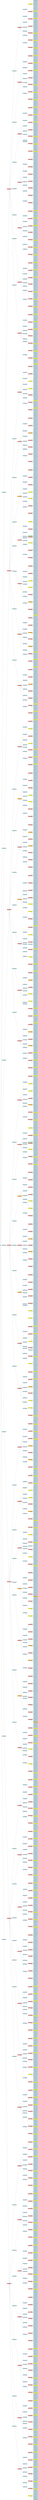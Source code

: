 digraph G {
  rankdir=LR;
  node [shape=box, style=filled, fontcolor=black];
  edge [arrowsize=0.7];
  node0 [label="Root", fillcolor="lightgrey"];
  node0 -> node1;
  node1 [label="1) A1 W=0 T=0 t=0 p=0 w=3", fillcolor="lightblue"];
  node1 -> node11;
  node11 [label="2) D1 W=0 T=0 t=0 p=0 w=6", fillcolor="lightcoral"];
  node11 -> node15;
  node15 [label="3) A2 W=0 T=0 t=0 p=1 w=4", fillcolor="lightblue"];
  node15 -> node25;
  node25 [label="4) D2 W=0 T=0 t=0 p=1 w=9", fillcolor="lightcoral"];
  node25 -> node29;
  node29 [label="5) A3 W=0 T=0 t=0 p=2 w=5", fillcolor="lightblue"];
  node29 -> node36;
  node36 [label="6) A4 W=0 T=1 t=0 p=1 w=2", fillcolor="yellow"];
  node36 -> node37;
  node37 [label="7) A5 W=0 T=0 t=0 p=0 w=1", fillcolor="lightblue"];
  node36 -> node38;
  node38 [label="7) B1 W=0 T=0 t=0 p=0 w=2", fillcolor="lightblue"];
  node36 -> node39;
  node39 [label="7) C1 W=0 T=0 t=0 p=0 w=1", fillcolor="lightblue"];
  node36 -> node40;
  node40 [label="7) D3 W=0 T=0 t=0 p=0 w=11", fillcolor="lightblue"];
  node36 -> node41;
  node41 [label="7) E1 W=0 T=0 t=0 p=0 w=1", fillcolor="lightblue"];
  node36 -> node42;
  node42 [label="7) F1 W=0 T=0 t=0 p=0 w=2", fillcolor="lightblue"];
  node36 -> node43;
  node43 [label="7) G1 W=0 T=0 t=0 p=0 w=2", fillcolor="lightblue"];
  node25 -> node30;
  node30 [label="5) B1 W=0 T=0 t=0 p=0 w=2", fillcolor="lightblue"];
  node30 -> node47;
  node47 [label="6) D3 W=0 T=0 t=0 p=2 w=12", fillcolor="lightcoral"];
  node47 -> node51;
  node51 [label="7) A3 W=0 T=0 t=0 p=2 w=4", fillcolor="lightblue"];
  node47 -> node52;
  node52 [label="7) B2 W=0 T=0 t=0 p=2 w=4", fillcolor="lightblue"];
  node47 -> node53;
  node53 [label="7) C1 W=0 T=0 t=0 p=0 w=1", fillcolor="lightblue"];
  node47 -> node54;
  node54 [label="7) D4 W=0 T=1 t=0 p=1 w=10", fillcolor="yellow"];
  node47 -> node55;
  node55 [label="7) E1 W=0 T=0 t=0 p=0 w=1", fillcolor="lightblue"];
  node47 -> node56;
  node56 [label="7) F1 W=0 T=0 t=0 p=0 w=1", fillcolor="lightblue"];
  node47 -> node57;
  node57 [label="7) G1 W=0 T=0 t=0 p=0 w=2", fillcolor="lightblue"];
  node25 -> node31;
  node31 [label="5) C1 W=0 T=0 t=0 p=0 w=1", fillcolor="lightblue"];
  node31 -> node61;
  node61 [label="6) D3 W=0 T=0 t=0 p=2 w=13", fillcolor="lightcoral"];
  node61 -> node65;
  node65 [label="7) A3 W=0 T=0 t=0 p=3 w=4", fillcolor="lightblue"];
  node61 -> node66;
  node66 [label="7) B1 W=0 T=0 t=0 p=1 w=1", fillcolor="lightblue"];
  node61 -> node67;
  node67 [label="7) C2 W=0 T=0 t=0 p=1 w=2", fillcolor="lightblue"];
  node61 -> node68;
  node68 [label="7) D4 W=0 T=1 t=0 p=1 w=10", fillcolor="yellow"];
  node61 -> node69;
  node69 [label="7) E1 W=0 T=0 t=0 p=0 w=1", fillcolor="lightblue"];
  node61 -> node70;
  node70 [label="7) F1 W=0 T=0 t=0 p=0 w=1", fillcolor="lightblue"];
  node61 -> node71;
  node71 [label="7) G1 W=0 T=0 t=0 p=0 w=2", fillcolor="lightblue"];
  node25 -> node32;
  node32 [label="5) D3 W=0 T=0 t=0 p=0 w=11", fillcolor="lightblue"];
  node32 -> node75;
  node75 [label="6) D4 W=0 T=0 t=0 p=0 w=9", fillcolor="lightcoral"];
  node75 -> node79;
  node79 [label="7) A3 W=0 T=0 t=0 p=3 w=5", fillcolor="lightblue"];
  node75 -> node80;
  node80 [label="7) B1 W=0 T=0 t=0 p=0 w=2", fillcolor="lightblue"];
  node75 -> node81;
  node81 [label="7) C1 W=0 T=0 t=0 p=0 w=1", fillcolor="lightblue"];
  node75 -> node82;
  node82 [label="7) D5 W=0 T=0 t=0 p=1 w=8", fillcolor="lightblue"];
  node75 -> node83;
  node83 [label="7) E1 W=0 T=0 t=0 p=0 w=1", fillcolor="lightblue"];
  node75 -> node84;
  node84 [label="7) F1 W=0 T=0 t=0 p=0 w=2", fillcolor="lightblue"];
  node75 -> node85;
  node85 [label="7) G1 W=0 T=0 t=0 p=0 w=1", fillcolor="lightblue"];
  node25 -> node33;
  node33 [label="5) E1 W=0 T=0 t=0 p=0 w=1", fillcolor="lightblue"];
  node33 -> node89;
  node89 [label="6) D3 W=0 T=0 t=0 p=2 w=13", fillcolor="lightcoral"];
  node89 -> node93;
  node93 [label="7) A3 W=0 T=0 t=0 p=2 w=4", fillcolor="lightblue"];
  node89 -> node94;
  node94 [label="7) B1 W=0 T=0 t=0 p=0 w=1", fillcolor="lightblue"];
  node89 -> node95;
  node95 [label="7) C1 W=0 T=0 t=0 p=0 w=1", fillcolor="lightblue"];
  node89 -> node96;
  node96 [label="7) D4 W=0 T=1 t=0 p=1 w=10", fillcolor="yellow"];
  node89 -> node97;
  node97 [label="7) E2 W=0 T=0 t=0 p=1 w=2", fillcolor="lightblue"];
  node89 -> node98;
  node98 [label="7) F1 W=0 T=0 t=0 p=0 w=1", fillcolor="lightblue"];
  node89 -> node99;
  node99 [label="7) G1 W=0 T=0 t=0 p=0 w=2", fillcolor="lightblue"];
  node25 -> node34;
  node34 [label="5) F1 W=0 T=0 t=0 p=0 w=2", fillcolor="lightblue"];
  node34 -> node103;
  node103 [label="6) D3 W=0 T=0 t=0 p=2 w=12", fillcolor="lightcoral"];
  node103 -> node107;
  node107 [label="7) A3 W=0 T=0 t=0 p=2 w=4", fillcolor="lightblue"];
  node103 -> node108;
  node108 [label="7) B1 W=0 T=0 t=0 p=0 w=1", fillcolor="lightblue"];
  node103 -> node109;
  node109 [label="7) C1 W=0 T=0 t=0 p=0 w=1", fillcolor="lightblue"];
  node103 -> node110;
  node110 [label="7) D4 W=0 T=1 t=0 p=1 w=10", fillcolor="yellow"];
  node103 -> node111;
  node111 [label="7) E1 W=0 T=0 t=0 p=1 w=1", fillcolor="lightblue"];
  node103 -> node112;
  node112 [label="7) F2 W=0 T=0 t=0 p=1 w=4", fillcolor="lightblue"];
  node103 -> node113;
  node113 [label="7) G1 W=0 T=0 t=0 p=0 w=2", fillcolor="lightblue"];
  node25 -> node35;
  node35 [label="5) G1 W=0 T=0 t=0 p=0 w=2", fillcolor="lightblue"];
  node35 -> node117;
  node117 [label="6) D3 W=0 T=0 t=0 p=2 w=13", fillcolor="lightcoral"];
  node117 -> node121;
  node121 [label="7) A3 W=0 T=0 t=0 p=2 w=4", fillcolor="lightblue"];
  node117 -> node122;
  node122 [label="7) B1 W=0 T=0 t=0 p=0 w=1", fillcolor="lightblue"];
  node117 -> node123;
  node123 [label="7) C1 W=0 T=0 t=0 p=0 w=1", fillcolor="lightblue"];
  node117 -> node124;
  node124 [label="7) D4 W=0 T=1 t=0 p=2 w=10", fillcolor="yellow"];
  node117 -> node125;
  node125 [label="7) E1 W=0 T=0 t=0 p=1 w=1", fillcolor="lightblue"];
  node117 -> node126;
  node126 [label="7) F1 W=0 T=0 t=0 p=1 w=1", fillcolor="lightblue"];
  node117 -> node127;
  node127 [label="7) G2 W=0 T=0 t=0 p=1 w=3", fillcolor="lightblue"];
  node11 -> node16;
  node16 [label="3) B1 W=0 T=0 t=0 p=0 w=2", fillcolor="lightblue"];
  node16 -> node131;
  node131 [label="4) D2 W=0 T=0 t=0 p=1 w=10", fillcolor="lightcoral"];
  node131 -> node135;
  node135 [label="5) A2 W=0 T=0 t=0 p=2 w=3", fillcolor="lightblue"];
  node135 -> node145;
  node145 [label="6) D3 W=0 T=0 t=0 p=2 w=12", fillcolor="lightcoral"];
  node145 -> node149;
  node149 [label="7) A3 W=0 T=0 t=0 p=2 w=4", fillcolor="lightblue"];
  node145 -> node150;
  node150 [label="7) B2 W=0 T=0 t=0 p=2 w=4", fillcolor="lightblue"];
  node145 -> node151;
  node151 [label="7) C1 W=0 T=0 t=0 p=0 w=1", fillcolor="lightblue"];
  node145 -> node152;
  node152 [label="7) D4 W=0 T=1 t=0 p=1 w=10", fillcolor="yellow"];
  node145 -> node153;
  node153 [label="7) E1 W=0 T=0 t=0 p=0 w=1", fillcolor="lightblue"];
  node145 -> node154;
  node154 [label="7) F1 W=0 T=0 t=0 p=0 w=1", fillcolor="lightblue"];
  node145 -> node155;
  node155 [label="7) G1 W=0 T=0 t=0 p=0 w=2", fillcolor="lightblue"];
  node131 -> node136;
  node136 [label="5) B2 W=0 T=0 t=0 p=2 w=4", fillcolor="lightblue"];
  node136 -> node159;
  node159 [label="6) D3 W=0 T=0 t=0 p=2 w=12", fillcolor="lightcoral"];
  node159 -> node163;
  node163 [label="7) A2 W=0 T=0 t=0 p=3 w=3", fillcolor="lightblue"];
  node159 -> node164;
  node164 [label="7) B3 W=0 T=0 t=0 p=2 w=5", fillcolor="lightblue"];
  node159 -> node165;
  node165 [label="7) C1 W=0 T=0 t=0 p=0 w=1", fillcolor="lightblue"];
  node159 -> node166;
  node166 [label="7) D4 W=0 T=1 t=0 p=2 w=10", fillcolor="yellow"];
  node159 -> node167;
  node167 [label="7) E1 W=0 T=0 t=0 p=0 w=1", fillcolor="lightblue"];
  node159 -> node168;
  node168 [label="7) F1 W=0 T=0 t=0 p=0 w=1", fillcolor="lightblue"];
  node159 -> node169;
  node169 [label="7) G1 W=0 T=0 t=0 p=0 w=2", fillcolor="lightblue"];
  node131 -> node137;
  node137 [label="5) C1 W=0 T=0 t=0 p=0 w=1", fillcolor="lightblue"];
  node137 -> node173;
  node173 [label="6) D3 W=0 T=0 t=0 p=2 w=12", fillcolor="lightcoral"];
  node173 -> node177;
  node177 [label="7) A2 W=0 T=0 t=0 p=2 w=3", fillcolor="lightblue"];
  node173 -> node178;
  node178 [label="7) B2 W=0 T=0 t=0 p=3 w=4", fillcolor="lightblue"];
  node173 -> node179;
  node179 [label="7) C2 W=0 T=0 t=0 p=2 w=2", fillcolor="lightblue"];
  node173 -> node180;
  node180 [label="7) D4 W=0 T=1 t=0 p=1 w=10", fillcolor="yellow"];
  node173 -> node181;
  node181 [label="7) E1 W=0 T=0 t=0 p=0 w=1", fillcolor="lightblue"];
  node173 -> node182;
  node182 [label="7) F1 W=0 T=0 t=0 p=0 w=1", fillcolor="lightblue"];
  node173 -> node183;
  node183 [label="7) G1 W=0 T=0 t=0 p=0 w=2", fillcolor="lightblue"];
  node131 -> node138;
  node138 [label="5) D3 W=0 T=0 t=0 p=1 w=11", fillcolor="lightblue"];
  node138 -> node187;
  node187 [label="6) D4 W=0 T=0 t=0 p=0 w=9", fillcolor="lightcoral"];
  node187 -> node191;
  node191 [label="7) A2 W=0 T=0 t=0 p=2 w=3", fillcolor="lightblue"];
  node187 -> node192;
  node192 [label="7) B2 W=0 T=0 t=0 p=2 w=2", fillcolor="lightblue"];
  node187 -> node193;
  node193 [label="7) C1 W=0 T=0 t=0 p=0 w=1", fillcolor="lightblue"];
  node187 -> node194;
  node194 [label="7) D5 W=0 T=0 t=0 p=0 w=8", fillcolor="lightblue"];
  node187 -> node195;
  node195 [label="7) E1 W=0 T=0 t=0 p=0 w=1", fillcolor="lightblue"];
  node187 -> node196;
  node196 [label="7) F1 W=0 T=0 t=0 p=0 w=2", fillcolor="lightblue"];
  node187 -> node197;
  node197 [label="7) G1 W=0 T=0 t=0 p=0 w=1", fillcolor="lightblue"];
  node131 -> node139;
  node139 [label="5) E1 W=0 T=0 t=0 p=0 w=1", fillcolor="lightblue"];
  node139 -> node201;
  node201 [label="6) D3 W=0 T=0 t=0 p=2 w=12", fillcolor="lightcoral"];
  node201 -> node205;
  node205 [label="7) A2 W=0 T=0 t=0 p=2 w=3", fillcolor="lightblue"];
  node201 -> node206;
  node206 [label="7) B2 W=0 T=0 t=0 p=2 w=4", fillcolor="lightblue"];
  node201 -> node207;
  node207 [label="7) C1 W=0 T=0 t=0 p=0 w=1", fillcolor="lightblue"];
  node201 -> node208;
  node208 [label="7) D4 W=0 T=1 t=0 p=1 w=10", fillcolor="yellow"];
  node201 -> node209;
  node209 [label="7) E2 W=0 T=0 t=0 p=1 w=2", fillcolor="lightblue"];
  node201 -> node210;
  node210 [label="7) F1 W=0 T=0 t=0 p=0 w=1", fillcolor="lightblue"];
  node201 -> node211;
  node211 [label="7) G1 W=0 T=0 t=0 p=0 w=2", fillcolor="lightblue"];
  node131 -> node140;
  node140 [label="5) F1 W=0 T=0 t=0 p=0 w=2", fillcolor="lightblue"];
  node140 -> node215;
  node215 [label="6) D3 W=0 T=0 t=0 p=2 w=11", fillcolor="lightcoral"];
  node215 -> node219;
  node219 [label="7) A2 W=0 T=0 t=0 p=2 w=3", fillcolor="lightblue"];
  node215 -> node220;
  node220 [label="7) B2 W=0 T=0 t=0 p=2 w=4", fillcolor="lightblue"];
  node215 -> node221;
  node221 [label="7) C1 W=0 T=0 t=0 p=0 w=1", fillcolor="lightblue"];
  node215 -> node222;
  node222 [label="7) D4 W=0 T=1 t=0 p=1 w=10", fillcolor="yellow"];
  node215 -> node223;
  node223 [label="7) E1 W=0 T=0 t=0 p=1 w=1", fillcolor="lightblue"];
  node215 -> node224;
  node224 [label="7) F2 W=0 T=0 t=0 p=1 w=4", fillcolor="lightblue"];
  node215 -> node225;
  node225 [label="7) G1 W=0 T=0 t=0 p=0 w=2", fillcolor="lightblue"];
  node131 -> node141;
  node141 [label="5) G1 W=0 T=0 t=0 p=0 w=2", fillcolor="lightblue"];
  node141 -> node229;
  node229 [label="6) D3 W=0 T=0 t=0 p=2 w=12", fillcolor="lightcoral"];
  node229 -> node233;
  node233 [label="7) A2 W=0 T=0 t=0 p=2 w=3", fillcolor="lightblue"];
  node229 -> node234;
  node234 [label="7) B2 W=0 T=0 t=0 p=2 w=4", fillcolor="lightblue"];
  node229 -> node235;
  node235 [label="7) C1 W=0 T=0 t=0 p=0 w=1", fillcolor="lightblue"];
  node229 -> node236;
  node236 [label="7) D4 W=0 T=1 t=0 p=2 w=10", fillcolor="yellow"];
  node229 -> node237;
  node237 [label="7) E1 W=0 T=0 t=0 p=1 w=1", fillcolor="lightblue"];
  node229 -> node238;
  node238 [label="7) F1 W=0 T=0 t=0 p=1 w=1", fillcolor="lightblue"];
  node229 -> node239;
  node239 [label="7) G2 W=0 T=0 t=0 p=1 w=3", fillcolor="lightblue"];
  node11 -> node17;
  node17 [label="3) C1 W=0 T=0 t=0 p=0 w=2", fillcolor="lightblue"];
  node17 -> node243;
  node243 [label="4) D2 W=0 T=0 t=0 p=1 w=9", fillcolor="lightcoral"];
  node243 -> node247;
  node247 [label="5) A2 W=0 T=0 t=0 p=1 w=3", fillcolor="lightblue"];
  node247 -> node257;
  node257 [label="6) D3 W=0 T=0 t=0 p=2 w=13", fillcolor="lightcoral"];
  node257 -> node261;
  node261 [label="7) A3 W=0 T=0 t=0 p=3 w=4", fillcolor="lightblue"];
  node257 -> node262;
  node262 [label="7) B1 W=0 T=0 t=0 p=1 w=1", fillcolor="lightblue"];
  node257 -> node263;
  node263 [label="7) C2 W=0 T=0 t=0 p=1 w=2", fillcolor="lightblue"];
  node257 -> node264;
  node264 [label="7) D4 W=0 T=1 t=0 p=1 w=10", fillcolor="yellow"];
  node257 -> node265;
  node265 [label="7) E1 W=0 T=0 t=0 p=0 w=1", fillcolor="lightblue"];
  node257 -> node266;
  node266 [label="7) F1 W=0 T=0 t=0 p=0 w=1", fillcolor="lightblue"];
  node257 -> node267;
  node267 [label="7) G1 W=0 T=0 t=0 p=0 w=2", fillcolor="lightblue"];
  node243 -> node248;
  node248 [label="5) B1 W=0 T=0 t=0 p=1 w=2", fillcolor="lightblue"];
  node248 -> node271;
  node271 [label="6) D3 W=0 T=0 t=0 p=2 w=12", fillcolor="lightcoral"];
  node271 -> node275;
  node275 [label="7) A2 W=0 T=0 t=0 p=2 w=3", fillcolor="lightblue"];
  node271 -> node276;
  node276 [label="7) B2 W=0 T=0 t=0 p=3 w=4", fillcolor="lightblue"];
  node271 -> node277;
  node277 [label="7) C2 W=0 T=0 t=0 p=2 w=2", fillcolor="lightblue"];
  node271 -> node278;
  node278 [label="7) D4 W=0 T=1 t=0 p=1 w=10", fillcolor="yellow"];
  node271 -> node279;
  node279 [label="7) E1 W=0 T=0 t=0 p=0 w=1", fillcolor="lightblue"];
  node271 -> node280;
  node280 [label="7) F1 W=0 T=0 t=0 p=0 w=1", fillcolor="lightblue"];
  node271 -> node281;
  node281 [label="7) G1 W=0 T=0 t=0 p=0 w=2", fillcolor="lightblue"];
  node243 -> node249;
  node249 [label="5) C2 W=0 T=0 t=0 p=1 w=4", fillcolor="lightblue"];
  node249 -> node285;
  node285 [label="6) D3 W=0 T=0 t=0 p=2 w=11", fillcolor="lightcoral"];
  node285 -> node289;
  node289 [label="7) A2 W=0 T=0 t=0 p=2 w=3", fillcolor="lightblue"];
  node285 -> node290;
  node290 [label="7) B1 W=0 T=0 t=0 p=1 w=1", fillcolor="lightblue"];
  node285 -> node291;
  node291 [label="7) C3 W=0 T=0 t=0 p=3 w=6", fillcolor="lightblue"];
  node285 -> node292;
  node292 [label="7) D4 W=0 T=1 t=0 p=1 w=10", fillcolor="yellow"];
  node285 -> node293;
  node293 [label="7) E1 W=0 T=0 t=0 p=0 w=1", fillcolor="lightblue"];
  node285 -> node294;
  node294 [label="7) F1 W=0 T=0 t=0 p=0 w=1", fillcolor="lightblue"];
  node285 -> node295;
  node295 [label="7) G1 W=0 T=0 t=0 p=0 w=2", fillcolor="lightblue"];
  node243 -> node250;
  node250 [label="5) D3 W=0 T=0 t=0 p=0 w=11", fillcolor="lightblue"];
  node250 -> node299;
  node299 [label="6) D4 W=0 T=0 t=0 p=0 w=9", fillcolor="lightcoral"];
  node299 -> node303;
  node303 [label="7) A2 W=0 T=0 t=0 p=1 w=3", fillcolor="lightblue"];
  node299 -> node304;
  node304 [label="7) B1 W=0 T=0 t=0 p=1 w=2", fillcolor="lightblue"];
  node299 -> node305;
  node305 [label="7) C2 W=0 T=0 t=0 p=1 w=4", fillcolor="lightblue"];
  node299 -> node306;
  node306 [label="7) D5 W=0 T=0 t=0 p=0 w=8", fillcolor="lightblue"];
  node299 -> node307;
  node307 [label="7) E1 W=0 T=0 t=0 p=0 w=1", fillcolor="lightblue"];
  node299 -> node308;
  node308 [label="7) F1 W=0 T=0 t=0 p=0 w=2", fillcolor="lightblue"];
  node299 -> node309;
  node309 [label="7) G1 W=0 T=0 t=0 p=0 w=1", fillcolor="lightblue"];
  node243 -> node251;
  node251 [label="5) E1 W=0 T=0 t=0 p=0 w=1", fillcolor="lightblue"];
  node251 -> node313;
  node313 [label="6) D3 W=0 T=0 t=0 p=2 w=13", fillcolor="lightcoral"];
  node313 -> node317;
  node317 [label="7) A2 W=0 T=0 t=0 p=1 w=3", fillcolor="lightblue"];
  node313 -> node318;
  node318 [label="7) B1 W=0 T=0 t=0 p=1 w=1", fillcolor="lightblue"];
  node313 -> node319;
  node319 [label="7) C2 W=0 T=0 t=0 p=1 w=2", fillcolor="lightblue"];
  node313 -> node320;
  node320 [label="7) D4 W=0 T=1 t=0 p=1 w=10", fillcolor="yellow"];
  node313 -> node321;
  node321 [label="7) E2 W=0 T=0 t=0 p=1 w=2", fillcolor="lightblue"];
  node313 -> node322;
  node322 [label="7) F1 W=0 T=0 t=0 p=0 w=1", fillcolor="lightblue"];
  node313 -> node323;
  node323 [label="7) G1 W=0 T=0 t=0 p=0 w=2", fillcolor="lightblue"];
  node243 -> node252;
  node252 [label="5) F1 W=0 T=0 t=0 p=0 w=2", fillcolor="lightblue"];
  node252 -> node327;
  node327 [label="6) D3 W=0 T=0 t=0 p=2 w=12", fillcolor="lightcoral"];
  node327 -> node331;
  node331 [label="7) A2 W=0 T=0 t=0 p=1 w=3", fillcolor="lightblue"];
  node327 -> node332;
  node332 [label="7) B1 W=0 T=0 t=0 p=1 w=1", fillcolor="lightblue"];
  node327 -> node333;
  node333 [label="7) C2 W=0 T=0 t=0 p=1 w=2", fillcolor="lightblue"];
  node327 -> node334;
  node334 [label="7) D4 W=0 T=1 t=0 p=1 w=10", fillcolor="yellow"];
  node327 -> node335;
  node335 [label="7) E1 W=0 T=0 t=0 p=1 w=1", fillcolor="lightblue"];
  node327 -> node336;
  node336 [label="7) F2 W=0 T=0 t=0 p=1 w=4", fillcolor="lightblue"];
  node327 -> node337;
  node337 [label="7) G1 W=0 T=0 t=0 p=0 w=2", fillcolor="lightblue"];
  node243 -> node253;
  node253 [label="5) G1 W=0 T=0 t=0 p=0 w=2", fillcolor="lightblue"];
  node253 -> node341;
  node341 [label="6) D3 W=0 T=0 t=0 p=2 w=13", fillcolor="lightcoral"];
  node341 -> node345;
  node345 [label="7) A2 W=0 T=0 t=0 p=1 w=3", fillcolor="lightblue"];
  node341 -> node346;
  node346 [label="7) B1 W=0 T=0 t=0 p=1 w=1", fillcolor="lightblue"];
  node341 -> node347;
  node347 [label="7) C2 W=0 T=0 t=0 p=1 w=2", fillcolor="lightblue"];
  node341 -> node348;
  node348 [label="7) D4 W=0 T=1 t=0 p=2 w=10", fillcolor="yellow"];
  node341 -> node349;
  node349 [label="7) E1 W=0 T=0 t=0 p=1 w=1", fillcolor="lightblue"];
  node341 -> node350;
  node350 [label="7) F1 W=0 T=0 t=0 p=1 w=1", fillcolor="lightblue"];
  node341 -> node351;
  node351 [label="7) G2 W=0 T=0 t=0 p=1 w=3", fillcolor="lightblue"];
  node11 -> node18;
  node18 [label="3) D2 W=0 T=0 t=0 p=0 w=9", fillcolor="lightblue"];
  node18 -> node355;
  node355 [label="4) D3 W=0 T=0 t=0 p=0 w=11", fillcolor="lightcoral"];
  node355 -> node359;
  node359 [label="5) A2 W=0 T=0 t=0 p=2 w=4", fillcolor="lightblue"];
  node359 -> node369;
  node369 [label="6) D4 W=0 T=0 t=0 p=1 w=10", fillcolor="lightcoral"];
  node369 -> node373;
  node373 [label="7) A3 W=0 T=0 t=0 p=2 w=4", fillcolor="lightblue"];
  node369 -> node374;
  node374 [label="7) B1 W=0 T=0 t=0 p=0 w=1", fillcolor="lightblue"];
  node369 -> node375;
  node375 [label="7) C1 W=0 T=0 t=0 p=0 w=2", fillcolor="lightblue"];
  node369 -> node376;
  node376 [label="7) D5 W=0 T=0 t=0 p=1 w=8", fillcolor="lightblue"];
  node369 -> node377;
  node377 [label="7) E1 W=0 T=0 t=0 p=0 w=2", fillcolor="lightblue"];
  node369 -> node378;
  node378 [label="7) F1 W=0 T=0 t=0 p=0 w=1", fillcolor="lightblue"];
  node369 -> node379;
  node379 [label="7) G1 W=0 T=0 t=0 p=0 w=1", fillcolor="lightblue"];
  node355 -> node360;
  node360 [label="5) B1 W=0 T=0 t=0 p=0 w=1", fillcolor="lightblue"];
  node360 -> node383;
  node383 [label="6) D4 W=0 T=0 t=0 p=1 w=10", fillcolor="lightcoral"];
  node383 -> node387;
  node387 [label="7) A2 W=0 T=0 t=0 p=3 w=4", fillcolor="lightblue"];
  node383 -> node388;
  node388 [label="7) B2 W=0 T=0 t=0 p=3 w=4", fillcolor="lightblue"];
  node383 -> node389;
  node389 [label="7) C1 W=0 T=0 t=0 p=0 w=2", fillcolor="lightblue"];
  node383 -> node390;
  node390 [label="7) D5 W=0 T=0 t=0 p=0 w=8", fillcolor="lightblue"];
  node383 -> node391;
  node391 [label="7) E1 W=0 T=0 t=0 p=0 w=2", fillcolor="lightblue"];
  node383 -> node392;
  node392 [label="7) F1 W=0 T=0 t=0 p=0 w=1", fillcolor="lightblue"];
  node383 -> node393;
  node393 [label="7) G1 W=0 T=0 t=0 p=0 w=1", fillcolor="lightblue"];
  node355 -> node361;
  node361 [label="5) C1 W=0 T=0 t=0 p=0 w=2", fillcolor="lightblue"];
  node361 -> node397;
  node397 [label="6) D4 W=0 T=0 t=0 p=1 w=10", fillcolor="lightcoral"];
  node397 -> node401;
  node401 [label="7) A2 W=0 T=0 t=0 p=2 w=4", fillcolor="lightblue"];
  node397 -> node402;
  node402 [label="7) B1 W=0 T=0 t=0 p=1 w=1", fillcolor="lightblue"];
  node397 -> node403;
  node403 [label="7) C2 W=0 T=0 t=0 p=2 w=5", fillcolor="lightblue"];
  node397 -> node404;
  node404 [label="7) D5 W=0 T=0 t=0 p=0 w=8", fillcolor="lightblue"];
  node397 -> node405;
  node405 [label="7) E1 W=0 T=0 t=0 p=0 w=2", fillcolor="lightblue"];
  node397 -> node406;
  node406 [label="7) F1 W=0 T=0 t=0 p=0 w=1", fillcolor="lightblue"];
  node397 -> node407;
  node407 [label="7) G1 W=0 T=0 t=0 p=0 w=1", fillcolor="lightblue"];
  node355 -> node362;
  node362 [label="5) D4 W=0 T=0 t=0 p=1 w=10", fillcolor="lightblue"];
  node362 -> node411;
  node411 [label="6) D5 W=0 T=0 t=0 p=0 w=8", fillcolor="lightcoral"];
  node411 -> node415;
  node415 [label="7) A2 W=0 T=0 t=0 p=2 w=3", fillcolor="lightblue"];
  node411 -> node416;
  node416 [label="7) B1 W=0 T=0 t=0 p=0 w=1", fillcolor="lightblue"];
  node411 -> node417;
  node417 [label="7) C1 W=0 T=0 t=0 p=0 w=2", fillcolor="lightblue"];
  node411 -> node418;
  node418 [label="7) D6 W=0 T=0 t=0 p=0 w=6", fillcolor="lightblue"];
  node411 -> node419;
  node419 [label="7) E1 W=0 T=0 t=0 p=0 w=2", fillcolor="lightblue"];
  node411 -> node420;
  node420 [label="7) F1 W=0 T=0 t=0 p=0 w=1", fillcolor="lightblue"];
  node411 -> node421;
  node421 [label="7) G1 W=0 T=0 t=0 p=0 w=2", fillcolor="lightblue"];
  node355 -> node363;
  node363 [label="5) E1 W=0 T=0 t=0 p=0 w=2", fillcolor="lightblue"];
  node363 -> node425;
  node425 [label="6) D4 W=0 T=0 t=0 p=1 w=10", fillcolor="lightcoral"];
  node425 -> node429;
  node429 [label="7) A2 W=0 T=0 t=0 p=2 w=4", fillcolor="lightblue"];
  node425 -> node430;
  node430 [label="7) B1 W=0 T=0 t=0 p=0 w=1", fillcolor="lightblue"];
  node425 -> node431;
  node431 [label="7) C1 W=0 T=0 t=0 p=0 w=2", fillcolor="lightblue"];
  node425 -> node432;
  node432 [label="7) D5 W=0 T=0 t=0 p=0 w=8", fillcolor="lightblue"];
  node425 -> node433;
  node433 [label="7) E2 W=0 T=0 t=0 p=1 w=5", fillcolor="lightblue"];
  node425 -> node434;
  node434 [label="7) F1 W=0 T=0 t=0 p=0 w=1", fillcolor="lightblue"];
  node425 -> node435;
  node435 [label="7) G1 W=0 T=0 t=0 p=0 w=1", fillcolor="lightblue"];
  node355 -> node364;
  node364 [label="5) F1 W=0 T=0 t=0 p=0 w=1", fillcolor="lightblue"];
  node364 -> node439;
  node439 [label="6) D4 W=0 T=0 t=0 p=1 w=10", fillcolor="lightcoral"];
  node439 -> node443;
  node443 [label="7) A2 W=0 T=0 t=0 p=2 w=4", fillcolor="lightblue"];
  node439 -> node444;
  node444 [label="7) B1 W=0 T=0 t=0 p=0 w=1", fillcolor="lightblue"];
  node439 -> node445;
  node445 [label="7) C1 W=0 T=0 t=0 p=0 w=2", fillcolor="lightblue"];
  node439 -> node446;
  node446 [label="7) D5 W=0 T=0 t=0 p=0 w=8", fillcolor="lightblue"];
  node439 -> node447;
  node447 [label="7) E1 W=0 T=0 t=0 p=1 w=2", fillcolor="lightblue"];
  node439 -> node448;
  node448 [label="7) F2 W=0 T=0 t=0 p=1 w=4", fillcolor="lightblue"];
  node439 -> node449;
  node449 [label="7) G1 W=0 T=0 t=0 p=0 w=1", fillcolor="lightblue"];
  node355 -> node365;
  node365 [label="5) G1 W=0 T=0 t=0 p=0 w=2", fillcolor="lightblue"];
  node365 -> node453;
  node453 [label="6) D4 W=0 T=0 t=0 p=1 w=9", fillcolor="lightcoral"];
  node453 -> node457;
  node457 [label="7) A2 W=0 T=0 t=0 p=2 w=4", fillcolor="lightblue"];
  node453 -> node458;
  node458 [label="7) B1 W=0 T=0 t=0 p=0 w=1", fillcolor="lightblue"];
  node453 -> node459;
  node459 [label="7) C1 W=0 T=0 t=0 p=0 w=2", fillcolor="lightblue"];
  node453 -> node460;
  node460 [label="7) D5 W=0 T=0 t=0 p=0 w=8", fillcolor="lightblue"];
  node453 -> node461;
  node461 [label="7) E1 W=0 T=0 t=0 p=1 w=2", fillcolor="lightblue"];
  node453 -> node462;
  node462 [label="7) F1 W=0 T=0 t=0 p=1 w=1", fillcolor="lightblue"];
  node453 -> node463;
  node463 [label="7) G2 W=0 T=0 t=0 p=1 w=4", fillcolor="lightblue"];
  node11 -> node19;
  node19 [label="3) E1 W=0 T=0 t=0 p=0 w=2", fillcolor="lightblue"];
  node19 -> node467;
  node467 [label="4) D2 W=0 T=0 t=0 p=1 w=9", fillcolor="lightcoral"];
  node467 -> node471;
  node471 [label="5) A2 W=0 T=0 t=0 p=1 w=3", fillcolor="lightblue"];
  node471 -> node481;
  node481 [label="6) D3 W=0 T=0 t=0 p=2 w=13", fillcolor="lightcoral"];
  node481 -> node485;
  node485 [label="7) A3 W=0 T=0 t=0 p=2 w=4", fillcolor="lightblue"];
  node481 -> node486;
  node486 [label="7) B1 W=0 T=0 t=0 p=0 w=1", fillcolor="lightblue"];
  node481 -> node487;
  node487 [label="7) C1 W=0 T=0 t=0 p=0 w=1", fillcolor="lightblue"];
  node481 -> node488;
  node488 [label="7) D4 W=0 T=1 t=0 p=1 w=10", fillcolor="yellow"];
  node481 -> node489;
  node489 [label="7) E2 W=0 T=0 t=0 p=1 w=2", fillcolor="lightblue"];
  node481 -> node490;
  node490 [label="7) F1 W=0 T=0 t=0 p=0 w=1", fillcolor="lightblue"];
  node481 -> node491;
  node491 [label="7) G1 W=0 T=0 t=0 p=0 w=2", fillcolor="lightblue"];
  node467 -> node472;
  node472 [label="5) B1 W=0 T=0 t=0 p=0 w=2", fillcolor="lightblue"];
  node472 -> node495;
  node495 [label="6) D3 W=0 T=0 t=0 p=2 w=12", fillcolor="lightcoral"];
  node495 -> node499;
  node499 [label="7) A2 W=0 T=0 t=0 p=2 w=3", fillcolor="lightblue"];
  node495 -> node500;
  node500 [label="7) B2 W=0 T=0 t=0 p=2 w=4", fillcolor="lightblue"];
  node495 -> node501;
  node501 [label="7) C1 W=0 T=0 t=0 p=0 w=1", fillcolor="lightblue"];
  node495 -> node502;
  node502 [label="7) D4 W=0 T=1 t=0 p=1 w=10", fillcolor="yellow"];
  node495 -> node503;
  node503 [label="7) E2 W=0 T=0 t=0 p=1 w=2", fillcolor="lightblue"];
  node495 -> node504;
  node504 [label="7) F1 W=0 T=0 t=0 p=0 w=1", fillcolor="lightblue"];
  node495 -> node505;
  node505 [label="7) G1 W=0 T=0 t=0 p=0 w=2", fillcolor="lightblue"];
  node467 -> node473;
  node473 [label="5) C1 W=0 T=0 t=0 p=0 w=1", fillcolor="lightblue"];
  node473 -> node509;
  node509 [label="6) D3 W=0 T=0 t=0 p=2 w=13", fillcolor="lightcoral"];
  node509 -> node513;
  node513 [label="7) A2 W=0 T=0 t=0 p=1 w=3", fillcolor="lightblue"];
  node509 -> node514;
  node514 [label="7) B1 W=0 T=0 t=0 p=1 w=1", fillcolor="lightblue"];
  node509 -> node515;
  node515 [label="7) C2 W=0 T=0 t=0 p=1 w=2", fillcolor="lightblue"];
  node509 -> node516;
  node516 [label="7) D4 W=0 T=1 t=0 p=1 w=10", fillcolor="yellow"];
  node509 -> node517;
  node517 [label="7) E2 W=0 T=0 t=0 p=1 w=2", fillcolor="lightblue"];
  node509 -> node518;
  node518 [label="7) F1 W=0 T=0 t=0 p=0 w=1", fillcolor="lightblue"];
  node509 -> node519;
  node519 [label="7) G1 W=0 T=0 t=0 p=0 w=2", fillcolor="lightblue"];
  node467 -> node474;
  node474 [label="5) D3 W=0 T=0 t=0 p=0 w=11", fillcolor="lightblue"];
  node474 -> node523;
  node523 [label="6) D4 W=0 T=0 t=0 p=0 w=9", fillcolor="lightcoral"];
  node523 -> node527;
  node527 [label="7) A2 W=0 T=0 t=0 p=1 w=3", fillcolor="lightblue"];
  node523 -> node528;
  node528 [label="7) B1 W=0 T=0 t=0 p=0 w=2", fillcolor="lightblue"];
  node523 -> node529;
  node529 [label="7) C1 W=0 T=0 t=0 p=0 w=1", fillcolor="lightblue"];
  node523 -> node530;
  node530 [label="7) D5 W=0 T=0 t=0 p=0 w=8", fillcolor="lightblue"];
  node523 -> node531;
  node531 [label="7) E2 W=0 T=0 t=0 p=1 w=4", fillcolor="lightblue"];
  node523 -> node532;
  node532 [label="7) F1 W=0 T=0 t=0 p=0 w=2", fillcolor="lightblue"];
  node523 -> node533;
  node533 [label="7) G1 W=0 T=0 t=0 p=0 w=1", fillcolor="lightblue"];
  node467 -> node475;
  node475 [label="5) E2 W=0 T=0 t=0 p=1 w=4", fillcolor="lightblue"];
  node475 -> node537;
  node537 [label="6) D3 W=0 T=0 t=0 p=2 w=11", fillcolor="lightcoral"];
  node537 -> node541;
  node541 [label="7) A2 W=0 T=0 t=0 p=1 w=3", fillcolor="lightblue"];
  node537 -> node542;
  node542 [label="7) B1 W=0 T=0 t=0 p=0 w=1", fillcolor="lightblue"];
  node537 -> node543;
  node543 [label="7) C1 W=0 T=0 t=0 p=0 w=1", fillcolor="lightblue"];
  node537 -> node544;
  node544 [label="7) D4 W=0 T=1 t=0 p=1 w=10", fillcolor="yellow"];
  node537 -> node545;
  node545 [label="7) E3 W=0 T=0 t=0 p=2 w=6", fillcolor="lightblue"];
  node537 -> node546;
  node546 [label="7) F1 W=0 T=0 t=0 p=0 w=1", fillcolor="lightblue"];
  node537 -> node547;
  node547 [label="7) G1 W=0 T=0 t=0 p=0 w=2", fillcolor="lightblue"];
  node467 -> node476;
  node476 [label="5) F1 W=0 T=0 t=0 p=0 w=2", fillcolor="lightblue"];
  node476 -> node551;
  node551 [label="6) D3 W=0 T=0 t=0 p=2 w=12", fillcolor="lightcoral"];
  node551 -> node555;
  node555 [label="7) A2 W=0 T=0 t=0 p=1 w=3", fillcolor="lightblue"];
  node551 -> node556;
  node556 [label="7) B1 W=0 T=0 t=0 p=0 w=1", fillcolor="lightblue"];
  node551 -> node557;
  node557 [label="7) C1 W=0 T=0 t=0 p=0 w=1", fillcolor="lightblue"];
  node551 -> node558;
  node558 [label="7) D4 W=0 T=1 t=0 p=1 w=10", fillcolor="yellow"];
  node551 -> node559;
  node559 [label="7) E2 W=0 T=0 t=0 p=2 w=2", fillcolor="lightblue"];
  node551 -> node560;
  node560 [label="7) F2 W=0 T=0 t=0 p=2 w=4", fillcolor="lightblue"];
  node551 -> node561;
  node561 [label="7) G1 W=0 T=0 t=0 p=0 w=2", fillcolor="lightblue"];
  node467 -> node477;
  node477 [label="5) G1 W=0 T=0 t=0 p=0 w=2", fillcolor="lightblue"];
  node477 -> node565;
  node565 [label="6) D3 W=0 T=0 t=0 p=2 w=13", fillcolor="lightcoral"];
  node565 -> node569;
  node569 [label="7) A2 W=0 T=0 t=0 p=1 w=3", fillcolor="lightblue"];
  node565 -> node570;
  node570 [label="7) B1 W=0 T=0 t=0 p=0 w=1", fillcolor="lightblue"];
  node565 -> node571;
  node571 [label="7) C1 W=0 T=0 t=0 p=0 w=1", fillcolor="lightblue"];
  node565 -> node572;
  node572 [label="7) D4 W=0 T=1 t=0 p=2 w=10", fillcolor="yellow"];
  node565 -> node573;
  node573 [label="7) E2 W=0 T=0 t=0 p=1 w=2", fillcolor="lightblue"];
  node565 -> node574;
  node574 [label="7) F1 W=0 T=0 t=0 p=1 w=1", fillcolor="lightblue"];
  node565 -> node575;
  node575 [label="7) G2 W=0 T=0 t=0 p=1 w=3", fillcolor="lightblue"];
  node11 -> node20;
  node20 [label="3) F1 W=0 T=0 t=0 p=0 w=2", fillcolor="lightblue"];
  node20 -> node579;
  node579 [label="4) D2 W=0 T=0 t=0 p=1 w=10", fillcolor="lightcoral"];
  node579 -> node583;
  node583 [label="5) A2 W=0 T=0 t=0 p=1 w=3", fillcolor="lightblue"];
  node583 -> node593;
  node593 [label="6) D3 W=0 T=0 t=0 p=2 w=12", fillcolor="lightcoral"];
  node593 -> node597;
  node597 [label="7) A3 W=0 T=0 t=0 p=2 w=4", fillcolor="lightblue"];
  node593 -> node598;
  node598 [label="7) B1 W=0 T=0 t=0 p=0 w=1", fillcolor="lightblue"];
  node593 -> node599;
  node599 [label="7) C1 W=0 T=0 t=0 p=0 w=1", fillcolor="lightblue"];
  node593 -> node600;
  node600 [label="7) D4 W=0 T=1 t=0 p=1 w=10", fillcolor="yellow"];
  node593 -> node601;
  node601 [label="7) E1 W=0 T=0 t=0 p=1 w=1", fillcolor="lightblue"];
  node593 -> node602;
  node602 [label="7) F2 W=0 T=0 t=0 p=1 w=4", fillcolor="lightblue"];
  node593 -> node603;
  node603 [label="7) G1 W=0 T=0 t=0 p=0 w=2", fillcolor="lightblue"];
  node579 -> node584;
  node584 [label="5) B1 W=0 T=0 t=0 p=0 w=2", fillcolor="lightblue"];
  node584 -> node607;
  node607 [label="6) D3 W=0 T=0 t=0 p=2 w=11", fillcolor="lightcoral"];
  node607 -> node611;
  node611 [label="7) A2 W=0 T=0 t=0 p=2 w=3", fillcolor="lightblue"];
  node607 -> node612;
  node612 [label="7) B2 W=0 T=0 t=0 p=2 w=4", fillcolor="lightblue"];
  node607 -> node613;
  node613 [label="7) C1 W=0 T=0 t=0 p=0 w=1", fillcolor="lightblue"];
  node607 -> node614;
  node614 [label="7) D4 W=0 T=1 t=0 p=1 w=10", fillcolor="yellow"];
  node607 -> node615;
  node615 [label="7) E1 W=0 T=0 t=0 p=1 w=1", fillcolor="lightblue"];
  node607 -> node616;
  node616 [label="7) F2 W=0 T=0 t=0 p=1 w=4", fillcolor="lightblue"];
  node607 -> node617;
  node617 [label="7) G1 W=0 T=0 t=0 p=0 w=2", fillcolor="lightblue"];
  node579 -> node585;
  node585 [label="5) C1 W=0 T=0 t=0 p=0 w=1", fillcolor="lightblue"];
  node585 -> node621;
  node621 [label="6) D3 W=0 T=0 t=0 p=2 w=12", fillcolor="lightcoral"];
  node621 -> node625;
  node625 [label="7) A2 W=0 T=0 t=0 p=1 w=3", fillcolor="lightblue"];
  node621 -> node626;
  node626 [label="7) B1 W=0 T=0 t=0 p=1 w=1", fillcolor="lightblue"];
  node621 -> node627;
  node627 [label="7) C2 W=0 T=0 t=0 p=1 w=2", fillcolor="lightblue"];
  node621 -> node628;
  node628 [label="7) D4 W=0 T=1 t=0 p=1 w=10", fillcolor="yellow"];
  node621 -> node629;
  node629 [label="7) E1 W=0 T=0 t=0 p=1 w=1", fillcolor="lightblue"];
  node621 -> node630;
  node630 [label="7) F2 W=0 T=0 t=0 p=1 w=4", fillcolor="lightblue"];
  node621 -> node631;
  node631 [label="7) G1 W=0 T=0 t=0 p=0 w=2", fillcolor="lightblue"];
  node579 -> node586;
  node586 [label="5) D3 W=0 T=0 t=0 p=1 w=11", fillcolor="lightblue"];
  node586 -> node635;
  node635 [label="6) D4 W=0 T=0 t=0 p=0 w=9", fillcolor="lightcoral"];
  node635 -> node639;
  node639 [label="7) A2 W=0 T=0 t=0 p=1 w=3", fillcolor="lightblue"];
  node635 -> node640;
  node640 [label="7) B1 W=0 T=0 t=0 p=0 w=2", fillcolor="lightblue"];
  node635 -> node641;
  node641 [label="7) C1 W=0 T=0 t=0 p=0 w=1", fillcolor="lightblue"];
  node635 -> node642;
  node642 [label="7) D5 W=0 T=0 t=0 p=0 w=8", fillcolor="lightblue"];
  node635 -> node643;
  node643 [label="7) E1 W=0 T=0 t=0 p=1 w=1", fillcolor="lightblue"];
  node635 -> node644;
  node644 [label="7) F2 W=0 T=0 t=0 p=1 w=2", fillcolor="lightblue"];
  node635 -> node645;
  node645 [label="7) G1 W=0 T=0 t=0 p=0 w=1", fillcolor="lightblue"];
  node579 -> node587;
  node587 [label="5) E1 W=0 T=0 t=0 p=1 w=1", fillcolor="lightblue"];
  node587 -> node649;
  node649 [label="6) D3 W=0 T=0 t=0 p=2 w=12", fillcolor="lightcoral"];
  node649 -> node653;
  node653 [label="7) A2 W=0 T=0 t=0 p=1 w=3", fillcolor="lightblue"];
  node649 -> node654;
  node654 [label="7) B1 W=0 T=0 t=0 p=0 w=1", fillcolor="lightblue"];
  node649 -> node655;
  node655 [label="7) C1 W=0 T=0 t=0 p=0 w=1", fillcolor="lightblue"];
  node649 -> node656;
  node656 [label="7) D4 W=0 T=1 t=0 p=1 w=10", fillcolor="yellow"];
  node649 -> node657;
  node657 [label="7) E2 W=0 T=0 t=0 p=2 w=2", fillcolor="lightblue"];
  node649 -> node658;
  node658 [label="7) F2 W=0 T=0 t=0 p=2 w=4", fillcolor="lightblue"];
  node649 -> node659;
  node659 [label="7) G1 W=0 T=0 t=0 p=0 w=2", fillcolor="lightblue"];
  node579 -> node588;
  node588 [label="5) F2 W=0 T=0 t=0 p=1 w=4", fillcolor="lightblue"];
  node588 -> node663;
  node663 [label="6) D3 W=0 T=0 t=0 p=2 w=12", fillcolor="lightcoral"];
  node663 -> node667;
  node667 [label="7) A2 W=0 T=0 t=0 p=1 w=3", fillcolor="lightblue"];
  node663 -> node668;
  node668 [label="7) B1 W=0 T=0 t=0 p=0 w=1", fillcolor="lightblue"];
  node663 -> node669;
  node669 [label="7) C1 W=0 T=0 t=0 p=0 w=1", fillcolor="lightblue"];
  node663 -> node670;
  node670 [label="7) D4 W=0 T=1 t=0 p=2 w=10", fillcolor="yellow"];
  node663 -> node671;
  node671 [label="7) E1 W=0 T=0 t=0 p=1 w=1", fillcolor="lightblue"];
  node663 -> node672;
  node672 [label="7) F3 W=0 T=0 t=0 p=2 w=5", fillcolor="lightblue"];
  node663 -> node673;
  node673 [label="7) G1 W=0 T=0 t=0 p=0 w=2", fillcolor="lightblue"];
  node579 -> node589;
  node589 [label="5) G1 W=0 T=0 t=0 p=0 w=2", fillcolor="lightblue"];
  node589 -> node677;
  node677 [label="6) D3 W=0 T=0 t=0 p=2 w=12", fillcolor="lightcoral"];
  node677 -> node681;
  node681 [label="7) A2 W=0 T=0 t=0 p=1 w=3", fillcolor="lightblue"];
  node677 -> node682;
  node682 [label="7) B1 W=0 T=0 t=0 p=0 w=1", fillcolor="lightblue"];
  node677 -> node683;
  node683 [label="7) C1 W=0 T=0 t=0 p=0 w=1", fillcolor="lightblue"];
  node677 -> node684;
  node684 [label="7) D4 W=0 T=1 t=0 p=2 w=10", fillcolor="yellow"];
  node677 -> node685;
  node685 [label="7) E1 W=0 T=0 t=0 p=2 w=1", fillcolor="lightblue"];
  node677 -> node686;
  node686 [label="7) F2 W=0 T=0 t=0 p=2 w=4", fillcolor="lightblue"];
  node677 -> node687;
  node687 [label="7) G2 W=0 T=0 t=0 p=2 w=3", fillcolor="lightblue"];
  node11 -> node21;
  node21 [label="3) G1 W=0 T=0 t=0 p=0 w=2", fillcolor="lightblue"];
  node21 -> node691;
  node691 [label="4) D2 W=0 T=0 t=0 p=1 w=10", fillcolor="lightcoral"];
  node691 -> node695;
  node695 [label="5) A2 W=0 T=0 t=0 p=1 w=3", fillcolor="lightblue"];
  node695 -> node705;
  node705 [label="6) D3 W=0 T=0 t=0 p=2 w=13", fillcolor="lightcoral"];
  node705 -> node709;
  node709 [label="7) A3 W=0 T=0 t=0 p=2 w=4", fillcolor="lightblue"];
  node705 -> node710;
  node710 [label="7) B1 W=0 T=0 t=0 p=0 w=1", fillcolor="lightblue"];
  node705 -> node711;
  node711 [label="7) C1 W=0 T=0 t=0 p=0 w=1", fillcolor="lightblue"];
  node705 -> node712;
  node712 [label="7) D4 W=0 T=1 t=0 p=2 w=10", fillcolor="yellow"];
  node705 -> node713;
  node713 [label="7) E1 W=0 T=0 t=0 p=1 w=1", fillcolor="lightblue"];
  node705 -> node714;
  node714 [label="7) F1 W=0 T=0 t=0 p=1 w=1", fillcolor="lightblue"];
  node705 -> node715;
  node715 [label="7) G2 W=0 T=0 t=0 p=1 w=3", fillcolor="lightblue"];
  node691 -> node696;
  node696 [label="5) B1 W=0 T=0 t=0 p=0 w=2", fillcolor="lightblue"];
  node696 -> node719;
  node719 [label="6) D3 W=0 T=0 t=0 p=2 w=12", fillcolor="lightcoral"];
  node719 -> node723;
  node723 [label="7) A2 W=0 T=0 t=0 p=2 w=3", fillcolor="lightblue"];
  node719 -> node724;
  node724 [label="7) B2 W=0 T=0 t=0 p=2 w=4", fillcolor="lightblue"];
  node719 -> node725;
  node725 [label="7) C1 W=0 T=0 t=0 p=0 w=1", fillcolor="lightblue"];
  node719 -> node726;
  node726 [label="7) D4 W=0 T=1 t=0 p=2 w=10", fillcolor="yellow"];
  node719 -> node727;
  node727 [label="7) E1 W=0 T=0 t=0 p=1 w=1", fillcolor="lightblue"];
  node719 -> node728;
  node728 [label="7) F1 W=0 T=0 t=0 p=1 w=1", fillcolor="lightblue"];
  node719 -> node729;
  node729 [label="7) G2 W=0 T=0 t=0 p=1 w=3", fillcolor="lightblue"];
  node691 -> node697;
  node697 [label="5) C1 W=0 T=0 t=0 p=0 w=1", fillcolor="lightblue"];
  node697 -> node733;
  node733 [label="6) D3 W=0 T=0 t=0 p=2 w=13", fillcolor="lightcoral"];
  node733 -> node737;
  node737 [label="7) A2 W=0 T=0 t=0 p=1 w=3", fillcolor="lightblue"];
  node733 -> node738;
  node738 [label="7) B1 W=0 T=0 t=0 p=1 w=1", fillcolor="lightblue"];
  node733 -> node739;
  node739 [label="7) C2 W=0 T=0 t=0 p=1 w=2", fillcolor="lightblue"];
  node733 -> node740;
  node740 [label="7) D4 W=0 T=1 t=0 p=2 w=10", fillcolor="yellow"];
  node733 -> node741;
  node741 [label="7) E1 W=0 T=0 t=0 p=1 w=1", fillcolor="lightblue"];
  node733 -> node742;
  node742 [label="7) F1 W=0 T=0 t=0 p=1 w=1", fillcolor="lightblue"];
  node733 -> node743;
  node743 [label="7) G2 W=0 T=0 t=0 p=1 w=3", fillcolor="lightblue"];
  node691 -> node698;
  node698 [label="5) D3 W=0 T=0 t=0 p=0 w=11", fillcolor="lightblue"];
  node698 -> node747;
  node747 [label="6) D4 W=0 T=0 t=0 p=0 w=8", fillcolor="lightcoral"];
  node747 -> node751;
  node751 [label="7) A2 W=0 T=0 t=0 p=1 w=3", fillcolor="lightblue"];
  node747 -> node752;
  node752 [label="7) B1 W=0 T=0 t=0 p=0 w=2", fillcolor="lightblue"];
  node747 -> node753;
  node753 [label="7) C1 W=0 T=0 t=0 p=0 w=1", fillcolor="lightblue"];
  node747 -> node754;
  node754 [label="7) D5 W=0 T=0 t=0 p=0 w=8", fillcolor="lightblue"];
  node747 -> node755;
  node755 [label="7) E1 W=0 T=0 t=0 p=1 w=1", fillcolor="lightblue"];
  node747 -> node756;
  node756 [label="7) F1 W=0 T=0 t=0 p=1 w=2", fillcolor="lightblue"];
  node747 -> node757;
  node757 [label="7) G2 W=0 T=0 t=0 p=1 w=3", fillcolor="lightblue"];
  node691 -> node699;
  node699 [label="5) E1 W=0 T=0 t=0 p=1 w=1", fillcolor="lightblue"];
  node699 -> node761;
  node761 [label="6) D3 W=0 T=0 t=0 p=2 w=13", fillcolor="lightcoral"];
  node761 -> node765;
  node765 [label="7) A2 W=0 T=0 t=0 p=1 w=3", fillcolor="lightblue"];
  node761 -> node766;
  node766 [label="7) B1 W=0 T=0 t=0 p=0 w=1", fillcolor="lightblue"];
  node761 -> node767;
  node767 [label="7) C1 W=0 T=0 t=0 p=0 w=1", fillcolor="lightblue"];
  node761 -> node768;
  node768 [label="7) D4 W=0 T=1 t=0 p=2 w=10", fillcolor="yellow"];
  node761 -> node769;
  node769 [label="7) E2 W=0 T=0 t=0 p=1 w=2", fillcolor="lightblue"];
  node761 -> node770;
  node770 [label="7) F1 W=0 T=0 t=0 p=1 w=1", fillcolor="lightblue"];
  node761 -> node771;
  node771 [label="7) G2 W=0 T=0 t=0 p=1 w=3", fillcolor="lightblue"];
  node691 -> node700;
  node700 [label="5) F1 W=0 T=0 t=0 p=1 w=2", fillcolor="lightblue"];
  node700 -> node775;
  node775 [label="6) D3 W=0 T=0 t=0 p=2 w=12", fillcolor="lightcoral"];
  node775 -> node779;
  node779 [label="7) A2 W=0 T=0 t=0 p=1 w=3", fillcolor="lightblue"];
  node775 -> node780;
  node780 [label="7) B1 W=0 T=0 t=0 p=0 w=1", fillcolor="lightblue"];
  node775 -> node781;
  node781 [label="7) C1 W=0 T=0 t=0 p=0 w=1", fillcolor="lightblue"];
  node775 -> node782;
  node782 [label="7) D4 W=0 T=1 t=0 p=2 w=10", fillcolor="yellow"];
  node775 -> node783;
  node783 [label="7) E1 W=0 T=0 t=0 p=2 w=1", fillcolor="lightblue"];
  node775 -> node784;
  node784 [label="7) F2 W=0 T=0 t=0 p=2 w=4", fillcolor="lightblue"];
  node775 -> node785;
  node785 [label="7) G2 W=0 T=0 t=0 p=2 w=3", fillcolor="lightblue"];
  node691 -> node701;
  node701 [label="5) G2 W=0 T=0 t=0 p=1 w=3", fillcolor="lightblue"];
  node701 -> node789;
  node789 [label="6) D3 W=0 T=0 t=0 p=2 w=13", fillcolor="lightcoral"];
  node789 -> node793;
  node793 [label="7) A2 W=0 T=0 t=0 p=1 w=3", fillcolor="lightblue"];
  node789 -> node794;
  node794 [label="7) B1 W=0 T=0 t=0 p=0 w=1", fillcolor="lightblue"];
  node789 -> node795;
  node795 [label="7) C1 W=0 T=0 t=0 p=0 w=1", fillcolor="lightblue"];
  node789 -> node796;
  node796 [label="7) D4 W=0 T=1 t=0 p=2 w=10", fillcolor="yellow"];
  node789 -> node797;
  node797 [label="7) E1 W=0 T=0 t=0 p=1 w=1", fillcolor="lightblue"];
  node789 -> node798;
  node798 [label="7) F1 W=0 T=0 t=0 p=1 w=1", fillcolor="lightblue"];
  node789 -> node799;
  node799 [label="7) G3 W=0 T=0 t=0 p=2 w=4", fillcolor="lightblue"];
  node0 -> node2;
  node2 [label="1) B1 W=0 T=0 t=0 p=0 w=4", fillcolor="lightblue"];
  node2 -> node801;
  node801 [label="2) B2 W=0 T=0 t=0 p=0 w=5", fillcolor="lightcoral"];
  node801 -> node807;
  node807 [label="3) A1 W=0 T=0 t=0 p=1 w=2", fillcolor="lightblue"];
  node807 -> node815;
  node815 [label="4) B3 W=0 T=0 t=0 p=1 w=7", fillcolor="lightcoral"];
  node815 -> node821;
  node821 [label="5) A2 W=0 T=0 t=0 p=2 w=2", fillcolor="lightblue"];
  node821 -> node829;
  node829 [label="6) B4 W=0 T=0 t=0 p=2 w=7", fillcolor="lightcoral"];
  node829 -> node835;
  node835 [label="7) A3 W=0 T=0 t=0 p=2 w=3", fillcolor="lightblue"];
  node829 -> node836;
  node836 [label="7) B5 W=0 T=1 t=0 p=0 w=4", fillcolor="yellow"];
  node829 -> node837;
  node837 [label="7) C1 W=0 T=0 t=0 p=0 w=5", fillcolor="lightblue"];
  node829 -> node838;
  node838 [label="7) D1 W=0 T=0 t=0 p=0 w=6", fillcolor="lightblue"];
  node829 -> node839;
  node839 [label="7) E1 W=0 T=0 t=0 p=0 w=4", fillcolor="lightblue"];
  node829 -> node840;
  node840 [label="7) F1 W=0 T=0 t=0 p=0 w=4", fillcolor="lightblue"];
  node829 -> node841;
  node841 [label="7) G1 W=0 T=0 t=0 p=0 w=3", fillcolor="lightblue"];
  node815 -> node822;
  node822 [label="5) B4 W=0 T=0 t=0 p=0 w=5", fillcolor="lightblue"];
  node822 -> node845;
  node845 [label="6) D1 W=0 T=0 t=0 p=0 w=5", fillcolor="lightcoral"];
  node845 -> node849;
  node849 [label="7) A2 W=0 T=0 t=0 p=2 w=2", fillcolor="lightblue"];
  node845 -> node850;
  node850 [label="7) B5 W=0 T=0 t=0 p=1 w=4", fillcolor="lightblue"];
  node845 -> node851;
  node851 [label="7) C1 W=0 T=0 t=0 p=0 w=2", fillcolor="lightblue"];
  node845 -> node852;
  node852 [label="7) D2 W=0 T=0 t=0 p=0 w=7", fillcolor="lightblue"];
  node845 -> node853;
  node853 [label="7) E1 W=0 T=0 t=0 p=0 w=2", fillcolor="lightblue"];
  node845 -> node854;
  node854 [label="7) F1 W=0 T=0 t=0 p=0 w=2", fillcolor="lightblue"];
  node845 -> node855;
  node855 [label="7) G1 W=0 T=0 t=0 p=0 w=2", fillcolor="lightblue"];
  node815 -> node823;
  node823 [label="5) C1 W=0 T=0 t=0 p=0 w=5", fillcolor="lightblue"];
  node823 -> node856;
  node856 [label="6) D1 W=0 T=1 t=0 p=0 w=4", fillcolor="yellow"];
  node856 -> node857;
  node857 [label="7) A2 W=0 T=0 t=0 p=2 w=2", fillcolor="lightblue"];
  node856 -> node858;
  node858 [label="7) B4 W=0 T=0 t=0 p=0 w=5", fillcolor="lightblue"];
  node856 -> node859;
  node859 [label="7) C2 W=0 T=0 t=0 p=2 w=5", fillcolor="lightblue"];
  node856 -> node860;
  node860 [label="7) D2 W=0 T=0 t=0 p=1 w=7", fillcolor="lightblue"];
  node856 -> node861;
  node861 [label="7) E1 W=0 T=0 t=0 p=0 w=2", fillcolor="lightblue"];
  node856 -> node862;
  node862 [label="7) F1 W=0 T=0 t=0 p=0 w=2", fillcolor="lightblue"];
  node856 -> node863;
  node863 [label="7) G1 W=0 T=0 t=0 p=0 w=2", fillcolor="lightblue"];
  node815 -> node824;
  node824 [label="5) D1 W=0 T=0 t=0 p=0 w=6", fillcolor="lightblue"];
  node824 -> node864;
  node864 [label="6) C1 W=0 T=1 t=0 p=0 w=2", fillcolor="yellow"];
  node864 -> node865;
  node865 [label="7) A2 W=0 T=0 t=0 p=2 w=2", fillcolor="lightblue"];
  node864 -> node866;
  node866 [label="7) B4 W=0 T=0 t=0 p=0 w=5", fillcolor="lightblue"];
  node864 -> node867;
  node867 [label="7) C2 W=0 T=0 t=0 p=2 w=4", fillcolor="lightblue"];
  node864 -> node868;
  node868 [label="7) D2 W=0 T=0 t=0 p=1 w=7", fillcolor="lightblue"];
  node864 -> node869;
  node869 [label="7) E1 W=0 T=0 t=0 p=0 w=3", fillcolor="lightblue"];
  node864 -> node870;
  node870 [label="7) F1 W=0 T=0 t=0 p=0 w=3", fillcolor="lightblue"];
  node864 -> node871;
  node871 [label="7) G1 W=0 T=0 t=0 p=0 w=3", fillcolor="lightblue"];
  node815 -> node825;
  node825 [label="5) E1 W=0 T=0 t=0 p=0 w=5", fillcolor="lightblue"];
  node825 -> node876;
  node876 [label="6) E2 W=0 T=0 t=0 p=0 w=7", fillcolor="lightcoral"];
  node876 -> node879;
  node879 [label="7) A2 W=0 T=0 t=0 p=2 w=2", fillcolor="lightblue"];
  node876 -> node880;
  node880 [label="7) B4 W=0 T=0 t=0 p=1 w=5", fillcolor="lightblue"];
  node876 -> node881;
  node881 [label="7) C1 W=0 T=0 t=0 p=1 w=5", fillcolor="lightblue"];
  node876 -> node882;
  node882 [label="7) D1 W=0 T=0 t=0 p=1 w=5", fillcolor="lightblue"];
  node876 -> node883;
  node883 [label="7) E3 W=0 T=0 t=0 p=0 w=8", fillcolor="lightblue"];
  node876 -> node884;
  node884 [label="7) F1 W=0 T=0 t=0 p=0 w=3", fillcolor="lightblue"];
  node876 -> node885;
  node885 [label="7) G1 W=0 T=0 t=0 p=0 w=3", fillcolor="lightblue"];
  node815 -> node826;
  node826 [label="5) F1 W=0 T=0 t=0 p=0 w=4", fillcolor="lightblue"];
  node826 -> node887;
  node887 [label="6) B4 W=0 T=0 t=0 p=2 w=7", fillcolor="lightcoral"];
  node887 -> node893;
  node893 [label="7) A2 W=0 T=0 t=0 p=2 w=2", fillcolor="lightblue"];
  node887 -> node894;
  node894 [label="7) B5 W=0 T=1 t=0 p=0 w=4", fillcolor="yellow"];
  node887 -> node895;
  node895 [label="7) C1 W=0 T=0 t=0 p=1 w=5", fillcolor="lightblue"];
  node887 -> node896;
  node896 [label="7) D1 W=0 T=0 t=0 p=1 w=6", fillcolor="lightblue"];
  node887 -> node897;
  node897 [label="7) E1 W=0 T=0 t=0 p=1 w=4", fillcolor="lightblue"];
  node887 -> node898;
  node898 [label="7) F2 W=0 T=0 t=0 p=1 w=6", fillcolor="lightblue"];
  node887 -> node899;
  node899 [label="7) G1 W=0 T=0 t=0 p=0 w=3", fillcolor="lightblue"];
  node815 -> node827;
  node827 [label="5) G1 W=0 T=0 t=0 p=0 w=3", fillcolor="lightblue"];
  node827 -> node901;
  node901 [label="6) B4 W=0 T=0 t=0 p=2 w=7", fillcolor="lightcoral"];
  node901 -> node907;
  node907 [label="7) A2 W=0 T=0 t=0 p=2 w=2", fillcolor="lightblue"];
  node901 -> node908;
  node908 [label="7) B5 W=0 T=1 t=0 p=0 w=4", fillcolor="yellow"];
  node901 -> node909;
  node909 [label="7) C1 W=0 T=0 t=0 p=0 w=5", fillcolor="lightblue"];
  node901 -> node910;
  node910 [label="7) D1 W=0 T=0 t=0 p=1 w=6", fillcolor="lightblue"];
  node901 -> node911;
  node911 [label="7) E1 W=0 T=0 t=0 p=1 w=4", fillcolor="lightblue"];
  node901 -> node912;
  node912 [label="7) F1 W=0 T=0 t=0 p=1 w=4", fillcolor="lightblue"];
  node901 -> node913;
  node913 [label="7) G2 W=0 T=0 t=0 p=1 w=4", fillcolor="lightblue"];
  node801 -> node808;
  node808 [label="3) B3 W=0 T=0 t=0 p=0 w=6", fillcolor="lightblue"];
  node808 -> node915;
  node915 [label="4) B4 W=0 T=0 t=0 p=0 w=5", fillcolor="lightcoral"];
  node915 -> node921;
  node921 [label="5) A1 W=0 T=0 t=0 p=1 w=2", fillcolor="lightblue"];
  node921 -> node929;
  node929 [label="6) B5 W=0 T=0 t=0 p=1 w=4", fillcolor="lightcoral"];
  node929 -> node935;
  node935 [label="7) A2 W=0 T=0 t=0 p=2 w=3", fillcolor="lightblue"];
  node929 -> node936;
  node936 [label="7) B6 W=0 T=0 t=0 p=0 w=3", fillcolor="lightblue"];
  node929 -> node937;
  node937 [label="7) C1 W=0 T=0 t=0 p=0 w=5", fillcolor="lightblue"];
  node929 -> node938;
  node938 [label="7) D1 W=0 T=0 t=0 p=0 w=7", fillcolor="lightblue"];
  node929 -> node939;
  node939 [label="7) E1 W=0 T=0 t=0 p=0 w=4", fillcolor="lightblue"];
  node929 -> node940;
  node940 [label="7) F1 W=0 T=0 t=0 p=0 w=4", fillcolor="lightblue"];
  node929 -> node941;
  node941 [label="7) G1 W=0 T=0 t=0 p=0 w=3", fillcolor="lightblue"];
  node915 -> node922;
  node922 [label="5) B5 W=0 T=0 t=0 p=0 w=4", fillcolor="lightblue"];
  node922 -> node945;
  node945 [label="6) D1 W=0 T=0 t=0 p=0 w=4", fillcolor="lightcoral"];
  node945 -> node949;
  node949 [label="7) A1 W=0 T=0 t=0 p=1 w=1", fillcolor="lightblue"];
  node945 -> node950;
  node950 [label="7) B6 W=0 T=0 t=0 p=1 w=3", fillcolor="lightblue"];
  node945 -> node951;
  node951 [label="7) C1 W=0 T=0 t=0 p=0 w=2", fillcolor="lightblue"];
  node945 -> node952;
  node952 [label="7) D2 W=0 T=0 t=0 p=0 w=5", fillcolor="lightblue"];
  node945 -> node953;
  node953 [label="7) E1 W=0 T=0 t=0 p=0 w=1", fillcolor="lightblue"];
  node945 -> node954;
  node954 [label="7) F1 W=0 T=0 t=0 p=0 w=2", fillcolor="lightblue"];
  node945 -> node955;
  node955 [label="7) G1 W=0 T=0 t=0 p=0 w=2", fillcolor="lightblue"];
  node915 -> node923;
  node923 [label="5) C1 W=0 T=0 t=0 p=0 w=5", fillcolor="lightblue"];
  node923 -> node956;
  node956 [label="6) A1 W=0 T=0 t=1 p=0 w=2", fillcolor="orange"];
  node956 -> node963;
  node963 [label="7) A2 W=0 T=0 t=0 p=1 w=2", fillcolor="lightblue"];
  node956 -> node964;
  node964 [label="7) B5 W=0 T=0 t=0 p=0 w=4", fillcolor="lightblue"];
  node956 -> node965;
  node965 [label="7) C2 W=0 T=0 t=0 p=2 w=6", fillcolor="lightblue"];
  node956 -> node966;
  node966 [label="7) D1 W=0 T=0 t=0 p=0 w=6", fillcolor="lightblue"];
  node956 -> node967;
  node967 [label="7) E1 W=0 T=0 t=0 p=0 w=4", fillcolor="lightblue"];
  node956 -> node968;
  node968 [label="7) F1 W=0 T=0 t=0 p=0 w=4", fillcolor="lightblue"];
  node956 -> node969;
  node969 [label="7) G1 W=0 T=0 t=0 p=0 w=3", fillcolor="lightblue"];
  node915 -> node924;
  node924 [label="5) D1 W=0 T=0 t=0 p=0 w=7", fillcolor="lightblue"];
  node924 -> node973;
  node973 [label="6) D2 W=0 T=0 t=0 p=0 w=9", fillcolor="lightcoral"];
  node973 -> node977;
  node977 [label="7) A1 W=0 T=0 t=0 p=2 w=2", fillcolor="lightblue"];
  node973 -> node978;
  node978 [label="7) B5 W=0 T=0 t=0 p=0 w=4", fillcolor="lightblue"];
  node973 -> node979;
  node979 [label="7) C1 W=0 T=0 t=0 p=1 w=4", fillcolor="lightblue"];
  node973 -> node980;
  node980 [label="7) D3 W=0 T=0 t=0 p=1 w=11", fillcolor="lightblue"];
  node973 -> node981;
  node981 [label="7) E1 W=0 T=0 t=0 p=0 w=4", fillcolor="lightblue"];
  node973 -> node982;
  node982 [label="7) F1 W=0 T=0 t=0 p=0 w=4", fillcolor="lightblue"];
  node973 -> node983;
  node983 [label="7) G1 W=0 T=0 t=0 p=0 w=3", fillcolor="lightblue"];
  node915 -> node925;
  node925 [label="5) E1 W=0 T=0 t=0 p=0 w=4", fillcolor="lightblue"];
  node925 -> node988;
  node988 [label="6) E2 W=0 T=0 t=0 p=0 w=7", fillcolor="lightcoral"];
  node988 -> node991;
  node991 [label="7) A1 W=0 T=0 t=0 p=1 w=2", fillcolor="lightblue"];
  node988 -> node992;
  node992 [label="7) B5 W=0 T=0 t=0 p=0 w=3", fillcolor="lightblue"];
  node988 -> node993;
  node993 [label="7) C1 W=0 T=0 t=0 p=1 w=5", fillcolor="lightblue"];
  node988 -> node994;
  node994 [label="7) D1 W=0 T=0 t=0 p=1 w=6", fillcolor="lightblue"];
  node988 -> node995;
  node995 [label="7) E3 W=0 T=0 t=0 p=0 w=9", fillcolor="lightblue"];
  node988 -> node996;
  node996 [label="7) F1 W=0 T=0 t=0 p=0 w=3", fillcolor="lightblue"];
  node988 -> node997;
  node997 [label="7) G1 W=0 T=0 t=0 p=0 w=3", fillcolor="lightblue"];
  node915 -> node926;
  node926 [label="5) F1 W=0 T=0 t=0 p=0 w=4", fillcolor="lightblue"];
  node926 -> node1003;
  node1003 [label="6) F2 W=0 T=0 t=0 p=0 w=5", fillcolor="lightcoral"];
  node1003 -> node1005;
  node1005 [label="7) A1 W=0 T=0 t=0 p=1 w=2", fillcolor="lightblue"];
  node1003 -> node1006;
  node1006 [label="7) B5 W=0 T=0 t=0 p=0 w=4", fillcolor="lightblue"];
  node1003 -> node1007;
  node1007 [label="7) C1 W=0 T=0 t=0 p=1 w=5", fillcolor="lightblue"];
  node1003 -> node1008;
  node1008 [label="7) D1 W=0 T=0 t=0 p=1 w=7", fillcolor="lightblue"];
  node1003 -> node1009;
  node1009 [label="7) E1 W=0 T=0 t=0 p=1 w=4", fillcolor="lightblue"];
  node1003 -> node1010;
  node1010 [label="7) F3 W=0 T=0 t=0 p=0 w=6", fillcolor="lightblue"];
  node1003 -> node1011;
  node1011 [label="7) G1 W=0 T=0 t=0 p=0 w=2", fillcolor="lightblue"];
  node915 -> node927;
  node927 [label="5) G1 W=0 T=0 t=0 p=0 w=3", fillcolor="lightblue"];
  node927 -> node1013;
  node1013 [label="6) B5 W=0 T=0 t=0 p=1 w=4", fillcolor="lightcoral"];
  node1013 -> node1019;
  node1019 [label="7) A1 W=0 T=0 t=0 p=1 w=2", fillcolor="lightblue"];
  node1013 -> node1020;
  node1020 [label="7) B6 W=0 T=0 t=0 p=0 w=3", fillcolor="lightblue"];
  node1013 -> node1021;
  node1021 [label="7) C1 W=0 T=0 t=0 p=0 w=5", fillcolor="lightblue"];
  node1013 -> node1022;
  node1022 [label="7) D1 W=0 T=0 t=0 p=1 w=7", fillcolor="lightblue"];
  node1013 -> node1023;
  node1023 [label="7) E1 W=0 T=0 t=0 p=1 w=4", fillcolor="lightblue"];
  node1013 -> node1024;
  node1024 [label="7) F1 W=0 T=0 t=0 p=1 w=4", fillcolor="lightblue"];
  node1013 -> node1025;
  node1025 [label="7) G2 W=0 T=0 t=0 p=1 w=4", fillcolor="lightblue"];
  node801 -> node809;
  node809 [label="3) C1 W=0 T=0 t=0 p=0 w=5", fillcolor="lightblue"];
  node809 -> node1026;
  node1026 [label="4) A1 W=0 T=0 t=1 p=0 w=2", fillcolor="orange"];
  node1026 -> node1033;
  node1033 [label="5) A2 W=0 T=0 t=0 p=1 w=2", fillcolor="lightblue"];
  node1033 -> node1041;
  node1041 [label="6) B3 W=0 T=0 t=0 p=1 w=6", fillcolor="lightcoral"];
  node1041 -> node1047;
  node1047 [label="7) A3 W=0 T=0 t=0 p=1 w=3", fillcolor="lightblue"];
  node1041 -> node1048;
  node1048 [label="7) B4 W=0 T=0 t=0 p=0 w=5", fillcolor="lightblue"];
  node1041 -> node1049;
  node1049 [label="7) C2 W=0 T=0 t=0 p=2 w=5", fillcolor="lightblue"];
  node1041 -> node1050;
  node1050 [label="7) D1 W=0 T=0 t=0 p=0 w=5", fillcolor="lightblue"];
  node1041 -> node1051;
  node1051 [label="7) E1 W=0 T=0 t=0 p=0 w=5", fillcolor="lightblue"];
  node1041 -> node1052;
  node1052 [label="7) F1 W=0 T=0 t=0 p=0 w=4", fillcolor="lightblue"];
  node1041 -> node1053;
  node1053 [label="7) G1 W=0 T=0 t=0 p=0 w=3", fillcolor="lightblue"];
  node1026 -> node1034;
  node1034 [label="5) B3 W=0 T=0 t=0 p=0 w=6", fillcolor="lightblue"];
  node1034 -> node1055;
  node1055 [label="6) B4 W=0 T=0 t=0 p=0 w=5", fillcolor="lightcoral"];
  node1055 -> node1061;
  node1061 [label="7) A2 W=0 T=0 t=0 p=1 w=2", fillcolor="lightblue"];
  node1055 -> node1062;
  node1062 [label="7) B5 W=0 T=0 t=0 p=0 w=4", fillcolor="lightblue"];
  node1055 -> node1063;
  node1063 [label="7) C2 W=0 T=0 t=0 p=2 w=6", fillcolor="lightblue"];
  node1055 -> node1064;
  node1064 [label="7) D1 W=0 T=0 t=0 p=0 w=6", fillcolor="lightblue"];
  node1055 -> node1065;
  node1065 [label="7) E1 W=0 T=0 t=0 p=0 w=4", fillcolor="lightblue"];
  node1055 -> node1066;
  node1066 [label="7) F1 W=0 T=0 t=0 p=0 w=4", fillcolor="lightblue"];
  node1055 -> node1067;
  node1067 [label="7) G1 W=0 T=0 t=0 p=0 w=3", fillcolor="lightblue"];
  node1026 -> node1035;
  node1035 [label="5) C2 W=0 T=0 t=0 p=2 w=6", fillcolor="lightblue"];
  node1035 -> node1070;
  node1070 [label="6) C3 W=0 T=0 t=0 p=2 w=9", fillcolor="lightcoral"];
  node1070 -> node1075;
  node1075 [label="7) A2 W=0 T=0 t=0 p=1 w=2", fillcolor="lightblue"];
  node1070 -> node1076;
  node1076 [label="7) B3 W=0 T=0 t=0 p=1 w=4", fillcolor="lightblue"];
  node1070 -> node1077;
  node1077 [label="7) C4 W=0 T=0 t=0 p=0 w=8", fillcolor="lightblue"];
  node1070 -> node1078;
  node1078 [label="7) D1 W=0 T=0 t=0 p=0 w=6", fillcolor="lightblue"];
  node1070 -> node1079;
  node1079 [label="7) E1 W=0 T=0 t=0 p=0 w=4", fillcolor="lightblue"];
  node1070 -> node1080;
  node1080 [label="7) F1 W=0 T=0 t=0 p=0 w=4", fillcolor="lightblue"];
  node1070 -> node1081;
  node1081 [label="7) G1 W=0 T=0 t=0 p=0 w=3", fillcolor="lightblue"];
  node1026 -> node1036;
  node1036 [label="5) D1 W=0 T=0 t=0 p=0 w=6", fillcolor="lightblue"];
  node1036 -> node1082;
  node1082 [label="6) E1 W=0 T=1 t=0 p=0 w=2", fillcolor="yellow"];
  node1082 -> node1083;
  node1083 [label="7) A2 W=0 T=0 t=0 p=1 w=2", fillcolor="lightblue"];
  node1082 -> node1084;
  node1084 [label="7) B3 W=0 T=0 t=0 p=1 w=6", fillcolor="lightblue"];
  node1082 -> node1085;
  node1085 [label="7) C2 W=0 T=0 t=0 p=3 w=6", fillcolor="lightblue"];
  node1082 -> node1086;
  node1086 [label="7) D2 W=0 T=0 t=0 p=2 w=7", fillcolor="lightblue"];
  node1082 -> node1087;
  node1087 [label="7) E2 W=0 T=0 t=0 p=1 w=6", fillcolor="lightblue"];
  node1082 -> node1088;
  node1088 [label="7) F1 W=0 T=0 t=0 p=0 w=2", fillcolor="lightblue"];
  node1082 -> node1089;
  node1089 [label="7) G1 W=0 T=0 t=0 p=0 w=2", fillcolor="lightblue"];
  node1026 -> node1037;
  node1037 [label="5) E1 W=0 T=0 t=0 p=0 w=5", fillcolor="lightblue"];
  node1037 -> node1090;
  node1090 [label="6) D1 W=0 T=1 t=0 p=0 w=3", fillcolor="yellow"];
  node1090 -> node1091;
  node1091 [label="7) A2 W=0 T=0 t=0 p=1 w=2", fillcolor="lightblue"];
  node1090 -> node1092;
  node1092 [label="7) B3 W=0 T=0 t=0 p=0 w=5", fillcolor="lightblue"];
  node1090 -> node1093;
  node1093 [label="7) C2 W=0 T=0 t=0 p=2 w=5", fillcolor="lightblue"];
  node1090 -> node1094;
  node1094 [label="7) D2 W=0 T=0 t=0 p=2 w=7", fillcolor="lightblue"];
  node1090 -> node1095;
  node1095 [label="7) E2 W=0 T=0 t=0 p=1 w=6", fillcolor="lightblue"];
  node1090 -> node1096;
  node1096 [label="7) F1 W=0 T=0 t=0 p=0 w=2", fillcolor="lightblue"];
  node1090 -> node1097;
  node1097 [label="7) G1 W=0 T=0 t=0 p=0 w=2", fillcolor="lightblue"];
  node1026 -> node1038;
  node1038 [label="5) F1 W=0 T=0 t=0 p=0 w=4", fillcolor="lightblue"];
  node1038 -> node1099;
  node1099 [label="6) B3 W=0 T=0 t=0 p=1 w=7", fillcolor="lightcoral"];
  node1099 -> node1105;
  node1105 [label="7) A2 W=0 T=0 t=0 p=1 w=1", fillcolor="lightblue"];
  node1099 -> node1106;
  node1106 [label="7) B4 W=0 T=0 t=0 p=0 w=5", fillcolor="lightblue"];
  node1099 -> node1107;
  node1107 [label="7) C2 W=0 T=0 t=0 p=2 w=5", fillcolor="lightblue"];
  node1099 -> node1108;
  node1108 [label="7) D1 W=0 T=0 t=0 p=1 w=5", fillcolor="lightblue"];
  node1099 -> node1109;
  node1109 [label="7) E1 W=0 T=0 t=0 p=1 w=5", fillcolor="lightblue"];
  node1099 -> node1110;
  node1110 [label="7) F2 W=0 T=0 t=0 p=1 w=6", fillcolor="lightblue"];
  node1099 -> node1111;
  node1111 [label="7) G1 W=0 T=0 t=0 p=0 w=3", fillcolor="lightblue"];
  node1026 -> node1039;
  node1039 [label="5) G1 W=0 T=0 t=0 p=0 w=3", fillcolor="lightblue"];
  node1039 -> node1113;
  node1113 [label="6) B3 W=0 T=0 t=0 p=1 w=7", fillcolor="lightcoral"];
  node1113 -> node1119;
  node1119 [label="7) A2 W=0 T=0 t=0 p=1 w=1", fillcolor="lightblue"];
  node1113 -> node1120;
  node1120 [label="7) B4 W=0 T=0 t=0 p=0 w=5", fillcolor="lightblue"];
  node1113 -> node1121;
  node1121 [label="7) C2 W=0 T=0 t=0 p=2 w=5", fillcolor="lightblue"];
  node1113 -> node1122;
  node1122 [label="7) D1 W=0 T=0 t=0 p=1 w=5", fillcolor="lightblue"];
  node1113 -> node1123;
  node1123 [label="7) E1 W=0 T=0 t=0 p=1 w=5", fillcolor="lightblue"];
  node1113 -> node1124;
  node1124 [label="7) F1 W=0 T=0 t=0 p=1 w=4", fillcolor="lightblue"];
  node1113 -> node1125;
  node1125 [label="7) G2 W=0 T=0 t=0 p=1 w=4", fillcolor="lightblue"];
  node801 -> node810;
  node810 [label="3) D1 W=0 T=0 t=0 p=0 w=7", fillcolor="lightblue"];
  node810 -> node1129;
  node1129 [label="4) D2 W=0 T=0 t=0 p=0 w=9", fillcolor="lightcoral"];
  node1129 -> node1133;
  node1133 [label="5) A1 W=0 T=0 t=0 p=2 w=2", fillcolor="lightblue"];
  node1133 -> node1140;
  node1140 [label="6) C1 W=0 T=1 t=0 p=0 w=2", fillcolor="yellow"];
  node1140 -> node1141;
  node1141 [label="7) A2 W=0 T=0 t=0 p=2 w=3", fillcolor="lightblue"];
  node1140 -> node1142;
  node1142 [label="7) B3 W=0 T=0 t=0 p=1 w=6", fillcolor="lightblue"];
  node1140 -> node1143;
  node1143 [label="7) C2 W=0 T=0 t=0 p=2 w=4", fillcolor="lightblue"];
  node1140 -> node1144;
  node1144 [label="7) D3 W=0 T=0 t=0 p=1 w=11", fillcolor="lightblue"];
  node1140 -> node1145;
  node1145 [label="7) E1 W=0 T=0 t=0 p=0 w=2", fillcolor="lightblue"];
  node1140 -> node1146;
  node1146 [label="7) F1 W=0 T=0 t=0 p=0 w=3", fillcolor="lightblue"];
  node1140 -> node1147;
  node1147 [label="7) G1 W=0 T=0 t=0 p=0 w=3", fillcolor="lightblue"];
  node1129 -> node1134;
  node1134 [label="5) B3 W=0 T=0 t=0 p=1 w=6", fillcolor="lightblue"];
  node1134 -> node1151;
  node1151 [label="6) D3 W=0 T=0 t=0 p=1 w=9", fillcolor="lightcoral"];
  node1151 -> node1155;
  node1155 [label="7) A1 W=0 T=0 t=0 p=2 w=2", fillcolor="lightblue"];
  node1151 -> node1156;
  node1156 [label="7) B4 W=0 T=0 t=0 p=1 w=4", fillcolor="lightblue"];
  node1151 -> node1157;
  node1157 [label="7) C1 W=0 T=0 t=0 p=1 w=4", fillcolor="lightblue"];
  node1151 -> node1158;
  node1158 [label="7) D4 W=0 T=0 t=0 p=0 w=8", fillcolor="lightblue"];
  node1151 -> node1159;
  node1159 [label="7) E1 W=0 T=0 t=0 p=0 w=4", fillcolor="lightblue"];
  node1151 -> node1160;
  node1160 [label="7) F1 W=0 T=0 t=0 p=0 w=3", fillcolor="lightblue"];
  node1151 -> node1161;
  node1161 [label="7) G1 W=0 T=0 t=0 p=0 w=3", fillcolor="lightblue"];
  node1129 -> node1135;
  node1135 [label="5) C1 W=0 T=0 t=0 p=1 w=4", fillcolor="lightblue"];
  node1135 -> node1162;
  node1162 [label="6) A1 W=1 T=0 t=0 p=3 w=2", fillcolor="lightgreen"];
  node1129 -> node1136;
  node1136 [label="5) D3 W=0 T=0 t=0 p=1 w=11", fillcolor="lightblue"];
  node1136 -> node1166;
  node1166 [label="6) D4 W=0 T=0 t=0 p=1 w=10", fillcolor="lightcoral"];
  node1166 -> node1170;
  node1170 [label="7) A1 W=0 T=0 t=0 p=2 w=2", fillcolor="lightblue"];
  node1166 -> node1171;
  node1171 [label="7) B3 W=0 T=0 t=0 p=2 w=6", fillcolor="lightblue"];
  node1166 -> node1172;
  node1172 [label="7) C1 W=0 T=0 t=0 p=1 w=4", fillcolor="lightblue"];
  node1166 -> node1173;
  node1173 [label="7) D5 W=0 T=0 t=0 p=0 w=8", fillcolor="lightblue"];
  node1166 -> node1174;
  node1174 [label="7) E1 W=0 T=0 t=0 p=0 w=4", fillcolor="lightblue"];
  node1166 -> node1175;
  node1175 [label="7) F1 W=0 T=0 t=0 p=0 w=4", fillcolor="lightblue"];
  node1166 -> node1176;
  node1176 [label="7) G1 W=0 T=0 t=0 p=0 w=2", fillcolor="lightblue"];
  node1129 -> node1137;
  node1137 [label="5) E1 W=0 T=0 t=0 p=0 w=4", fillcolor="lightblue"];
  node1137 -> node1177;
  node1177 [label="6) C1 W=0 T=1 t=1 p=0 w=2", fillcolor="yellow"];
  node1177 -> node1178;
  node1178 [label="7) A1 W=0 T=0 t=0 p=1 w=1", fillcolor="lightblue"];
  node1177 -> node1179;
  node1179 [label="7) B3 W=0 T=0 t=0 p=1 w=6", fillcolor="lightblue"];
  node1177 -> node1180;
  node1180 [label="7) C2 W=0 T=0 t=0 p=2 w=4", fillcolor="lightblue"];
  node1177 -> node1181;
  node1181 [label="7) D3 W=0 T=0 t=0 p=1 w=11", fillcolor="lightblue"];
  node1177 -> node1182;
  node1182 [label="7) E2 W=0 T=0 t=0 p=2 w=5", fillcolor="lightblue"];
  node1177 -> node1183;
  node1183 [label="7) F1 W=0 T=0 t=0 p=0 w=3", fillcolor="lightblue"];
  node1177 -> node1184;
  node1184 [label="7) G1 W=0 T=0 t=0 p=0 w=3", fillcolor="lightblue"];
  node1129 -> node1138;
  node1138 [label="5) F1 W=0 T=0 t=0 p=0 w=4", fillcolor="lightblue"];
  node1138 -> node1188;
  node1188 [label="6) D3 W=0 T=0 t=0 p=1 w=10", fillcolor="lightcoral"];
  node1188 -> node1192;
  node1192 [label="7) A1 W=0 T=0 t=0 p=2 w=2", fillcolor="lightblue"];
  node1188 -> node1193;
  node1193 [label="7) B3 W=0 T=0 t=0 p=1 w=4", fillcolor="lightblue"];
  node1188 -> node1194;
  node1194 [label="7) C1 W=0 T=0 t=0 p=2 w=4", fillcolor="lightblue"];
  node1188 -> node1195;
  node1195 [label="7) D4 W=0 T=0 t=0 p=0 w=8", fillcolor="lightblue"];
  node1188 -> node1196;
  node1196 [label="7) E1 W=0 T=0 t=0 p=1 w=4", fillcolor="lightblue"];
  node1188 -> node1197;
  node1197 [label="7) F2 W=0 T=0 t=0 p=1 w=4", fillcolor="lightblue"];
  node1188 -> node1198;
  node1198 [label="7) G1 W=0 T=0 t=0 p=0 w=3", fillcolor="lightblue"];
  node1129 -> node1139;
  node1139 [label="5) G1 W=0 T=0 t=0 p=0 w=3", fillcolor="lightblue"];
  node1139 -> node1202;
  node1202 [label="6) D3 W=0 T=0 t=0 p=1 w=11", fillcolor="lightcoral"];
  node1202 -> node1206;
  node1206 [label="7) A1 W=0 T=0 t=0 p=2 w=2", fillcolor="lightblue"];
  node1202 -> node1207;
  node1207 [label="7) B3 W=0 T=0 t=0 p=1 w=4", fillcolor="lightblue"];
  node1202 -> node1208;
  node1208 [label="7) C1 W=0 T=0 t=0 p=1 w=4", fillcolor="lightblue"];
  node1202 -> node1209;
  node1209 [label="7) D4 W=0 T=0 t=0 p=1 w=8", fillcolor="lightblue"];
  node1202 -> node1210;
  node1210 [label="7) E1 W=0 T=0 t=0 p=1 w=4", fillcolor="lightblue"];
  node1202 -> node1211;
  node1211 [label="7) F1 W=0 T=0 t=0 p=1 w=3", fillcolor="lightblue"];
  node1202 -> node1212;
  node1212 [label="7) G2 W=0 T=0 t=0 p=1 w=3", fillcolor="lightblue"];
  node801 -> node811;
  node811 [label="3) E1 W=0 T=0 t=0 p=0 w=5", fillcolor="lightblue"];
  node811 -> node1214;
  node1214 [label="4) B3 W=0 T=0 t=0 p=1 w=7", fillcolor="lightcoral"];
  node1214 -> node1220;
  node1220 [label="5) A1 W=0 T=0 t=0 p=1 w=2", fillcolor="lightblue"];
  node1220 -> node1231;
  node1231 [label="6) E2 W=0 T=0 t=0 p=0 w=7", fillcolor="lightcoral"];
  node1231 -> node1234;
  node1234 [label="7) A2 W=0 T=0 t=0 p=2 w=2", fillcolor="lightblue"];
  node1231 -> node1235;
  node1235 [label="7) B4 W=0 T=0 t=0 p=1 w=5", fillcolor="lightblue"];
  node1231 -> node1236;
  node1236 [label="7) C1 W=0 T=0 t=0 p=1 w=5", fillcolor="lightblue"];
  node1231 -> node1237;
  node1237 [label="7) D1 W=0 T=0 t=0 p=1 w=5", fillcolor="lightblue"];
  node1231 -> node1238;
  node1238 [label="7) E3 W=0 T=0 t=0 p=0 w=8", fillcolor="lightblue"];
  node1231 -> node1239;
  node1239 [label="7) F1 W=0 T=0 t=0 p=0 w=3", fillcolor="lightblue"];
  node1231 -> node1240;
  node1240 [label="7) G1 W=0 T=0 t=0 p=0 w=3", fillcolor="lightblue"];
  node1214 -> node1221;
  node1221 [label="5) B4 W=0 T=0 t=0 p=1 w=5", fillcolor="lightblue"];
  node1221 -> node1245;
  node1245 [label="6) E2 W=0 T=0 t=0 p=0 w=7", fillcolor="lightcoral"];
  node1245 -> node1248;
  node1248 [label="7) A1 W=0 T=0 t=0 p=1 w=2", fillcolor="lightblue"];
  node1245 -> node1249;
  node1249 [label="7) B5 W=0 T=0 t=0 p=1 w=3", fillcolor="lightblue"];
  node1245 -> node1250;
  node1250 [label="7) C1 W=0 T=0 t=0 p=1 w=5", fillcolor="lightblue"];
  node1245 -> node1251;
  node1251 [label="7) D1 W=0 T=0 t=0 p=1 w=5", fillcolor="lightblue"];
  node1245 -> node1252;
  node1252 [label="7) E3 W=0 T=0 t=0 p=0 w=8", fillcolor="lightblue"];
  node1245 -> node1253;
  node1253 [label="7) F1 W=0 T=0 t=0 p=0 w=3", fillcolor="lightblue"];
  node1245 -> node1254;
  node1254 [label="7) G1 W=0 T=0 t=0 p=0 w=3", fillcolor="lightblue"];
  node1214 -> node1222;
  node1222 [label="5) C1 W=0 T=0 t=0 p=1 w=5", fillcolor="lightblue"];
  node1222 -> node1255;
  node1255 [label="6) D1 W=0 T=1 t=1 p=0 w=3", fillcolor="yellow"];
  node1255 -> node1256;
  node1256 [label="7) A1 W=0 T=0 t=0 p=2 w=1", fillcolor="lightblue"];
  node1255 -> node1257;
  node1257 [label="7) B4 W=0 T=0 t=0 p=1 w=5", fillcolor="lightblue"];
  node1255 -> node1258;
  node1258 [label="7) C2 W=0 T=0 t=0 p=2 w=5", fillcolor="lightblue"];
  node1255 -> node1259;
  node1259 [label="7) D2 W=0 T=0 t=0 p=2 w=7", fillcolor="lightblue"];
  node1255 -> node1260;
  node1260 [label="7) E2 W=0 T=0 t=0 p=1 w=6", fillcolor="lightblue"];
  node1255 -> node1261;
  node1261 [label="7) F1 W=0 T=0 t=0 p=0 w=2", fillcolor="lightblue"];
  node1255 -> node1262;
  node1262 [label="7) G1 W=0 T=0 t=0 p=0 w=2", fillcolor="lightblue"];
  node1214 -> node1223;
  node1223 [label="5) D1 W=0 T=0 t=0 p=1 w=6", fillcolor="lightblue"];
  node1223 -> node1263;
  node1263 [label="6) C1 W=0 T=1 t=1 p=0 w=2", fillcolor="yellow"];
  node1263 -> node1264;
  node1264 [label="7) A1 W=0 T=0 t=0 p=1 w=1", fillcolor="lightblue"];
  node1263 -> node1265;
  node1265 [label="7) B4 W=0 T=0 t=0 p=1 w=5", fillcolor="lightblue"];
  node1263 -> node1266;
  node1266 [label="7) C2 W=0 T=0 t=0 p=2 w=4", fillcolor="lightblue"];
  node1263 -> node1267;
  node1267 [label="7) D2 W=0 T=0 t=0 p=2 w=7", fillcolor="lightblue"];
  node1263 -> node1268;
  node1268 [label="7) E2 W=0 T=0 t=0 p=2 w=7", fillcolor="lightblue"];
  node1263 -> node1269;
  node1269 [label="7) F1 W=0 T=0 t=0 p=0 w=3", fillcolor="lightblue"];
  node1263 -> node1270;
  node1270 [label="7) G1 W=0 T=0 t=0 p=0 w=3", fillcolor="lightblue"];
  node1214 -> node1224;
  node1224 [label="5) E2 W=0 T=0 t=0 p=1 w=7", fillcolor="lightblue"];
  node1224 -> node1275;
  node1275 [label="6) E3 W=0 T=0 t=0 p=0 w=9", fillcolor="lightcoral"];
  node1275 -> node1278;
  node1278 [label="7) A1 W=0 T=0 t=0 p=1 w=2", fillcolor="lightblue"];
  node1275 -> node1279;
  node1279 [label="7) B4 W=0 T=0 t=0 p=1 w=5", fillcolor="lightblue"];
  node1275 -> node1280;
  node1280 [label="7) C1 W=0 T=0 t=0 p=1 w=4", fillcolor="lightblue"];
  node1275 -> node1281;
  node1281 [label="7) D1 W=0 T=0 t=0 p=1 w=6", fillcolor="lightblue"];
  node1275 -> node1282;
  node1282 [label="7) E4 W=0 T=0 t=0 p=1 w=8", fillcolor="lightblue"];
  node1275 -> node1283;
  node1283 [label="7) F1 W=0 T=0 t=0 p=0 w=4", fillcolor="lightblue"];
  node1275 -> node1284;
  node1284 [label="7) G1 W=0 T=0 t=0 p=0 w=2", fillcolor="lightblue"];
  node1214 -> node1225;
  node1225 [label="5) F1 W=0 T=0 t=0 p=0 w=4", fillcolor="lightblue"];
  node1225 -> node1288;
  node1288 [label="6) D1 W=0 T=0 t=1 p=0 w=3", fillcolor="orange"];
  node1288 -> node1292;
  node1292 [label="7) A1 W=0 T=0 t=0 p=1 w=1", fillcolor="lightblue"];
  node1288 -> node1293;
  node1293 [label="7) B4 W=0 T=0 t=0 p=1 w=5", fillcolor="lightblue"];
  node1288 -> node1294;
  node1294 [label="7) C1 W=0 T=0 t=0 p=0 w=2", fillcolor="lightblue"];
  node1288 -> node1295;
  node1295 [label="7) D2 W=0 T=0 t=0 p=1 w=7", fillcolor="lightblue"];
  node1288 -> node1296;
  node1296 [label="7) E2 W=0 T=0 t=0 p=2 w=6", fillcolor="lightblue"];
  node1288 -> node1297;
  node1297 [label="7) F2 W=0 T=0 t=0 p=2 w=6", fillcolor="lightblue"];
  node1288 -> node1298;
  node1298 [label="7) G1 W=0 T=0 t=0 p=0 w=2", fillcolor="lightblue"];
  node1214 -> node1226;
  node1226 [label="5) G1 W=0 T=0 t=0 p=0 w=3", fillcolor="lightblue"];
  node1226 -> node1303;
  node1303 [label="6) E2 W=0 T=0 t=0 p=0 w=7", fillcolor="lightcoral"];
  node1303 -> node1306;
  node1306 [label="7) A1 W=0 T=0 t=0 p=1 w=2", fillcolor="lightblue"];
  node1303 -> node1307;
  node1307 [label="7) B4 W=0 T=0 t=0 p=1 w=5", fillcolor="lightblue"];
  node1303 -> node1308;
  node1308 [label="7) C1 W=0 T=0 t=0 p=1 w=5", fillcolor="lightblue"];
  node1303 -> node1309;
  node1309 [label="7) D1 W=0 T=0 t=0 p=2 w=5", fillcolor="lightblue"];
  node1303 -> node1310;
  node1310 [label="7) E3 W=0 T=0 t=0 p=1 w=8", fillcolor="lightblue"];
  node1303 -> node1311;
  node1311 [label="7) F1 W=0 T=0 t=0 p=1 w=3", fillcolor="lightblue"];
  node1303 -> node1312;
  node1312 [label="7) G2 W=0 T=0 t=0 p=1 w=3", fillcolor="lightblue"];
  node801 -> node812;
  node812 [label="3) F1 W=0 T=0 t=0 p=0 w=4", fillcolor="lightblue"];
  node812 -> node1314;
  node1314 [label="4) B3 W=0 T=0 t=0 p=1 w=7", fillcolor="lightcoral"];
  node1314 -> node1320;
  node1320 [label="5) A1 W=0 T=0 t=0 p=1 w=2", fillcolor="lightblue"];
  node1320 -> node1328;
  node1328 [label="6) B4 W=0 T=0 t=0 p=2 w=7", fillcolor="lightcoral"];
  node1328 -> node1334;
  node1334 [label="7) A2 W=0 T=0 t=0 p=2 w=2", fillcolor="lightblue"];
  node1328 -> node1335;
  node1335 [label="7) B5 W=0 T=1 t=0 p=0 w=4", fillcolor="yellow"];
  node1328 -> node1336;
  node1336 [label="7) C1 W=0 T=0 t=0 p=1 w=5", fillcolor="lightblue"];
  node1328 -> node1337;
  node1337 [label="7) D1 W=0 T=0 t=0 p=1 w=6", fillcolor="lightblue"];
  node1328 -> node1338;
  node1338 [label="7) E1 W=0 T=0 t=0 p=1 w=4", fillcolor="lightblue"];
  node1328 -> node1339;
  node1339 [label="7) F2 W=0 T=0 t=0 p=1 w=6", fillcolor="lightblue"];
  node1328 -> node1340;
  node1340 [label="7) G1 W=0 T=0 t=0 p=0 w=3", fillcolor="lightblue"];
  node1314 -> node1321;
  node1321 [label="5) B4 W=0 T=0 t=0 p=0 w=5", fillcolor="lightblue"];
  node1321 -> node1346;
  node1346 [label="6) F2 W=0 T=0 t=0 p=0 w=5", fillcolor="lightcoral"];
  node1346 -> node1348;
  node1348 [label="7) A1 W=0 T=0 t=0 p=1 w=2", fillcolor="lightblue"];
  node1346 -> node1349;
  node1349 [label="7) B5 W=0 T=0 t=0 p=1 w=4", fillcolor="lightblue"];
  node1346 -> node1350;
  node1350 [label="7) C1 W=0 T=0 t=0 p=1 w=5", fillcolor="lightblue"];
  node1346 -> node1351;
  node1351 [label="7) D1 W=0 T=0 t=0 p=1 w=6", fillcolor="lightblue"];
  node1346 -> node1352;
  node1352 [label="7) E1 W=0 T=0 t=0 p=1 w=5", fillcolor="lightblue"];
  node1346 -> node1353;
  node1353 [label="7) F3 W=0 T=0 t=0 p=0 w=6", fillcolor="lightblue"];
  node1346 -> node1354;
  node1354 [label="7) G1 W=0 T=0 t=0 p=0 w=2", fillcolor="lightblue"];
  node1314 -> node1322;
  node1322 [label="5) C1 W=0 T=0 t=0 p=1 w=5", fillcolor="lightblue"];
  node1322 -> node1355;
  node1355 [label="6) A1 W=0 T=0 t=1 p=0 w=2", fillcolor="orange"];
  node1355 -> node1362;
  node1362 [label="7) A2 W=0 T=0 t=0 p=1 w=1", fillcolor="lightblue"];
  node1355 -> node1363;
  node1363 [label="7) B4 W=0 T=0 t=0 p=0 w=5", fillcolor="lightblue"];
  node1355 -> node1364;
  node1364 [label="7) C2 W=0 T=0 t=0 p=2 w=5", fillcolor="lightblue"];
  node1355 -> node1365;
  node1365 [label="7) D1 W=0 T=0 t=0 p=1 w=5", fillcolor="lightblue"];
  node1355 -> node1366;
  node1366 [label="7) E1 W=0 T=0 t=0 p=1 w=5", fillcolor="lightblue"];
  node1355 -> node1367;
  node1367 [label="7) F2 W=0 T=0 t=0 p=1 w=6", fillcolor="lightblue"];
  node1355 -> node1368;
  node1368 [label="7) G1 W=0 T=0 t=0 p=0 w=3", fillcolor="lightblue"];
  node1314 -> node1323;
  node1323 [label="5) D1 W=0 T=0 t=0 p=1 w=6", fillcolor="lightblue"];
  node1323 -> node1372;
  node1372 [label="6) D2 W=0 T=0 t=0 p=0 w=9", fillcolor="lightcoral"];
  node1372 -> node1376;
  node1376 [label="7) A1 W=0 T=0 t=0 p=2 w=2", fillcolor="lightblue"];
  node1372 -> node1377;
  node1377 [label="7) B4 W=0 T=0 t=0 p=0 w=3", fillcolor="lightblue"];
  node1372 -> node1378;
  node1378 [label="7) C1 W=0 T=0 t=0 p=2 w=4", fillcolor="lightblue"];
  node1372 -> node1379;
  node1379 [label="7) D3 W=0 T=0 t=0 p=2 w=9", fillcolor="lightblue"];
  node1372 -> node1380;
  node1380 [label="7) E1 W=0 T=0 t=0 p=1 w=4", fillcolor="lightblue"];
  node1372 -> node1381;
  node1381 [label="7) F2 W=0 T=0 t=0 p=1 w=4", fillcolor="lightblue"];
  node1372 -> node1382;
  node1382 [label="7) G1 W=0 T=0 t=0 p=0 w=3", fillcolor="lightblue"];
  node1314 -> node1324;
  node1324 [label="5) E1 W=0 T=0 t=0 p=1 w=5", fillcolor="lightblue"];
  node1324 -> node1386;
  node1386 [label="6) D1 W=0 T=0 t=1 p=0 w=3", fillcolor="orange"];
  node1386 -> node1390;
  node1390 [label="7) A1 W=0 T=0 t=0 p=1 w=1", fillcolor="lightblue"];
  node1386 -> node1391;
  node1391 [label="7) B4 W=0 T=0 t=0 p=1 w=5", fillcolor="lightblue"];
  node1386 -> node1392;
  node1392 [label="7) C1 W=0 T=0 t=0 p=0 w=2", fillcolor="lightblue"];
  node1386 -> node1393;
  node1393 [label="7) D2 W=0 T=0 t=0 p=1 w=7", fillcolor="lightblue"];
  node1386 -> node1394;
  node1394 [label="7) E2 W=0 T=0 t=0 p=2 w=6", fillcolor="lightblue"];
  node1386 -> node1395;
  node1395 [label="7) F2 W=0 T=0 t=0 p=2 w=6", fillcolor="lightblue"];
  node1386 -> node1396;
  node1396 [label="7) G1 W=0 T=0 t=0 p=0 w=2", fillcolor="lightblue"];
  node1314 -> node1325;
  node1325 [label="5) F2 W=0 T=0 t=0 p=1 w=6", fillcolor="lightblue"];
  node1325 -> node1398;
  node1398 [label="6) B4 W=0 T=0 t=0 p=2 w=7", fillcolor="lightcoral"];
  node1398 -> node1404;
  node1404 [label="7) A1 W=0 T=0 t=0 p=1 w=2", fillcolor="lightblue"];
  node1398 -> node1405;
  node1405 [label="7) B5 W=0 T=1 t=0 p=0 w=4", fillcolor="yellow"];
  node1398 -> node1406;
  node1406 [label="7) C1 W=0 T=0 t=0 p=1 w=5", fillcolor="lightblue"];
  node1398 -> node1407;
  node1407 [label="7) D1 W=0 T=0 t=0 p=1 w=6", fillcolor="lightblue"];
  node1398 -> node1408;
  node1408 [label="7) E1 W=0 T=0 t=0 p=1 w=4", fillcolor="lightblue"];
  node1398 -> node1409;
  node1409 [label="7) F3 W=0 T=0 t=0 p=2 w=8", fillcolor="lightblue"];
  node1398 -> node1410;
  node1410 [label="7) G1 W=0 T=0 t=0 p=0 w=3", fillcolor="lightblue"];
  node1314 -> node1326;
  node1326 [label="5) G1 W=0 T=0 t=0 p=0 w=3", fillcolor="lightblue"];
  node1326 -> node1412;
  node1412 [label="6) B4 W=0 T=0 t=0 p=2 w=7", fillcolor="lightcoral"];
  node1412 -> node1418;
  node1418 [label="7) A1 W=0 T=0 t=0 p=1 w=2", fillcolor="lightblue"];
  node1412 -> node1419;
  node1419 [label="7) B5 W=0 T=1 t=0 p=0 w=4", fillcolor="yellow"];
  node1412 -> node1420;
  node1420 [label="7) C1 W=0 T=0 t=0 p=1 w=5", fillcolor="lightblue"];
  node1412 -> node1421;
  node1421 [label="7) D1 W=0 T=0 t=0 p=2 w=6", fillcolor="lightblue"];
  node1412 -> node1422;
  node1422 [label="7) E1 W=0 T=0 t=0 p=2 w=4", fillcolor="lightblue"];
  node1412 -> node1423;
  node1423 [label="7) F2 W=0 T=0 t=0 p=2 w=6", fillcolor="lightblue"];
  node1412 -> node1424;
  node1424 [label="7) G2 W=0 T=0 t=0 p=2 w=4", fillcolor="lightblue"];
  node801 -> node813;
  node813 [label="3) G1 W=0 T=0 t=0 p=0 w=3", fillcolor="lightblue"];
  node813 -> node1426;
  node1426 [label="4) B3 W=0 T=0 t=0 p=1 w=7", fillcolor="lightcoral"];
  node1426 -> node1432;
  node1432 [label="5) A1 W=0 T=0 t=0 p=1 w=2", fillcolor="lightblue"];
  node1432 -> node1440;
  node1440 [label="6) B4 W=0 T=0 t=0 p=2 w=7", fillcolor="lightcoral"];
  node1440 -> node1446;
  node1446 [label="7) A2 W=0 T=0 t=0 p=2 w=2", fillcolor="lightblue"];
  node1440 -> node1447;
  node1447 [label="7) B5 W=0 T=1 t=0 p=0 w=4", fillcolor="yellow"];
  node1440 -> node1448;
  node1448 [label="7) C1 W=0 T=0 t=0 p=0 w=5", fillcolor="lightblue"];
  node1440 -> node1449;
  node1449 [label="7) D1 W=0 T=0 t=0 p=1 w=6", fillcolor="lightblue"];
  node1440 -> node1450;
  node1450 [label="7) E1 W=0 T=0 t=0 p=1 w=4", fillcolor="lightblue"];
  node1440 -> node1451;
  node1451 [label="7) F1 W=0 T=0 t=0 p=1 w=4", fillcolor="lightblue"];
  node1440 -> node1452;
  node1452 [label="7) G2 W=0 T=0 t=0 p=1 w=4", fillcolor="lightblue"];
  node1426 -> node1433;
  node1433 [label="5) B4 W=0 T=0 t=0 p=0 w=5", fillcolor="lightblue"];
  node1433 -> node1454;
  node1454 [label="6) B5 W=0 T=0 t=0 p=0 w=4", fillcolor="lightcoral"];
  node1454 -> node1460;
  node1460 [label="7) A1 W=0 T=0 t=0 p=1 w=2", fillcolor="lightblue"];
  node1454 -> node1461;
  node1461 [label="7) B6 W=0 T=0 t=0 p=0 w=3", fillcolor="lightblue"];
  node1454 -> node1462;
  node1462 [label="7) C1 W=0 T=0 t=0 p=0 w=5", fillcolor="lightblue"];
  node1454 -> node1463;
  node1463 [label="7) D1 W=0 T=0 t=0 p=1 w=6", fillcolor="lightblue"];
  node1454 -> node1464;
  node1464 [label="7) E1 W=0 T=0 t=0 p=1 w=5", fillcolor="lightblue"];
  node1454 -> node1465;
  node1465 [label="7) F1 W=0 T=0 t=0 p=1 w=4", fillcolor="lightblue"];
  node1454 -> node1466;
  node1466 [label="7) G2 W=0 T=0 t=0 p=1 w=4", fillcolor="lightblue"];
  node1426 -> node1434;
  node1434 [label="5) C1 W=0 T=0 t=0 p=0 w=5", fillcolor="lightblue"];
  node1434 -> node1467;
  node1467 [label="6) A1 W=0 T=0 t=1 p=0 w=2", fillcolor="orange"];
  node1467 -> node1474;
  node1474 [label="7) A2 W=0 T=0 t=0 p=1 w=1", fillcolor="lightblue"];
  node1467 -> node1475;
  node1475 [label="7) B4 W=0 T=0 t=0 p=0 w=5", fillcolor="lightblue"];
  node1467 -> node1476;
  node1476 [label="7) C2 W=0 T=0 t=0 p=2 w=5", fillcolor="lightblue"];
  node1467 -> node1477;
  node1477 [label="7) D1 W=0 T=0 t=0 p=1 w=5", fillcolor="lightblue"];
  node1467 -> node1478;
  node1478 [label="7) E1 W=0 T=0 t=0 p=1 w=5", fillcolor="lightblue"];
  node1467 -> node1479;
  node1479 [label="7) F1 W=0 T=0 t=0 p=1 w=4", fillcolor="lightblue"];
  node1467 -> node1480;
  node1480 [label="7) G2 W=0 T=0 t=0 p=1 w=4", fillcolor="lightblue"];
  node1426 -> node1435;
  node1435 [label="5) D1 W=0 T=0 t=0 p=1 w=6", fillcolor="lightblue"];
  node1435 -> node1484;
  node1484 [label="6) D2 W=0 T=0 t=0 p=0 w=9", fillcolor="lightcoral"];
  node1484 -> node1488;
  node1488 [label="7) A1 W=0 T=0 t=0 p=2 w=2", fillcolor="lightblue"];
  node1484 -> node1489;
  node1489 [label="7) B4 W=0 T=0 t=0 p=0 w=3", fillcolor="lightblue"];
  node1484 -> node1490;
  node1490 [label="7) C1 W=0 T=0 t=0 p=1 w=4", fillcolor="lightblue"];
  node1484 -> node1491;
  node1491 [label="7) D3 W=0 T=0 t=0 p=1 w=9", fillcolor="lightblue"];
  node1484 -> node1492;
  node1492 [label="7) E1 W=0 T=0 t=0 p=1 w=4", fillcolor="lightblue"];
  node1484 -> node1493;
  node1493 [label="7) F1 W=0 T=0 t=0 p=1 w=4", fillcolor="lightblue"];
  node1484 -> node1494;
  node1494 [label="7) G2 W=0 T=0 t=0 p=1 w=3", fillcolor="lightblue"];
  node1426 -> node1436;
  node1436 [label="5) E1 W=0 T=0 t=0 p=1 w=5", fillcolor="lightblue"];
  node1436 -> node1499;
  node1499 [label="6) E2 W=0 T=0 t=0 p=0 w=7", fillcolor="lightcoral"];
  node1499 -> node1502;
  node1502 [label="7) A1 W=0 T=0 t=0 p=1 w=2", fillcolor="lightblue"];
  node1499 -> node1503;
  node1503 [label="7) B4 W=0 T=0 t=0 p=1 w=5", fillcolor="lightblue"];
  node1499 -> node1504;
  node1504 [label="7) C1 W=0 T=0 t=0 p=1 w=5", fillcolor="lightblue"];
  node1499 -> node1505;
  node1505 [label="7) D1 W=0 T=0 t=0 p=2 w=5", fillcolor="lightblue"];
  node1499 -> node1506;
  node1506 [label="7) E3 W=0 T=0 t=0 p=1 w=8", fillcolor="lightblue"];
  node1499 -> node1507;
  node1507 [label="7) F1 W=0 T=0 t=0 p=1 w=3", fillcolor="lightblue"];
  node1499 -> node1508;
  node1508 [label="7) G2 W=0 T=0 t=0 p=1 w=3", fillcolor="lightblue"];
  node1426 -> node1437;
  node1437 [label="5) F1 W=0 T=0 t=0 p=1 w=4", fillcolor="lightblue"];
  node1437 -> node1510;
  node1510 [label="6) B4 W=0 T=0 t=0 p=2 w=7", fillcolor="lightcoral"];
  node1510 -> node1516;
  node1516 [label="7) A1 W=0 T=0 t=0 p=1 w=2", fillcolor="lightblue"];
  node1510 -> node1517;
  node1517 [label="7) B5 W=0 T=1 t=0 p=0 w=4", fillcolor="yellow"];
  node1510 -> node1518;
  node1518 [label="7) C1 W=0 T=0 t=0 p=1 w=5", fillcolor="lightblue"];
  node1510 -> node1519;
  node1519 [label="7) D1 W=0 T=0 t=0 p=2 w=6", fillcolor="lightblue"];
  node1510 -> node1520;
  node1520 [label="7) E1 W=0 T=0 t=0 p=2 w=4", fillcolor="lightblue"];
  node1510 -> node1521;
  node1521 [label="7) F2 W=0 T=0 t=0 p=2 w=6", fillcolor="lightblue"];
  node1510 -> node1522;
  node1522 [label="7) G2 W=0 T=0 t=0 p=2 w=4", fillcolor="lightblue"];
  node1426 -> node1438;
  node1438 [label="5) G2 W=0 T=0 t=0 p=1 w=4", fillcolor="lightblue"];
  node1438 -> node1524;
  node1524 [label="6) B4 W=0 T=0 t=0 p=2 w=7", fillcolor="lightcoral"];
  node1524 -> node1530;
  node1530 [label="7) A1 W=0 T=0 t=0 p=1 w=2", fillcolor="lightblue"];
  node1524 -> node1531;
  node1531 [label="7) B5 W=0 T=1 t=0 p=0 w=4", fillcolor="yellow"];
  node1524 -> node1532;
  node1532 [label="7) C1 W=0 T=0 t=0 p=0 w=5", fillcolor="lightblue"];
  node1524 -> node1533;
  node1533 [label="7) D1 W=0 T=0 t=0 p=1 w=6", fillcolor="lightblue"];
  node1524 -> node1534;
  node1534 [label="7) E1 W=0 T=0 t=0 p=1 w=4", fillcolor="lightblue"];
  node1524 -> node1535;
  node1535 [label="7) F1 W=0 T=0 t=0 p=1 w=4", fillcolor="lightblue"];
  node1524 -> node1536;
  node1536 [label="7) G3 W=0 T=0 t=0 p=2 w=5", fillcolor="lightblue"];
  node0 -> node3;
  node3 [label="1) C1 W=0 T=0 t=0 p=0 w=5", fillcolor="lightblue"];
  node3 -> node1539;
  node1539 [label="2) C2 W=0 T=0 t=0 p=0 w=7", fillcolor="lightcoral"];
  node1539 -> node1544;
  node1544 [label="3) A1 W=0 T=0 t=0 p=1 w=3", fillcolor="lightblue"];
  node1544 -> node1553;
  node1553 [label="4) C3 W=0 T=0 t=0 p=1 w=9", fillcolor="lightcoral"];
  node1553 -> node1558;
  node1558 [label="5) A2 W=0 T=0 t=0 p=1 w=3", fillcolor="lightblue"];
  node1558 -> node1567;
  node1567 [label="6) C4 W=0 T=0 t=0 p=2 w=9", fillcolor="lightcoral"];
  node1567 -> node1572;
  node1572 [label="7) A3 W=0 T=0 t=0 p=3 w=4", fillcolor="lightblue"];
  node1567 -> node1573;
  node1573 [label="7) B1 W=0 T=0 t=0 p=1 w=3", fillcolor="lightblue"];
  node1567 -> node1574;
  node1574 [label="7) C5 W=0 T=1 t=0 p=0 w=6", fillcolor="yellow"];
  node1567 -> node1575;
  node1575 [label="7) D1 W=0 T=0 t=0 p=0 w=6", fillcolor="lightblue"];
  node1567 -> node1576;
  node1576 [label="7) E1 W=0 T=0 t=0 p=0 w=4", fillcolor="lightblue"];
  node1567 -> node1577;
  node1577 [label="7) F1 W=0 T=0 t=0 p=0 w=3", fillcolor="lightblue"];
  node1567 -> node1578;
  node1578 [label="7) G1 W=0 T=0 t=0 p=0 w=3", fillcolor="lightblue"];
  node1553 -> node1559;
  node1559 [label="5) B1 W=0 T=0 t=0 p=1 w=3", fillcolor="lightblue"];
  node1559 -> node1579;
  node1579 [label="6) D1 W=0 T=1 t=0 p=0 w=4", fillcolor="yellow"];
  node1579 -> node1580;
  node1580 [label="7) A2 W=0 T=0 t=0 p=2 w=3", fillcolor="lightblue"];
  node1579 -> node1581;
  node1581 [label="7) B2 W=0 T=0 t=0 p=3 w=2", fillcolor="lightblue"];
  node1579 -> node1582;
  node1582 [label="7) C4 W=0 T=0 t=0 p=0 w=8", fillcolor="lightblue"];
  node1579 -> node1583;
  node1583 [label="7) D2 W=0 T=0 t=0 p=1 w=4", fillcolor="lightblue"];
  node1579 -> node1584;
  node1584 [label="7) E1 W=0 T=0 t=0 p=0 w=1", fillcolor="lightblue"];
  node1579 -> node1585;
  node1585 [label="7) F1 W=0 T=0 t=0 p=0 w=2", fillcolor="lightblue"];
  node1579 -> node1586;
  node1586 [label="7) G1 W=0 T=0 t=0 p=0 w=2", fillcolor="lightblue"];
  node1553 -> node1560;
  node1560 [label="5) C4 W=0 T=0 t=0 p=0 w=8", fillcolor="lightblue"];
  node1560 -> node1589;
  node1589 [label="6) C5 W=0 T=0 t=0 p=0 w=6", fillcolor="lightcoral"];
  node1589 -> node1594;
  node1594 [label="7) A2 W=0 T=0 t=0 p=1 w=3", fillcolor="lightblue"];
  node1589 -> node1595;
  node1595 [label="7) B1 W=0 T=0 t=0 p=1 w=3", fillcolor="lightblue"];
  node1589 -> node1596;
  node1596 [label="7) C6 W=0 T=0 t=0 p=0 w=4", fillcolor="lightblue"];
  node1589 -> node1597;
  node1597 [label="7) D1 W=0 T=0 t=0 p=0 w=6", fillcolor="lightblue"];
  node1589 -> node1598;
  node1598 [label="7) E1 W=0 T=0 t=0 p=0 w=4", fillcolor="lightblue"];
  node1589 -> node1599;
  node1599 [label="7) F1 W=0 T=0 t=0 p=0 w=4", fillcolor="lightblue"];
  node1589 -> node1600;
  node1600 [label="7) G1 W=0 T=0 t=0 p=0 w=3", fillcolor="lightblue"];
  node1553 -> node1561;
  node1561 [label="5) D1 W=0 T=0 t=0 p=0 w=6", fillcolor="lightblue"];
  node1561 -> node1601;
  node1601 [label="6) B1 W=0 T=1 t=1 p=0 w=2", fillcolor="yellow"];
  node1601 -> node1602;
  node1602 [label="7) A2 W=0 T=0 t=0 p=1 w=3", fillcolor="lightblue"];
  node1601 -> node1603;
  node1603 [label="7) B2 W=0 T=0 t=0 p=2 w=1", fillcolor="lightblue"];
  node1601 -> node1604;
  node1604 [label="7) C4 W=0 T=0 t=0 p=0 w=8", fillcolor="lightblue"];
  node1601 -> node1605;
  node1605 [label="7) D2 W=0 T=0 t=0 p=2 w=5", fillcolor="lightblue"];
  node1601 -> node1606;
  node1606 [label="7) E1 W=0 T=0 t=0 p=0 w=3", fillcolor="lightblue"];
  node1601 -> node1607;
  node1607 [label="7) F1 W=0 T=0 t=0 p=0 w=4", fillcolor="lightblue"];
  node1601 -> node1608;
  node1608 [label="7) G1 W=0 T=0 t=0 p=0 w=3", fillcolor="lightblue"];
  node1553 -> node1562;
  node1562 [label="5) E1 W=0 T=0 t=0 p=0 w=4", fillcolor="lightblue"];
  node1562 -> node1611;
  node1611 [label="6) C4 W=0 T=0 t=0 p=2 w=10", fillcolor="lightcoral"];
  node1611 -> node1616;
  node1616 [label="7) A2 W=0 T=0 t=0 p=1 w=2", fillcolor="lightblue"];
  node1611 -> node1617;
  node1617 [label="7) B1 W=0 T=0 t=0 p=2 w=3", fillcolor="lightblue"];
  node1611 -> node1618;
  node1618 [label="7) C5 W=0 T=1 t=0 p=0 w=6", fillcolor="yellow"];
  node1611 -> node1619;
  node1619 [label="7) D1 W=0 T=0 t=0 p=1 w=6", fillcolor="lightblue"];
  node1611 -> node1620;
  node1620 [label="7) E2 W=0 T=0 t=0 p=1 w=4", fillcolor="lightblue"];
  node1611 -> node1621;
  node1621 [label="7) F1 W=0 T=0 t=0 p=0 w=3", fillcolor="lightblue"];
  node1611 -> node1622;
  node1622 [label="7) G1 W=0 T=0 t=0 p=0 w=3", fillcolor="lightblue"];
  node1553 -> node1563;
  node1563 [label="5) F1 W=0 T=0 t=0 p=0 w=4", fillcolor="lightblue"];
  node1563 -> node1625;
  node1625 [label="6) C4 W=0 T=0 t=0 p=2 w=9", fillcolor="lightcoral"];
  node1625 -> node1630;
  node1630 [label="7) A2 W=0 T=0 t=0 p=1 w=2", fillcolor="lightblue"];
  node1625 -> node1631;
  node1631 [label="7) B1 W=0 T=0 t=0 p=1 w=3", fillcolor="lightblue"];
  node1625 -> node1632;
  node1632 [label="7) C5 W=0 T=1 t=0 p=0 w=6", fillcolor="yellow"];
  node1625 -> node1633;
  node1633 [label="7) D1 W=0 T=0 t=0 p=1 w=6", fillcolor="lightblue"];
  node1625 -> node1634;
  node1634 [label="7) E1 W=0 T=0 t=0 p=1 w=4", fillcolor="lightblue"];
  node1625 -> node1635;
  node1635 [label="7) F2 W=0 T=0 t=0 p=1 w=5", fillcolor="lightblue"];
  node1625 -> node1636;
  node1636 [label="7) G1 W=0 T=0 t=0 p=0 w=3", fillcolor="lightblue"];
  node1553 -> node1564;
  node1564 [label="5) G1 W=0 T=0 t=0 p=0 w=3", fillcolor="lightblue"];
  node1564 -> node1639;
  node1639 [label="6) C4 W=0 T=0 t=0 p=2 w=10", fillcolor="lightcoral"];
  node1639 -> node1644;
  node1644 [label="7) A2 W=0 T=0 t=0 p=1 w=2", fillcolor="lightblue"];
  node1639 -> node1645;
  node1645 [label="7) B1 W=0 T=0 t=0 p=1 w=3", fillcolor="lightblue"];
  node1639 -> node1646;
  node1646 [label="7) C5 W=0 T=1 t=0 p=0 w=6", fillcolor="yellow"];
  node1639 -> node1647;
  node1647 [label="7) D1 W=0 T=0 t=0 p=1 w=6", fillcolor="lightblue"];
  node1639 -> node1648;
  node1648 [label="7) E1 W=0 T=0 t=0 p=1 w=4", fillcolor="lightblue"];
  node1639 -> node1649;
  node1649 [label="7) F1 W=0 T=0 t=0 p=1 w=3", fillcolor="lightblue"];
  node1639 -> node1650;
  node1650 [label="7) G2 W=0 T=0 t=0 p=1 w=4", fillcolor="lightblue"];
  node1539 -> node1545;
  node1545 [label="3) B1 W=0 T=0 t=0 p=1 w=3", fillcolor="lightblue"];
  node1545 -> node1651;
  node1651 [label="4) A1 W=0 T=0 t=1 p=0 w=2", fillcolor="orange"];
  node1651 -> node1658;
  node1658 [label="5) A2 W=0 T=0 t=0 p=1 w=2", fillcolor="lightblue"];
  node1658 -> node1667;
  node1667 [label="6) C3 W=0 T=0 t=0 p=2 w=10", fillcolor="lightcoral"];
  node1667 -> node1672;
  node1672 [label="7) A3 W=0 T=0 t=0 p=2 w=3", fillcolor="lightblue"];
  node1667 -> node1673;
  node1673 [label="7) B2 W=0 T=0 t=0 p=2 w=2", fillcolor="lightblue"];
  node1667 -> node1674;
  node1674 [label="7) C4 W=0 T=0 t=0 p=1 w=8", fillcolor="lightblue"];
  node1667 -> node1675;
  node1675 [label="7) D1 W=0 T=0 t=0 p=0 w=5", fillcolor="lightblue"];
  node1667 -> node1676;
  node1676 [label="7) E1 W=0 T=0 t=0 p=0 w=4", fillcolor="lightblue"];
  node1667 -> node1677;
  node1677 [label="7) F1 W=0 T=0 t=0 p=0 w=4", fillcolor="lightblue"];
  node1667 -> node1678;
  node1678 [label="7) G1 W=0 T=0 t=0 p=0 w=3", fillcolor="lightblue"];
  node1651 -> node1659;
  node1659 [label="5) B2 W=0 T=0 t=0 p=2 w=3", fillcolor="lightblue"];
  node1659 -> node1681;
  node1681 [label="6) C3 W=0 T=0 t=0 p=1 w=8", fillcolor="lightcoral"];
  node1681 -> node1686;
  node1686 [label="7) A2 W=0 T=0 t=0 p=2 w=2", fillcolor="lightblue"];
  node1681 -> node1687;
  node1687 [label="7) B3 W=0 T=0 t=0 p=2 w=5", fillcolor="lightblue"];
  node1681 -> node1688;
  node1688 [label="7) C4 W=0 T=0 t=0 p=0 w=8", fillcolor="lightblue"];
  node1681 -> node1689;
  node1689 [label="7) D1 W=0 T=0 t=0 p=0 w=5", fillcolor="lightblue"];
  node1681 -> node1690;
  node1690 [label="7) E1 W=0 T=0 t=0 p=0 w=4", fillcolor="lightblue"];
  node1681 -> node1691;
  node1691 [label="7) F1 W=0 T=0 t=0 p=0 w=4", fillcolor="lightblue"];
  node1681 -> node1692;
  node1692 [label="7) G1 W=0 T=0 t=0 p=0 w=3", fillcolor="lightblue"];
  node1651 -> node1660;
  node1660 [label="5) C3 W=0 T=0 t=0 p=0 w=8", fillcolor="lightblue"];
  node1660 -> node1695;
  node1695 [label="6) C4 W=0 T=0 t=0 p=0 w=8", fillcolor="lightcoral"];
  node1695 -> node1700;
  node1700 [label="7) A2 W=0 T=0 t=0 p=1 w=1", fillcolor="lightblue"];
  node1695 -> node1701;
  node1701 [label="7) B2 W=0 T=0 t=0 p=2 w=3", fillcolor="lightblue"];
  node1695 -> node1702;
  node1702 [label="7) C5 W=0 T=0 t=0 p=0 w=6", fillcolor="lightblue"];
  node1695 -> node1703;
  node1703 [label="7) D1 W=0 T=0 t=0 p=0 w=5", fillcolor="lightblue"];
  node1695 -> node1704;
  node1704 [label="7) E1 W=0 T=0 t=0 p=0 w=5", fillcolor="lightblue"];
  node1695 -> node1705;
  node1705 [label="7) F1 W=0 T=0 t=0 p=0 w=3", fillcolor="lightblue"];
  node1695 -> node1706;
  node1706 [label="7) G1 W=0 T=0 t=0 p=0 w=3", fillcolor="lightblue"];
  node1651 -> node1661;
  node1661 [label="5) D1 W=0 T=0 t=0 p=0 w=5", fillcolor="lightblue"];
  node1661 -> node1707;
  node1707 [label="6) E1 W=0 T=1 t=0 p=0 w=2", fillcolor="yellow"];
  node1707 -> node1708;
  node1708 [label="7) A2 W=0 T=0 t=0 p=1 w=2", fillcolor="lightblue"];
  node1707 -> node1709;
  node1709 [label="7) B2 W=0 T=0 t=0 p=2 w=3", fillcolor="lightblue"];
  node1707 -> node1710;
  node1710 [label="7) C3 W=0 T=0 t=0 p=0 w=7", fillcolor="lightblue"];
  node1707 -> node1711;
  node1711 [label="7) D2 W=0 T=0 t=0 p=2 w=6", fillcolor="lightblue"];
  node1707 -> node1712;
  node1712 [label="7) E2 W=0 T=0 t=0 p=1 w=5", fillcolor="lightblue"];
  node1707 -> node1713;
  node1713 [label="7) F1 W=0 T=0 t=0 p=0 w=2", fillcolor="lightblue"];
  node1707 -> node1714;
  node1714 [label="7) G1 W=0 T=0 t=0 p=0 w=2", fillcolor="lightblue"];
  node1651 -> node1662;
  node1662 [label="5) E1 W=0 T=0 t=0 p=0 w=5", fillcolor="lightblue"];
  node1662 -> node1715;
  node1715 [label="6) D1 W=0 T=1 t=0 p=0 w=3", fillcolor="yellow"];
  node1715 -> node1716;
  node1716 [label="7) A2 W=0 T=0 t=0 p=1 w=2", fillcolor="lightblue"];
  node1715 -> node1717;
  node1717 [label="7) B2 W=0 T=0 t=0 p=2 w=3", fillcolor="lightblue"];
  node1715 -> node1718;
  node1718 [label="7) C3 W=0 T=0 t=0 p=1 w=8", fillcolor="lightblue"];
  node1715 -> node1719;
  node1719 [label="7) D2 W=0 T=0 t=0 p=2 w=6", fillcolor="lightblue"];
  node1715 -> node1720;
  node1720 [label="7) E2 W=0 T=0 t=0 p=1 w=5", fillcolor="lightblue"];
  node1715 -> node1721;
  node1721 [label="7) F1 W=0 T=0 t=0 p=0 w=2", fillcolor="lightblue"];
  node1715 -> node1722;
  node1722 [label="7) G1 W=0 T=0 t=0 p=0 w=2", fillcolor="lightblue"];
  node1651 -> node1663;
  node1663 [label="5) F1 W=0 T=0 t=0 p=0 w=4", fillcolor="lightblue"];
  node1663 -> node1725;
  node1725 [label="6) C3 W=0 T=0 t=0 p=2 w=10", fillcolor="lightcoral"];
  node1725 -> node1730;
  node1730 [label="7) A2 W=0 T=0 t=0 p=1 w=2", fillcolor="lightblue"];
  node1725 -> node1731;
  node1731 [label="7) B2 W=0 T=0 t=0 p=2 w=2", fillcolor="lightblue"];
  node1725 -> node1732;
  node1732 [label="7) C4 W=0 T=0 t=0 p=1 w=8", fillcolor="lightblue"];
  node1725 -> node1733;
  node1733 [label="7) D1 W=0 T=0 t=0 p=1 w=5", fillcolor="lightblue"];
  node1725 -> node1734;
  node1734 [label="7) E1 W=0 T=0 t=0 p=1 w=4", fillcolor="lightblue"];
  node1725 -> node1735;
  node1735 [label="7) F2 W=0 T=0 t=0 p=1 w=5", fillcolor="lightblue"];
  node1725 -> node1736;
  node1736 [label="7) G1 W=0 T=0 t=0 p=0 w=3", fillcolor="lightblue"];
  node1651 -> node1664;
  node1664 [label="5) G1 W=0 T=0 t=0 p=0 w=3", fillcolor="lightblue"];
  node1664 -> node1739;
  node1739 [label="6) C3 W=0 T=0 t=0 p=2 w=10", fillcolor="lightcoral"];
  node1739 -> node1744;
  node1744 [label="7) A2 W=0 T=0 t=0 p=1 w=2", fillcolor="lightblue"];
  node1739 -> node1745;
  node1745 [label="7) B2 W=0 T=0 t=0 p=2 w=2", fillcolor="lightblue"];
  node1739 -> node1746;
  node1746 [label="7) C4 W=0 T=0 t=0 p=0 w=8", fillcolor="lightblue"];
  node1739 -> node1747;
  node1747 [label="7) D1 W=0 T=0 t=0 p=1 w=5", fillcolor="lightblue"];
  node1739 -> node1748;
  node1748 [label="7) E1 W=0 T=0 t=0 p=1 w=4", fillcolor="lightblue"];
  node1739 -> node1749;
  node1749 [label="7) F1 W=0 T=0 t=0 p=1 w=4", fillcolor="lightblue"];
  node1739 -> node1750;
  node1750 [label="7) G2 W=0 T=0 t=0 p=1 w=4", fillcolor="lightblue"];
  node1539 -> node1546;
  node1546 [label="3) C3 W=0 T=0 t=0 p=0 w=9", fillcolor="lightblue"];
  node1546 -> node1753;
  node1753 [label="4) C4 W=0 T=0 t=0 p=0 w=8", fillcolor="lightcoral"];
  node1753 -> node1758;
  node1758 [label="5) A1 W=0 T=0 t=0 p=1 w=3", fillcolor="lightblue"];
  node1758 -> node1767;
  node1767 [label="6) C5 W=0 T=0 t=0 p=1 w=6", fillcolor="lightcoral"];
  node1767 -> node1772;
  node1772 [label="7) A2 W=0 T=0 t=0 p=1 w=2", fillcolor="lightblue"];
  node1767 -> node1773;
  node1773 [label="7) B1 W=0 T=0 t=0 p=1 w=3", fillcolor="lightblue"];
  node1767 -> node1774;
  node1774 [label="7) C6 W=0 T=0 t=0 p=0 w=4", fillcolor="lightblue"];
  node1767 -> node1775;
  node1775 [label="7) D1 W=0 T=0 t=0 p=0 w=6", fillcolor="lightblue"];
  node1767 -> node1776;
  node1776 [label="7) E1 W=0 T=0 t=0 p=0 w=5", fillcolor="lightblue"];
  node1767 -> node1777;
  node1777 [label="7) F1 W=0 T=0 t=0 p=0 w=3", fillcolor="lightblue"];
  node1767 -> node1778;
  node1778 [label="7) G1 W=0 T=0 t=0 p=0 w=3", fillcolor="lightblue"];
  node1753 -> node1759;
  node1759 [label="5) B1 W=0 T=0 t=0 p=1 w=3", fillcolor="lightblue"];
  node1759 -> node1779;
  node1779 [label="6) A1 W=0 T=0 t=1 p=0 w=1", fillcolor="orange"];
  node1779 -> node1786;
  node1786 [label="7) A2 W=0 T=0 t=0 p=1 w=1", fillcolor="lightblue"];
  node1779 -> node1787;
  node1787 [label="7) B2 W=0 T=0 t=0 p=2 w=3", fillcolor="lightblue"];
  node1779 -> node1788;
  node1788 [label="7) C5 W=0 T=0 t=0 p=0 w=6", fillcolor="lightblue"];
  node1779 -> node1789;
  node1789 [label="7) D1 W=0 T=0 t=0 p=0 w=5", fillcolor="lightblue"];
  node1779 -> node1790;
  node1790 [label="7) E1 W=0 T=0 t=0 p=0 w=5", fillcolor="lightblue"];
  node1779 -> node1791;
  node1791 [label="7) F1 W=0 T=0 t=0 p=0 w=3", fillcolor="lightblue"];
  node1779 -> node1792;
  node1792 [label="7) G1 W=0 T=0 t=0 p=0 w=3", fillcolor="lightblue"];
  node1753 -> node1760;
  node1760 [label="5) C5 W=0 T=0 t=0 p=0 w=6", fillcolor="lightblue"];
  node1760 -> node1795;
  node1795 [label="6) C6 W=0 T=0 t=0 p=0 w=4", fillcolor="lightcoral"];
  node1795 -> node1800;
  node1800 [label="7) A1 W=0 T=0 t=0 p=1 w=3", fillcolor="lightblue"];
  node1795 -> node1801;
  node1801 [label="7) B1 W=0 T=0 t=0 p=1 w=3", fillcolor="lightblue"];
  node1795 -> node1802;
  node1802 [label="7) D1 W=0 T=0 t=0 p=0 w=6", fillcolor="lightblue"];
  node1795 -> node1803;
  node1803 [label="7) E1 W=0 T=0 t=0 p=0 w=5", fillcolor="lightblue"];
  node1795 -> node1804;
  node1804 [label="7) F1 W=0 T=0 t=0 p=0 w=3", fillcolor="lightblue"];
  node1795 -> node1805;
  node1805 [label="7) G1 W=0 T=0 t=0 p=0 w=3", fillcolor="lightblue"];
  node1753 -> node1761;
  node1761 [label="5) D1 W=0 T=0 t=0 p=0 w=6", fillcolor="lightblue"];
  node1761 -> node1807;
  node1807 [label="6) B1 W=0 T=0 t=1 p=0 w=2", fillcolor="orange"];
  node1807 -> node1813;
  node1813 [label="7) A1 W=0 T=0 t=0 p=0 w=2", fillcolor="lightblue"];
  node1807 -> node1814;
  node1814 [label="7) B2 W=0 T=0 t=0 p=1 w=3", fillcolor="lightblue"];
  node1807 -> node1815;
  node1815 [label="7) C5 W=0 T=0 t=0 p=0 w=6", fillcolor="lightblue"];
  node1807 -> node1816;
  node1816 [label="7) D2 W=0 T=0 t=0 p=2 w=7", fillcolor="lightblue"];
  node1807 -> node1817;
  node1817 [label="7) E1 W=0 T=0 t=0 p=0 w=4", fillcolor="lightblue"];
  node1807 -> node1818;
  node1818 [label="7) F1 W=0 T=0 t=0 p=0 w=3", fillcolor="lightblue"];
  node1807 -> node1819;
  node1819 [label="7) G1 W=0 T=0 t=0 p=0 w=3", fillcolor="lightblue"];
  node1753 -> node1762;
  node1762 [label="5) E1 W=0 T=0 t=0 p=0 w=5", fillcolor="lightblue"];
  node1762 -> node1824;
  node1824 [label="6) E2 W=0 T=0 t=0 p=0 w=7", fillcolor="lightcoral"];
  node1824 -> node1827;
  node1827 [label="7) A1 W=0 T=0 t=0 p=1 w=3", fillcolor="lightblue"];
  node1824 -> node1828;
  node1828 [label="7) B1 W=0 T=0 t=0 p=2 w=3", fillcolor="lightblue"];
  node1824 -> node1829;
  node1829 [label="7) C5 W=0 T=0 t=0 p=0 w=6", fillcolor="lightblue"];
  node1824 -> node1830;
  node1830 [label="7) D1 W=0 T=0 t=0 p=1 w=5", fillcolor="lightblue"];
  node1824 -> node1831;
  node1831 [label="7) E3 W=0 T=0 t=0 p=1 w=9", fillcolor="lightblue"];
  node1824 -> node1832;
  node1832 [label="7) F1 W=0 T=0 t=0 p=0 w=3", fillcolor="lightblue"];
  node1824 -> node1833;
  node1833 [label="7) G1 W=0 T=0 t=0 p=0 w=3", fillcolor="lightblue"];
  node1753 -> node1763;
  node1763 [label="5) F1 W=0 T=0 t=0 p=0 w=3", fillcolor="lightblue"];
  node1763 -> node1836;
  node1836 [label="6) C5 W=0 T=0 t=0 p=1 w=6", fillcolor="lightcoral"];
  node1836 -> node1841;
  node1841 [label="7) A1 W=0 T=0 t=0 p=1 w=3", fillcolor="lightblue"];
  node1836 -> node1842;
  node1842 [label="7) B1 W=0 T=0 t=0 p=1 w=3", fillcolor="lightblue"];
  node1836 -> node1843;
  node1843 [label="7) C6 W=0 T=0 t=0 p=0 w=4", fillcolor="lightblue"];
  node1836 -> node1844;
  node1844 [label="7) D1 W=0 T=0 t=0 p=1 w=6", fillcolor="lightblue"];
  node1836 -> node1845;
  node1845 [label="7) E1 W=0 T=0 t=0 p=1 w=5", fillcolor="lightblue"];
  node1836 -> node1846;
  node1846 [label="7) F2 W=0 T=0 t=0 p=1 w=4", fillcolor="lightblue"];
  node1836 -> node1847;
  node1847 [label="7) G1 W=0 T=0 t=0 p=0 w=3", fillcolor="lightblue"];
  node1753 -> node1764;
  node1764 [label="5) G1 W=0 T=0 t=0 p=0 w=3", fillcolor="lightblue"];
  node1764 -> node1850;
  node1850 [label="6) C5 W=0 T=0 t=0 p=1 w=6", fillcolor="lightcoral"];
  node1850 -> node1855;
  node1855 [label="7) A1 W=0 T=0 t=0 p=1 w=3", fillcolor="lightblue"];
  node1850 -> node1856;
  node1856 [label="7) B1 W=0 T=0 t=0 p=1 w=3", fillcolor="lightblue"];
  node1850 -> node1857;
  node1857 [label="7) C6 W=0 T=0 t=0 p=0 w=4", fillcolor="lightblue"];
  node1850 -> node1858;
  node1858 [label="7) D1 W=0 T=0 t=0 p=1 w=6", fillcolor="lightblue"];
  node1850 -> node1859;
  node1859 [label="7) E1 W=0 T=0 t=0 p=1 w=5", fillcolor="lightblue"];
  node1850 -> node1860;
  node1860 [label="7) F1 W=0 T=0 t=0 p=1 w=3", fillcolor="lightblue"];
  node1850 -> node1861;
  node1861 [label="7) G2 W=0 T=0 t=0 p=1 w=4", fillcolor="lightblue"];
  node1539 -> node1547;
  node1547 [label="3) D1 W=0 T=0 t=0 p=0 w=6", fillcolor="lightblue"];
  node1547 -> node1863;
  node1863 [label="4) B1 W=0 T=0 t=1 p=0 w=2", fillcolor="orange"];
  node1863 -> node1869;
  node1869 [label="5) A1 W=0 T=0 t=0 p=0 w=2", fillcolor="lightblue"];
  node1869 -> node1878;
  node1878 [label="6) C3 W=0 T=0 t=0 p=1 w=9", fillcolor="lightcoral"];
  node1878 -> node1883;
  node1883 [label="7) A2 W=0 T=0 t=0 p=1 w=3", fillcolor="lightblue"];
  node1878 -> node1884;
  node1884 [label="7) B2 W=0 T=0 t=0 p=2 w=1", fillcolor="lightblue"];
  node1878 -> node1885;
  node1885 [label="7) C4 W=0 T=0 t=0 p=0 w=8", fillcolor="lightblue"];
  node1878 -> node1886;
  node1886 [label="7) D2 W=0 T=0 t=0 p=2 w=5", fillcolor="lightblue"];
  node1878 -> node1887;
  node1887 [label="7) E1 W=0 T=0 t=0 p=0 w=3", fillcolor="lightblue"];
  node1878 -> node1888;
  node1888 [label="7) F1 W=0 T=0 t=0 p=0 w=4", fillcolor="lightblue"];
  node1878 -> node1889;
  node1889 [label="7) G1 W=0 T=0 t=0 p=0 w=3", fillcolor="lightblue"];
  node1863 -> node1870;
  node1870 [label="5) B2 W=0 T=0 t=0 p=1 w=3", fillcolor="lightblue"];
  node1870 -> node1892;
  node1892 [label="6) C3 W=0 T=0 t=0 p=1 w=8", fillcolor="lightcoral"];
  node1892 -> node1897;
  node1897 [label="7) A1 W=0 T=0 t=0 p=0 w=1", fillcolor="lightblue"];
  node1892 -> node1898;
  node1898 [label="7) B3 W=0 T=0 t=0 p=1 w=4", fillcolor="lightblue"];
  node1892 -> node1899;
  node1899 [label="7) C4 W=0 T=0 t=0 p=0 w=8", fillcolor="lightblue"];
  node1892 -> node1900;
  node1900 [label="7) D2 W=0 T=0 t=0 p=2 w=5", fillcolor="lightblue"];
  node1892 -> node1901;
  node1901 [label="7) E1 W=0 T=0 t=0 p=0 w=3", fillcolor="lightblue"];
  node1892 -> node1902;
  node1902 [label="7) F1 W=0 T=0 t=0 p=0 w=4", fillcolor="lightblue"];
  node1892 -> node1903;
  node1903 [label="7) G1 W=0 T=0 t=0 p=0 w=3", fillcolor="lightblue"];
  node1863 -> node1871;
  node1871 [label="5) C3 W=0 T=0 t=0 p=0 w=9", fillcolor="lightblue"];
  node1871 -> node1906;
  node1906 [label="6) C4 W=0 T=0 t=0 p=0 w=8", fillcolor="lightcoral"];
  node1906 -> node1911;
  node1911 [label="7) A1 W=0 T=0 t=0 p=0 w=2", fillcolor="lightblue"];
  node1906 -> node1912;
  node1912 [label="7) B2 W=0 T=0 t=0 p=1 w=3", fillcolor="lightblue"];
  node1906 -> node1913;
  node1913 [label="7) C5 W=0 T=0 t=0 p=0 w=6", fillcolor="lightblue"];
  node1906 -> node1914;
  node1914 [label="7) D2 W=0 T=0 t=0 p=2 w=7", fillcolor="lightblue"];
  node1906 -> node1915;
  node1915 [label="7) E1 W=0 T=0 t=0 p=0 w=4", fillcolor="lightblue"];
  node1906 -> node1916;
  node1916 [label="7) F1 W=0 T=0 t=0 p=0 w=3", fillcolor="lightblue"];
  node1906 -> node1917;
  node1917 [label="7) G1 W=0 T=0 t=0 p=0 w=3", fillcolor="lightblue"];
  node1863 -> node1872;
  node1872 [label="5) D2 W=0 T=0 t=0 p=2 w=7", fillcolor="lightblue"];
  node1872 -> node1921;
  node1921 [label="6) D3 W=0 T=0 t=0 p=2 w=11", fillcolor="lightcoral"];
  node1921 -> node1925;
  node1925 [label="7) A1 W=0 T=0 t=0 p=0 w=2", fillcolor="lightblue"];
  node1921 -> node1926;
  node1926 [label="7) B2 W=0 T=0 t=0 p=1 w=3", fillcolor="lightblue"];
  node1921 -> node1927;
  node1927 [label="7) C3 W=0 T=0 t=0 p=1 w=6", fillcolor="lightblue"];
  node1921 -> node1928;
  node1928 [label="7) D4 W=0 T=0 t=0 p=0 w=10", fillcolor="lightblue"];
  node1921 -> node1929;
  node1929 [label="7) E1 W=0 T=0 t=0 p=0 w=4", fillcolor="lightblue"];
  node1921 -> node1930;
  node1930 [label="7) F1 W=0 T=0 t=0 p=0 w=3", fillcolor="lightblue"];
  node1921 -> node1931;
  node1931 [label="7) G1 W=0 T=0 t=0 p=0 w=3", fillcolor="lightblue"];
  node1863 -> node1873;
  node1873 [label="5) E1 W=0 T=0 t=0 p=0 w=4", fillcolor="lightblue"];
  node1873 -> node1932;
  node1932 [label="6) F1 W=0 T=1 t=0 p=0 w=2", fillcolor="yellow"];
  node1932 -> node1933;
  node1933 [label="7) A1 W=0 T=0 t=0 p=0 w=2", fillcolor="lightblue"];
  node1932 -> node1934;
  node1934 [label="7) B2 W=0 T=0 t=0 p=1 w=3", fillcolor="lightblue"];
  node1932 -> node1935;
  node1935 [label="7) C3 W=0 T=0 t=0 p=1 w=9", fillcolor="lightblue"];
  node1932 -> node1936;
  node1936 [label="7) D2 W=0 T=0 t=0 p=3 w=7", fillcolor="lightblue"];
  node1932 -> node1937;
  node1937 [label="7) E2 W=0 T=0 t=0 p=2 w=5", fillcolor="lightblue"];
  node1932 -> node1938;
  node1938 [label="7) F2 W=0 T=0 t=0 p=1 w=4", fillcolor="lightblue"];
  node1932 -> node1939;
  node1939 [label="7) G1 W=0 T=0 t=0 p=0 w=2", fillcolor="lightblue"];
  node1863 -> node1874;
  node1874 [label="5) F1 W=0 T=0 t=0 p=0 w=4", fillcolor="lightblue"];
  node1874 -> node1940;
  node1940 [label="6) E1 W=0 T=1 t=0 p=0 w=2", fillcolor="yellow"];
  node1940 -> node1941;
  node1941 [label="7) A1 W=0 T=0 t=0 p=0 w=2", fillcolor="lightblue"];
  node1940 -> node1942;
  node1942 [label="7) B2 W=0 T=0 t=0 p=1 w=3", fillcolor="lightblue"];
  node1940 -> node1943;
  node1943 [label="7) C3 W=0 T=0 t=0 p=0 w=8", fillcolor="lightblue"];
  node1940 -> node1944;
  node1944 [label="7) D2 W=0 T=0 t=0 p=2 w=6", fillcolor="lightblue"];
  node1940 -> node1945;
  node1945 [label="7) E2 W=0 T=0 t=0 p=2 w=5", fillcolor="lightblue"];
  node1940 -> node1946;
  node1946 [label="7) F2 W=0 T=0 t=0 p=1 w=5", fillcolor="lightblue"];
  node1940 -> node1947;
  node1947 [label="7) G1 W=0 T=0 t=0 p=0 w=2", fillcolor="lightblue"];
  node1863 -> node1875;
  node1875 [label="5) G1 W=0 T=0 t=0 p=0 w=3", fillcolor="lightblue"];
  node1875 -> node1950;
  node1950 [label="6) C3 W=0 T=0 t=0 p=1 w=10", fillcolor="lightcoral"];
  node1950 -> node1955;
  node1955 [label="7) A1 W=0 T=0 t=0 p=0 w=1", fillcolor="lightblue"];
  node1950 -> node1956;
  node1956 [label="7) B2 W=0 T=0 t=0 p=1 w=1", fillcolor="lightblue"];
  node1950 -> node1957;
  node1957 [label="7) C4 W=0 T=0 t=0 p=0 w=8", fillcolor="lightblue"];
  node1950 -> node1958;
  node1958 [label="7) D2 W=0 T=0 t=0 p=2 w=5", fillcolor="lightblue"];
  node1950 -> node1959;
  node1959 [label="7) E1 W=0 T=0 t=0 p=1 w=3", fillcolor="lightblue"];
  node1950 -> node1960;
  node1960 [label="7) F1 W=0 T=0 t=0 p=1 w=4", fillcolor="lightblue"];
  node1950 -> node1961;
  node1961 [label="7) G2 W=0 T=0 t=0 p=1 w=4", fillcolor="lightblue"];
  node1539 -> node1548;
  node1548 [label="3) E1 W=0 T=0 t=0 p=0 w=5", fillcolor="lightblue"];
  node1548 -> node1964;
  node1964 [label="4) C3 W=0 T=0 t=0 p=1 w=9", fillcolor="lightcoral"];
  node1964 -> node1969;
  node1969 [label="5) A1 W=0 T=0 t=0 p=1 w=2", fillcolor="lightblue"];
  node1969 -> node1978;
  node1978 [label="6) C4 W=0 T=0 t=0 p=2 w=10", fillcolor="lightcoral"];
  node1978 -> node1983;
  node1983 [label="7) A2 W=0 T=0 t=0 p=1 w=2", fillcolor="lightblue"];
  node1978 -> node1984;
  node1984 [label="7) B1 W=0 T=0 t=0 p=2 w=3", fillcolor="lightblue"];
  node1978 -> node1985;
  node1985 [label="7) C5 W=0 T=1 t=0 p=0 w=6", fillcolor="yellow"];
  node1978 -> node1986;
  node1986 [label="7) D1 W=0 T=0 t=0 p=1 w=6", fillcolor="lightblue"];
  node1978 -> node1987;
  node1987 [label="7) E2 W=0 T=0 t=0 p=1 w=4", fillcolor="lightblue"];
  node1978 -> node1988;
  node1988 [label="7) F1 W=0 T=0 t=0 p=0 w=3", fillcolor="lightblue"];
  node1978 -> node1989;
  node1989 [label="7) G1 W=0 T=0 t=0 p=0 w=3", fillcolor="lightblue"];
  node1964 -> node1970;
  node1970 [label="5) B1 W=0 T=0 t=0 p=2 w=3", fillcolor="lightblue"];
  node1970 -> node1990;
  node1990 [label="6) D1 W=0 T=1 t=1 p=0 w=3", fillcolor="yellow"];
  node1990 -> node1991;
  node1991 [label="7) A1 W=0 T=0 t=0 p=2 w=1", fillcolor="lightblue"];
  node1990 -> node1992;
  node1992 [label="7) B2 W=0 T=0 t=0 p=2 w=2", fillcolor="lightblue"];
  node1990 -> node1993;
  node1993 [label="7) C4 W=0 T=0 t=0 p=0 w=8", fillcolor="lightblue"];
  node1990 -> node1994;
  node1994 [label="7) D2 W=0 T=0 t=0 p=2 w=4", fillcolor="lightblue"];
  node1990 -> node1995;
  node1995 [label="7) E2 W=0 T=0 t=0 p=1 w=5", fillcolor="lightblue"];
  node1990 -> node1996;
  node1996 [label="7) F1 W=0 T=0 t=0 p=0 w=2", fillcolor="lightblue"];
  node1990 -> node1997;
  node1997 [label="7) G1 W=0 T=0 t=0 p=0 w=2", fillcolor="lightblue"];
  node1964 -> node1971;
  node1971 [label="5) C4 W=0 T=0 t=0 p=0 w=8", fillcolor="lightblue"];
  node1971 -> node2000;
  node2000 [label="6) C5 W=0 T=0 t=0 p=0 w=6", fillcolor="lightcoral"];
  node2000 -> node2005;
  node2005 [label="7) A1 W=0 T=0 t=0 p=1 w=2", fillcolor="lightblue"];
  node2000 -> node2006;
  node2006 [label="7) B1 W=0 T=0 t=0 p=2 w=3", fillcolor="lightblue"];
  node2000 -> node2007;
  node2007 [label="7) C6 W=0 T=0 t=0 p=0 w=4", fillcolor="lightblue"];
  node2000 -> node2008;
  node2008 [label="7) D1 W=0 T=0 t=0 p=1 w=6", fillcolor="lightblue"];
  node2000 -> node2009;
  node2009 [label="7) E2 W=0 T=0 t=0 p=1 w=6", fillcolor="lightblue"];
  node2000 -> node2010;
  node2010 [label="7) F1 W=0 T=0 t=0 p=0 w=4", fillcolor="lightblue"];
  node2000 -> node2011;
  node2011 [label="7) G1 W=0 T=0 t=0 p=0 w=3", fillcolor="lightblue"];
  node1964 -> node1972;
  node1972 [label="5) D1 W=0 T=0 t=0 p=1 w=6", fillcolor="lightblue"];
  node1972 -> node2012;
  node2012 [label="6) A1 W=0 T=0 t=0 p=2 w=2", fillcolor="lightblue"];
  node2012 -> node2013;
  node2013 [label="7) A2 W=0 T=0 t=0 p=0 w=2", fillcolor="lightblue"];
  node1964 -> node1973;
  node1973 [label="5) E2 W=0 T=0 t=0 p=1 w=6", fillcolor="lightblue"];
  node1973 -> node2016;
  node2016 [label="6) C4 W=0 T=0 t=0 p=2 w=8", fillcolor="lightcoral"];
  node2016 -> node2021;
  node2021 [label="7) A1 W=0 T=0 t=0 p=1 w=2", fillcolor="lightblue"];
  node2016 -> node2022;
  node2022 [label="7) B1 W=0 T=0 t=0 p=2 w=3", fillcolor="lightblue"];
  node2016 -> node2023;
  node2023 [label="7) C5 W=0 T=1 t=0 p=0 w=6", fillcolor="yellow"];
  node2016 -> node2024;
  node2024 [label="7) D1 W=0 T=0 t=0 p=1 w=6", fillcolor="lightblue"];
  node2016 -> node2025;
  node2025 [label="7) E3 W=0 T=0 t=0 p=3 w=9", fillcolor="lightblue"];
  node2016 -> node2026;
  node2026 [label="7) F1 W=0 T=0 t=0 p=0 w=3", fillcolor="lightblue"];
  node2016 -> node2027;
  node2027 [label="7) G1 W=0 T=0 t=0 p=0 w=3", fillcolor="lightblue"];
  node1964 -> node1974;
  node1974 [label="5) F1 W=0 T=0 t=0 p=0 w=4", fillcolor="lightblue"];
  node1974 -> node2028;
  node2028 [label="6) D1 W=0 T=1 t=1 p=0 w=3", fillcolor="yellow"];
  node2028 -> node2029;
  node2029 [label="7) A1 W=0 T=0 t=0 p=1 w=1", fillcolor="lightblue"];
  node2028 -> node2030;
  node2030 [label="7) B1 W=0 T=0 t=0 p=1 w=1", fillcolor="lightblue"];
  node2028 -> node2031;
  node2031 [label="7) C4 W=0 T=0 t=0 p=1 w=8", fillcolor="lightblue"];
  node2028 -> node2032;
  node2032 [label="7) D2 W=0 T=0 t=0 p=2 w=4", fillcolor="lightblue"];
  node2028 -> node2033;
  node2033 [label="7) E2 W=0 T=0 t=0 p=2 w=5", fillcolor="lightblue"];
  node2028 -> node2034;
  node2034 [label="7) F2 W=0 T=0 t=0 p=2 w=5", fillcolor="lightblue"];
  node2028 -> node2035;
  node2035 [label="7) G1 W=0 T=0 t=0 p=0 w=2", fillcolor="lightblue"];
  node1964 -> node1975;
  node1975 [label="5) G1 W=0 T=0 t=0 p=0 w=3", fillcolor="lightblue"];
  node1975 -> node2038;
  node2038 [label="6) C4 W=0 T=0 t=0 p=2 w=10", fillcolor="lightcoral"];
  node2038 -> node2043;
  node2043 [label="7) A1 W=0 T=0 t=0 p=1 w=2", fillcolor="lightblue"];
  node2038 -> node2044;
  node2044 [label="7) B1 W=0 T=0 t=0 p=2 w=3", fillcolor="lightblue"];
  node2038 -> node2045;
  node2045 [label="7) C5 W=0 T=1 t=0 p=0 w=6", fillcolor="yellow"];
  node2038 -> node2046;
  node2046 [label="7) D1 W=0 T=0 t=0 p=2 w=6", fillcolor="lightblue"];
  node2038 -> node2047;
  node2047 [label="7) E2 W=0 T=0 t=0 p=1 w=4", fillcolor="lightblue"];
  node2038 -> node2048;
  node2048 [label="7) F1 W=0 T=0 t=0 p=1 w=3", fillcolor="lightblue"];
  node2038 -> node2049;
  node2049 [label="7) G2 W=0 T=0 t=0 p=1 w=4", fillcolor="lightblue"];
  node1539 -> node1549;
  node1549 [label="3) F1 W=0 T=0 t=0 p=0 w=4", fillcolor="lightblue"];
  node1549 -> node2052;
  node2052 [label="4) C3 W=0 T=0 t=0 p=1 w=10", fillcolor="lightcoral"];
  node2052 -> node2057;
  node2057 [label="5) A1 W=0 T=0 t=0 p=1 w=2", fillcolor="lightblue"];
  node2057 -> node2066;
  node2066 [label="6) C4 W=0 T=0 t=0 p=2 w=9", fillcolor="lightcoral"];
  node2066 -> node2071;
  node2071 [label="7) A2 W=0 T=0 t=0 p=1 w=2", fillcolor="lightblue"];
  node2066 -> node2072;
  node2072 [label="7) B1 W=0 T=0 t=0 p=1 w=3", fillcolor="lightblue"];
  node2066 -> node2073;
  node2073 [label="7) C5 W=0 T=1 t=0 p=0 w=6", fillcolor="yellow"];
  node2066 -> node2074;
  node2074 [label="7) D1 W=0 T=0 t=0 p=1 w=6", fillcolor="lightblue"];
  node2066 -> node2075;
  node2075 [label="7) E1 W=0 T=0 t=0 p=1 w=4", fillcolor="lightblue"];
  node2066 -> node2076;
  node2076 [label="7) F2 W=0 T=0 t=0 p=1 w=5", fillcolor="lightblue"];
  node2066 -> node2077;
  node2077 [label="7) G1 W=0 T=0 t=0 p=0 w=3", fillcolor="lightblue"];
  node2052 -> node2058;
  node2058 [label="5) B1 W=0 T=0 t=0 p=1 w=3", fillcolor="lightblue"];
  node2058 -> node2078;
  node2078 [label="6) A1 W=0 T=0 t=1 p=0 w=2", fillcolor="orange"];
  node2078 -> node2085;
  node2085 [label="7) A2 W=0 T=0 t=0 p=1 w=2", fillcolor="lightblue"];
  node2078 -> node2086;
  node2086 [label="7) B2 W=0 T=0 t=0 p=2 w=2", fillcolor="lightblue"];
  node2078 -> node2087;
  node2087 [label="7) C4 W=0 T=0 t=0 p=1 w=8", fillcolor="lightblue"];
  node2078 -> node2088;
  node2088 [label="7) D1 W=0 T=0 t=0 p=1 w=5", fillcolor="lightblue"];
  node2078 -> node2089;
  node2089 [label="7) E1 W=0 T=0 t=0 p=1 w=4", fillcolor="lightblue"];
  node2078 -> node2090;
  node2090 [label="7) F2 W=0 T=0 t=0 p=1 w=5", fillcolor="lightblue"];
  node2078 -> node2091;
  node2091 [label="7) G1 W=0 T=0 t=0 p=0 w=3", fillcolor="lightblue"];
  node2052 -> node2059;
  node2059 [label="5) C4 W=0 T=0 t=0 p=1 w=8", fillcolor="lightblue"];
  node2059 -> node2094;
  node2094 [label="6) C5 W=0 T=0 t=0 p=0 w=6", fillcolor="lightcoral"];
  node2094 -> node2099;
  node2099 [label="7) A1 W=0 T=0 t=0 p=1 w=2", fillcolor="lightblue"];
  node2094 -> node2100;
  node2100 [label="7) B1 W=0 T=0 t=0 p=1 w=3", fillcolor="lightblue"];
  node2094 -> node2101;
  node2101 [label="7) C6 W=0 T=0 t=0 p=0 w=4", fillcolor="lightblue"];
  node2094 -> node2102;
  node2102 [label="7) D1 W=0 T=0 t=0 p=1 w=6", fillcolor="lightblue"];
  node2094 -> node2103;
  node2103 [label="7) E1 W=0 T=0 t=0 p=1 w=4", fillcolor="lightblue"];
  node2094 -> node2104;
  node2104 [label="7) F2 W=0 T=0 t=0 p=1 w=4", fillcolor="lightblue"];
  node2094 -> node2105;
  node2105 [label="7) G1 W=0 T=0 t=0 p=0 w=3", fillcolor="lightblue"];
  node2052 -> node2060;
  node2060 [label="5) D1 W=0 T=0 t=0 p=1 w=6", fillcolor="lightblue"];
  node2060 -> node2106;
  node2106 [label="6) E1 W=0 T=1 t=1 p=0 w=2", fillcolor="yellow"];
  node2106 -> node2107;
  node2107 [label="7) A1 W=0 T=0 t=0 p=2 w=2", fillcolor="lightblue"];
  node2106 -> node2108;
  node2108 [label="7) B1 W=0 T=0 t=0 p=2 w=2", fillcolor="lightblue"];
  node2106 -> node2109;
  node2109 [label="7) C4 W=0 T=0 t=0 p=1 w=8", fillcolor="lightblue"];
  node2106 -> node2110;
  node2110 [label="7) D2 W=0 T=0 t=0 p=2 w=5", fillcolor="lightblue"];
  node2106 -> node2111;
  node2111 [label="7) E2 W=0 T=0 t=0 p=2 w=5", fillcolor="lightblue"];
  node2106 -> node2112;
  node2112 [label="7) F2 W=0 T=0 t=0 p=1 w=5", fillcolor="lightblue"];
  node2106 -> node2113;
  node2113 [label="7) G1 W=0 T=0 t=0 p=0 w=2", fillcolor="lightblue"];
  node2052 -> node2061;
  node2061 [label="5) E1 W=0 T=0 t=0 p=1 w=4", fillcolor="lightblue"];
  node2061 -> node2114;
  node2114 [label="6) D1 W=0 T=1 t=1 p=0 w=3", fillcolor="yellow"];
  node2114 -> node2115;
  node2115 [label="7) A1 W=0 T=0 t=0 p=1 w=1", fillcolor="lightblue"];
  node2114 -> node2116;
  node2116 [label="7) B1 W=0 T=0 t=0 p=1 w=1", fillcolor="lightblue"];
  node2114 -> node2117;
  node2117 [label="7) C4 W=0 T=0 t=0 p=1 w=8", fillcolor="lightblue"];
  node2114 -> node2118;
  node2118 [label="7) D2 W=0 T=0 t=0 p=2 w=4", fillcolor="lightblue"];
  node2114 -> node2119;
  node2119 [label="7) E2 W=0 T=0 t=0 p=2 w=5", fillcolor="lightblue"];
  node2114 -> node2120;
  node2120 [label="7) F2 W=0 T=0 t=0 p=2 w=5", fillcolor="lightblue"];
  node2114 -> node2121;
  node2121 [label="7) G1 W=0 T=0 t=0 p=0 w=2", fillcolor="lightblue"];
  node2052 -> node2062;
  node2062 [label="5) F2 W=0 T=0 t=0 p=1 w=5", fillcolor="lightblue"];
  node2062 -> node2124;
  node2124 [label="6) C4 W=0 T=0 t=0 p=2 w=9", fillcolor="lightcoral"];
  node2124 -> node2129;
  node2129 [label="7) A1 W=0 T=0 t=0 p=1 w=2", fillcolor="lightblue"];
  node2124 -> node2130;
  node2130 [label="7) B1 W=0 T=0 t=0 p=1 w=3", fillcolor="lightblue"];
  node2124 -> node2131;
  node2131 [label="7) C5 W=0 T=1 t=0 p=1 w=6", fillcolor="yellow"];
  node2124 -> node2132;
  node2132 [label="7) D1 W=0 T=0 t=0 p=1 w=6", fillcolor="lightblue"];
  node2124 -> node2133;
  node2133 [label="7) E1 W=0 T=0 t=0 p=1 w=4", fillcolor="lightblue"];
  node2124 -> node2134;
  node2134 [label="7) F3 W=0 T=0 t=0 p=2 w=7", fillcolor="lightblue"];
  node2124 -> node2135;
  node2135 [label="7) G1 W=0 T=0 t=0 p=0 w=3", fillcolor="lightblue"];
  node2052 -> node2063;
  node2063 [label="5) G1 W=0 T=0 t=0 p=0 w=3", fillcolor="lightblue"];
  node2063 -> node2138;
  node2138 [label="6) C4 W=0 T=0 t=0 p=2 w=9", fillcolor="lightcoral"];
  node2138 -> node2143;
  node2143 [label="7) A1 W=0 T=0 t=0 p=1 w=2", fillcolor="lightblue"];
  node2138 -> node2144;
  node2144 [label="7) B1 W=0 T=0 t=0 p=1 w=3", fillcolor="lightblue"];
  node2138 -> node2145;
  node2145 [label="7) C5 W=0 T=1 t=0 p=0 w=6", fillcolor="yellow"];
  node2138 -> node2146;
  node2146 [label="7) D1 W=0 T=0 t=0 p=2 w=6", fillcolor="lightblue"];
  node2138 -> node2147;
  node2147 [label="7) E1 W=0 T=0 t=0 p=2 w=4", fillcolor="lightblue"];
  node2138 -> node2148;
  node2148 [label="7) F2 W=0 T=0 t=0 p=2 w=5", fillcolor="lightblue"];
  node2138 -> node2149;
  node2149 [label="7) G2 W=0 T=0 t=0 p=2 w=4", fillcolor="lightblue"];
  node1539 -> node1550;
  node1550 [label="3) G1 W=0 T=0 t=0 p=0 w=3", fillcolor="lightblue"];
  node1550 -> node2152;
  node2152 [label="4) C3 W=0 T=0 t=0 p=1 w=10", fillcolor="lightcoral"];
  node2152 -> node2157;
  node2157 [label="5) A1 W=0 T=0 t=0 p=1 w=2", fillcolor="lightblue"];
  node2157 -> node2166;
  node2166 [label="6) C4 W=0 T=0 t=0 p=2 w=10", fillcolor="lightcoral"];
  node2166 -> node2171;
  node2171 [label="7) A2 W=0 T=0 t=0 p=1 w=2", fillcolor="lightblue"];
  node2166 -> node2172;
  node2172 [label="7) B1 W=0 T=0 t=0 p=1 w=3", fillcolor="lightblue"];
  node2166 -> node2173;
  node2173 [label="7) C5 W=0 T=1 t=0 p=0 w=6", fillcolor="yellow"];
  node2166 -> node2174;
  node2174 [label="7) D1 W=0 T=0 t=0 p=1 w=6", fillcolor="lightblue"];
  node2166 -> node2175;
  node2175 [label="7) E1 W=0 T=0 t=0 p=1 w=4", fillcolor="lightblue"];
  node2166 -> node2176;
  node2176 [label="7) F1 W=0 T=0 t=0 p=1 w=3", fillcolor="lightblue"];
  node2166 -> node2177;
  node2177 [label="7) G2 W=0 T=0 t=0 p=1 w=4", fillcolor="lightblue"];
  node2152 -> node2158;
  node2158 [label="5) B1 W=0 T=0 t=0 p=1 w=3", fillcolor="lightblue"];
  node2158 -> node2178;
  node2178 [label="6) A1 W=0 T=0 t=1 p=0 w=2", fillcolor="orange"];
  node2178 -> node2185;
  node2185 [label="7) A2 W=0 T=0 t=0 p=1 w=2", fillcolor="lightblue"];
  node2178 -> node2186;
  node2186 [label="7) B2 W=0 T=0 t=0 p=2 w=2", fillcolor="lightblue"];
  node2178 -> node2187;
  node2187 [label="7) C4 W=0 T=0 t=0 p=0 w=8", fillcolor="lightblue"];
  node2178 -> node2188;
  node2188 [label="7) D1 W=0 T=0 t=0 p=1 w=5", fillcolor="lightblue"];
  node2178 -> node2189;
  node2189 [label="7) E1 W=0 T=0 t=0 p=1 w=4", fillcolor="lightblue"];
  node2178 -> node2190;
  node2190 [label="7) F1 W=0 T=0 t=0 p=1 w=4", fillcolor="lightblue"];
  node2178 -> node2191;
  node2191 [label="7) G2 W=0 T=0 t=0 p=1 w=4", fillcolor="lightblue"];
  node2152 -> node2159;
  node2159 [label="5) C4 W=0 T=0 t=0 p=0 w=8", fillcolor="lightblue"];
  node2159 -> node2194;
  node2194 [label="6) C5 W=0 T=0 t=0 p=0 w=6", fillcolor="lightcoral"];
  node2194 -> node2199;
  node2199 [label="7) A1 W=0 T=0 t=0 p=1 w=2", fillcolor="lightblue"];
  node2194 -> node2200;
  node2200 [label="7) B1 W=0 T=0 t=0 p=1 w=3", fillcolor="lightblue"];
  node2194 -> node2201;
  node2201 [label="7) C6 W=0 T=0 t=0 p=0 w=4", fillcolor="lightblue"];
  node2194 -> node2202;
  node2202 [label="7) D1 W=0 T=0 t=0 p=1 w=6", fillcolor="lightblue"];
  node2194 -> node2203;
  node2203 [label="7) E1 W=0 T=0 t=0 p=1 w=4", fillcolor="lightblue"];
  node2194 -> node2204;
  node2204 [label="7) F1 W=0 T=0 t=0 p=1 w=4", fillcolor="lightblue"];
  node2194 -> node2205;
  node2205 [label="7) G2 W=0 T=0 t=0 p=1 w=4", fillcolor="lightblue"];
  node2152 -> node2160;
  node2160 [label="5) D1 W=0 T=0 t=0 p=1 w=6", fillcolor="lightblue"];
  node2160 -> node2207;
  node2207 [label="6) B1 W=0 T=0 t=1 p=0 w=2", fillcolor="orange"];
  node2207 -> node2213;
  node2213 [label="7) A1 W=0 T=0 t=0 p=0 w=1", fillcolor="lightblue"];
  node2207 -> node2214;
  node2214 [label="7) B2 W=0 T=0 t=0 p=1 w=1", fillcolor="lightblue"];
  node2207 -> node2215;
  node2215 [label="7) C4 W=0 T=0 t=0 p=0 w=8", fillcolor="lightblue"];
  node2207 -> node2216;
  node2216 [label="7) D2 W=0 T=0 t=0 p=2 w=5", fillcolor="lightblue"];
  node2207 -> node2217;
  node2217 [label="7) E1 W=0 T=0 t=0 p=1 w=3", fillcolor="lightblue"];
  node2207 -> node2218;
  node2218 [label="7) F1 W=0 T=0 t=0 p=1 w=4", fillcolor="lightblue"];
  node2207 -> node2219;
  node2219 [label="7) G2 W=0 T=0 t=0 p=1 w=4", fillcolor="lightblue"];
  node2152 -> node2161;
  node2161 [label="5) E1 W=0 T=0 t=0 p=1 w=4", fillcolor="lightblue"];
  node2161 -> node2222;
  node2222 [label="6) C4 W=0 T=0 t=0 p=2 w=10", fillcolor="lightcoral"];
  node2222 -> node2227;
  node2227 [label="7) A1 W=0 T=0 t=0 p=1 w=2", fillcolor="lightblue"];
  node2222 -> node2228;
  node2228 [label="7) B1 W=0 T=0 t=0 p=2 w=3", fillcolor="lightblue"];
  node2222 -> node2229;
  node2229 [label="7) C5 W=0 T=1 t=0 p=0 w=6", fillcolor="yellow"];
  node2222 -> node2230;
  node2230 [label="7) D1 W=0 T=0 t=0 p=2 w=6", fillcolor="lightblue"];
  node2222 -> node2231;
  node2231 [label="7) E2 W=0 T=0 t=0 p=1 w=4", fillcolor="lightblue"];
  node2222 -> node2232;
  node2232 [label="7) F1 W=0 T=0 t=0 p=1 w=3", fillcolor="lightblue"];
  node2222 -> node2233;
  node2233 [label="7) G2 W=0 T=0 t=0 p=1 w=4", fillcolor="lightblue"];
  node2152 -> node2162;
  node2162 [label="5) F1 W=0 T=0 t=0 p=1 w=4", fillcolor="lightblue"];
  node2162 -> node2236;
  node2236 [label="6) C4 W=0 T=0 t=0 p=2 w=9", fillcolor="lightcoral"];
  node2236 -> node2241;
  node2241 [label="7) A1 W=0 T=0 t=0 p=1 w=2", fillcolor="lightblue"];
  node2236 -> node2242;
  node2242 [label="7) B1 W=0 T=0 t=0 p=1 w=3", fillcolor="lightblue"];
  node2236 -> node2243;
  node2243 [label="7) C5 W=0 T=1 t=0 p=0 w=6", fillcolor="yellow"];
  node2236 -> node2244;
  node2244 [label="7) D1 W=0 T=0 t=0 p=2 w=6", fillcolor="lightblue"];
  node2236 -> node2245;
  node2245 [label="7) E1 W=0 T=0 t=0 p=2 w=4", fillcolor="lightblue"];
  node2236 -> node2246;
  node2246 [label="7) F2 W=0 T=0 t=0 p=2 w=5", fillcolor="lightblue"];
  node2236 -> node2247;
  node2247 [label="7) G2 W=0 T=0 t=0 p=2 w=4", fillcolor="lightblue"];
  node2152 -> node2163;
  node2163 [label="5) G2 W=0 T=0 t=0 p=1 w=4", fillcolor="lightblue"];
  node2163 -> node2250;
  node2250 [label="6) C4 W=0 T=0 t=0 p=2 w=10", fillcolor="lightcoral"];
  node2250 -> node2255;
  node2255 [label="7) A1 W=0 T=0 t=0 p=1 w=2", fillcolor="lightblue"];
  node2250 -> node2256;
  node2256 [label="7) B1 W=0 T=0 t=0 p=1 w=3", fillcolor="lightblue"];
  node2250 -> node2257;
  node2257 [label="7) C5 W=0 T=1 t=0 p=0 w=6", fillcolor="yellow"];
  node2250 -> node2258;
  node2258 [label="7) D1 W=0 T=0 t=0 p=1 w=6", fillcolor="lightblue"];
  node2250 -> node2259;
  node2259 [label="7) E1 W=0 T=0 t=0 p=1 w=4", fillcolor="lightblue"];
  node2250 -> node2260;
  node2260 [label="7) F1 W=0 T=0 t=0 p=1 w=3", fillcolor="lightblue"];
  node2250 -> node2261;
  node2261 [label="7) G3 W=0 T=0 t=0 p=2 w=5", fillcolor="lightblue"];
  node0 -> node4;
  node4 [label="1) D1 W=0 T=0 t=0 p=0 w=7", fillcolor="lightblue"];
  node4 -> node2265;
  node2265 [label="2) D2 W=0 T=0 t=0 p=0 w=9", fillcolor="lightcoral"];
  node2265 -> node2269;
  node2269 [label="3) A1 W=0 T=0 t=0 p=1 w=3", fillcolor="lightblue"];
  node2269 -> node2279;
  node2279 [label="4) D3 W=0 T=0 t=0 p=1 w=12", fillcolor="lightcoral"];
  node2279 -> node2283;
  node2283 [label="5) A2 W=0 T=0 t=0 p=1 w=3", fillcolor="lightblue"];
  node2283 -> node2293;
  node2293 [label="6) D4 W=0 T=0 t=0 p=2 w=11", fillcolor="lightcoral"];
  node2293 -> node2297;
  node2297 [label="7) A3 W=0 T=0 t=0 p=2 w=4", fillcolor="lightblue"];
  node2293 -> node2298;
  node2298 [label="7) B1 W=0 T=0 t=0 p=1 w=3", fillcolor="lightblue"];
  node2293 -> node2299;
  node2299 [label="7) C1 W=0 T=0 t=0 p=1 w=4", fillcolor="lightblue"];
  node2293 -> node2300;
  node2300 [label="7) D5 W=0 T=1 t=0 p=1 w=8", fillcolor="yellow"];
  node2293 -> node2301;
  node2301 [label="7) E1 W=0 T=0 t=0 p=0 w=4", fillcolor="lightblue"];
  node2293 -> node2302;
  node2302 [label="7) F1 W=0 T=0 t=0 p=0 w=3", fillcolor="lightblue"];
  node2293 -> node2303;
  node2303 [label="7) G1 W=0 T=0 t=0 p=0 w=2", fillcolor="lightblue"];
  node2279 -> node2284;
  node2284 [label="5) B1 W=0 T=0 t=0 p=1 w=3", fillcolor="lightblue"];
  node2284 -> node2304;
  node2304 [label="6) C1 W=0 T=1 t=0 p=0 w=2", fillcolor="yellow"];
  node2304 -> node2305;
  node2305 [label="7) A2 W=0 T=0 t=0 p=2 w=3", fillcolor="lightblue"];
  node2304 -> node2306;
  node2306 [label="7) B2 W=0 T=0 t=0 p=2 w=4", fillcolor="lightblue"];
  node2304 -> node2307;
  node2307 [label="7) C2 W=0 T=0 t=0 p=2 w=2", fillcolor="lightblue"];
  node2304 -> node2308;
  node2308 [label="7) D4 W=0 T=0 t=0 p=1 w=10", fillcolor="lightblue"];
  node2304 -> node2309;
  node2309 [label="7) E1 W=0 T=0 t=0 p=0 w=2", fillcolor="lightblue"];
  node2304 -> node2310;
  node2310 [label="7) F1 W=0 T=0 t=0 p=0 w=2", fillcolor="lightblue"];
  node2304 -> node2311;
  node2311 [label="7) G1 W=0 T=0 t=0 p=0 w=3", fillcolor="lightblue"];
  node2279 -> node2285;
  node2285 [label="5) C1 W=0 T=0 t=0 p=1 w=4", fillcolor="lightblue"];
  node2285 -> node2312;
  node2312 [label="6) B1 W=0 T=1 t=1 p=0 w=2", fillcolor="yellow"];
  node2312 -> node2313;
  node2313 [label="7) A2 W=0 T=0 t=0 p=1 w=3", fillcolor="lightblue"];
  node2312 -> node2314;
  node2314 [label="7) B2 W=0 T=0 t=0 p=2 w=3", fillcolor="lightblue"];
  node2312 -> node2315;
  node2315 [label="7) C2 W=0 T=0 t=0 p=2 w=3", fillcolor="lightblue"];
  node2312 -> node2316;
  node2316 [label="7) D4 W=0 T=0 t=0 p=1 w=10", fillcolor="lightblue"];
  node2312 -> node2317;
  node2317 [label="7) E1 W=0 T=0 t=0 p=0 w=3", fillcolor="lightblue"];
  node2312 -> node2318;
  node2318 [label="7) F1 W=0 T=0 t=0 p=0 w=3", fillcolor="lightblue"];
  node2312 -> node2319;
  node2319 [label="7) G1 W=0 T=0 t=0 p=0 w=3", fillcolor="lightblue"];
  node2279 -> node2286;
  node2286 [label="5) D4 W=0 T=0 t=0 p=1 w=10", fillcolor="lightblue"];
  node2286 -> node2323;
  node2323 [label="6) D5 W=0 T=0 t=0 p=0 w=8", fillcolor="lightcoral"];
  node2323 -> node2327;
  node2327 [label="7) A2 W=0 T=0 t=0 p=1 w=2", fillcolor="lightblue"];
  node2323 -> node2328;
  node2328 [label="7) B1 W=0 T=0 t=0 p=1 w=3", fillcolor="lightblue"];
  node2323 -> node2329;
  node2329 [label="7) C1 W=0 T=0 t=0 p=1 w=4", fillcolor="lightblue"];
  node2323 -> node2330;
  node2330 [label="7) D6 W=0 T=0 t=0 p=0 w=6", fillcolor="lightblue"];
  node2323 -> node2331;
  node2331 [label="7) E1 W=0 T=0 t=0 p=0 w=4", fillcolor="lightblue"];
  node2323 -> node2332;
  node2332 [label="7) F1 W=0 T=0 t=0 p=0 w=3", fillcolor="lightblue"];
  node2323 -> node2333;
  node2333 [label="7) G1 W=0 T=0 t=0 p=0 w=3", fillcolor="lightblue"];
  node2279 -> node2287;
  node2287 [label="5) E1 W=0 T=0 t=0 p=0 w=4", fillcolor="lightblue"];
  node2287 -> node2336;
  node2336 [label="6) C1 W=0 T=0 t=1 p=0 w=2", fillcolor="orange"];
  node2336 -> node2341;
  node2341 [label="7) A2 W=0 T=0 t=0 p=1 w=3", fillcolor="lightblue"];
  node2336 -> node2342;
  node2342 [label="7) B1 W=0 T=0 t=0 p=0 w=1", fillcolor="lightblue"];
  node2336 -> node2343;
  node2343 [label="7) C2 W=0 T=0 t=0 p=1 w=2", fillcolor="lightblue"];
  node2336 -> node2344;
  node2344 [label="7) D4 W=0 T=0 t=0 p=1 w=10", fillcolor="lightblue"];
  node2336 -> node2345;
  node2345 [label="7) E2 W=0 T=0 t=0 p=2 w=3", fillcolor="lightblue"];
  node2336 -> node2346;
  node2346 [label="7) F1 W=0 T=0 t=0 p=0 w=2", fillcolor="lightblue"];
  node2336 -> node2347;
  node2347 [label="7) G1 W=0 T=0 t=0 p=0 w=3", fillcolor="lightblue"];
  node2279 -> node2288;
  node2288 [label="5) F1 W=0 T=0 t=0 p=0 w=3", fillcolor="lightblue"];
  node2288 -> node2351;
  node2351 [label="6) D4 W=0 T=0 t=0 p=2 w=11", fillcolor="lightcoral"];
  node2351 -> node2355;
  node2355 [label="7) A2 W=0 T=0 t=0 p=1 w=3", fillcolor="lightblue"];
  node2351 -> node2356;
  node2356 [label="7) B1 W=0 T=0 t=0 p=1 w=3", fillcolor="lightblue"];
  node2351 -> node2357;
  node2357 [label="7) C1 W=0 T=0 t=0 p=2 w=4", fillcolor="lightblue"];
  node2351 -> node2358;
  node2358 [label="7) D5 W=0 T=1 t=0 p=0 w=8", fillcolor="yellow"];
  node2351 -> node2359;
  node2359 [label="7) E1 W=0 T=0 t=0 p=1 w=4", fillcolor="lightblue"];
  node2351 -> node2360;
  node2360 [label="7) F2 W=0 T=0 t=0 p=1 w=2", fillcolor="lightblue"];
  node2351 -> node2361;
  node2361 [label="7) G1 W=0 T=0 t=0 p=0 w=2", fillcolor="lightblue"];
  node2279 -> node2289;
  node2289 [label="5) G1 W=0 T=0 t=0 p=0 w=3", fillcolor="lightblue"];
  node2289 -> node2365;
  node2365 [label="6) D4 W=0 T=0 t=0 p=2 w=10", fillcolor="lightcoral"];
  node2365 -> node2369;
  node2369 [label="7) A2 W=0 T=0 t=0 p=1 w=3", fillcolor="lightblue"];
  node2365 -> node2370;
  node2370 [label="7) B1 W=0 T=0 t=0 p=1 w=3", fillcolor="lightblue"];
  node2365 -> node2371;
  node2371 [label="7) C1 W=0 T=0 t=0 p=1 w=4", fillcolor="lightblue"];
  node2365 -> node2372;
  node2372 [label="7) D5 W=0 T=1 t=0 p=0 w=8", fillcolor="yellow"];
  node2365 -> node2373;
  node2373 [label="7) E1 W=0 T=0 t=0 p=1 w=4", fillcolor="lightblue"];
  node2365 -> node2374;
  node2374 [label="7) F1 W=0 T=0 t=0 p=1 w=3", fillcolor="lightblue"];
  node2365 -> node2375;
  node2375 [label="7) G2 W=0 T=0 t=0 p=1 w=3", fillcolor="lightblue"];
  node2265 -> node2270;
  node2270 [label="3) B1 W=0 T=0 t=0 p=1 w=4", fillcolor="lightblue"];
  node2270 -> node2379;
  node2379 [label="4) D3 W=0 T=0 t=0 p=1 w=11", fillcolor="lightcoral"];
  node2379 -> node2383;
  node2383 [label="5) A1 W=0 T=0 t=0 p=2 w=3", fillcolor="lightblue"];
  node2383 -> node2390;
  node2390 [label="6) C1 W=0 T=1 t=0 p=0 w=2", fillcolor="yellow"];
  node2390 -> node2391;
  node2391 [label="7) A2 W=0 T=0 t=0 p=2 w=3", fillcolor="lightblue"];
  node2390 -> node2392;
  node2392 [label="7) B2 W=0 T=0 t=0 p=2 w=4", fillcolor="lightblue"];
  node2390 -> node2393;
  node2393 [label="7) C2 W=0 T=0 t=0 p=2 w=2", fillcolor="lightblue"];
  node2390 -> node2394;
  node2394 [label="7) D4 W=0 T=0 t=0 p=1 w=10", fillcolor="lightblue"];
  node2390 -> node2395;
  node2395 [label="7) E1 W=0 T=0 t=0 p=0 w=2", fillcolor="lightblue"];
  node2390 -> node2396;
  node2396 [label="7) F1 W=0 T=0 t=0 p=0 w=2", fillcolor="lightblue"];
  node2390 -> node2397;
  node2397 [label="7) G1 W=0 T=0 t=0 p=0 w=3", fillcolor="lightblue"];
  node2379 -> node2384;
  node2384 [label="5) B2 W=0 T=0 t=0 p=1 w=4", fillcolor="lightblue"];
  node2384 -> node2401;
  node2401 [label="6) D4 W=0 T=0 t=0 p=2 w=10", fillcolor="lightcoral"];
  node2401 -> node2405;
  node2405 [label="7) A1 W=0 T=0 t=0 p=2 w=2", fillcolor="lightblue"];
  node2401 -> node2406;
  node2406 [label="7) B3 W=0 T=0 t=0 p=3 w=6", fillcolor="lightblue"];
  node2401 -> node2407;
  node2407 [label="7) C1 W=0 T=0 t=0 p=1 w=4", fillcolor="lightblue"];
  node2401 -> node2408;
  node2408 [label="7) D5 W=0 T=1 t=0 p=0 w=8", fillcolor="yellow"];
  node2401 -> node2409;
  node2409 [label="7) E1 W=0 T=0 t=0 p=0 w=4", fillcolor="lightblue"];
  node2401 -> node2410;
  node2410 [label="7) F1 W=0 T=0 t=0 p=0 w=3", fillcolor="lightblue"];
  node2401 -> node2411;
  node2411 [label="7) G1 W=0 T=0 t=0 p=0 w=2", fillcolor="lightblue"];
  node2379 -> node2385;
  node2385 [label="5) C1 W=0 T=0 t=0 p=1 w=4", fillcolor="lightblue"];
  node2385 -> node2412;
  node2412 [label="6) A1 W=1 T=0 t=0 p=3 w=3", fillcolor="lightgreen"];
  node2379 -> node2386;
  node2386 [label="5) D4 W=0 T=0 t=0 p=0 w=10", fillcolor="lightblue"];
  node2386 -> node2416;
  node2416 [label="6) D5 W=0 T=0 t=0 p=0 w=8", fillcolor="lightcoral"];
  node2416 -> node2420;
  node2420 [label="7) A1 W=0 T=0 t=0 p=2 w=3", fillcolor="lightblue"];
  node2416 -> node2421;
  node2421 [label="7) B2 W=0 T=0 t=0 p=1 w=4", fillcolor="lightblue"];
  node2416 -> node2422;
  node2422 [label="7) C1 W=0 T=0 t=0 p=1 w=4", fillcolor="lightblue"];
  node2416 -> node2423;
  node2423 [label="7) D6 W=0 T=0 t=0 p=0 w=6", fillcolor="lightblue"];
  node2416 -> node2424;
  node2424 [label="7) E1 W=0 T=0 t=0 p=0 w=4", fillcolor="lightblue"];
  node2416 -> node2425;
  node2425 [label="7) F1 W=0 T=0 t=0 p=0 w=3", fillcolor="lightblue"];
  node2416 -> node2426;
  node2426 [label="7) G1 W=0 T=0 t=0 p=0 w=3", fillcolor="lightblue"];
  node2379 -> node2387;
  node2387 [label="5) E1 W=0 T=0 t=0 p=0 w=4", fillcolor="lightblue"];
  node2387 -> node2427;
  node2427 [label="6) C1 W=0 T=1 t=1 p=0 w=2", fillcolor="yellow"];
  node2427 -> node2428;
  node2428 [label="7) A1 W=0 T=0 t=0 p=1 w=2", fillcolor="lightblue"];
  node2427 -> node2429;
  node2429 [label="7) B2 W=0 T=0 t=0 p=1 w=4", fillcolor="lightblue"];
  node2427 -> node2430;
  node2430 [label="7) C2 W=0 T=0 t=0 p=2 w=2", fillcolor="lightblue"];
  node2427 -> node2431;
  node2431 [label="7) D4 W=0 T=0 t=0 p=0 w=10", fillcolor="lightblue"];
  node2427 -> node2432;
  node2432 [label="7) E2 W=0 T=0 t=0 p=2 w=3", fillcolor="lightblue"];
  node2427 -> node2433;
  node2433 [label="7) F1 W=0 T=0 t=0 p=0 w=2", fillcolor="lightblue"];
  node2427 -> node2434;
  node2434 [label="7) G1 W=0 T=0 t=0 p=0 w=3", fillcolor="lightblue"];
  node2379 -> node2388;
  node2388 [label="5) F1 W=0 T=0 t=0 p=0 w=3", fillcolor="lightblue"];
  node2388 -> node2438;
  node2438 [label="6) D4 W=0 T=0 t=0 p=2 w=12", fillcolor="lightcoral"];
  node2438 -> node2442;
  node2442 [label="7) A1 W=0 T=0 t=0 p=2 w=2", fillcolor="lightblue"];
  node2438 -> node2443;
  node2443 [label="7) B2 W=0 T=0 t=0 p=1 w=2", fillcolor="lightblue"];
  node2438 -> node2444;
  node2444 [label="7) C1 W=0 T=0 t=0 p=2 w=4", fillcolor="lightblue"];
  node2438 -> node2445;
  node2445 [label="7) D5 W=0 T=1 t=0 p=0 w=8", fillcolor="yellow"];
  node2438 -> node2446;
  node2446 [label="7) E1 W=0 T=0 t=0 p=1 w=4", fillcolor="lightblue"];
  node2438 -> node2447;
  node2447 [label="7) F2 W=0 T=0 t=0 p=1 w=2", fillcolor="lightblue"];
  node2438 -> node2448;
  node2448 [label="7) G1 W=0 T=0 t=0 p=0 w=2", fillcolor="lightblue"];
  node2379 -> node2389;
  node2389 [label="5) G1 W=0 T=0 t=0 p=0 w=3", fillcolor="lightblue"];
  node2389 -> node2452;
  node2452 [label="6) D4 W=0 T=0 t=0 p=2 w=11", fillcolor="lightcoral"];
  node2452 -> node2456;
  node2456 [label="7) A1 W=0 T=0 t=0 p=2 w=2", fillcolor="lightblue"];
  node2452 -> node2457;
  node2457 [label="7) B2 W=0 T=0 t=0 p=1 w=2", fillcolor="lightblue"];
  node2452 -> node2458;
  node2458 [label="7) C1 W=0 T=0 t=0 p=1 w=4", fillcolor="lightblue"];
  node2452 -> node2459;
  node2459 [label="7) D5 W=0 T=1 t=0 p=0 w=8", fillcolor="yellow"];
  node2452 -> node2460;
  node2460 [label="7) E1 W=0 T=0 t=0 p=1 w=4", fillcolor="lightblue"];
  node2452 -> node2461;
  node2461 [label="7) F1 W=0 T=0 t=0 p=1 w=3", fillcolor="lightblue"];
  node2452 -> node2462;
  node2462 [label="7) G2 W=0 T=0 t=0 p=1 w=3", fillcolor="lightblue"];
  node2265 -> node2271;
  node2271 [label="3) C1 W=0 T=0 t=0 p=1 w=4", fillcolor="lightblue"];
  node2271 -> node2464;
  node2464 [label="4) B1 W=0 T=0 t=1 p=0 w=2", fillcolor="orange"];
  node2464 -> node2470;
  node2470 [label="5) A1 W=0 T=0 t=0 p=0 w=2", fillcolor="lightblue"];
  node2470 -> node2480;
  node2480 [label="6) D3 W=0 T=0 t=0 p=2 w=12", fillcolor="lightcoral"];
  node2480 -> node2484;
  node2484 [label="7) A2 W=0 T=0 t=0 p=1 w=3", fillcolor="lightblue"];
  node2480 -> node2485;
  node2485 [label="7) B2 W=0 T=0 t=0 p=2 w=3", fillcolor="lightblue"];
  node2480 -> node2486;
  node2486 [label="7) C2 W=0 T=0 t=0 p=2 w=3", fillcolor="lightblue"];
  node2480 -> node2487;
  node2487 [label="7) D4 W=0 T=0 t=0 p=1 w=10", fillcolor="lightblue"];
  node2480 -> node2488;
  node2488 [label="7) E1 W=0 T=0 t=0 p=0 w=3", fillcolor="lightblue"];
  node2480 -> node2489;
  node2489 [label="7) F1 W=0 T=0 t=0 p=0 w=3", fillcolor="lightblue"];
  node2480 -> node2490;
  node2490 [label="7) G1 W=0 T=0 t=0 p=0 w=3", fillcolor="lightblue"];
  node2464 -> node2471;
  node2471 [label="5) B2 W=0 T=0 t=0 p=1 w=3", fillcolor="lightblue"];
  node2471 -> node2494;
  node2494 [label="6) D3 W=0 T=0 t=0 p=2 w=12", fillcolor="lightcoral"];
  node2494 -> node2498;
  node2498 [label="7) A1 W=0 T=0 t=0 p=0 w=2", fillcolor="lightblue"];
  node2494 -> node2499;
  node2499 [label="7) B3 W=0 T=0 t=0 p=2 w=5", fillcolor="lightblue"];
  node2494 -> node2500;
  node2500 [label="7) C2 W=0 T=0 t=0 p=2 w=3", fillcolor="lightblue"];
  node2494 -> node2501;
  node2501 [label="7) D4 W=0 T=0 t=0 p=1 w=10", fillcolor="lightblue"];
  node2494 -> node2502;
  node2502 [label="7) E1 W=0 T=0 t=0 p=0 w=3", fillcolor="lightblue"];
  node2494 -> node2503;
  node2503 [label="7) F1 W=0 T=0 t=0 p=0 w=3", fillcolor="lightblue"];
  node2494 -> node2504;
  node2504 [label="7) G1 W=0 T=0 t=0 p=0 w=3", fillcolor="lightblue"];
  node2464 -> node2472;
  node2472 [label="5) C2 W=0 T=0 t=0 p=2 w=4", fillcolor="lightblue"];
  node2472 -> node2508;
  node2508 [label="6) D3 W=0 T=0 t=0 p=1 w=10", fillcolor="lightcoral"];
  node2508 -> node2512;
  node2512 [label="7) A1 W=0 T=0 t=0 p=0 w=2", fillcolor="lightblue"];
  node2508 -> node2513;
  node2513 [label="7) B2 W=0 T=0 t=0 p=2 w=3", fillcolor="lightblue"];
  node2508 -> node2514;
  node2514 [label="7) C3 W=0 T=0 t=0 p=2 w=6", fillcolor="lightblue"];
  node2508 -> node2515;
  node2515 [label="7) D4 W=0 T=0 t=0 p=0 w=10", fillcolor="lightblue"];
  node2508 -> node2516;
  node2516 [label="7) E1 W=0 T=0 t=0 p=0 w=3", fillcolor="lightblue"];
  node2508 -> node2517;
  node2517 [label="7) F1 W=0 T=0 t=0 p=0 w=3", fillcolor="lightblue"];
  node2508 -> node2518;
  node2518 [label="7) G1 W=0 T=0 t=0 p=0 w=3", fillcolor="lightblue"];
  node2464 -> node2473;
  node2473 [label="5) D3 W=0 T=0 t=0 p=0 w=10", fillcolor="lightblue"];
  node2473 -> node2522;
  node2522 [label="6) D4 W=0 T=0 t=0 p=0 w=10", fillcolor="lightcoral"];
  node2522 -> node2526;
  node2526 [label="7) A1 W=0 T=0 t=0 p=0 w=1", fillcolor="lightblue"];
  node2522 -> node2527;
  node2527 [label="7) B2 W=0 T=0 t=0 p=1 w=1", fillcolor="lightblue"];
  node2522 -> node2528;
  node2528 [label="7) C2 W=0 T=0 t=0 p=2 w=4", fillcolor="lightblue"];
  node2522 -> node2529;
  node2529 [label="7) D5 W=0 T=0 t=0 p=0 w=8", fillcolor="lightblue"];
  node2522 -> node2530;
  node2530 [label="7) E1 W=0 T=0 t=0 p=0 w=3", fillcolor="lightblue"];
  node2522 -> node2531;
  node2531 [label="7) F1 W=0 T=0 t=0 p=0 w=4", fillcolor="lightblue"];
  node2522 -> node2532;
  node2532 [label="7) G1 W=0 T=0 t=0 p=0 w=2", fillcolor="lightblue"];
  node2464 -> node2474;
  node2474 [label="5) E1 W=0 T=0 t=0 p=0 w=3", fillcolor="lightblue"];
  node2474 -> node2533;
  node2533 [label="6) F1 W=0 T=1 t=0 p=0 w=2", fillcolor="yellow"];
  node2533 -> node2534;
  node2534 [label="7) A1 W=0 T=0 t=0 p=0 w=2", fillcolor="lightblue"];
  node2533 -> node2535;
  node2535 [label="7) B2 W=0 T=0 t=0 p=1 w=3", fillcolor="lightblue"];
  node2533 -> node2536;
  node2536 [label="7) C2 W=0 T=0 t=0 p=2 w=4", fillcolor="lightblue"];
  node2533 -> node2537;
  node2537 [label="7) D3 W=0 T=0 t=0 p=0 w=9", fillcolor="lightblue"];
  node2533 -> node2538;
  node2538 [label="7) E2 W=0 T=0 t=0 p=2 w=4", fillcolor="lightblue"];
  node2533 -> node2539;
  node2539 [label="7) F2 W=0 T=0 t=0 p=1 w=3", fillcolor="lightblue"];
  node2533 -> node2540;
  node2540 [label="7) G1 W=0 T=0 t=0 p=0 w=2", fillcolor="lightblue"];
  node2464 -> node2475;
  node2475 [label="5) F1 W=0 T=0 t=0 p=0 w=4", fillcolor="lightblue"];
  node2475 -> node2541;
  node2541 [label="6) E1 W=0 T=1 t=0 p=0 w=2", fillcolor="yellow"];
  node2541 -> node2542;
  node2542 [label="7) A1 W=0 T=0 t=0 p=0 w=2", fillcolor="lightblue"];
  node2541 -> node2543;
  node2543 [label="7) B2 W=0 T=0 t=0 p=1 w=3", fillcolor="lightblue"];
  node2541 -> node2544;
  node2544 [label="7) C2 W=0 T=0 t=0 p=2 w=4", fillcolor="lightblue"];
  node2541 -> node2545;
  node2545 [label="7) D3 W=0 T=0 t=0 p=1 w=10", fillcolor="lightblue"];
  node2541 -> node2546;
  node2546 [label="7) E2 W=0 T=0 t=0 p=2 w=4", fillcolor="lightblue"];
  node2541 -> node2547;
  node2547 [label="7) F2 W=0 T=0 t=0 p=1 w=4", fillcolor="lightblue"];
  node2541 -> node2548;
  node2548 [label="7) G1 W=0 T=0 t=0 p=0 w=2", fillcolor="lightblue"];
  node2464 -> node2476;
  node2476 [label="5) G1 W=0 T=0 t=0 p=0 w=3", fillcolor="lightblue"];
  node2476 -> node2552;
  node2552 [label="6) D3 W=0 T=0 t=0 p=2 w=12", fillcolor="lightcoral"];
  node2552 -> node2556;
  node2556 [label="7) A1 W=0 T=0 t=0 p=0 w=2", fillcolor="lightblue"];
  node2552 -> node2557;
  node2557 [label="7) B2 W=0 T=0 t=0 p=1 w=3", fillcolor="lightblue"];
  node2552 -> node2558;
  node2558 [label="7) C2 W=0 T=0 t=0 p=2 w=3", fillcolor="lightblue"];
  node2552 -> node2559;
  node2559 [label="7) D4 W=0 T=0 t=0 p=1 w=10", fillcolor="lightblue"];
  node2552 -> node2560;
  node2560 [label="7) E1 W=0 T=0 t=0 p=1 w=3", fillcolor="lightblue"];
  node2552 -> node2561;
  node2561 [label="7) F1 W=0 T=0 t=0 p=1 w=3", fillcolor="lightblue"];
  node2552 -> node2562;
  node2562 [label="7) G2 W=0 T=0 t=0 p=1 w=3", fillcolor="lightblue"];
  node2265 -> node2272;
  node2272 [label="3) D3 W=0 T=0 t=0 p=0 w=11", fillcolor="lightblue"];
  node2272 -> node2566;
  node2566 [label="4) D4 W=0 T=0 t=0 p=0 w=10", fillcolor="lightcoral"];
  node2566 -> node2570;
  node2570 [label="5) A1 W=0 T=0 t=0 p=1 w=2", fillcolor="lightblue"];
  node2570 -> node2580;
  node2580 [label="6) D5 W=0 T=0 t=0 p=1 w=8", fillcolor="lightcoral"];
  node2580 -> node2584;
  node2584 [label="7) A2 W=0 T=0 t=0 p=1 w=2", fillcolor="lightblue"];
  node2580 -> node2585;
  node2585 [label="7) B1 W=0 T=0 t=0 p=1 w=4", fillcolor="lightblue"];
  node2580 -> node2586;
  node2586 [label="7) C1 W=0 T=0 t=0 p=1 w=4", fillcolor="lightblue"];
  node2580 -> node2587;
  node2587 [label="7) D6 W=0 T=0 t=0 p=0 w=6", fillcolor="lightblue"];
  node2580 -> node2588;
  node2588 [label="7) E1 W=0 T=0 t=0 p=0 w=4", fillcolor="lightblue"];
  node2580 -> node2589;
  node2589 [label="7) F1 W=0 T=0 t=0 p=0 w=4", fillcolor="lightblue"];
  node2580 -> node2590;
  node2590 [label="7) G1 W=0 T=0 t=0 p=0 w=2", fillcolor="lightblue"];
  node2566 -> node2571;
  node2571 [label="5) B1 W=0 T=0 t=0 p=1 w=4", fillcolor="lightblue"];
  node2571 -> node2594;
  node2594 [label="6) D5 W=0 T=0 t=0 p=1 w=8", fillcolor="lightcoral"];
  node2594 -> node2598;
  node2598 [label="7) A1 W=0 T=0 t=0 p=2 w=2", fillcolor="lightblue"];
  node2594 -> node2599;
  node2599 [label="7) B2 W=0 T=0 t=0 p=1 w=2", fillcolor="lightblue"];
  node2594 -> node2600;
  node2600 [label="7) C1 W=0 T=0 t=0 p=1 w=4", fillcolor="lightblue"];
  node2594 -> node2601;
  node2601 [label="7) D6 W=0 T=0 t=0 p=0 w=6", fillcolor="lightblue"];
  node2594 -> node2602;
  node2602 [label="7) E1 W=0 T=0 t=0 p=0 w=4", fillcolor="lightblue"];
  node2594 -> node2603;
  node2603 [label="7) F1 W=0 T=0 t=0 p=0 w=4", fillcolor="lightblue"];
  node2594 -> node2604;
  node2604 [label="7) G1 W=0 T=0 t=0 p=0 w=2", fillcolor="lightblue"];
  node2566 -> node2572;
  node2572 [label="5) C1 W=0 T=0 t=0 p=1 w=4", fillcolor="lightblue"];
  node2572 -> node2606;
  node2606 [label="6) B1 W=0 T=0 t=1 p=0 w=1", fillcolor="orange"];
  node2606 -> node2612;
  node2612 [label="7) A1 W=0 T=0 t=0 p=0 w=1", fillcolor="lightblue"];
  node2606 -> node2613;
  node2613 [label="7) B2 W=0 T=0 t=0 p=1 w=1", fillcolor="lightblue"];
  node2606 -> node2614;
  node2614 [label="7) C2 W=0 T=0 t=0 p=2 w=4", fillcolor="lightblue"];
  node2606 -> node2615;
  node2615 [label="7) D5 W=0 T=0 t=0 p=0 w=8", fillcolor="lightblue"];
  node2606 -> node2616;
  node2616 [label="7) E1 W=0 T=0 t=0 p=0 w=3", fillcolor="lightblue"];
  node2606 -> node2617;
  node2617 [label="7) F1 W=0 T=0 t=0 p=0 w=4", fillcolor="lightblue"];
  node2606 -> node2618;
  node2618 [label="7) G1 W=0 T=0 t=0 p=0 w=2", fillcolor="lightblue"];
  node2566 -> node2573;
  node2573 [label="5) D5 W=0 T=0 t=0 p=0 w=8", fillcolor="lightblue"];
  node2573 -> node2622;
  node2622 [label="6) D6 W=0 T=0 t=0 p=0 w=6", fillcolor="lightcoral"];
  node2622 -> node2626;
  node2626 [label="7) A1 W=0 T=0 t=0 p=1 w=2", fillcolor="lightblue"];
  node2622 -> node2627;
  node2627 [label="7) B1 W=0 T=0 t=0 p=1 w=4", fillcolor="lightblue"];
  node2622 -> node2628;
  node2628 [label="7) C1 W=0 T=0 t=0 p=1 w=4", fillcolor="lightblue"];
  node2622 -> node2629;
  node2629 [label="7) E1 W=0 T=0 t=0 p=0 w=4", fillcolor="lightblue"];
  node2622 -> node2630;
  node2630 [label="7) F1 W=0 T=0 t=0 p=0 w=4", fillcolor="lightblue"];
  node2622 -> node2631;
  node2631 [label="7) G1 W=0 T=0 t=0 p=0 w=2", fillcolor="lightblue"];
  node2566 -> node2574;
  node2574 [label="5) E1 W=0 T=0 t=0 p=0 w=4", fillcolor="lightblue"];
  node2574 -> node2634;
  node2634 [label="6) C1 W=0 T=0 t=1 p=0 w=2", fillcolor="orange"];
  node2634 -> node2639;
  node2639 [label="7) A1 W=0 T=0 t=0 p=0 w=1", fillcolor="lightblue"];
  node2634 -> node2640;
  node2640 [label="7) B1 W=0 T=0 t=0 p=0 w=2", fillcolor="lightblue"];
  node2634 -> node2641;
  node2641 [label="7) C2 W=0 T=0 t=0 p=1 w=4", fillcolor="lightblue"];
  node2634 -> node2642;
  node2642 [label="7) D5 W=0 T=0 t=0 p=0 w=8", fillcolor="lightblue"];
  node2634 -> node2643;
  node2643 [label="7) E2 W=0 T=0 t=0 p=2 w=5", fillcolor="lightblue"];
  node2634 -> node2644;
  node2644 [label="7) F1 W=0 T=0 t=0 p=0 w=3", fillcolor="lightblue"];
  node2634 -> node2645;
  node2645 [label="7) G1 W=0 T=0 t=0 p=0 w=2", fillcolor="lightblue"];
  node2566 -> node2575;
  node2575 [label="5) F1 W=0 T=0 t=0 p=0 w=4", fillcolor="lightblue"];
  node2575 -> node2649;
  node2649 [label="6) D5 W=0 T=0 t=0 p=1 w=8", fillcolor="lightcoral"];
  node2649 -> node2653;
  node2653 [label="7) A1 W=0 T=0 t=0 p=1 w=2", fillcolor="lightblue"];
  node2649 -> node2654;
  node2654 [label="7) B1 W=0 T=0 t=0 p=1 w=4", fillcolor="lightblue"];
  node2649 -> node2655;
  node2655 [label="7) C1 W=0 T=0 t=0 p=2 w=4", fillcolor="lightblue"];
  node2649 -> node2656;
  node2656 [label="7) D6 W=0 T=0 t=0 p=0 w=6", fillcolor="lightblue"];
  node2649 -> node2657;
  node2657 [label="7) E1 W=0 T=0 t=0 p=1 w=4", fillcolor="lightblue"];
  node2649 -> node2658;
  node2658 [label="7) F2 W=0 T=0 t=0 p=1 w=2", fillcolor="lightblue"];
  node2649 -> node2659;
  node2659 [label="7) G1 W=0 T=0 t=0 p=0 w=2", fillcolor="lightblue"];
  node2566 -> node2576;
  node2576 [label="5) G1 W=0 T=0 t=0 p=0 w=2", fillcolor="lightblue"];
  node2576 -> node2663;
  node2663 [label="6) D5 W=0 T=0 t=0 p=1 w=8", fillcolor="lightcoral"];
  node2663 -> node2667;
  node2667 [label="7) A1 W=0 T=0 t=0 p=1 w=2", fillcolor="lightblue"];
  node2663 -> node2668;
  node2668 [label="7) B1 W=0 T=0 t=0 p=1 w=4", fillcolor="lightblue"];
  node2663 -> node2669;
  node2669 [label="7) C1 W=0 T=0 t=0 p=1 w=4", fillcolor="lightblue"];
  node2663 -> node2670;
  node2670 [label="7) D6 W=0 T=0 t=0 p=0 w=6", fillcolor="lightblue"];
  node2663 -> node2671;
  node2671 [label="7) E1 W=0 T=0 t=0 p=1 w=4", fillcolor="lightblue"];
  node2663 -> node2672;
  node2672 [label="7) F1 W=0 T=0 t=0 p=1 w=4", fillcolor="lightblue"];
  node2663 -> node2673;
  node2673 [label="7) G2 W=0 T=0 t=0 p=1 w=2", fillcolor="lightblue"];
  node2265 -> node2273;
  node2273 [label="3) E1 W=0 T=0 t=0 p=0 w=4", fillcolor="lightblue"];
  node2273 -> node2676;
  node2676 [label="4) C1 W=0 T=0 t=1 p=0 w=2", fillcolor="orange"];
  node2676 -> node2681;
  node2681 [label="5) A1 W=0 T=0 t=0 p=0 w=2", fillcolor="lightblue"];
  node2681 -> node2691;
  node2691 [label="6) D3 W=0 T=0 t=0 p=1 w=12", fillcolor="lightcoral"];
  node2691 -> node2695;
  node2695 [label="7) A2 W=0 T=0 t=0 p=1 w=3", fillcolor="lightblue"];
  node2691 -> node2696;
  node2696 [label="7) B1 W=0 T=0 t=0 p=0 w=1", fillcolor="lightblue"];
  node2691 -> node2697;
  node2697 [label="7) C2 W=0 T=0 t=0 p=1 w=2", fillcolor="lightblue"];
  node2691 -> node2698;
  node2698 [label="7) D4 W=0 T=0 t=0 p=1 w=10", fillcolor="lightblue"];
  node2691 -> node2699;
  node2699 [label="7) E2 W=0 T=0 t=0 p=2 w=3", fillcolor="lightblue"];
  node2691 -> node2700;
  node2700 [label="7) F1 W=0 T=0 t=0 p=0 w=2", fillcolor="lightblue"];
  node2691 -> node2701;
  node2701 [label="7) G1 W=0 T=0 t=0 p=0 w=3", fillcolor="lightblue"];
  node2676 -> node2682;
  node2682 [label="5) B1 W=0 T=0 t=0 p=0 w=2", fillcolor="lightblue"];
  node2682 -> node2705;
  node2705 [label="6) D3 W=0 T=0 t=0 p=1 w=11", fillcolor="lightcoral"];
  node2705 -> node2709;
  node2709 [label="7) A1 W=0 T=0 t=0 p=1 w=2", fillcolor="lightblue"];
  node2705 -> node2710;
  node2710 [label="7) B2 W=0 T=0 t=0 p=1 w=4", fillcolor="lightblue"];
  node2705 -> node2711;
  node2711 [label="7) C2 W=0 T=0 t=0 p=2 w=2", fillcolor="lightblue"];
  node2705 -> node2712;
  node2712 [label="7) D4 W=0 T=0 t=0 p=0 w=10", fillcolor="lightblue"];
  node2705 -> node2713;
  node2713 [label="7) E2 W=0 T=0 t=0 p=2 w=3", fillcolor="lightblue"];
  node2705 -> node2714;
  node2714 [label="7) F1 W=0 T=0 t=0 p=0 w=2", fillcolor="lightblue"];
  node2705 -> node2715;
  node2715 [label="7) G1 W=0 T=0 t=0 p=0 w=3", fillcolor="lightblue"];
  node2676 -> node2683;
  node2683 [label="5) C2 W=0 T=0 t=0 p=1 w=4", fillcolor="lightblue"];
  node2683 -> node2719;
  node2719 [label="6) D3 W=0 T=0 t=0 p=1 w=10", fillcolor="lightcoral"];
  node2719 -> node2723;
  node2723 [label="7) A1 W=0 T=0 t=0 p=0 w=2", fillcolor="lightblue"];
  node2719 -> node2724;
  node2724 [label="7) B1 W=0 T=0 t=0 p=0 w=1", fillcolor="lightblue"];
  node2719 -> node2725;
  node2725 [label="7) C3 W=0 T=0 t=0 p=1 w=5", fillcolor="lightblue"];
  node2719 -> node2726;
  node2726 [label="7) D4 W=0 T=0 t=0 p=0 w=10", fillcolor="lightblue"];
  node2719 -> node2727;
  node2727 [label="7) E2 W=0 T=0 t=0 p=2 w=3", fillcolor="lightblue"];
  node2719 -> node2728;
  node2728 [label="7) F1 W=0 T=0 t=0 p=0 w=2", fillcolor="lightblue"];
  node2719 -> node2729;
  node2729 [label="7) G1 W=0 T=0 t=0 p=0 w=3", fillcolor="lightblue"];
  node2676 -> node2684;
  node2684 [label="5) D3 W=0 T=0 t=0 p=0 w=11", fillcolor="lightblue"];
  node2684 -> node2733;
  node2733 [label="6) D4 W=0 T=0 t=0 p=0 w=10", fillcolor="lightcoral"];
  node2733 -> node2737;
  node2737 [label="7) A1 W=0 T=0 t=0 p=0 w=1", fillcolor="lightblue"];
  node2733 -> node2738;
  node2738 [label="7) B1 W=0 T=0 t=0 p=0 w=2", fillcolor="lightblue"];
  node2733 -> node2739;
  node2739 [label="7) C2 W=0 T=0 t=0 p=1 w=4", fillcolor="lightblue"];
  node2733 -> node2740;
  node2740 [label="7) D5 W=0 T=0 t=0 p=0 w=8", fillcolor="lightblue"];
  node2733 -> node2741;
  node2741 [label="7) E2 W=0 T=0 t=0 p=2 w=5", fillcolor="lightblue"];
  node2733 -> node2742;
  node2742 [label="7) F1 W=0 T=0 t=0 p=0 w=3", fillcolor="lightblue"];
  node2733 -> node2743;
  node2743 [label="7) G1 W=0 T=0 t=0 p=0 w=2", fillcolor="lightblue"];
  node2676 -> node2685;
  node2685 [label="5) E2 W=0 T=0 t=0 p=2 w=5", fillcolor="lightblue"];
  node2685 -> node2747;
  node2747 [label="6) D3 W=0 T=0 t=0 p=1 w=10", fillcolor="lightcoral"];
  node2747 -> node2751;
  node2751 [label="7) A1 W=0 T=0 t=0 p=0 w=2", fillcolor="lightblue"];
  node2747 -> node2752;
  node2752 [label="7) B1 W=0 T=0 t=0 p=0 w=1", fillcolor="lightblue"];
  node2747 -> node2753;
  node2753 [label="7) C2 W=0 T=0 t=0 p=1 w=2", fillcolor="lightblue"];
  node2747 -> node2754;
  node2754 [label="7) D4 W=0 T=0 t=0 p=0 w=10", fillcolor="lightblue"];
  node2747 -> node2755;
  node2755 [label="7) E3 W=0 T=0 t=0 p=2 w=6", fillcolor="lightblue"];
  node2747 -> node2756;
  node2756 [label="7) F1 W=0 T=0 t=0 p=0 w=2", fillcolor="lightblue"];
  node2747 -> node2757;
  node2757 [label="7) G1 W=0 T=0 t=0 p=0 w=3", fillcolor="lightblue"];
  node2676 -> node2686;
  node2686 [label="5) F1 W=0 T=0 t=0 p=0 w=3", fillcolor="lightblue"];
  node2686 -> node2758;
  node2758 [label="6) G1 W=0 T=1 t=0 p=0 w=2", fillcolor="yellow"];
  node2758 -> node2759;
  node2759 [label="7) A1 W=0 T=0 t=0 p=0 w=2", fillcolor="lightblue"];
  node2758 -> node2760;
  node2760 [label="7) B1 W=0 T=0 t=0 p=0 w=2", fillcolor="lightblue"];
  node2758 -> node2761;
  node2761 [label="7) C2 W=0 T=0 t=0 p=1 w=4", fillcolor="lightblue"];
  node2758 -> node2762;
  node2762 [label="7) D3 W=0 T=0 t=0 p=1 w=11", fillcolor="lightblue"];
  node2758 -> node2763;
  node2763 [label="7) E2 W=0 T=0 t=0 p=3 w=5", fillcolor="lightblue"];
  node2758 -> node2764;
  node2764 [label="7) F2 W=0 T=0 t=0 p=2 w=3", fillcolor="lightblue"];
  node2758 -> node2765;
  node2765 [label="7) G2 W=0 T=0 t=0 p=1 w=2", fillcolor="lightblue"];
  node2676 -> node2687;
  node2687 [label="5) G1 W=0 T=0 t=0 p=0 w=3", fillcolor="lightblue"];
  node2687 -> node2766;
  node2766 [label="6) F1 W=0 T=1 t=0 p=0 w=2", fillcolor="yellow"];
  node2766 -> node2767;
  node2767 [label="7) A1 W=0 T=0 t=0 p=0 w=2", fillcolor="lightblue"];
  node2766 -> node2768;
  node2768 [label="7) B1 W=0 T=0 t=0 p=0 w=2", fillcolor="lightblue"];
  node2766 -> node2769;
  node2769 [label="7) C2 W=0 T=0 t=0 p=1 w=4", fillcolor="lightblue"];
  node2766 -> node2770;
  node2770 [label="7) D3 W=0 T=0 t=0 p=0 w=10", fillcolor="lightblue"];
  node2766 -> node2771;
  node2771 [label="7) E2 W=0 T=0 t=0 p=2 w=4", fillcolor="lightblue"];
  node2766 -> node2772;
  node2772 [label="7) F2 W=0 T=0 t=0 p=2 w=3", fillcolor="lightblue"];
  node2766 -> node2773;
  node2773 [label="7) G2 W=0 T=0 t=0 p=1 w=3", fillcolor="lightblue"];
  node2265 -> node2274;
  node2274 [label="3) F1 W=0 T=0 t=0 p=0 w=4", fillcolor="lightblue"];
  node2274 -> node2777;
  node2777 [label="4) D3 W=0 T=0 t=0 p=1 w=11", fillcolor="lightcoral"];
  node2777 -> node2781;
  node2781 [label="5) A1 W=0 T=0 t=0 p=1 w=3", fillcolor="lightblue"];
  node2781 -> node2791;
  node2791 [label="6) D4 W=0 T=0 t=0 p=2 w=11", fillcolor="lightcoral"];
  node2791 -> node2795;
  node2795 [label="7) A2 W=0 T=0 t=0 p=1 w=3", fillcolor="lightblue"];
  node2791 -> node2796;
  node2796 [label="7) B1 W=0 T=0 t=0 p=1 w=3", fillcolor="lightblue"];
  node2791 -> node2797;
  node2797 [label="7) C1 W=0 T=0 t=0 p=2 w=4", fillcolor="lightblue"];
  node2791 -> node2798;
  node2798 [label="7) D5 W=0 T=1 t=0 p=0 w=8", fillcolor="yellow"];
  node2791 -> node2799;
  node2799 [label="7) E1 W=0 T=0 t=0 p=1 w=4", fillcolor="lightblue"];
  node2791 -> node2800;
  node2800 [label="7) F2 W=0 T=0 t=0 p=1 w=2", fillcolor="lightblue"];
  node2791 -> node2801;
  node2801 [label="7) G1 W=0 T=0 t=0 p=0 w=2", fillcolor="lightblue"];
  node2777 -> node2782;
  node2782 [label="5) B1 W=0 T=0 t=0 p=1 w=3", fillcolor="lightblue"];
  node2782 -> node2805;
  node2805 [label="6) D4 W=0 T=0 t=0 p=2 w=12", fillcolor="lightcoral"];
  node2805 -> node2809;
  node2809 [label="7) A1 W=0 T=0 t=0 p=2 w=2", fillcolor="lightblue"];
  node2805 -> node2810;
  node2810 [label="7) B2 W=0 T=0 t=0 p=1 w=2", fillcolor="lightblue"];
  node2805 -> node2811;
  node2811 [label="7) C1 W=0 T=0 t=0 p=2 w=4", fillcolor="lightblue"];
  node2805 -> node2812;
  node2812 [label="7) D5 W=0 T=1 t=0 p=0 w=8", fillcolor="yellow"];
  node2805 -> node2813;
  node2813 [label="7) E1 W=0 T=0 t=0 p=1 w=4", fillcolor="lightblue"];
  node2805 -> node2814;
  node2814 [label="7) F2 W=0 T=0 t=0 p=1 w=2", fillcolor="lightblue"];
  node2805 -> node2815;
  node2815 [label="7) G1 W=0 T=0 t=0 p=0 w=2", fillcolor="lightblue"];
  node2777 -> node2783;
  node2783 [label="5) C1 W=0 T=0 t=0 p=2 w=4", fillcolor="lightblue"];
  node2783 -> node2816;
  node2816 [label="6) E1 W=0 T=1 t=1 p=0 w=2", fillcolor="yellow"];
  node2816 -> node2817;
  node2817 [label="7) A1 W=0 T=0 t=0 p=2 w=3", fillcolor="lightblue"];
  node2816 -> node2818;
  node2818 [label="7) B1 W=0 T=0 t=0 p=2 w=2", fillcolor="lightblue"];
  node2816 -> node2819;
  node2819 [label="7) C2 W=0 T=0 t=0 p=2 w=3", fillcolor="lightblue"];
  node2816 -> node2820;
  node2820 [label="7) D4 W=0 T=0 t=0 p=0 w=10", fillcolor="lightblue"];
  node2816 -> node2821;
  node2821 [label="7) E2 W=0 T=0 t=0 p=2 w=2", fillcolor="lightblue"];
  node2816 -> node2822;
  node2822 [label="7) F2 W=0 T=0 t=0 p=1 w=4", fillcolor="lightblue"];
  node2816 -> node2823;
  node2823 [label="7) G1 W=0 T=0 t=0 p=0 w=2", fillcolor="lightblue"];
  node2777 -> node2784;
  node2784 [label="5) D4 W=0 T=0 t=0 p=0 w=10", fillcolor="lightblue"];
  node2784 -> node2827;
  node2827 [label="6) D5 W=0 T=0 t=0 p=0 w=8", fillcolor="lightcoral"];
  node2827 -> node2831;
  node2831 [label="7) A1 W=0 T=0 t=0 p=1 w=3", fillcolor="lightblue"];
  node2827 -> node2832;
  node2832 [label="7) B1 W=0 T=0 t=0 p=1 w=3", fillcolor="lightblue"];
  node2827 -> node2833;
  node2833 [label="7) C1 W=0 T=0 t=0 p=2 w=4", fillcolor="lightblue"];
  node2827 -> node2834;
  node2834 [label="7) D6 W=0 T=0 t=0 p=0 w=6", fillcolor="lightblue"];
  node2827 -> node2835;
  node2835 [label="7) E1 W=0 T=0 t=0 p=1 w=4", fillcolor="lightblue"];
  node2827 -> node2836;
  node2836 [label="7) F2 W=0 T=0 t=0 p=1 w=4", fillcolor="lightblue"];
  node2827 -> node2837;
  node2837 [label="7) G1 W=0 T=0 t=0 p=0 w=3", fillcolor="lightblue"];
  node2777 -> node2785;
  node2785 [label="5) E1 W=0 T=0 t=0 p=1 w=4", fillcolor="lightblue"];
  node2785 -> node2838;
  node2838 [label="6) A1 W=0 T=0 t=0 p=1 w=3", fillcolor="lightblue"];
  node2838 -> node2839;
  node2839 [label="7) A2 W=0 T=0 t=0 p=0 w=2", fillcolor="lightblue"];
  node2777 -> node2786;
  node2786 [label="5) F2 W=0 T=0 t=0 p=1 w=4", fillcolor="lightblue"];
  node2786 -> node2843;
  node2843 [label="6) D4 W=0 T=0 t=0 p=2 w=10", fillcolor="lightcoral"];
  node2843 -> node2847;
  node2847 [label="7) A1 W=0 T=0 t=0 p=1 w=2", fillcolor="lightblue"];
  node2843 -> node2848;
  node2848 [label="7) B1 W=0 T=0 t=0 p=1 w=3", fillcolor="lightblue"];
  node2843 -> node2849;
  node2849 [label="7) C1 W=0 T=0 t=0 p=2 w=4", fillcolor="lightblue"];
  node2843 -> node2850;
  node2850 [label="7) D5 W=0 T=1 t=0 p=0 w=8", fillcolor="yellow"];
  node2843 -> node2851;
  node2851 [label="7) E1 W=0 T=0 t=0 p=1 w=4", fillcolor="lightblue"];
  node2843 -> node2852;
  node2852 [label="7) F3 W=0 T=0 t=0 p=3 w=6", fillcolor="lightblue"];
  node2843 -> node2853;
  node2853 [label="7) G1 W=0 T=0 t=0 p=0 w=2", fillcolor="lightblue"];
  node2777 -> node2787;
  node2787 [label="5) G1 W=0 T=0 t=0 p=0 w=3", fillcolor="lightblue"];
  node2787 -> node2854;
  node2854 [label="6) E1 W=0 T=1 t=0 p=0 w=2", fillcolor="yellow"];
  node2854 -> node2855;
  node2855 [label="7) A1 W=0 T=0 t=0 p=1 w=3", fillcolor="lightblue"];
  node2854 -> node2856;
  node2856 [label="7) B1 W=0 T=0 t=0 p=1 w=2", fillcolor="lightblue"];
  node2854 -> node2857;
  node2857 [label="7) C1 W=0 T=0 t=0 p=1 w=2", fillcolor="lightblue"];
  node2854 -> node2858;
  node2858 [label="7) D4 W=0 T=0 t=0 p=1 w=10", fillcolor="lightblue"];
  node2854 -> node2859;
  node2859 [label="7) E2 W=0 T=0 t=0 p=2 w=2", fillcolor="lightblue"];
  node2854 -> node2860;
  node2860 [label="7) F2 W=0 T=0 t=0 p=2 w=4", fillcolor="lightblue"];
  node2854 -> node2861;
  node2861 [label="7) G2 W=0 T=0 t=0 p=2 w=3", fillcolor="lightblue"];
  node2265 -> node2275;
  node2275 [label="3) G1 W=0 T=0 t=0 p=0 w=3", fillcolor="lightblue"];
  node2275 -> node2865;
  node2865 [label="4) D3 W=0 T=0 t=0 p=1 w=12", fillcolor="lightcoral"];
  node2865 -> node2869;
  node2869 [label="5) A1 W=0 T=0 t=0 p=1 w=3", fillcolor="lightblue"];
  node2869 -> node2879;
  node2879 [label="6) D4 W=0 T=0 t=0 p=2 w=10", fillcolor="lightcoral"];
  node2879 -> node2883;
  node2883 [label="7) A2 W=0 T=0 t=0 p=1 w=3", fillcolor="lightblue"];
  node2879 -> node2884;
  node2884 [label="7) B1 W=0 T=0 t=0 p=1 w=3", fillcolor="lightblue"];
  node2879 -> node2885;
  node2885 [label="7) C1 W=0 T=0 t=0 p=1 w=4", fillcolor="lightblue"];
  node2879 -> node2886;
  node2886 [label="7) D5 W=0 T=1 t=0 p=0 w=8", fillcolor="yellow"];
  node2879 -> node2887;
  node2887 [label="7) E1 W=0 T=0 t=0 p=1 w=4", fillcolor="lightblue"];
  node2879 -> node2888;
  node2888 [label="7) F1 W=0 T=0 t=0 p=1 w=3", fillcolor="lightblue"];
  node2879 -> node2889;
  node2889 [label="7) G2 W=0 T=0 t=0 p=1 w=3", fillcolor="lightblue"];
  node2865 -> node2870;
  node2870 [label="5) B1 W=0 T=0 t=0 p=1 w=3", fillcolor="lightblue"];
  node2870 -> node2893;
  node2893 [label="6) D4 W=0 T=0 t=0 p=2 w=11", fillcolor="lightcoral"];
  node2893 -> node2897;
  node2897 [label="7) A1 W=0 T=0 t=0 p=2 w=2", fillcolor="lightblue"];
  node2893 -> node2898;
  node2898 [label="7) B2 W=0 T=0 t=0 p=1 w=2", fillcolor="lightblue"];
  node2893 -> node2899;
  node2899 [label="7) C1 W=0 T=0 t=0 p=1 w=4", fillcolor="lightblue"];
  node2893 -> node2900;
  node2900 [label="7) D5 W=0 T=1 t=0 p=0 w=8", fillcolor="yellow"];
  node2893 -> node2901;
  node2901 [label="7) E1 W=0 T=0 t=0 p=1 w=4", fillcolor="lightblue"];
  node2893 -> node2902;
  node2902 [label="7) F1 W=0 T=0 t=0 p=1 w=3", fillcolor="lightblue"];
  node2893 -> node2903;
  node2903 [label="7) G2 W=0 T=0 t=0 p=1 w=3", fillcolor="lightblue"];
  node2865 -> node2871;
  node2871 [label="5) C1 W=0 T=0 t=0 p=1 w=4", fillcolor="lightblue"];
  node2871 -> node2905;
  node2905 [label="6) B1 W=0 T=0 t=1 p=0 w=2", fillcolor="orange"];
  node2905 -> node2911;
  node2911 [label="7) A1 W=0 T=0 t=0 p=0 w=2", fillcolor="lightblue"];
  node2905 -> node2912;
  node2912 [label="7) B2 W=0 T=0 t=0 p=1 w=3", fillcolor="lightblue"];
  node2905 -> node2913;
  node2913 [label="7) C2 W=0 T=0 t=0 p=2 w=3", fillcolor="lightblue"];
  node2905 -> node2914;
  node2914 [label="7) D4 W=0 T=0 t=0 p=1 w=10", fillcolor="lightblue"];
  node2905 -> node2915;
  node2915 [label="7) E1 W=0 T=0 t=0 p=1 w=3", fillcolor="lightblue"];
  node2905 -> node2916;
  node2916 [label="7) F1 W=0 T=0 t=0 p=1 w=3", fillcolor="lightblue"];
  node2905 -> node2917;
  node2917 [label="7) G2 W=0 T=0 t=0 p=1 w=3", fillcolor="lightblue"];
  node2865 -> node2872;
  node2872 [label="5) D4 W=0 T=0 t=0 p=1 w=10", fillcolor="lightblue"];
  node2872 -> node2921;
  node2921 [label="6) D5 W=0 T=0 t=0 p=0 w=8", fillcolor="lightcoral"];
  node2921 -> node2925;
  node2925 [label="7) A1 W=0 T=0 t=0 p=1 w=3", fillcolor="lightblue"];
  node2921 -> node2926;
  node2926 [label="7) B1 W=0 T=0 t=0 p=1 w=3", fillcolor="lightblue"];
  node2921 -> node2927;
  node2927 [label="7) C1 W=0 T=0 t=0 p=1 w=4", fillcolor="lightblue"];
  node2921 -> node2928;
  node2928 [label="7) D6 W=0 T=0 t=0 p=0 w=6", fillcolor="lightblue"];
  node2921 -> node2929;
  node2929 [label="7) E1 W=0 T=0 t=0 p=1 w=4", fillcolor="lightblue"];
  node2921 -> node2930;
  node2930 [label="7) F1 W=0 T=0 t=0 p=1 w=3", fillcolor="lightblue"];
  node2921 -> node2931;
  node2931 [label="7) G2 W=0 T=0 t=0 p=1 w=2", fillcolor="lightblue"];
  node2865 -> node2873;
  node2873 [label="5) E1 W=0 T=0 t=0 p=1 w=4", fillcolor="lightblue"];
  node2873 -> node2932;
  node2932 [label="6) F1 W=0 T=1 t=1 p=0 w=2", fillcolor="yellow"];
  node2932 -> node2933;
  node2933 [label="7) A1 W=0 T=0 t=0 p=1 w=3", fillcolor="lightblue"];
  node2932 -> node2934;
  node2934 [label="7) B1 W=0 T=0 t=0 p=2 w=3", fillcolor="lightblue"];
  node2932 -> node2935;
  node2935 [label="7) C1 W=0 T=0 t=0 p=2 w=3", fillcolor="lightblue"];
  node2932 -> node2936;
  node2936 [label="7) D4 W=0 T=0 t=0 p=1 w=10", fillcolor="lightblue"];
  node2932 -> node2937;
  node2937 [label="7) E2 W=0 T=0 t=0 p=2 w=3", fillcolor="lightblue"];
  node2932 -> node2938;
  node2938 [label="7) F2 W=0 T=0 t=0 p=2 w=3", fillcolor="lightblue"];
  node2932 -> node2939;
  node2939 [label="7) G2 W=0 T=0 t=0 p=1 w=3", fillcolor="lightblue"];
  node2865 -> node2874;
  node2874 [label="5) F1 W=0 T=0 t=0 p=1 w=3", fillcolor="lightblue"];
  node2874 -> node2940;
  node2940 [label="6) E1 W=0 T=1 t=0 p=0 w=2", fillcolor="yellow"];
  node2940 -> node2941;
  node2941 [label="7) A1 W=0 T=0 t=0 p=1 w=3", fillcolor="lightblue"];
  node2940 -> node2942;
  node2942 [label="7) B1 W=0 T=0 t=0 p=1 w=2", fillcolor="lightblue"];
  node2940 -> node2943;
  node2943 [label="7) C1 W=0 T=0 t=0 p=1 w=2", fillcolor="lightblue"];
  node2940 -> node2944;
  node2944 [label="7) D4 W=0 T=0 t=0 p=1 w=10", fillcolor="lightblue"];
  node2940 -> node2945;
  node2945 [label="7) E2 W=0 T=0 t=0 p=2 w=2", fillcolor="lightblue"];
  node2940 -> node2946;
  node2946 [label="7) F2 W=0 T=0 t=0 p=2 w=4", fillcolor="lightblue"];
  node2940 -> node2947;
  node2947 [label="7) G2 W=0 T=0 t=0 p=2 w=3", fillcolor="lightblue"];
  node2865 -> node2875;
  node2875 [label="5) G2 W=0 T=0 t=0 p=1 w=3", fillcolor="lightblue"];
  node2875 -> node2951;
  node2951 [label="6) D4 W=0 T=0 t=0 p=2 w=11", fillcolor="lightcoral"];
  node2951 -> node2955;
  node2955 [label="7) A1 W=0 T=0 t=0 p=1 w=2", fillcolor="lightblue"];
  node2951 -> node2956;
  node2956 [label="7) B1 W=0 T=0 t=0 p=1 w=3", fillcolor="lightblue"];
  node2951 -> node2957;
  node2957 [label="7) C1 W=0 T=0 t=0 p=1 w=4", fillcolor="lightblue"];
  node2951 -> node2958;
  node2958 [label="7) D5 W=0 T=1 t=0 p=1 w=8", fillcolor="yellow"];
  node2951 -> node2959;
  node2959 [label="7) E1 W=0 T=0 t=0 p=1 w=4", fillcolor="lightblue"];
  node2951 -> node2960;
  node2960 [label="7) F1 W=0 T=0 t=0 p=1 w=3", fillcolor="lightblue"];
  node2951 -> node2961;
  node2961 [label="7) G3 W=0 T=0 t=0 p=2 w=4", fillcolor="lightblue"];
  node0 -> node5;
  node5 [label="1) E1 W=0 T=0 t=0 p=0 w=5", fillcolor="lightblue"];
  node5 -> node2966;
  node2966 [label="2) E2 W=0 T=0 t=0 p=0 w=7", fillcolor="lightcoral"];
  node2966 -> node2969;
  node2969 [label="3) A1 W=0 T=0 t=0 p=0 w=3", fillcolor="lightblue"];
  node2969 -> node2980;
  node2980 [label="4) E3 W=0 T=0 t=0 p=1 w=10", fillcolor="lightcoral"];
  node2980 -> node2983;
  node2983 [label="5) A2 W=0 T=0 t=0 p=1 w=4", fillcolor="lightblue"];
  node2983 -> node2994;
  node2994 [label="6) E4 W=0 T=0 t=0 p=2 w=10", fillcolor="lightcoral"];
  node2994 -> node2997;
  node2997 [label="7) A3 W=0 T=0 t=0 p=2 w=5", fillcolor="lightblue"];
  node2994 -> node2998;
  node2998 [label="7) B1 W=0 T=0 t=0 p=1 w=3", fillcolor="lightblue"];
  node2994 -> node2999;
  node2999 [label="7) C1 W=0 T=0 t=0 p=1 w=4", fillcolor="lightblue"];
  node2994 -> node3000;
  node3000 [label="7) D1 W=0 T=0 t=0 p=1 w=6", fillcolor="lightblue"];
  node2994 -> node3001;
  node3001 [label="7) E5 W=0 T=1 t=0 p=0 w=6", fillcolor="yellow"];
  node2994 -> node3002;
  node3002 [label="7) F1 W=0 T=0 t=0 p=0 w=3", fillcolor="lightblue"];
  node2994 -> node3003;
  node3003 [label="7) G1 W=0 T=0 t=0 p=0 w=2", fillcolor="lightblue"];
  node2980 -> node2984;
  node2984 [label="5) B1 W=0 T=0 t=0 p=1 w=4", fillcolor="lightblue"];
  node2984 -> node3008;
  node3008 [label="6) E4 W=0 T=0 t=0 p=2 w=9", fillcolor="lightcoral"];
  node3008 -> node3011;
  node3011 [label="7) A2 W=0 T=0 t=0 p=2 w=4", fillcolor="lightblue"];
  node3008 -> node3012;
  node3012 [label="7) B2 W=0 T=0 t=0 p=2 w=5", fillcolor="lightblue"];
  node3008 -> node3013;
  node3013 [label="7) C1 W=0 T=0 t=0 p=1 w=4", fillcolor="lightblue"];
  node3008 -> node3014;
  node3014 [label="7) D1 W=0 T=0 t=0 p=1 w=6", fillcolor="lightblue"];
  node3008 -> node3015;
  node3015 [label="7) E5 W=0 T=1 t=0 p=0 w=6", fillcolor="yellow"];
  node3008 -> node3016;
  node3016 [label="7) F1 W=0 T=0 t=0 p=0 w=3", fillcolor="lightblue"];
  node3008 -> node3017;
  node3017 [label="7) G1 W=0 T=0 t=0 p=0 w=2", fillcolor="lightblue"];
  node2980 -> node2985;
  node2985 [label="5) C1 W=0 T=0 t=0 p=1 w=4", fillcolor="lightblue"];
  node2985 -> node3022;
  node3022 [label="6) E4 W=0 T=0 t=0 p=2 w=10", fillcolor="lightcoral"];
  node3022 -> node3025;
  node3025 [label="7) A2 W=0 T=0 t=0 p=1 w=4", fillcolor="lightblue"];
  node3022 -> node3026;
  node3026 [label="7) B1 W=0 T=0 t=0 p=2 w=3", fillcolor="lightblue"];
  node3022 -> node3027;
  node3027 [label="7) C2 W=0 T=0 t=0 p=1 w=4", fillcolor="lightblue"];
  node3022 -> node3028;
  node3028 [label="7) D1 W=0 T=0 t=0 p=1 w=6", fillcolor="lightblue"];
  node3022 -> node3029;
  node3029 [label="7) E5 W=0 T=1 t=0 p=0 w=6", fillcolor="yellow"];
  node3022 -> node3030;
  node3030 [label="7) F1 W=0 T=0 t=0 p=0 w=3", fillcolor="lightblue"];
  node3022 -> node3031;
  node3031 [label="7) G1 W=0 T=0 t=0 p=0 w=2", fillcolor="lightblue"];
  node2980 -> node2986;
  node2986 [label="5) D1 W=0 T=0 t=0 p=1 w=6", fillcolor="lightblue"];
  node2986 -> node3034;
  node3034 [label="6) C1 W=0 T=0 t=1 p=0 w=2", fillcolor="orange"];
  node3034 -> node3039;
  node3039 [label="7) A2 W=0 T=0 t=0 p=1 w=4", fillcolor="lightblue"];
  node3034 -> node3040;
  node3040 [label="7) B1 W=0 T=0 t=0 p=0 w=2", fillcolor="lightblue"];
  node3034 -> node3041;
  node3041 [label="7) C2 W=0 T=0 t=0 p=1 w=5", fillcolor="lightblue"];
  node3034 -> node3042;
  node3042 [label="7) D2 W=0 T=0 t=0 p=2 w=5", fillcolor="lightblue"];
  node3034 -> node3043;
  node3043 [label="7) E4 W=0 T=0 t=0 p=0 w=8", fillcolor="lightblue"];
  node3034 -> node3044;
  node3044 [label="7) F1 W=0 T=0 t=0 p=0 w=2", fillcolor="lightblue"];
  node3034 -> node3045;
  node3045 [label="7) G1 W=0 T=0 t=0 p=0 w=2", fillcolor="lightblue"];
  node2980 -> node2987;
  node2987 [label="5) E4 W=0 T=0 t=0 p=0 w=8", fillcolor="lightblue"];
  node2987 -> node3050;
  node3050 [label="6) E5 W=0 T=0 t=0 p=0 w=6", fillcolor="lightcoral"];
  node3050 -> node3053;
  node3053 [label="7) A2 W=0 T=0 t=0 p=1 w=4", fillcolor="lightblue"];
  node3050 -> node3054;
  node3054 [label="7) B1 W=0 T=0 t=0 p=1 w=4", fillcolor="lightblue"];
  node3050 -> node3055;
  node3055 [label="7) C1 W=0 T=0 t=0 p=1 w=4", fillcolor="lightblue"];
  node3050 -> node3056;
  node3056 [label="7) D1 W=0 T=0 t=0 p=1 w=6", fillcolor="lightblue"];
  node3050 -> node3057;
  node3057 [label="7) E6 W=0 T=0 t=0 p=0 w=4", fillcolor="lightblue"];
  node3050 -> node3058;
  node3058 [label="7) F1 W=0 T=0 t=0 p=0 w=3", fillcolor="lightblue"];
  node3050 -> node3059;
  node3059 [label="7) G1 W=0 T=0 t=0 p=0 w=2", fillcolor="lightblue"];
  node2980 -> node2988;
  node2988 [label="5) F1 W=0 T=0 t=0 p=0 w=3", fillcolor="lightblue"];
  node2988 -> node3063;
  node3063 [label="6) D1 W=0 T=0 t=1 p=0 w=3", fillcolor="orange"];
  node3063 -> node3067;
  node3067 [label="7) A2 W=0 T=0 t=0 p=1 w=4", fillcolor="lightblue"];
  node3063 -> node3068;
  node3068 [label="7) B1 W=0 T=0 t=0 p=0 w=2", fillcolor="lightblue"];
  node3063 -> node3069;
  node3069 [label="7) C1 W=0 T=0 t=0 p=0 w=1", fillcolor="lightblue"];
  node3063 -> node3070;
  node3070 [label="7) D2 W=0 T=0 t=0 p=1 w=4", fillcolor="lightblue"];
  node3063 -> node3071;
  node3071 [label="7) E4 W=0 T=0 t=0 p=0 w=8", fillcolor="lightblue"];
  node3063 -> node3072;
  node3072 [label="7) F2 W=0 T=0 t=0 p=2 w=2", fillcolor="lightblue"];
  node3063 -> node3073;
  node3073 [label="7) G1 W=0 T=0 t=0 p=0 w=1", fillcolor="lightblue"];
  node2980 -> node2989;
  node2989 [label="5) G1 W=0 T=0 t=0 p=0 w=2", fillcolor="lightblue"];
  node2989 -> node3078;
  node3078 [label="6) E4 W=0 T=0 t=0 p=2 w=10", fillcolor="lightcoral"];
  node3078 -> node3081;
  node3081 [label="7) A2 W=0 T=0 t=0 p=1 w=4", fillcolor="lightblue"];
  node3078 -> node3082;
  node3082 [label="7) B1 W=0 T=0 t=0 p=1 w=3", fillcolor="lightblue"];
  node3078 -> node3083;
  node3083 [label="7) C1 W=0 T=0 t=0 p=1 w=4", fillcolor="lightblue"];
  node3078 -> node3084;
  node3084 [label="7) D1 W=0 T=0 t=0 p=2 w=6", fillcolor="lightblue"];
  node3078 -> node3085;
  node3085 [label="7) E5 W=0 T=1 t=0 p=0 w=6", fillcolor="yellow"];
  node3078 -> node3086;
  node3086 [label="7) F1 W=0 T=0 t=0 p=1 w=3", fillcolor="lightblue"];
  node3078 -> node3087;
  node3087 [label="7) G2 W=0 T=0 t=0 p=1 w=2", fillcolor="lightblue"];
  node2966 -> node2970;
  node2970 [label="3) B1 W=0 T=0 t=0 p=1 w=4", fillcolor="lightblue"];
  node2970 -> node3092;
  node3092 [label="4) E3 W=0 T=0 t=0 p=1 w=10", fillcolor="lightcoral"];
  node3092 -> node3095;
  node3095 [label="5) A1 W=0 T=0 t=0 p=1 w=3", fillcolor="lightblue"];
  node3095 -> node3106;
  node3106 [label="6) E4 W=0 T=0 t=0 p=2 w=9", fillcolor="lightcoral"];
  node3106 -> node3109;
  node3109 [label="7) A2 W=0 T=0 t=0 p=2 w=4", fillcolor="lightblue"];
  node3106 -> node3110;
  node3110 [label="7) B2 W=0 T=0 t=0 p=2 w=5", fillcolor="lightblue"];
  node3106 -> node3111;
  node3111 [label="7) C1 W=0 T=0 t=0 p=1 w=4", fillcolor="lightblue"];
  node3106 -> node3112;
  node3112 [label="7) D1 W=0 T=0 t=0 p=1 w=6", fillcolor="lightblue"];
  node3106 -> node3113;
  node3113 [label="7) E5 W=0 T=1 t=0 p=0 w=6", fillcolor="yellow"];
  node3106 -> node3114;
  node3114 [label="7) F1 W=0 T=0 t=0 p=0 w=3", fillcolor="lightblue"];
  node3106 -> node3115;
  node3115 [label="7) G1 W=0 T=0 t=0 p=0 w=2", fillcolor="lightblue"];
  node3092 -> node3096;
  node3096 [label="5) B2 W=0 T=0 t=0 p=1 w=5", fillcolor="lightblue"];
  node3096 -> node3120;
  node3120 [label="6) E4 W=0 T=0 t=0 p=2 w=9", fillcolor="lightcoral"];
  node3120 -> node3123;
  node3123 [label="7) A1 W=0 T=0 t=0 p=1 w=3", fillcolor="lightblue"];
  node3120 -> node3124;
  node3124 [label="7) B3 W=0 T=0 t=0 p=2 w=7", fillcolor="lightblue"];
  node3120 -> node3125;
  node3125 [label="7) C1 W=0 T=0 t=0 p=1 w=4", fillcolor="lightblue"];
  node3120 -> node3126;
  node3126 [label="7) D1 W=0 T=0 t=0 p=1 w=6", fillcolor="lightblue"];
  node3120 -> node3127;
  node3127 [label="7) E5 W=0 T=1 t=0 p=1 w=6", fillcolor="yellow"];
  node3120 -> node3128;
  node3128 [label="7) F1 W=0 T=0 t=0 p=0 w=3", fillcolor="lightblue"];
  node3120 -> node3129;
  node3129 [label="7) G1 W=0 T=0 t=0 p=0 w=2", fillcolor="lightblue"];
  node3092 -> node3097;
  node3097 [label="5) C1 W=0 T=0 t=0 p=1 w=4", fillcolor="lightblue"];
  node3097 -> node3130;
  node3130 [label="6) D1 W=0 T=1 t=1 p=0 w=3", fillcolor="yellow"];
  node3130 -> node3131;
  node3131 [label="7) A1 W=0 T=0 t=0 p=2 w=2", fillcolor="lightblue"];
  node3130 -> node3132;
  node3132 [label="7) B2 W=0 T=0 t=0 p=2 w=5", fillcolor="lightblue"];
  node3130 -> node3133;
  node3133 [label="7) C2 W=0 T=0 t=0 p=2 w=5", fillcolor="lightblue"];
  node3130 -> node3134;
  node3134 [label="7) D2 W=0 T=0 t=0 p=2 w=4", fillcolor="lightblue"];
  node3130 -> node3135;
  node3135 [label="7) E4 W=0 T=0 t=0 p=1 w=8", fillcolor="lightblue"];
  node3130 -> node3136;
  node3136 [label="7) F1 W=0 T=0 t=0 p=0 w=1", fillcolor="lightblue"];
  node3130 -> node3137;
  node3137 [label="7) G1 W=0 T=0 t=0 p=0 w=1", fillcolor="lightblue"];
  node3092 -> node3098;
  node3098 [label="5) D1 W=0 T=0 t=0 p=1 w=6", fillcolor="lightblue"];
  node3098 -> node3138;
  node3138 [label="6) C1 W=0 T=1 t=1 p=0 w=2", fillcolor="yellow"];
  node3138 -> node3139;
  node3139 [label="7) A1 W=0 T=0 t=0 p=1 w=2", fillcolor="lightblue"];
  node3138 -> node3140;
  node3140 [label="7) B2 W=0 T=0 t=0 p=1 w=5", fillcolor="lightblue"];
  node3138 -> node3141;
  node3141 [label="7) C2 W=0 T=0 t=0 p=2 w=5", fillcolor="lightblue"];
  node3138 -> node3142;
  node3142 [label="7) D2 W=0 T=0 t=0 p=2 w=5", fillcolor="lightblue"];
  node3138 -> node3143;
  node3143 [label="7) E4 W=0 T=0 t=0 p=1 w=8", fillcolor="lightblue"];
  node3138 -> node3144;
  node3144 [label="7) F1 W=0 T=0 t=0 p=0 w=2", fillcolor="lightblue"];
  node3138 -> node3145;
  node3145 [label="7) G1 W=0 T=0 t=0 p=0 w=2", fillcolor="lightblue"];
  node3092 -> node3099;
  node3099 [label="5) E4 W=0 T=0 t=0 p=1 w=8", fillcolor="lightblue"];
  node3099 -> node3150;
  node3150 [label="6) E5 W=0 T=0 t=0 p=0 w=6", fillcolor="lightcoral"];
  node3150 -> node3153;
  node3153 [label="7) A1 W=0 T=0 t=0 p=1 w=3", fillcolor="lightblue"];
  node3150 -> node3154;
  node3154 [label="7) B2 W=0 T=0 t=0 p=1 w=4", fillcolor="lightblue"];
  node3150 -> node3155;
  node3155 [label="7) C1 W=0 T=0 t=0 p=1 w=4", fillcolor="lightblue"];
  node3150 -> node3156;
  node3156 [label="7) D1 W=0 T=0 t=0 p=1 w=6", fillcolor="lightblue"];
  node3150 -> node3157;
  node3157 [label="7) E6 W=0 T=0 t=0 p=0 w=4", fillcolor="lightblue"];
  node3150 -> node3158;
  node3158 [label="7) F1 W=0 T=0 t=0 p=0 w=3", fillcolor="lightblue"];
  node3150 -> node3159;
  node3159 [label="7) G1 W=0 T=0 t=0 p=0 w=2", fillcolor="lightblue"];
  node3092 -> node3100;
  node3100 [label="5) F1 W=0 T=0 t=0 p=0 w=3", fillcolor="lightblue"];
  node3100 -> node3163;
  node3163 [label="6) D1 W=0 T=0 t=1 p=0 w=3", fillcolor="orange"];
  node3163 -> node3167;
  node3167 [label="7) A1 W=0 T=0 t=0 p=1 w=2", fillcolor="lightblue"];
  node3163 -> node3168;
  node3168 [label="7) B2 W=0 T=0 t=0 p=1 w=5", fillcolor="lightblue"];
  node3163 -> node3169;
  node3169 [label="7) C1 W=0 T=0 t=0 p=0 w=1", fillcolor="lightblue"];
  node3163 -> node3170;
  node3170 [label="7) D2 W=0 T=0 t=0 p=1 w=4", fillcolor="lightblue"];
  node3163 -> node3171;
  node3171 [label="7) E4 W=0 T=0 t=0 p=1 w=8", fillcolor="lightblue"];
  node3163 -> node3172;
  node3172 [label="7) F2 W=0 T=0 t=0 p=2 w=2", fillcolor="lightblue"];
  node3163 -> node3173;
  node3173 [label="7) G1 W=0 T=0 t=0 p=0 w=1", fillcolor="lightblue"];
  node3092 -> node3101;
  node3101 [label="5) G1 W=0 T=0 t=0 p=0 w=2", fillcolor="lightblue"];
  node3101 -> node3178;
  node3178 [label="6) E4 W=0 T=0 t=0 p=2 w=9", fillcolor="lightcoral"];
  node3178 -> node3181;
  node3181 [label="7) A1 W=0 T=0 t=0 p=1 w=3", fillcolor="lightblue"];
  node3178 -> node3182;
  node3182 [label="7) B2 W=0 T=0 t=0 p=1 w=5", fillcolor="lightblue"];
  node3178 -> node3183;
  node3183 [label="7) C1 W=0 T=0 t=0 p=1 w=4", fillcolor="lightblue"];
  node3178 -> node3184;
  node3184 [label="7) D1 W=0 T=0 t=0 p=2 w=6", fillcolor="lightblue"];
  node3178 -> node3185;
  node3185 [label="7) E5 W=0 T=1 t=0 p=0 w=6", fillcolor="yellow"];
  node3178 -> node3186;
  node3186 [label="7) F1 W=0 T=0 t=0 p=1 w=3", fillcolor="lightblue"];
  node3178 -> node3187;
  node3187 [label="7) G2 W=0 T=0 t=0 p=1 w=2", fillcolor="lightblue"];
  node2966 -> node2971;
  node2971 [label="3) C1 W=0 T=0 t=0 p=1 w=5", fillcolor="lightblue"];
  node2971 -> node3192;
  node3192 [label="4) E3 W=0 T=0 t=0 p=1 w=9", fillcolor="lightcoral"];
  node3192 -> node3195;
  node3195 [label="5) A1 W=0 T=0 t=0 p=1 w=3", fillcolor="lightblue"];
  node3195 -> node3206;
  node3206 [label="6) E4 W=0 T=0 t=0 p=2 w=10", fillcolor="lightcoral"];
  node3206 -> node3209;
  node3209 [label="7) A2 W=0 T=0 t=0 p=1 w=4", fillcolor="lightblue"];
  node3206 -> node3210;
  node3210 [label="7) B1 W=0 T=0 t=0 p=2 w=3", fillcolor="lightblue"];
  node3206 -> node3211;
  node3211 [label="7) C2 W=0 T=0 t=0 p=1 w=4", fillcolor="lightblue"];
  node3206 -> node3212;
  node3212 [label="7) D1 W=0 T=0 t=0 p=1 w=6", fillcolor="lightblue"];
  node3206 -> node3213;
  node3213 [label="7) E5 W=0 T=1 t=0 p=0 w=6", fillcolor="yellow"];
  node3206 -> node3214;
  node3214 [label="7) F1 W=0 T=0 t=0 p=0 w=3", fillcolor="lightblue"];
  node3206 -> node3215;
  node3215 [label="7) G1 W=0 T=0 t=0 p=0 w=2", fillcolor="lightblue"];
  node3192 -> node3196;
  node3196 [label="5) B1 W=0 T=0 t=0 p=2 w=4", fillcolor="lightblue"];
  node3196 -> node3216;
  node3216 [label="6) D1 W=0 T=1 t=1 p=0 w=3", fillcolor="yellow"];
  node3216 -> node3217;
  node3217 [label="7) A1 W=0 T=0 t=0 p=2 w=2", fillcolor="lightblue"];
  node3216 -> node3218;
  node3218 [label="7) B2 W=0 T=0 t=0 p=2 w=5", fillcolor="lightblue"];
  node3216 -> node3219;
  node3219 [label="7) C2 W=0 T=0 t=0 p=2 w=5", fillcolor="lightblue"];
  node3216 -> node3220;
  node3220 [label="7) D2 W=0 T=0 t=0 p=2 w=4", fillcolor="lightblue"];
  node3216 -> node3221;
  node3221 [label="7) E4 W=0 T=0 t=0 p=1 w=8", fillcolor="lightblue"];
  node3216 -> node3222;
  node3222 [label="7) F1 W=0 T=0 t=0 p=0 w=1", fillcolor="lightblue"];
  node3216 -> node3223;
  node3223 [label="7) G1 W=0 T=0 t=0 p=0 w=1", fillcolor="lightblue"];
  node3192 -> node3197;
  node3197 [label="5) C2 W=0 T=0 t=0 p=1 w=6", fillcolor="lightblue"];
  node3197 -> node3228;
  node3228 [label="6) E4 W=0 T=0 t=0 p=2 w=8", fillcolor="lightcoral"];
  node3228 -> node3231;
  node3231 [label="7) A1 W=0 T=0 t=0 p=1 w=3", fillcolor="lightblue"];
  node3228 -> node3232;
  node3232 [label="7) B1 W=0 T=0 t=0 p=2 w=3", fillcolor="lightblue"];
  node3228 -> node3233;
  node3233 [label="7) C3 W=0 T=0 t=0 p=3 w=9", fillcolor="lightblue"];
  node3228 -> node3234;
  node3234 [label="7) D1 W=0 T=0 t=0 p=1 w=6", fillcolor="lightblue"];
  node3228 -> node3235;
  node3235 [label="7) E5 W=0 T=1 t=0 p=0 w=6", fillcolor="yellow"];
  node3228 -> node3236;
  node3236 [label="7) F1 W=0 T=0 t=0 p=0 w=3", fillcolor="lightblue"];
  node3228 -> node3237;
  node3237 [label="7) G1 W=0 T=0 t=0 p=0 w=2", fillcolor="lightblue"];
  node3192 -> node3198;
  node3198 [label="5) D1 W=0 T=0 t=0 p=1 w=6", fillcolor="lightblue"];
  node3198 -> node3238;
  node3238 [label="6) A1 W=0 T=0 t=0 p=2 w=3", fillcolor="lightblue"];
  node3238 -> node3239;
  node3239 [label="7) A2 W=0 T=0 t=0 p=0 w=3", fillcolor="lightblue"];
  node3192 -> node3199;
  node3199 [label="5) E4 W=0 T=0 t=0 p=0 w=8", fillcolor="lightblue"];
  node3199 -> node3244;
  node3244 [label="6) E5 W=0 T=0 t=0 p=0 w=6", fillcolor="lightcoral"];
  node3244 -> node3247;
  node3247 [label="7) A1 W=0 T=0 t=0 p=1 w=3", fillcolor="lightblue"];
  node3244 -> node3248;
  node3248 [label="7) B1 W=0 T=0 t=0 p=2 w=4", fillcolor="lightblue"];
  node3244 -> node3249;
  node3249 [label="7) C2 W=0 T=0 t=0 p=1 w=6", fillcolor="lightblue"];
  node3244 -> node3250;
  node3250 [label="7) D1 W=0 T=0 t=0 p=1 w=6", fillcolor="lightblue"];
  node3244 -> node3251;
  node3251 [label="7) E6 W=0 T=0 t=0 p=0 w=4", fillcolor="lightblue"];
  node3244 -> node3252;
  node3252 [label="7) F1 W=0 T=0 t=0 p=0 w=3", fillcolor="lightblue"];
  node3244 -> node3253;
  node3253 [label="7) G1 W=0 T=0 t=0 p=0 w=2", fillcolor="lightblue"];
  node3192 -> node3200;
  node3200 [label="5) F1 W=0 T=0 t=0 p=0 w=3", fillcolor="lightblue"];
  node3200 -> node3254;
  node3254 [label="6) D1 W=0 T=1 t=1 p=0 w=3", fillcolor="yellow"];
  node3254 -> node3255;
  node3255 [label="7) A1 W=0 T=0 t=0 p=1 w=2", fillcolor="lightblue"];
  node3254 -> node3256;
  node3256 [label="7) B1 W=0 T=0 t=0 p=1 w=2", fillcolor="lightblue"];
  node3254 -> node3257;
  node3257 [label="7) C2 W=0 T=0 t=0 p=1 w=5", fillcolor="lightblue"];
  node3254 -> node3258;
  node3258 [label="7) D2 W=0 T=0 t=0 p=2 w=4", fillcolor="lightblue"];
  node3254 -> node3259;
  node3259 [label="7) E4 W=0 T=0 t=0 p=0 w=8", fillcolor="lightblue"];
  node3254 -> node3260;
  node3260 [label="7) F2 W=0 T=0 t=0 p=2 w=2", fillcolor="lightblue"];
  node3254 -> node3261;
  node3261 [label="7) G1 W=0 T=0 t=0 p=0 w=1", fillcolor="lightblue"];
  node3192 -> node3201;
  node3201 [label="5) G1 W=0 T=0 t=0 p=0 w=2", fillcolor="lightblue"];
  node3201 -> node3266;
  node3266 [label="6) E4 W=0 T=0 t=0 p=2 w=10", fillcolor="lightcoral"];
  node3266 -> node3269;
  node3269 [label="7) A1 W=0 T=0 t=0 p=1 w=3", fillcolor="lightblue"];
  node3266 -> node3270;
  node3270 [label="7) B1 W=0 T=0 t=0 p=2 w=3", fillcolor="lightblue"];
  node3266 -> node3271;
  node3271 [label="7) C2 W=0 T=0 t=0 p=1 w=4", fillcolor="lightblue"];
  node3266 -> node3272;
  node3272 [label="7) D1 W=0 T=0 t=0 p=2 w=6", fillcolor="lightblue"];
  node3266 -> node3273;
  node3273 [label="7) E5 W=0 T=1 t=0 p=0 w=6", fillcolor="yellow"];
  node3266 -> node3274;
  node3274 [label="7) F1 W=0 T=0 t=0 p=1 w=3", fillcolor="lightblue"];
  node3266 -> node3275;
  node3275 [label="7) G2 W=0 T=0 t=0 p=1 w=2", fillcolor="lightblue"];
  node2966 -> node2972;
  node2972 [label="3) D1 W=0 T=0 t=0 p=1 w=6", fillcolor="lightblue"];
  node2972 -> node3278;
  node3278 [label="4) C1 W=0 T=0 t=1 p=0 w=2", fillcolor="orange"];
  node3278 -> node3283;
  node3283 [label="5) A1 W=0 T=0 t=0 p=0 w=2", fillcolor="lightblue"];
  node3283 -> node3294;
  node3294 [label="6) E3 W=0 T=0 t=0 p=2 w=10", fillcolor="lightcoral"];
  node3294 -> node3297;
  node3297 [label="7) A2 W=0 T=0 t=0 p=1 w=4", fillcolor="lightblue"];
  node3294 -> node3298;
  node3298 [label="7) B1 W=0 T=0 t=0 p=0 w=2", fillcolor="lightblue"];
  node3294 -> node3299;
  node3299 [label="7) C2 W=0 T=0 t=0 p=1 w=5", fillcolor="lightblue"];
  node3294 -> node3300;
  node3300 [label="7) D2 W=0 T=0 t=0 p=2 w=5", fillcolor="lightblue"];
  node3294 -> node3301;
  node3301 [label="7) E4 W=0 T=0 t=0 p=0 w=8", fillcolor="lightblue"];
  node3294 -> node3302;
  node3302 [label="7) F1 W=0 T=0 t=0 p=0 w=2", fillcolor="lightblue"];
  node3294 -> node3303;
  node3303 [label="7) G1 W=0 T=0 t=0 p=0 w=2", fillcolor="lightblue"];
  node3278 -> node3284;
  node3284 [label="5) B1 W=0 T=0 t=0 p=0 w=2", fillcolor="lightblue"];
  node3284 -> node3308;
  node3308 [label="6) E3 W=0 T=0 t=0 p=2 w=10", fillcolor="lightcoral"];
  node3308 -> node3311;
  node3311 [label="7) A1 W=0 T=0 t=0 p=1 w=2", fillcolor="lightblue"];
  node3308 -> node3312;
  node3312 [label="7) B2 W=0 T=0 t=0 p=1 w=5", fillcolor="lightblue"];
  node3308 -> node3313;
  node3313 [label="7) C2 W=0 T=0 t=0 p=2 w=5", fillcolor="lightblue"];
  node3308 -> node3314;
  node3314 [label="7) D2 W=0 T=0 t=0 p=2 w=5", fillcolor="lightblue"];
  node3308 -> node3315;
  node3315 [label="7) E4 W=0 T=0 t=0 p=1 w=8", fillcolor="lightblue"];
  node3308 -> node3316;
  node3316 [label="7) F1 W=0 T=0 t=0 p=0 w=2", fillcolor="lightblue"];
  node3308 -> node3317;
  node3317 [label="7) G1 W=0 T=0 t=0 p=0 w=2", fillcolor="lightblue"];
  node3278 -> node3285;
  node3285 [label="5) C2 W=0 T=0 t=0 p=1 w=5", fillcolor="lightblue"];
  node3285 -> node3322;
  node3322 [label="6) E3 W=0 T=0 t=0 p=2 w=10", fillcolor="lightcoral"];
  node3322 -> node3325;
  node3325 [label="7) A1 W=0 T=0 t=0 p=0 w=2", fillcolor="lightblue"];
  node3322 -> node3326;
  node3326 [label="7) B1 W=0 T=0 t=0 p=0 w=2", fillcolor="lightblue"];
  node3322 -> node3327;
  node3327 [label="7) C3 W=0 T=0 t=0 p=2 w=8", fillcolor="lightblue"];
  node3322 -> node3328;
  node3328 [label="7) D2 W=0 T=0 t=0 p=2 w=5", fillcolor="lightblue"];
  node3322 -> node3329;
  node3329 [label="7) E4 W=0 T=0 t=0 p=1 w=8", fillcolor="lightblue"];
  node3322 -> node3330;
  node3330 [label="7) F1 W=0 T=0 t=0 p=0 w=2", fillcolor="lightblue"];
  node3322 -> node3331;
  node3331 [label="7) G1 W=0 T=0 t=0 p=0 w=2", fillcolor="lightblue"];
  node3278 -> node3286;
  node3286 [label="5) D2 W=0 T=0 t=0 p=2 w=6", fillcolor="lightblue"];
  node3286 -> node3335;
  node3335 [label="6) D3 W=0 T=0 t=0 p=1 w=11", fillcolor="lightcoral"];
  node3335 -> node3339;
  node3339 [label="7) A1 W=0 T=0 t=0 p=0 w=2", fillcolor="lightblue"];
  node3335 -> node3340;
  node3340 [label="7) B1 W=0 T=0 t=0 p=0 w=1", fillcolor="lightblue"];
  node3335 -> node3341;
  node3341 [label="7) C2 W=0 T=0 t=0 p=2 w=3", fillcolor="lightblue"];
  node3335 -> node3342;
  node3342 [label="7) D4 W=0 T=0 t=0 p=0 w=10", fillcolor="lightblue"];
  node3335 -> node3343;
  node3343 [label="7) E3 W=0 T=0 t=0 p=1 w=5", fillcolor="lightblue"];
  node3335 -> node3344;
  node3344 [label="7) F1 W=0 T=0 t=1 p=0 w=2", fillcolor="orange"];
  node3335 -> node3345;
  node3345 [label="7) G1 W=0 T=0 t=0 p=0 w=3", fillcolor="lightblue"];
  node3278 -> node3287;
  node3287 [label="5) E3 W=0 T=0 t=0 p=0 w=8", fillcolor="lightblue"];
  node3287 -> node3350;
  node3350 [label="6) E4 W=0 T=0 t=0 p=0 w=8", fillcolor="lightcoral"];
  node3350 -> node3353;
  node3353 [label="7) A1 W=0 T=0 t=0 p=0 w=2", fillcolor="lightblue"];
  node3350 -> node3354;
  node3354 [label="7) B1 W=0 T=0 t=0 p=0 w=1", fillcolor="lightblue"];
  node3350 -> node3355;
  node3355 [label="7) C2 W=0 T=0 t=0 p=1 w=3", fillcolor="lightblue"];
  node3350 -> node3356;
  node3356 [label="7) D2 W=0 T=0 t=0 p=2 w=6", fillcolor="lightblue"];
  node3350 -> node3357;
  node3357 [label="7) E5 W=0 T=0 t=0 p=0 w=6", fillcolor="lightblue"];
  node3350 -> node3358;
  node3358 [label="7) F1 W=0 T=0 t=0 p=0 w=2", fillcolor="lightblue"];
  node3350 -> node3359;
  node3359 [label="7) G1 W=0 T=0 t=0 p=0 w=3", fillcolor="lightblue"];
  node3278 -> node3288;
  node3288 [label="5) F1 W=0 T=0 t=0 p=0 w=2", fillcolor="lightblue"];
  node3288 -> node3360;
  node3360 [label="6) G1 W=0 T=1 t=0 p=0 w=2", fillcolor="yellow"];
  node3360 -> node3361;
  node3361 [label="7) A1 W=0 T=0 t=0 p=0 w=2", fillcolor="lightblue"];
  node3360 -> node3362;
  node3362 [label="7) B1 W=0 T=0 t=0 p=0 w=2", fillcolor="lightblue"];
  node3360 -> node3363;
  node3363 [label="7) C2 W=0 T=0 t=0 p=1 w=5", fillcolor="lightblue"];
  node3360 -> node3364;
  node3364 [label="7) D2 W=0 T=0 t=0 p=2 w=6", fillcolor="lightblue"];
  node3360 -> node3365;
  node3365 [label="7) E3 W=0 T=0 t=0 p=0 w=7", fillcolor="lightblue"];
  node3360 -> node3366;
  node3366 [label="7) F2 W=0 T=0 t=0 p=2 w=3", fillcolor="lightblue"];
  node3360 -> node3367;
  node3367 [label="7) G2 W=0 T=0 t=0 p=1 w=2", fillcolor="lightblue"];
  node3278 -> node3289;
  node3289 [label="5) G1 W=0 T=0 t=0 p=0 w=3", fillcolor="lightblue"];
  node3289 -> node3368;
  node3368 [label="6) F1 W=0 T=1 t=0 p=0 w=2", fillcolor="yellow"];
  node3368 -> node3369;
  node3369 [label="7) A1 W=0 T=0 t=0 p=0 w=2", fillcolor="lightblue"];
  node3368 -> node3370;
  node3370 [label="7) B1 W=0 T=0 t=0 p=0 w=2", fillcolor="lightblue"];
  node3368 -> node3371;
  node3371 [label="7) C2 W=0 T=0 t=0 p=1 w=5", fillcolor="lightblue"];
  node3368 -> node3372;
  node3372 [label="7) D2 W=0 T=0 t=0 p=2 w=6", fillcolor="lightblue"];
  node3368 -> node3373;
  node3373 [label="7) E3 W=0 T=0 t=0 p=1 w=8", fillcolor="lightblue"];
  node3368 -> node3374;
  node3374 [label="7) F2 W=0 T=0 t=0 p=2 w=3", fillcolor="lightblue"];
  node3368 -> node3375;
  node3375 [label="7) G2 W=0 T=0 t=0 p=1 w=3", fillcolor="lightblue"];
  node2966 -> node2973;
  node2973 [label="3) E3 W=0 T=0 t=0 p=0 w=9", fillcolor="lightblue"];
  node2973 -> node3380;
  node3380 [label="4) E4 W=0 T=0 t=0 p=0 w=8", fillcolor="lightcoral"];
  node3380 -> node3383;
  node3383 [label="5) A1 W=0 T=0 t=0 p=0 w=3", fillcolor="lightblue"];
  node3383 -> node3394;
  node3394 [label="6) E5 W=0 T=0 t=0 p=1 w=6", fillcolor="lightcoral"];
  node3394 -> node3397;
  node3397 [label="7) A2 W=0 T=0 t=0 p=1 w=4", fillcolor="lightblue"];
  node3394 -> node3398;
  node3398 [label="7) B1 W=0 T=0 t=0 p=1 w=3", fillcolor="lightblue"];
  node3394 -> node3399;
  node3399 [label="7) C1 W=0 T=0 t=0 p=1 w=5", fillcolor="lightblue"];
  node3394 -> node3400;
  node3400 [label="7) D1 W=0 T=0 t=0 p=1 w=6", fillcolor="lightblue"];
  node3394 -> node3401;
  node3401 [label="7) E6 W=0 T=0 t=0 p=0 w=4", fillcolor="lightblue"];
  node3394 -> node3402;
  node3402 [label="7) F1 W=0 T=0 t=0 p=0 w=3", fillcolor="lightblue"];
  node3394 -> node3403;
  node3403 [label="7) G1 W=0 T=0 t=0 p=0 w=3", fillcolor="lightblue"];
  node3380 -> node3384;
  node3384 [label="5) B1 W=0 T=0 t=0 p=1 w=3", fillcolor="lightblue"];
  node3384 -> node3408;
  node3408 [label="6) E5 W=0 T=0 t=0 p=1 w=6", fillcolor="lightcoral"];
  node3408 -> node3411;
  node3411 [label="7) A1 W=0 T=0 t=0 p=1 w=3", fillcolor="lightblue"];
  node3408 -> node3412;
  node3412 [label="7) B2 W=0 T=0 t=0 p=1 w=4", fillcolor="lightblue"];
  node3408 -> node3413;
  node3413 [label="7) C1 W=0 T=0 t=0 p=1 w=5", fillcolor="lightblue"];
  node3408 -> node3414;
  node3414 [label="7) D1 W=0 T=0 t=0 p=1 w=6", fillcolor="lightblue"];
  node3408 -> node3415;
  node3415 [label="7) E6 W=0 T=0 t=0 p=0 w=4", fillcolor="lightblue"];
  node3408 -> node3416;
  node3416 [label="7) F1 W=0 T=0 t=0 p=0 w=3", fillcolor="lightblue"];
  node3408 -> node3417;
  node3417 [label="7) G1 W=0 T=0 t=0 p=0 w=3", fillcolor="lightblue"];
  node3380 -> node3385;
  node3385 [label="5) C1 W=0 T=0 t=0 p=1 w=5", fillcolor="lightblue"];
  node3385 -> node3420;
  node3420 [label="6) C2 W=0 T=0 t=0 p=1 w=7", fillcolor="lightcoral"];
  node3420 -> node3425;
  node3425 [label="7) A1 W=0 T=0 t=0 p=1 w=3", fillcolor="lightblue"];
  node3420 -> node3426;
  node3426 [label="7) B1 W=0 T=0 t=0 p=2 w=3", fillcolor="lightblue"];
  node3420 -> node3427;
  node3427 [label="7) C3 W=0 T=0 t=0 p=2 w=9", fillcolor="lightblue"];
  node3420 -> node3428;
  node3428 [label="7) D1 W=0 T=0 t=0 p=1 w=5", fillcolor="lightblue"];
  node3420 -> node3429;
  node3429 [label="7) E5 W=0 T=0 t=0 p=0 w=6", fillcolor="lightblue"];
  node3420 -> node3430;
  node3430 [label="7) F1 W=0 T=0 t=0 p=0 w=3", fillcolor="lightblue"];
  node3420 -> node3431;
  node3431 [label="7) G1 W=0 T=0 t=0 p=0 w=3", fillcolor="lightblue"];
  node3380 -> node3386;
  node3386 [label="5) D1 W=0 T=0 t=0 p=1 w=6", fillcolor="lightblue"];
  node3386 -> node3434;
  node3434 [label="6) C1 W=0 T=0 t=1 p=0 w=1", fillcolor="orange"];
  node3434 -> node3439;
  node3439 [label="7) A1 W=0 T=0 t=0 p=0 w=2", fillcolor="lightblue"];
  node3434 -> node3440;
  node3440 [label="7) B1 W=0 T=0 t=0 p=0 w=1", fillcolor="lightblue"];
  node3434 -> node3441;
  node3441 [label="7) C2 W=0 T=0 t=0 p=1 w=3", fillcolor="lightblue"];
  node3434 -> node3442;
  node3442 [label="7) D2 W=0 T=0 t=0 p=2 w=6", fillcolor="lightblue"];
  node3434 -> node3443;
  node3443 [label="7) E5 W=0 T=0 t=0 p=0 w=6", fillcolor="lightblue"];
  node3434 -> node3444;
  node3444 [label="7) F1 W=0 T=0 t=0 p=0 w=2", fillcolor="lightblue"];
  node3434 -> node3445;
  node3445 [label="7) G1 W=0 T=0 t=0 p=0 w=3", fillcolor="lightblue"];
  node3380 -> node3387;
  node3387 [label="5) E5 W=0 T=0 t=0 p=0 w=6", fillcolor="lightblue"];
  node3387 -> node3449;
  node3449 [label="6) D1 W=0 T=0 t=0 p=0 w=4", fillcolor="lightcoral"];
  node3449 -> node3453;
  node3453 [label="7) A1 W=0 T=0 t=0 p=0 w=2", fillcolor="lightblue"];
  node3449 -> node3454;
  node3454 [label="7) B1 W=0 T=0 t=0 p=0 w=1", fillcolor="lightblue"];
  node3449 -> node3455;
  node3455 [label="7) C1 W=0 T=0 t=0 p=0 w=2", fillcolor="lightblue"];
  node3449 -> node3456;
  node3456 [label="7) D2 W=0 T=0 t=0 p=1 w=6", fillcolor="lightblue"];
  node3449 -> node3457;
  node3457 [label="7) E6 W=0 T=0 t=0 p=1 w=4", fillcolor="lightblue"];
  node3449 -> node3458;
  node3458 [label="7) F1 W=0 T=0 t=0 p=0 w=1", fillcolor="lightblue"];
  node3449 -> node3459;
  node3459 [label="7) G1 W=0 T=0 t=0 p=0 w=2", fillcolor="lightblue"];
  node3380 -> node3388;
  node3388 [label="5) F1 W=0 T=0 t=0 p=0 w=3", fillcolor="lightblue"];
  node3388 -> node3463;
  node3463 [label="6) D1 W=0 T=0 t=1 p=0 w=4", fillcolor="orange"];
  node3463 -> node3467;
  node3467 [label="7) A1 W=0 T=0 t=0 p=0 w=2", fillcolor="lightblue"];
  node3463 -> node3468;
  node3468 [label="7) B1 W=0 T=0 t=0 p=0 w=1", fillcolor="lightblue"];
  node3463 -> node3469;
  node3469 [label="7) C1 W=0 T=0 t=0 p=0 w=2", fillcolor="lightblue"];
  node3463 -> node3470;
  node3470 [label="7) D2 W=0 T=0 t=0 p=1 w=6", fillcolor="lightblue"];
  node3463 -> node3471;
  node3471 [label="7) E5 W=0 T=0 t=0 p=0 w=6", fillcolor="lightblue"];
  node3463 -> node3472;
  node3472 [label="7) F2 W=0 T=0 t=0 p=2 w=4", fillcolor="lightblue"];
  node3463 -> node3473;
  node3473 [label="7) G1 W=0 T=0 t=0 p=0 w=2", fillcolor="lightblue"];
  node3380 -> node3389;
  node3389 [label="5) G1 W=0 T=0 t=0 p=0 w=3", fillcolor="lightblue"];
  node3389 -> node3478;
  node3478 [label="6) E5 W=0 T=0 t=0 p=1 w=6", fillcolor="lightcoral"];
  node3478 -> node3481;
  node3481 [label="7) A1 W=0 T=0 t=0 p=0 w=3", fillcolor="lightblue"];
  node3478 -> node3482;
  node3482 [label="7) B1 W=0 T=0 t=0 p=1 w=3", fillcolor="lightblue"];
  node3478 -> node3483;
  node3483 [label="7) C1 W=0 T=0 t=0 p=1 w=5", fillcolor="lightblue"];
  node3478 -> node3484;
  node3484 [label="7) D1 W=0 T=0 t=0 p=2 w=6", fillcolor="lightblue"];
  node3478 -> node3485;
  node3485 [label="7) E6 W=0 T=0 t=0 p=0 w=4", fillcolor="lightblue"];
  node3478 -> node3486;
  node3486 [label="7) F1 W=0 T=0 t=0 p=1 w=3", fillcolor="lightblue"];
  node3478 -> node3487;
  node3487 [label="7) G2 W=0 T=0 t=0 p=1 w=2", fillcolor="lightblue"];
  node2966 -> node2974;
  node2974 [label="3) F1 W=0 T=0 t=0 p=0 w=3", fillcolor="lightblue"];
  node2974 -> node3491;
  node3491 [label="4) D1 W=0 T=0 t=1 p=0 w=4", fillcolor="orange"];
  node3491 -> node3495;
  node3495 [label="5) A1 W=0 T=0 t=0 p=0 w=2", fillcolor="lightblue"];
  node3495 -> node3506;
  node3506 [label="6) E3 W=0 T=0 t=0 p=1 w=10", fillcolor="lightcoral"];
  node3506 -> node3509;
  node3509 [label="7) A2 W=0 T=0 t=0 p=1 w=4", fillcolor="lightblue"];
  node3506 -> node3510;
  node3510 [label="7) B1 W=0 T=0 t=0 p=0 w=2", fillcolor="lightblue"];
  node3506 -> node3511;
  node3511 [label="7) C1 W=0 T=0 t=0 p=0 w=1", fillcolor="lightblue"];
  node3506 -> node3512;
  node3512 [label="7) D2 W=0 T=0 t=0 p=1 w=4", fillcolor="lightblue"];
  node3506 -> node3513;
  node3513 [label="7) E4 W=0 T=0 t=0 p=0 w=8", fillcolor="lightblue"];
  node3506 -> node3514;
  node3514 [label="7) F2 W=0 T=0 t=0 p=2 w=2", fillcolor="lightblue"];
  node3506 -> node3515;
  node3515 [label="7) G1 W=0 T=0 t=0 p=0 w=1", fillcolor="lightblue"];
  node3491 -> node3496;
  node3496 [label="5) B1 W=0 T=0 t=0 p=0 w=2", fillcolor="lightblue"];
  node3496 -> node3520;
  node3520 [label="6) E3 W=0 T=0 t=0 p=1 w=10", fillcolor="lightcoral"];
  node3520 -> node3523;
  node3523 [label="7) A1 W=0 T=0 t=0 p=1 w=2", fillcolor="lightblue"];
  node3520 -> node3524;
  node3524 [label="7) B2 W=0 T=0 t=0 p=1 w=5", fillcolor="lightblue"];
  node3520 -> node3525;
  node3525 [label="7) C1 W=0 T=0 t=0 p=0 w=1", fillcolor="lightblue"];
  node3520 -> node3526;
  node3526 [label="7) D2 W=0 T=0 t=0 p=1 w=4", fillcolor="lightblue"];
  node3520 -> node3527;
  node3527 [label="7) E4 W=0 T=0 t=0 p=1 w=8", fillcolor="lightblue"];
  node3520 -> node3528;
  node3528 [label="7) F2 W=0 T=0 t=0 p=2 w=2", fillcolor="lightblue"];
  node3520 -> node3529;
  node3529 [label="7) G1 W=0 T=0 t=0 p=0 w=1", fillcolor="lightblue"];
  node3491 -> node3497;
  node3497 [label="5) C1 W=0 T=0 t=0 p=0 w=2", fillcolor="lightblue"];
  node3497 -> node3534;
  node3534 [label="6) E3 W=0 T=0 t=0 p=1 w=9", fillcolor="lightcoral"];
  node3534 -> node3537;
  node3537 [label="7) A1 W=0 T=0 t=0 p=1 w=2", fillcolor="lightblue"];
  node3534 -> node3538;
  node3538 [label="7) B1 W=0 T=0 t=0 p=1 w=2", fillcolor="lightblue"];
  node3534 -> node3539;
  node3539 [label="7) C2 W=0 T=0 t=0 p=1 w=5", fillcolor="lightblue"];
  node3534 -> node3540;
  node3540 [label="7) D2 W=0 T=0 t=0 p=2 w=4", fillcolor="lightblue"];
  node3534 -> node3541;
  node3541 [label="7) E4 W=0 T=0 t=0 p=0 w=8", fillcolor="lightblue"];
  node3534 -> node3542;
  node3542 [label="7) F2 W=0 T=0 t=0 p=2 w=2", fillcolor="lightblue"];
  node3534 -> node3543;
  node3543 [label="7) G1 W=0 T=0 t=0 p=0 w=1", fillcolor="lightblue"];
  node3491 -> node3498;
  node3498 [label="5) D2 W=0 T=0 t=0 p=1 w=6", fillcolor="lightblue"];
  node3498 -> node3547;
  node3547 [label="6) D3 W=0 T=0 t=0 p=1 w=10", fillcolor="lightcoral"];
  node3547 -> node3551;
  node3551 [label="7) A1 W=0 T=0 t=0 p=0 w=2", fillcolor="lightblue"];
  node3547 -> node3552;
  node3552 [label="7) B1 W=0 T=0 t=0 p=0 w=1", fillcolor="lightblue"];
  node3547 -> node3553;
  node3553 [label="7) C1 W=0 T=0 t=0 p=0 w=2", fillcolor="lightblue"];
  node3547 -> node3554;
  node3554 [label="7) D4 W=0 T=0 t=0 p=0 w=10", fillcolor="lightblue"];
  node3547 -> node3555;
  node3555 [label="7) E3 W=0 T=0 t=0 p=1 w=6", fillcolor="lightblue"];
  node3547 -> node3556;
  node3556 [label="7) F2 W=0 T=0 t=0 p=2 w=4", fillcolor="lightblue"];
  node3547 -> node3557;
  node3557 [label="7) G1 W=0 T=0 t=0 p=0 w=2", fillcolor="lightblue"];
  node3491 -> node3499;
  node3499 [label="5) E3 W=0 T=0 t=0 p=0 w=9", fillcolor="lightblue"];
  node3499 -> node3562;
  node3562 [label="6) E4 W=0 T=0 t=0 p=0 w=8", fillcolor="lightcoral"];
  node3562 -> node3565;
  node3565 [label="7) A1 W=0 T=0 t=0 p=0 w=2", fillcolor="lightblue"];
  node3562 -> node3566;
  node3566 [label="7) B1 W=0 T=0 t=0 p=0 w=1", fillcolor="lightblue"];
  node3562 -> node3567;
  node3567 [label="7) C1 W=0 T=0 t=0 p=0 w=2", fillcolor="lightblue"];
  node3562 -> node3568;
  node3568 [label="7) D2 W=0 T=0 t=0 p=1 w=6", fillcolor="lightblue"];
  node3562 -> node3569;
  node3569 [label="7) E5 W=0 T=0 t=0 p=0 w=6", fillcolor="lightblue"];
  node3562 -> node3570;
  node3570 [label="7) F2 W=0 T=0 t=0 p=2 w=4", fillcolor="lightblue"];
  node3562 -> node3571;
  node3571 [label="7) G1 W=0 T=0 t=0 p=0 w=2", fillcolor="lightblue"];
  node3491 -> node3500;
  node3500 [label="5) F2 W=0 T=0 t=0 p=2 w=4", fillcolor="lightblue"];
  node3500 -> node3576;
  node3576 [label="6) E3 W=0 T=0 t=0 p=1 w=8", fillcolor="lightcoral"];
  node3576 -> node3579;
  node3579 [label="7) A1 W=0 T=0 t=0 p=0 w=2", fillcolor="lightblue"];
  node3576 -> node3580;
  node3580 [label="7) B1 W=0 T=0 t=0 p=0 w=2", fillcolor="lightblue"];
  node3576 -> node3581;
  node3581 [label="7) C1 W=0 T=0 t=0 p=0 w=1", fillcolor="lightblue"];
  node3576 -> node3582;
  node3582 [label="7) D2 W=0 T=0 t=0 p=1 w=4", fillcolor="lightblue"];
  node3576 -> node3583;
  node3583 [label="7) E4 W=0 T=0 t=0 p=0 w=8", fillcolor="lightblue"];
  node3576 -> node3584;
  node3584 [label="7) F3 W=0 T=0 t=0 p=2 w=5", fillcolor="lightblue"];
  node3576 -> node3585;
  node3585 [label="7) G1 W=0 T=0 t=0 p=0 w=1", fillcolor="lightblue"];
  node3491 -> node3501;
  node3501 [label="5) G1 W=0 T=0 t=0 p=0 w=2", fillcolor="lightblue"];
  node3501 -> node3589;
  node3589 [label="6) D2 W=0 T=0 t=0 p=2 w=9", fillcolor="lightcoral"];
  node3589 -> node3593;
  node3593 [label="7) A1 W=0 T=0 t=0 p=0 w=2", fillcolor="lightblue"];
  node3589 -> node3594;
  node3594 [label="7) B1 W=0 T=0 t=0 p=0 w=2", fillcolor="lightblue"];
  node3589 -> node3595;
  node3595 [label="7) C1 W=0 T=0 t=0 p=0 w=1", fillcolor="lightblue"];
  node3589 -> node3596;
  node3596 [label="7) D3 W=0 T=0 t=0 p=0 w=9", fillcolor="lightblue"];
  node3589 -> node3597;
  node3597 [label="7) E3 W=0 T=0 t=0 p=1 w=7", fillcolor="lightblue"];
  node3589 -> node3598;
  node3598 [label="7) F2 W=0 T=0 t=1 p=3 w=4", fillcolor="orange"];
  node3589 -> node3599;
  node3599 [label="7) G2 W=0 T=0 t=0 p=2 w=3", fillcolor="lightblue"];
  node2966 -> node2975;
  node2975 [label="3) G1 W=0 T=0 t=0 p=0 w=3", fillcolor="lightblue"];
  node2975 -> node3604;
  node3604 [label="4) E3 W=0 T=0 t=0 p=1 w=9", fillcolor="lightcoral"];
  node3604 -> node3607;
  node3607 [label="5) A1 W=0 T=0 t=0 p=0 w=3", fillcolor="lightblue"];
  node3607 -> node3618;
  node3618 [label="6) E4 W=0 T=0 t=0 p=2 w=10", fillcolor="lightcoral"];
  node3618 -> node3621;
  node3621 [label="7) A2 W=0 T=0 t=0 p=1 w=4", fillcolor="lightblue"];
  node3618 -> node3622;
  node3622 [label="7) B1 W=0 T=0 t=0 p=1 w=3", fillcolor="lightblue"];
  node3618 -> node3623;
  node3623 [label="7) C1 W=0 T=0 t=0 p=1 w=4", fillcolor="lightblue"];
  node3618 -> node3624;
  node3624 [label="7) D1 W=0 T=0 t=0 p=2 w=6", fillcolor="lightblue"];
  node3618 -> node3625;
  node3625 [label="7) E5 W=0 T=1 t=0 p=0 w=6", fillcolor="yellow"];
  node3618 -> node3626;
  node3626 [label="7) F1 W=0 T=0 t=0 p=1 w=3", fillcolor="lightblue"];
  node3618 -> node3627;
  node3627 [label="7) G2 W=0 T=0 t=0 p=1 w=2", fillcolor="lightblue"];
  node3604 -> node3608;
  node3608 [label="5) B1 W=0 T=0 t=0 p=1 w=4", fillcolor="lightblue"];
  node3608 -> node3632;
  node3632 [label="6) E4 W=0 T=0 t=0 p=2 w=9", fillcolor="lightcoral"];
  node3632 -> node3635;
  node3635 [label="7) A1 W=0 T=0 t=0 p=1 w=3", fillcolor="lightblue"];
  node3632 -> node3636;
  node3636 [label="7) B2 W=0 T=0 t=0 p=1 w=5", fillcolor="lightblue"];
  node3632 -> node3637;
  node3637 [label="7) C1 W=0 T=0 t=0 p=1 w=4", fillcolor="lightblue"];
  node3632 -> node3638;
  node3638 [label="7) D1 W=0 T=0 t=0 p=2 w=6", fillcolor="lightblue"];
  node3632 -> node3639;
  node3639 [label="7) E5 W=0 T=1 t=0 p=0 w=6", fillcolor="yellow"];
  node3632 -> node3640;
  node3640 [label="7) F1 W=0 T=0 t=0 p=1 w=3", fillcolor="lightblue"];
  node3632 -> node3641;
  node3641 [label="7) G2 W=0 T=0 t=0 p=1 w=2", fillcolor="lightblue"];
  node3604 -> node3609;
  node3609 [label="5) C1 W=0 T=0 t=0 p=1 w=4", fillcolor="lightblue"];
  node3609 -> node3646;
  node3646 [label="6) E4 W=0 T=0 t=0 p=2 w=10", fillcolor="lightcoral"];
  node3646 -> node3649;
  node3649 [label="7) A1 W=0 T=0 t=0 p=1 w=3", fillcolor="lightblue"];
  node3646 -> node3650;
  node3650 [label="7) B1 W=0 T=0 t=0 p=2 w=3", fillcolor="lightblue"];
  node3646 -> node3651;
  node3651 [label="7) C2 W=0 T=0 t=0 p=1 w=4", fillcolor="lightblue"];
  node3646 -> node3652;
  node3652 [label="7) D1 W=0 T=0 t=0 p=2 w=6", fillcolor="lightblue"];
  node3646 -> node3653;
  node3653 [label="7) E5 W=0 T=1 t=0 p=0 w=6", fillcolor="yellow"];
  node3646 -> node3654;
  node3654 [label="7) F1 W=0 T=0 t=0 p=1 w=3", fillcolor="lightblue"];
  node3646 -> node3655;
  node3655 [label="7) G2 W=0 T=0 t=0 p=1 w=2", fillcolor="lightblue"];
  node3604 -> node3610;
  node3610 [label="5) D1 W=0 T=0 t=0 p=2 w=6", fillcolor="lightblue"];
  node3610 -> node3656;
  node3656 [label="6) F1 W=0 T=1 t=1 p=0 w=2", fillcolor="yellow"];
  node3656 -> node3657;
  node3657 [label="7) A1 W=0 T=0 t=0 p=1 w=3", fillcolor="lightblue"];
  node3656 -> node3658;
  node3658 [label="7) B1 W=0 T=0 t=0 p=2 w=4", fillcolor="lightblue"];
  node3656 -> node3659;
  node3659 [label="7) C1 W=0 T=0 t=0 p=2 w=3", fillcolor="lightblue"];
  node3656 -> node3660;
  node3660 [label="7) D2 W=0 T=0 t=0 p=2 w=5", fillcolor="lightblue"];
  node3656 -> node3661;
  node3661 [label="7) E4 W=0 T=0 t=0 p=0 w=8", fillcolor="lightblue"];
  node3656 -> node3662;
  node3662 [label="7) F2 W=0 T=0 t=0 p=2 w=1", fillcolor="lightblue"];
  node3656 -> node3663;
  node3663 [label="7) G2 W=0 T=0 t=0 p=1 w=3", fillcolor="lightblue"];
  node3604 -> node3611;
  node3611 [label="5) E4 W=0 T=0 t=0 p=0 w=8", fillcolor="lightblue"];
  node3611 -> node3668;
  node3668 [label="6) E5 W=0 T=0 t=0 p=0 w=6", fillcolor="lightcoral"];
  node3668 -> node3671;
  node3671 [label="7) A1 W=0 T=0 t=0 p=0 w=3", fillcolor="lightblue"];
  node3668 -> node3672;
  node3672 [label="7) B1 W=0 T=0 t=0 p=1 w=4", fillcolor="lightblue"];
  node3668 -> node3673;
  node3673 [label="7) C1 W=0 T=0 t=0 p=1 w=4", fillcolor="lightblue"];
  node3668 -> node3674;
  node3674 [label="7) D1 W=0 T=0 t=0 p=2 w=6", fillcolor="lightblue"];
  node3668 -> node3675;
  node3675 [label="7) E6 W=0 T=0 t=0 p=0 w=4", fillcolor="lightblue"];
  node3668 -> node3676;
  node3676 [label="7) F1 W=0 T=0 t=0 p=1 w=3", fillcolor="lightblue"];
  node3668 -> node3677;
  node3677 [label="7) G2 W=0 T=0 t=0 p=1 w=3", fillcolor="lightblue"];
  node3604 -> node3612;
  node3612 [label="5) F1 W=0 T=0 t=0 p=1 w=3", fillcolor="lightblue"];
  node3612 -> node3678;
  node3678 [label="6) D1 W=0 T=1 t=0 p=0 w=4", fillcolor="yellow"];
  node3678 -> node3679;
  node3679 [label="7) A1 W=0 T=0 t=0 p=0 w=2", fillcolor="lightblue"];
  node3678 -> node3680;
  node3680 [label="7) B1 W=0 T=0 t=0 p=0 w=2", fillcolor="lightblue"];
  node3678 -> node3681;
  node3681 [label="7) C1 W=0 T=0 t=0 p=0 w=1", fillcolor="lightblue"];
  node3678 -> node3682;
  node3682 [label="7) D2 W=0 T=0 t=0 p=1 w=4", fillcolor="lightblue"];
  node3678 -> node3683;
  node3683 [label="7) E4 W=0 T=0 t=0 p=0 w=8", fillcolor="lightblue"];
  node3678 -> node3684;
  node3684 [label="7) F2 W=0 T=0 t=0 p=3 w=2", fillcolor="lightblue"];
  node3678 -> node3685;
  node3685 [label="7) G2 W=0 T=0 t=0 p=2 w=3", fillcolor="lightblue"];
  node3604 -> node3613;
  node3613 [label="5) G2 W=0 T=0 t=0 p=1 w=3", fillcolor="lightblue"];
  node3613 -> node3690;
  node3690 [label="6) E4 W=0 T=0 t=0 p=2 w=9", fillcolor="lightcoral"];
  node3690 -> node3693;
  node3693 [label="7) A1 W=0 T=0 t=0 p=0 w=3", fillcolor="lightblue"];
  node3690 -> node3694;
  node3694 [label="7) B1 W=0 T=0 t=0 p=1 w=3", fillcolor="lightblue"];
  node3690 -> node3695;
  node3695 [label="7) C1 W=0 T=0 t=0 p=1 w=4", fillcolor="lightblue"];
  node3690 -> node3696;
  node3696 [label="7) D1 W=0 T=0 t=0 p=2 w=6", fillcolor="lightblue"];
  node3690 -> node3697;
  node3697 [label="7) E5 W=0 T=1 t=0 p=0 w=6", fillcolor="yellow"];
  node3690 -> node3698;
  node3698 [label="7) F1 W=0 T=0 t=0 p=1 w=3", fillcolor="lightblue"];
  node3690 -> node3699;
  node3699 [label="7) G3 W=0 T=0 t=0 p=3 w=4", fillcolor="lightblue"];
  node0 -> node6;
  node6 [label="1) F1 W=0 T=0 t=0 p=0 w=4", fillcolor="lightblue"];
  node6 -> node3703;
  node3703 [label="2) D1 W=0 T=0 t=0 p=0 w=5", fillcolor="lightcoral"];
  node3703 -> node3707;
  node3707 [label="3) A1 W=0 T=0 t=0 p=0 w=2", fillcolor="lightblue"];
  node3707 -> node3717;
  node3717 [label="4) D2 W=0 T=0 t=0 p=1 w=10", fillcolor="lightcoral"];
  node3717 -> node3721;
  node3721 [label="5) A2 W=0 T=0 t=0 p=1 w=3", fillcolor="lightblue"];
  node3721 -> node3731;
  node3731 [label="6) D3 W=0 T=0 t=0 p=2 w=12", fillcolor="lightcoral"];
  node3731 -> node3735;
  node3735 [label="7) A3 W=0 T=0 t=0 p=2 w=4", fillcolor="lightblue"];
  node3731 -> node3736;
  node3736 [label="7) B1 W=0 T=0 t=0 p=0 w=1", fillcolor="lightblue"];
  node3731 -> node3737;
  node3737 [label="7) C1 W=0 T=0 t=0 p=0 w=1", fillcolor="lightblue"];
  node3731 -> node3738;
  node3738 [label="7) D4 W=0 T=1 t=0 p=1 w=10", fillcolor="yellow"];
  node3731 -> node3739;
  node3739 [label="7) E1 W=0 T=0 t=0 p=1 w=1", fillcolor="lightblue"];
  node3731 -> node3740;
  node3740 [label="7) F2 W=0 T=0 t=0 p=1 w=4", fillcolor="lightblue"];
  node3731 -> node3741;
  node3741 [label="7) G1 W=0 T=0 t=0 p=0 w=2", fillcolor="lightblue"];
  node3717 -> node3722;
  node3722 [label="5) B1 W=0 T=0 t=0 p=0 w=2", fillcolor="lightblue"];
  node3722 -> node3745;
  node3745 [label="6) D3 W=0 T=0 t=0 p=2 w=11", fillcolor="lightcoral"];
  node3745 -> node3749;
  node3749 [label="7) A2 W=0 T=0 t=0 p=2 w=3", fillcolor="lightblue"];
  node3745 -> node3750;
  node3750 [label="7) B2 W=0 T=0 t=0 p=2 w=4", fillcolor="lightblue"];
  node3745 -> node3751;
  node3751 [label="7) C1 W=0 T=0 t=0 p=0 w=1", fillcolor="lightblue"];
  node3745 -> node3752;
  node3752 [label="7) D4 W=0 T=1 t=0 p=1 w=10", fillcolor="yellow"];
  node3745 -> node3753;
  node3753 [label="7) E1 W=0 T=0 t=0 p=1 w=1", fillcolor="lightblue"];
  node3745 -> node3754;
  node3754 [label="7) F2 W=0 T=0 t=0 p=1 w=4", fillcolor="lightblue"];
  node3745 -> node3755;
  node3755 [label="7) G1 W=0 T=0 t=0 p=0 w=2", fillcolor="lightblue"];
  node3717 -> node3723;
  node3723 [label="5) C1 W=0 T=0 t=0 p=0 w=1", fillcolor="lightblue"];
  node3723 -> node3759;
  node3759 [label="6) D3 W=0 T=0 t=0 p=2 w=12", fillcolor="lightcoral"];
  node3759 -> node3763;
  node3763 [label="7) A2 W=0 T=0 t=0 p=1 w=3", fillcolor="lightblue"];
  node3759 -> node3764;
  node3764 [label="7) B1 W=0 T=0 t=0 p=1 w=1", fillcolor="lightblue"];
  node3759 -> node3765;
  node3765 [label="7) C2 W=0 T=0 t=0 p=1 w=2", fillcolor="lightblue"];
  node3759 -> node3766;
  node3766 [label="7) D4 W=0 T=1 t=0 p=1 w=10", fillcolor="yellow"];
  node3759 -> node3767;
  node3767 [label="7) E1 W=0 T=0 t=0 p=1 w=1", fillcolor="lightblue"];
  node3759 -> node3768;
  node3768 [label="7) F2 W=0 T=0 t=0 p=1 w=4", fillcolor="lightblue"];
  node3759 -> node3769;
  node3769 [label="7) G1 W=0 T=0 t=0 p=0 w=2", fillcolor="lightblue"];
  node3717 -> node3724;
  node3724 [label="5) D3 W=0 T=0 t=0 p=1 w=11", fillcolor="lightblue"];
  node3724 -> node3773;
  node3773 [label="6) D4 W=0 T=0 t=0 p=0 w=9", fillcolor="lightcoral"];
  node3773 -> node3777;
  node3777 [label="7) A2 W=0 T=0 t=0 p=1 w=3", fillcolor="lightblue"];
  node3773 -> node3778;
  node3778 [label="7) B1 W=0 T=0 t=0 p=0 w=2", fillcolor="lightblue"];
  node3773 -> node3779;
  node3779 [label="7) C1 W=0 T=0 t=0 p=0 w=1", fillcolor="lightblue"];
  node3773 -> node3780;
  node3780 [label="7) D5 W=0 T=0 t=0 p=0 w=8", fillcolor="lightblue"];
  node3773 -> node3781;
  node3781 [label="7) E1 W=0 T=0 t=0 p=1 w=1", fillcolor="lightblue"];
  node3773 -> node3782;
  node3782 [label="7) F2 W=0 T=0 t=0 p=1 w=2", fillcolor="lightblue"];
  node3773 -> node3783;
  node3783 [label="7) G1 W=0 T=0 t=0 p=0 w=1", fillcolor="lightblue"];
  node3717 -> node3725;
  node3725 [label="5) E1 W=0 T=0 t=0 p=1 w=1", fillcolor="lightblue"];
  node3725 -> node3787;
  node3787 [label="6) D3 W=0 T=0 t=0 p=2 w=12", fillcolor="lightcoral"];
  node3787 -> node3791;
  node3791 [label="7) A2 W=0 T=0 t=0 p=1 w=3", fillcolor="lightblue"];
  node3787 -> node3792;
  node3792 [label="7) B1 W=0 T=0 t=0 p=0 w=1", fillcolor="lightblue"];
  node3787 -> node3793;
  node3793 [label="7) C1 W=0 T=0 t=0 p=0 w=1", fillcolor="lightblue"];
  node3787 -> node3794;
  node3794 [label="7) D4 W=0 T=1 t=0 p=1 w=10", fillcolor="yellow"];
  node3787 -> node3795;
  node3795 [label="7) E2 W=0 T=0 t=0 p=2 w=2", fillcolor="lightblue"];
  node3787 -> node3796;
  node3796 [label="7) F2 W=0 T=0 t=0 p=2 w=4", fillcolor="lightblue"];
  node3787 -> node3797;
  node3797 [label="7) G1 W=0 T=0 t=0 p=0 w=2", fillcolor="lightblue"];
  node3717 -> node3726;
  node3726 [label="5) F2 W=0 T=0 t=0 p=1 w=4", fillcolor="lightblue"];
  node3726 -> node3801;
  node3801 [label="6) D3 W=0 T=0 t=0 p=2 w=12", fillcolor="lightcoral"];
  node3801 -> node3805;
  node3805 [label="7) A2 W=0 T=0 t=0 p=1 w=3", fillcolor="lightblue"];
  node3801 -> node3806;
  node3806 [label="7) B1 W=0 T=0 t=0 p=0 w=1", fillcolor="lightblue"];
  node3801 -> node3807;
  node3807 [label="7) C1 W=0 T=0 t=0 p=0 w=1", fillcolor="lightblue"];
  node3801 -> node3808;
  node3808 [label="7) D4 W=0 T=1 t=0 p=2 w=10", fillcolor="yellow"];
  node3801 -> node3809;
  node3809 [label="7) E1 W=0 T=0 t=0 p=1 w=1", fillcolor="lightblue"];
  node3801 -> node3810;
  node3810 [label="7) F3 W=0 T=0 t=0 p=2 w=5", fillcolor="lightblue"];
  node3801 -> node3811;
  node3811 [label="7) G1 W=0 T=0 t=0 p=0 w=2", fillcolor="lightblue"];
  node3717 -> node3727;
  node3727 [label="5) G1 W=0 T=0 t=0 p=0 w=2", fillcolor="lightblue"];
  node3727 -> node3815;
  node3815 [label="6) D3 W=0 T=0 t=0 p=2 w=12", fillcolor="lightcoral"];
  node3815 -> node3819;
  node3819 [label="7) A2 W=0 T=0 t=0 p=1 w=3", fillcolor="lightblue"];
  node3815 -> node3820;
  node3820 [label="7) B1 W=0 T=0 t=0 p=0 w=1", fillcolor="lightblue"];
  node3815 -> node3821;
  node3821 [label="7) C1 W=0 T=0 t=0 p=0 w=1", fillcolor="lightblue"];
  node3815 -> node3822;
  node3822 [label="7) D4 W=0 T=1 t=0 p=2 w=10", fillcolor="yellow"];
  node3815 -> node3823;
  node3823 [label="7) E1 W=0 T=0 t=0 p=2 w=1", fillcolor="lightblue"];
  node3815 -> node3824;
  node3824 [label="7) F2 W=0 T=0 t=0 p=2 w=4", fillcolor="lightblue"];
  node3815 -> node3825;
  node3825 [label="7) G2 W=0 T=0 t=0 p=2 w=3", fillcolor="lightblue"];
  node3703 -> node3708;
  node3708 [label="3) B1 W=0 T=0 t=0 p=0 w=2", fillcolor="lightblue"];
  node3708 -> node3829;
  node3829 [label="4) D2 W=0 T=0 t=0 p=1 w=10", fillcolor="lightcoral"];
  node3829 -> node3833;
  node3833 [label="5) A1 W=0 T=0 t=0 p=1 w=2", fillcolor="lightblue"];
  node3833 -> node3843;
  node3843 [label="6) D3 W=0 T=0 t=0 p=2 w=11", fillcolor="lightcoral"];
  node3843 -> node3847;
  node3847 [label="7) A2 W=0 T=0 t=0 p=2 w=3", fillcolor="lightblue"];
  node3843 -> node3848;
  node3848 [label="7) B2 W=0 T=0 t=0 p=2 w=4", fillcolor="lightblue"];
  node3843 -> node3849;
  node3849 [label="7) C1 W=0 T=0 t=0 p=0 w=1", fillcolor="lightblue"];
  node3843 -> node3850;
  node3850 [label="7) D4 W=0 T=1 t=0 p=1 w=10", fillcolor="yellow"];
  node3843 -> node3851;
  node3851 [label="7) E1 W=0 T=0 t=0 p=1 w=1", fillcolor="lightblue"];
  node3843 -> node3852;
  node3852 [label="7) F2 W=0 T=0 t=0 p=1 w=4", fillcolor="lightblue"];
  node3843 -> node3853;
  node3853 [label="7) G1 W=0 T=0 t=0 p=0 w=2", fillcolor="lightblue"];
  node3829 -> node3834;
  node3834 [label="5) B2 W=0 T=0 t=0 p=1 w=4", fillcolor="lightblue"];
  node3834 -> node3857;
  node3857 [label="6) D3 W=0 T=0 t=0 p=2 w=11", fillcolor="lightcoral"];
  node3857 -> node3861;
  node3861 [label="7) A1 W=0 T=0 t=0 p=1 w=2", fillcolor="lightblue"];
  node3857 -> node3862;
  node3862 [label="7) B3 W=0 T=0 t=0 p=2 w=5", fillcolor="lightblue"];
  node3857 -> node3863;
  node3863 [label="7) C1 W=0 T=0 t=0 p=0 w=1", fillcolor="lightblue"];
  node3857 -> node3864;
  node3864 [label="7) D4 W=0 T=1 t=0 p=1 w=10", fillcolor="yellow"];
  node3857 -> node3865;
  node3865 [label="7) E1 W=0 T=0 t=0 p=1 w=1", fillcolor="lightblue"];
  node3857 -> node3866;
  node3866 [label="7) F2 W=0 T=0 t=0 p=1 w=4", fillcolor="lightblue"];
  node3857 -> node3867;
  node3867 [label="7) G1 W=0 T=0 t=0 p=0 w=2", fillcolor="lightblue"];
  node3829 -> node3835;
  node3835 [label="5) C1 W=0 T=0 t=0 p=0 w=1", fillcolor="lightblue"];
  node3835 -> node3871;
  node3871 [label="6) D3 W=0 T=0 t=0 p=2 w=11", fillcolor="lightcoral"];
  node3871 -> node3875;
  node3875 [label="7) A1 W=0 T=0 t=0 p=2 w=2", fillcolor="lightblue"];
  node3871 -> node3876;
  node3876 [label="7) B2 W=0 T=0 t=0 p=2 w=4", fillcolor="lightblue"];
  node3871 -> node3877;
  node3877 [label="7) C2 W=0 T=0 t=0 p=2 w=2", fillcolor="lightblue"];
  node3871 -> node3878;
  node3878 [label="7) D4 W=0 T=1 t=0 p=0 w=10", fillcolor="yellow"];
  node3871 -> node3879;
  node3879 [label="7) E1 W=0 T=0 t=0 p=1 w=1", fillcolor="lightblue"];
  node3871 -> node3880;
  node3880 [label="7) F2 W=0 T=0 t=0 p=1 w=4", fillcolor="lightblue"];
  node3871 -> node3881;
  node3881 [label="7) G1 W=0 T=0 t=0 p=0 w=2", fillcolor="lightblue"];
  node3829 -> node3836;
  node3836 [label="5) D3 W=0 T=0 t=0 p=2 w=11", fillcolor="lightblue"];
  node3836 -> node3885;
  node3885 [label="6) D4 W=0 T=0 t=0 p=0 w=10", fillcolor="lightcoral"];
  node3885 -> node3889;
  node3889 [label="7) A1 W=0 T=0 t=0 p=1 w=1", fillcolor="lightblue"];
  node3885 -> node3890;
  node3890 [label="7) B2 W=0 T=0 t=0 p=1 w=2", fillcolor="lightblue"];
  node3885 -> node3891;
  node3891 [label="7) C1 W=0 T=0 t=0 p=0 w=1", fillcolor="lightblue"];
  node3885 -> node3892;
  node3892 [label="7) D5 W=0 T=0 t=0 p=0 w=8", fillcolor="lightblue"];
  node3885 -> node3893;
  node3893 [label="7) E1 W=0 T=0 t=0 p=1 w=1", fillcolor="lightblue"];
  node3885 -> node3894;
  node3894 [label="7) F2 W=0 T=0 t=0 p=1 w=2", fillcolor="lightblue"];
  node3885 -> node3895;
  node3895 [label="7) G1 W=0 T=0 t=0 p=0 w=1", fillcolor="lightblue"];
  node3829 -> node3837;
  node3837 [label="5) E1 W=0 T=0 t=0 p=1 w=1", fillcolor="lightblue"];
  node3837 -> node3899;
  node3899 [label="6) D3 W=0 T=0 t=0 p=2 w=11", fillcolor="lightcoral"];
  node3899 -> node3903;
  node3903 [label="7) A1 W=0 T=0 t=0 p=1 w=2", fillcolor="lightblue"];
  node3899 -> node3904;
  node3904 [label="7) B2 W=0 T=0 t=0 p=1 w=4", fillcolor="lightblue"];
  node3899 -> node3905;
  node3905 [label="7) C1 W=0 T=0 t=0 p=0 w=1", fillcolor="lightblue"];
  node3899 -> node3906;
  node3906 [label="7) D4 W=0 T=1 t=0 p=0 w=10", fillcolor="yellow"];
  node3899 -> node3907;
  node3907 [label="7) E2 W=0 T=0 t=0 p=2 w=2", fillcolor="lightblue"];
  node3899 -> node3908;
  node3908 [label="7) F2 W=0 T=0 t=0 p=2 w=4", fillcolor="lightblue"];
  node3899 -> node3909;
  node3909 [label="7) G1 W=0 T=0 t=0 p=0 w=2", fillcolor="lightblue"];
  node3829 -> node3838;
  node3838 [label="5) F2 W=0 T=0 t=0 p=1 w=4", fillcolor="lightblue"];
  node3838 -> node3913;
  node3913 [label="6) D3 W=0 T=0 t=0 p=2 w=11", fillcolor="lightcoral"];
  node3913 -> node3917;
  node3917 [label="7) A1 W=0 T=0 t=0 p=1 w=2", fillcolor="lightblue"];
  node3913 -> node3918;
  node3918 [label="7) B2 W=0 T=0 t=0 p=1 w=4", fillcolor="lightblue"];
  node3913 -> node3919;
  node3919 [label="7) C1 W=0 T=0 t=0 p=0 w=1", fillcolor="lightblue"];
  node3913 -> node3920;
  node3920 [label="7) D4 W=0 T=1 t=0 p=1 w=10", fillcolor="yellow"];
  node3913 -> node3921;
  node3921 [label="7) E1 W=0 T=0 t=0 p=1 w=1", fillcolor="lightblue"];
  node3913 -> node3922;
  node3922 [label="7) F3 W=0 T=0 t=0 p=2 w=5", fillcolor="lightblue"];
  node3913 -> node3923;
  node3923 [label="7) G1 W=0 T=0 t=0 p=0 w=2", fillcolor="lightblue"];
  node3829 -> node3839;
  node3839 [label="5) G1 W=0 T=0 t=0 p=0 w=2", fillcolor="lightblue"];
  node3839 -> node3927;
  node3927 [label="6) D3 W=0 T=0 t=0 p=2 w=11", fillcolor="lightcoral"];
  node3927 -> node3931;
  node3931 [label="7) A1 W=0 T=0 t=0 p=1 w=2", fillcolor="lightblue"];
  node3927 -> node3932;
  node3932 [label="7) B2 W=0 T=0 t=0 p=1 w=4", fillcolor="lightblue"];
  node3927 -> node3933;
  node3933 [label="7) C1 W=0 T=0 t=0 p=0 w=1", fillcolor="lightblue"];
  node3927 -> node3934;
  node3934 [label="7) D4 W=0 T=1 t=0 p=1 w=10", fillcolor="yellow"];
  node3927 -> node3935;
  node3935 [label="7) E1 W=0 T=0 t=0 p=2 w=1", fillcolor="lightblue"];
  node3927 -> node3936;
  node3936 [label="7) F2 W=0 T=0 t=0 p=2 w=4", fillcolor="lightblue"];
  node3927 -> node3937;
  node3937 [label="7) G2 W=0 T=0 t=0 p=2 w=3", fillcolor="lightblue"];
  node3703 -> node3709;
  node3709 [label="3) C1 W=0 T=0 t=0 p=0 w=2", fillcolor="lightblue"];
  node3709 -> node3941;
  node3941 [label="4) D2 W=0 T=0 t=0 p=1 w=9", fillcolor="lightcoral"];
  node3941 -> node3945;
  node3945 [label="5) A1 W=0 T=0 t=0 p=1 w=2", fillcolor="lightblue"];
  node3945 -> node3955;
  node3955 [label="6) D3 W=0 T=0 t=0 p=2 w=12", fillcolor="lightcoral"];
  node3955 -> node3959;
  node3959 [label="7) A2 W=0 T=0 t=0 p=1 w=3", fillcolor="lightblue"];
  node3955 -> node3960;
  node3960 [label="7) B1 W=0 T=0 t=0 p=1 w=1", fillcolor="lightblue"];
  node3955 -> node3961;
  node3961 [label="7) C2 W=0 T=0 t=0 p=1 w=2", fillcolor="lightblue"];
  node3955 -> node3962;
  node3962 [label="7) D4 W=0 T=1 t=0 p=1 w=10", fillcolor="yellow"];
  node3955 -> node3963;
  node3963 [label="7) E1 W=0 T=0 t=0 p=1 w=1", fillcolor="lightblue"];
  node3955 -> node3964;
  node3964 [label="7) F2 W=0 T=0 t=0 p=1 w=4", fillcolor="lightblue"];
  node3955 -> node3965;
  node3965 [label="7) G1 W=0 T=0 t=0 p=0 w=2", fillcolor="lightblue"];
  node3941 -> node3946;
  node3946 [label="5) B1 W=0 T=0 t=0 p=1 w=2", fillcolor="lightblue"];
  node3946 -> node3969;
  node3969 [label="6) D3 W=0 T=0 t=0 p=2 w=11", fillcolor="lightcoral"];
  node3969 -> node3973;
  node3973 [label="7) A1 W=0 T=0 t=0 p=2 w=2", fillcolor="lightblue"];
  node3969 -> node3974;
  node3974 [label="7) B2 W=0 T=0 t=0 p=2 w=4", fillcolor="lightblue"];
  node3969 -> node3975;
  node3975 [label="7) C2 W=0 T=0 t=0 p=2 w=2", fillcolor="lightblue"];
  node3969 -> node3976;
  node3976 [label="7) D4 W=0 T=1 t=0 p=0 w=10", fillcolor="yellow"];
  node3969 -> node3977;
  node3977 [label="7) E1 W=0 T=0 t=0 p=1 w=1", fillcolor="lightblue"];
  node3969 -> node3978;
  node3978 [label="7) F2 W=0 T=0 t=0 p=1 w=4", fillcolor="lightblue"];
  node3969 -> node3979;
  node3979 [label="7) G1 W=0 T=0 t=0 p=0 w=2", fillcolor="lightblue"];
  node3941 -> node3947;
  node3947 [label="5) C2 W=0 T=0 t=0 p=1 w=4", fillcolor="lightblue"];
  node3947 -> node3983;
  node3983 [label="6) D3 W=0 T=0 t=0 p=2 w=10", fillcolor="lightcoral"];
  node3983 -> node3987;
  node3987 [label="7) A1 W=0 T=0 t=0 p=1 w=2", fillcolor="lightblue"];
  node3983 -> node3988;
  node3988 [label="7) B1 W=0 T=0 t=0 p=1 w=1", fillcolor="lightblue"];
  node3983 -> node3989;
  node3989 [label="7) C3 W=0 T=0 t=0 p=2 w=6", fillcolor="lightblue"];
  node3983 -> node3990;
  node3990 [label="7) D4 W=0 T=1 t=0 p=0 w=10", fillcolor="yellow"];
  node3983 -> node3991;
  node3991 [label="7) E1 W=0 T=0 t=0 p=1 w=1", fillcolor="lightblue"];
  node3983 -> node3992;
  node3992 [label="7) F2 W=0 T=0 t=0 p=1 w=4", fillcolor="lightblue"];
  node3983 -> node3993;
  node3993 [label="7) G1 W=0 T=0 t=0 p=0 w=2", fillcolor="lightblue"];
  node3941 -> node3948;
  node3948 [label="5) D3 W=0 T=0 t=0 p=1 w=11", fillcolor="lightblue"];
  node3948 -> node3997;
  node3997 [label="6) D4 W=0 T=0 t=0 p=0 w=10", fillcolor="lightcoral"];
  node3997 -> node4001;
  node4001 [label="7) A1 W=0 T=0 t=0 p=1 w=1", fillcolor="lightblue"];
  node3997 -> node4002;
  node4002 [label="7) B1 W=0 T=0 t=0 p=1 w=2", fillcolor="lightblue"];
  node3997 -> node4003;
  node4003 [label="7) C2 W=0 T=0 t=0 p=1 w=4", fillcolor="lightblue"];
  node3997 -> node4004;
  node4004 [label="7) D5 W=0 T=0 t=0 p=0 w=8", fillcolor="lightblue"];
  node3997 -> node4005;
  node4005 [label="7) E1 W=0 T=0 t=0 p=1 w=1", fillcolor="lightblue"];
  node3997 -> node4006;
  node4006 [label="7) F2 W=0 T=0 t=0 p=1 w=2", fillcolor="lightblue"];
  node3997 -> node4007;
  node4007 [label="7) G1 W=0 T=0 t=0 p=0 w=1", fillcolor="lightblue"];
  node3941 -> node3949;
  node3949 [label="5) E1 W=0 T=0 t=0 p=1 w=1", fillcolor="lightblue"];
  node3949 -> node4011;
  node4011 [label="6) D3 W=0 T=0 t=0 p=2 w=12", fillcolor="lightcoral"];
  node4011 -> node4015;
  node4015 [label="7) A1 W=0 T=0 t=0 p=1 w=2", fillcolor="lightblue"];
  node4011 -> node4016;
  node4016 [label="7) B1 W=0 T=0 t=0 p=1 w=1", fillcolor="lightblue"];
  node4011 -> node4017;
  node4017 [label="7) C2 W=0 T=0 t=0 p=1 w=2", fillcolor="lightblue"];
  node4011 -> node4018;
  node4018 [label="7) D4 W=0 T=1 t=0 p=0 w=10", fillcolor="yellow"];
  node4011 -> node4019;
  node4019 [label="7) E2 W=0 T=0 t=0 p=2 w=2", fillcolor="lightblue"];
  node4011 -> node4020;
  node4020 [label="7) F2 W=0 T=0 t=0 p=2 w=4", fillcolor="lightblue"];
  node4011 -> node4021;
  node4021 [label="7) G1 W=0 T=0 t=0 p=0 w=2", fillcolor="lightblue"];
  node3941 -> node3950;
  node3950 [label="5) F2 W=0 T=0 t=0 p=1 w=4", fillcolor="lightblue"];
  node3950 -> node4025;
  node4025 [label="6) D3 W=0 T=0 t=0 p=2 w=12", fillcolor="lightcoral"];
  node4025 -> node4029;
  node4029 [label="7) A1 W=0 T=0 t=0 p=1 w=2", fillcolor="lightblue"];
  node4025 -> node4030;
  node4030 [label="7) B1 W=0 T=0 t=0 p=1 w=1", fillcolor="lightblue"];
  node4025 -> node4031;
  node4031 [label="7) C2 W=0 T=0 t=0 p=1 w=2", fillcolor="lightblue"];
  node4025 -> node4032;
  node4032 [label="7) D4 W=0 T=1 t=0 p=1 w=10", fillcolor="yellow"];
  node4025 -> node4033;
  node4033 [label="7) E1 W=0 T=0 t=0 p=1 w=1", fillcolor="lightblue"];
  node4025 -> node4034;
  node4034 [label="7) F3 W=0 T=0 t=0 p=2 w=5", fillcolor="lightblue"];
  node4025 -> node4035;
  node4035 [label="7) G1 W=0 T=0 t=0 p=0 w=2", fillcolor="lightblue"];
  node3941 -> node3951;
  node3951 [label="5) G1 W=0 T=0 t=0 p=0 w=2", fillcolor="lightblue"];
  node3951 -> node4039;
  node4039 [label="6) D3 W=0 T=0 t=0 p=2 w=12", fillcolor="lightcoral"];
  node4039 -> node4043;
  node4043 [label="7) A1 W=0 T=0 t=0 p=1 w=2", fillcolor="lightblue"];
  node4039 -> node4044;
  node4044 [label="7) B1 W=0 T=0 t=0 p=1 w=1", fillcolor="lightblue"];
  node4039 -> node4045;
  node4045 [label="7) C2 W=0 T=0 t=0 p=1 w=2", fillcolor="lightblue"];
  node4039 -> node4046;
  node4046 [label="7) D4 W=0 T=1 t=0 p=1 w=10", fillcolor="yellow"];
  node4039 -> node4047;
  node4047 [label="7) E1 W=0 T=0 t=0 p=2 w=1", fillcolor="lightblue"];
  node4039 -> node4048;
  node4048 [label="7) F2 W=0 T=0 t=0 p=2 w=4", fillcolor="lightblue"];
  node4039 -> node4049;
  node4049 [label="7) G2 W=0 T=0 t=0 p=2 w=3", fillcolor="lightblue"];
  node3703 -> node3710;
  node3710 [label="3) D2 W=0 T=0 t=0 p=0 w=9", fillcolor="lightblue"];
  node3710 -> node4053;
  node4053 [label="4) D3 W=0 T=0 t=0 p=0 w=10", fillcolor="lightcoral"];
  node4053 -> node4057;
  node4057 [label="5) A1 W=0 T=0 t=0 p=0 w=2", fillcolor="lightblue"];
  node4057 -> node4067;
  node4067 [label="6) D4 W=0 T=0 t=0 p=1 w=10", fillcolor="lightcoral"];
  node4067 -> node4071;
  node4071 [label="7) A2 W=0 T=0 t=0 p=2 w=4", fillcolor="lightblue"];
  node4067 -> node4072;
  node4072 [label="7) B1 W=0 T=0 t=0 p=0 w=1", fillcolor="lightblue"];
  node4067 -> node4073;
  node4073 [label="7) C1 W=0 T=0 t=0 p=0 w=2", fillcolor="lightblue"];
  node4067 -> node4074;
  node4074 [label="7) D5 W=0 T=0 t=0 p=0 w=8", fillcolor="lightblue"];
  node4067 -> node4075;
  node4075 [label="7) E1 W=0 T=0 t=0 p=1 w=2", fillcolor="lightblue"];
  node4067 -> node4076;
  node4076 [label="7) F2 W=0 T=0 t=0 p=1 w=4", fillcolor="lightblue"];
  node4067 -> node4077;
  node4077 [label="7) G1 W=0 T=0 t=0 p=0 w=1", fillcolor="lightblue"];
  node4053 -> node4058;
  node4058 [label="5) B1 W=0 T=0 t=0 p=0 w=1", fillcolor="lightblue"];
  node4058 -> node4081;
  node4081 [label="6) D4 W=0 T=0 t=0 p=1 w=11", fillcolor="lightcoral"];
  node4081 -> node4085;
  node4085 [label="7) A1 W=0 T=0 t=0 p=1 w=1", fillcolor="lightblue"];
  node4081 -> node4086;
  node4086 [label="7) B2 W=0 T=0 t=0 p=2 w=4", fillcolor="lightblue"];
  node4081 -> node4087;
  node4087 [label="7) C1 W=0 T=0 t=0 p=0 w=2", fillcolor="lightblue"];
  node4081 -> node4088;
  node4088 [label="7) D5 W=0 T=0 t=0 p=0 w=8", fillcolor="lightblue"];
  node4081 -> node4089;
  node4089 [label="7) E1 W=0 T=0 t=0 p=1 w=2", fillcolor="lightblue"];
  node4081 -> node4090;
  node4090 [label="7) F2 W=0 T=0 t=0 p=1 w=4", fillcolor="lightblue"];
  node4081 -> node4091;
  node4091 [label="7) G1 W=0 T=0 t=0 p=0 w=1", fillcolor="lightblue"];
  node4053 -> node4059;
  node4059 [label="5) C1 W=0 T=0 t=0 p=0 w=2", fillcolor="lightblue"];
  node4059 -> node4095;
  node4095 [label="6) D4 W=0 T=0 t=0 p=1 w=11", fillcolor="lightcoral"];
  node4095 -> node4099;
  node4099 [label="7) A1 W=0 T=0 t=0 p=1 w=1", fillcolor="lightblue"];
  node4095 -> node4100;
  node4100 [label="7) B1 W=0 T=0 t=0 p=1 w=1", fillcolor="lightblue"];
  node4095 -> node4101;
  node4101 [label="7) C2 W=0 T=0 t=0 p=2 w=5", fillcolor="lightblue"];
  node4095 -> node4102;
  node4102 [label="7) D5 W=0 T=0 t=0 p=0 w=8", fillcolor="lightblue"];
  node4095 -> node4103;
  node4103 [label="7) E1 W=0 T=0 t=0 p=1 w=2", fillcolor="lightblue"];
  node4095 -> node4104;
  node4104 [label="7) F2 W=0 T=0 t=0 p=1 w=4", fillcolor="lightblue"];
  node4095 -> node4105;
  node4105 [label="7) G1 W=0 T=0 t=0 p=0 w=1", fillcolor="lightblue"];
  node4053 -> node4060;
  node4060 [label="5) D4 W=0 T=0 t=0 p=0 w=10", fillcolor="lightblue"];
  node4060 -> node4109;
  node4109 [label="6) D5 W=0 T=0 t=0 p=0 w=8", fillcolor="lightcoral"];
  node4109 -> node4113;
  node4113 [label="7) A1 W=0 T=0 t=0 p=0 w=2", fillcolor="lightblue"];
  node4109 -> node4114;
  node4114 [label="7) B1 W=0 T=0 t=0 p=0 w=1", fillcolor="lightblue"];
  node4109 -> node4115;
  node4115 [label="7) C1 W=0 T=0 t=0 p=0 w=2", fillcolor="lightblue"];
  node4109 -> node4116;
  node4116 [label="7) D6 W=0 T=0 t=0 p=0 w=6", fillcolor="lightblue"];
  node4109 -> node4117;
  node4117 [label="7) E1 W=0 T=0 t=0 p=1 w=2", fillcolor="lightblue"];
  node4109 -> node4118;
  node4118 [label="7) F2 W=0 T=0 t=0 p=1 w=6", fillcolor="lightblue"];
  node4109 -> node4119;
  node4119 [label="7) G1 W=0 T=0 t=0 p=0 w=2", fillcolor="lightblue"];
  node4053 -> node4061;
  node4061 [label="5) E1 W=0 T=0 t=0 p=1 w=2", fillcolor="lightblue"];
  node4061 -> node4123;
  node4123 [label="6) D4 W=0 T=0 t=0 p=1 w=11", fillcolor="lightcoral"];
  node4123 -> node4127;
  node4127 [label="7) A1 W=0 T=0 t=0 p=0 w=1", fillcolor="lightblue"];
  node4123 -> node4128;
  node4128 [label="7) B1 W=0 T=0 t=0 p=0 w=1", fillcolor="lightblue"];
  node4123 -> node4129;
  node4129 [label="7) C1 W=0 T=0 t=0 p=0 w=2", fillcolor="lightblue"];
  node4123 -> node4130;
  node4130 [label="7) D5 W=0 T=0 t=0 p=0 w=8", fillcolor="lightblue"];
  node4123 -> node4131;
  node4131 [label="7) E2 W=0 T=0 t=0 p=2 w=5", fillcolor="lightblue"];
  node4123 -> node4132;
  node4132 [label="7) F2 W=0 T=0 t=0 p=2 w=4", fillcolor="lightblue"];
  node4123 -> node4133;
  node4133 [label="7) G1 W=0 T=0 t=0 p=0 w=1", fillcolor="lightblue"];
  node4053 -> node4062;
  node4062 [label="5) F2 W=0 T=0 t=0 p=1 w=6", fillcolor="lightblue"];
  node4062 -> node4137;
  node4137 [label="6) D4 W=0 T=0 t=0 p=1 w=9", fillcolor="lightcoral"];
  node4137 -> node4141;
  node4141 [label="7) A1 W=0 T=0 t=0 p=0 w=1", fillcolor="lightblue"];
  node4137 -> node4142;
  node4142 [label="7) B1 W=0 T=0 t=0 p=0 w=1", fillcolor="lightblue"];
  node4137 -> node4143;
  node4143 [label="7) C1 W=0 T=0 t=0 p=0 w=2", fillcolor="lightblue"];
  node4137 -> node4144;
  node4144 [label="7) D5 W=0 T=0 t=0 p=0 w=8", fillcolor="lightblue"];
  node4137 -> node4145;
  node4145 [label="7) E1 W=0 T=0 t=0 p=1 w=2", fillcolor="lightblue"];
  node4137 -> node4146;
  node4146 [label="7) F3 W=0 T=0 t=0 p=2 w=5", fillcolor="lightblue"];
  node4137 -> node4147;
  node4147 [label="7) G1 W=0 T=0 t=0 p=0 w=1", fillcolor="lightblue"];
  node4053 -> node4063;
  node4063 [label="5) G1 W=0 T=0 t=0 p=0 w=2", fillcolor="lightblue"];
  node4063 -> node4151;
  node4151 [label="6) D4 W=0 T=0 t=0 p=1 w=10", fillcolor="lightcoral"];
  node4151 -> node4155;
  node4155 [label="7) A1 W=0 T=0 t=0 p=0 w=1", fillcolor="lightblue"];
  node4151 -> node4156;
  node4156 [label="7) B1 W=0 T=0 t=0 p=0 w=1", fillcolor="lightblue"];
  node4151 -> node4157;
  node4157 [label="7) C1 W=0 T=0 t=0 p=0 w=2", fillcolor="lightblue"];
  node4151 -> node4158;
  node4158 [label="7) D5 W=0 T=0 t=0 p=0 w=8", fillcolor="lightblue"];
  node4151 -> node4159;
  node4159 [label="7) E1 W=0 T=0 t=0 p=2 w=2", fillcolor="lightblue"];
  node4151 -> node4160;
  node4160 [label="7) F2 W=0 T=0 t=0 p=2 w=4", fillcolor="lightblue"];
  node4151 -> node4161;
  node4161 [label="7) G2 W=0 T=0 t=0 p=2 w=4", fillcolor="lightblue"];
  node3703 -> node3711;
  node3711 [label="3) E1 W=0 T=0 t=0 p=1 w=2", fillcolor="lightblue"];
  node3711 -> node4165;
  node4165 [label="4) D2 W=0 T=0 t=0 p=1 w=9", fillcolor="lightcoral"];
  node4165 -> node4169;
  node4169 [label="5) A1 W=0 T=0 t=0 p=0 w=2", fillcolor="lightblue"];
  node4169 -> node4179;
  node4179 [label="6) D3 W=0 T=0 t=0 p=2 w=12", fillcolor="lightcoral"];
  node4179 -> node4183;
  node4183 [label="7) A2 W=0 T=0 t=0 p=1 w=3", fillcolor="lightblue"];
  node4179 -> node4184;
  node4184 [label="7) B1 W=0 T=0 t=0 p=0 w=1", fillcolor="lightblue"];
  node4179 -> node4185;
  node4185 [label="7) C1 W=0 T=0 t=0 p=0 w=1", fillcolor="lightblue"];
  node4179 -> node4186;
  node4186 [label="7) D4 W=0 T=1 t=0 p=1 w=10", fillcolor="yellow"];
  node4179 -> node4187;
  node4187 [label="7) E2 W=0 T=0 t=0 p=2 w=2", fillcolor="lightblue"];
  node4179 -> node4188;
  node4188 [label="7) F2 W=0 T=0 t=0 p=2 w=4", fillcolor="lightblue"];
  node4179 -> node4189;
  node4189 [label="7) G1 W=0 T=0 t=0 p=0 w=2", fillcolor="lightblue"];
  node4165 -> node4170;
  node4170 [label="5) B1 W=0 T=0 t=0 p=0 w=2", fillcolor="lightblue"];
  node4170 -> node4193;
  node4193 [label="6) D3 W=0 T=0 t=0 p=2 w=11", fillcolor="lightcoral"];
  node4193 -> node4197;
  node4197 [label="7) A1 W=0 T=0 t=0 p=1 w=2", fillcolor="lightblue"];
  node4193 -> node4198;
  node4198 [label="7) B2 W=0 T=0 t=0 p=1 w=4", fillcolor="lightblue"];
  node4193 -> node4199;
  node4199 [label="7) C1 W=0 T=0 t=0 p=0 w=1", fillcolor="lightblue"];
  node4193 -> node4200;
  node4200 [label="7) D4 W=0 T=1 t=0 p=0 w=10", fillcolor="yellow"];
  node4193 -> node4201;
  node4201 [label="7) E2 W=0 T=0 t=0 p=2 w=2", fillcolor="lightblue"];
  node4193 -> node4202;
  node4202 [label="7) F2 W=0 T=0 t=0 p=2 w=4", fillcolor="lightblue"];
  node4193 -> node4203;
  node4203 [label="7) G1 W=0 T=0 t=0 p=0 w=2", fillcolor="lightblue"];
  node4165 -> node4171;
  node4171 [label="5) C1 W=0 T=0 t=0 p=0 w=1", fillcolor="lightblue"];
  node4171 -> node4207;
  node4207 [label="6) D3 W=0 T=0 t=0 p=2 w=12", fillcolor="lightcoral"];
  node4207 -> node4211;
  node4211 [label="7) A1 W=0 T=0 t=0 p=1 w=2", fillcolor="lightblue"];
  node4207 -> node4212;
  node4212 [label="7) B1 W=0 T=0 t=0 p=1 w=1", fillcolor="lightblue"];
  node4207 -> node4213;
  node4213 [label="7) C2 W=0 T=0 t=0 p=1 w=2", fillcolor="lightblue"];
  node4207 -> node4214;
  node4214 [label="7) D4 W=0 T=1 t=0 p=0 w=10", fillcolor="yellow"];
  node4207 -> node4215;
  node4215 [label="7) E2 W=0 T=0 t=0 p=2 w=2", fillcolor="lightblue"];
  node4207 -> node4216;
  node4216 [label="7) F2 W=0 T=0 t=0 p=2 w=4", fillcolor="lightblue"];
  node4207 -> node4217;
  node4217 [label="7) G1 W=0 T=0 t=0 p=0 w=2", fillcolor="lightblue"];
  node4165 -> node4172;
  node4172 [label="5) D3 W=0 T=0 t=0 p=1 w=11", fillcolor="lightblue"];
  node4172 -> node4221;
  node4221 [label="6) D4 W=0 T=0 t=0 p=0 w=10", fillcolor="lightcoral"];
  node4221 -> node4225;
  node4225 [label="7) A1 W=0 T=0 t=0 p=0 w=1", fillcolor="lightblue"];
  node4221 -> node4226;
  node4226 [label="7) B1 W=0 T=0 t=0 p=0 w=2", fillcolor="lightblue"];
  node4221 -> node4227;
  node4227 [label="7) C1 W=0 T=0 t=0 p=0 w=1", fillcolor="lightblue"];
  node4221 -> node4228;
  node4228 [label="7) D5 W=0 T=0 t=0 p=0 w=8", fillcolor="lightblue"];
  node4221 -> node4229;
  node4229 [label="7) E2 W=0 T=0 t=0 p=2 w=4", fillcolor="lightblue"];
  node4221 -> node4230;
  node4230 [label="7) F2 W=0 T=0 t=0 p=2 w=2", fillcolor="lightblue"];
  node4221 -> node4231;
  node4231 [label="7) G1 W=0 T=0 t=0 p=0 w=1", fillcolor="lightblue"];
  node4165 -> node4173;
  node4173 [label="5) E2 W=0 T=0 t=0 p=2 w=4", fillcolor="lightblue"];
  node4173 -> node4235;
  node4235 [label="6) D3 W=0 T=0 t=0 p=2 w=11", fillcolor="lightcoral"];
  node4235 -> node4239;
  node4239 [label="7) A1 W=0 T=0 t=0 p=0 w=2", fillcolor="lightblue"];
  node4235 -> node4240;
  node4240 [label="7) B1 W=0 T=0 t=0 p=0 w=1", fillcolor="lightblue"];
  node4235 -> node4241;
  node4241 [label="7) C1 W=0 T=0 t=0 p=0 w=1", fillcolor="lightblue"];
  node4235 -> node4242;
  node4242 [label="7) D4 W=0 T=1 t=0 p=0 w=10", fillcolor="yellow"];
  node4235 -> node4243;
  node4243 [label="7) E3 W=0 T=0 t=0 p=2 w=6", fillcolor="lightblue"];
  node4235 -> node4244;
  node4244 [label="7) F2 W=0 T=0 t=0 p=2 w=4", fillcolor="lightblue"];
  node4235 -> node4245;
  node4245 [label="7) G1 W=0 T=0 t=0 p=0 w=2", fillcolor="lightblue"];
  node4165 -> node4174;
  node4174 [label="5) F2 W=0 T=0 t=0 p=2 w=4", fillcolor="lightblue"];
  node4174 -> node4249;
  node4249 [label="6) D3 W=0 T=0 t=0 p=2 w=12", fillcolor="lightcoral"];
  node4249 -> node4253;
  node4253 [label="7) A1 W=0 T=0 t=0 p=0 w=2", fillcolor="lightblue"];
  node4249 -> node4254;
  node4254 [label="7) B1 W=0 T=0 t=0 p=0 w=1", fillcolor="lightblue"];
  node4249 -> node4255;
  node4255 [label="7) C1 W=0 T=0 t=0 p=0 w=1", fillcolor="lightblue"];
  node4249 -> node4256;
  node4256 [label="7) D4 W=0 T=1 t=0 p=1 w=10", fillcolor="yellow"];
  node4249 -> node4257;
  node4257 [label="7) E2 W=0 T=0 t=0 p=3 w=2", fillcolor="lightblue"];
  node4249 -> node4258;
  node4258 [label="7) F3 W=0 T=0 t=0 p=2 w=5", fillcolor="lightblue"];
  node4249 -> node4259;
  node4259 [label="7) G1 W=0 T=0 t=0 p=0 w=2", fillcolor="lightblue"];
  node4165 -> node4175;
  node4175 [label="5) G1 W=0 T=0 t=0 p=0 w=2", fillcolor="lightblue"];
  node4175 -> node4263;
  node4263 [label="6) D3 W=0 T=0 t=0 p=2 w=12", fillcolor="lightcoral"];
  node4263 -> node4267;
  node4267 [label="7) A1 W=0 T=0 t=0 p=0 w=2", fillcolor="lightblue"];
  node4263 -> node4268;
  node4268 [label="7) B1 W=0 T=0 t=0 p=0 w=1", fillcolor="lightblue"];
  node4263 -> node4269;
  node4269 [label="7) C1 W=0 T=0 t=0 p=0 w=1", fillcolor="lightblue"];
  node4263 -> node4270;
  node4270 [label="7) D4 W=0 T=1 t=0 p=1 w=10", fillcolor="yellow"];
  node4263 -> node4271;
  node4271 [label="7) E2 W=0 T=0 t=0 p=2 w=2", fillcolor="lightblue"];
  node4263 -> node4272;
  node4272 [label="7) F2 W=0 T=0 t=0 p=3 w=4", fillcolor="lightblue"];
  node4263 -> node4273;
  node4273 [label="7) G2 W=0 T=0 t=0 p=2 w=3", fillcolor="lightblue"];
  node3703 -> node3712;
  node3712 [label="3) F2 W=0 T=0 t=0 p=1 w=6", fillcolor="lightblue"];
  node3712 -> node4277;
  node4277 [label="4) D2 W=0 T=0 t=0 p=1 w=8", fillcolor="lightcoral"];
  node4277 -> node4281;
  node4281 [label="5) A1 W=0 T=0 t=0 p=0 w=2", fillcolor="lightblue"];
  node4281 -> node4291;
  node4291 [label="6) D3 W=0 T=0 t=0 p=2 w=12", fillcolor="lightcoral"];
  node4291 -> node4295;
  node4295 [label="7) A2 W=0 T=0 t=0 p=1 w=3", fillcolor="lightblue"];
  node4291 -> node4296;
  node4296 [label="7) B1 W=0 T=0 t=0 p=0 w=1", fillcolor="lightblue"];
  node4291 -> node4297;
  node4297 [label="7) C1 W=0 T=0 t=0 p=0 w=1", fillcolor="lightblue"];
  node4291 -> node4298;
  node4298 [label="7) D4 W=0 T=1 t=0 p=2 w=10", fillcolor="yellow"];
  node4291 -> node4299;
  node4299 [label="7) E1 W=0 T=0 t=0 p=1 w=1", fillcolor="lightblue"];
  node4291 -> node4300;
  node4300 [label="7) F3 W=0 T=0 t=0 p=2 w=5", fillcolor="lightblue"];
  node4291 -> node4301;
  node4301 [label="7) G1 W=0 T=0 t=0 p=0 w=2", fillcolor="lightblue"];
  node4277 -> node4282;
  node4282 [label="5) B1 W=0 T=0 t=0 p=0 w=2", fillcolor="lightblue"];
  node4282 -> node4305;
  node4305 [label="6) D3 W=0 T=0 t=0 p=2 w=11", fillcolor="lightcoral"];
  node4305 -> node4309;
  node4309 [label="7) A1 W=0 T=0 t=0 p=1 w=2", fillcolor="lightblue"];
  node4305 -> node4310;
  node4310 [label="7) B2 W=0 T=0 t=0 p=1 w=4", fillcolor="lightblue"];
  node4305 -> node4311;
  node4311 [label="7) C1 W=0 T=0 t=0 p=0 w=1", fillcolor="lightblue"];
  node4305 -> node4312;
  node4312 [label="7) D4 W=0 T=1 t=0 p=1 w=10", fillcolor="yellow"];
  node4305 -> node4313;
  node4313 [label="7) E1 W=0 T=0 t=0 p=1 w=1", fillcolor="lightblue"];
  node4305 -> node4314;
  node4314 [label="7) F3 W=0 T=0 t=0 p=2 w=5", fillcolor="lightblue"];
  node4305 -> node4315;
  node4315 [label="7) G1 W=0 T=0 t=0 p=0 w=2", fillcolor="lightblue"];
  node4277 -> node4283;
  node4283 [label="5) C1 W=0 T=0 t=0 p=0 w=1", fillcolor="lightblue"];
  node4283 -> node4319;
  node4319 [label="6) D3 W=0 T=0 t=0 p=2 w=12", fillcolor="lightcoral"];
  node4319 -> node4323;
  node4323 [label="7) A1 W=0 T=0 t=0 p=1 w=2", fillcolor="lightblue"];
  node4319 -> node4324;
  node4324 [label="7) B1 W=0 T=0 t=0 p=1 w=1", fillcolor="lightblue"];
  node4319 -> node4325;
  node4325 [label="7) C2 W=0 T=0 t=0 p=1 w=2", fillcolor="lightblue"];
  node4319 -> node4326;
  node4326 [label="7) D4 W=0 T=1 t=0 p=1 w=10", fillcolor="yellow"];
  node4319 -> node4327;
  node4327 [label="7) E1 W=0 T=0 t=0 p=1 w=1", fillcolor="lightblue"];
  node4319 -> node4328;
  node4328 [label="7) F3 W=0 T=0 t=0 p=2 w=5", fillcolor="lightblue"];
  node4319 -> node4329;
  node4329 [label="7) G1 W=0 T=0 t=0 p=0 w=2", fillcolor="lightblue"];
  node4277 -> node4284;
  node4284 [label="5) D3 W=0 T=0 t=0 p=1 w=11", fillcolor="lightblue"];
  node4284 -> node4333;
  node4333 [label="6) D4 W=0 T=0 t=0 p=0 w=8", fillcolor="lightcoral"];
  node4333 -> node4337;
  node4337 [label="7) A1 W=0 T=0 t=0 p=0 w=1", fillcolor="lightblue"];
  node4333 -> node4338;
  node4338 [label="7) B1 W=0 T=0 t=0 p=0 w=2", fillcolor="lightblue"];
  node4333 -> node4339;
  node4339 [label="7) C1 W=0 T=0 t=0 p=0 w=1", fillcolor="lightblue"];
  node4333 -> node4340;
  node4340 [label="7) D5 W=0 T=0 t=0 p=0 w=8", fillcolor="lightblue"];
  node4333 -> node4341;
  node4341 [label="7) E1 W=0 T=0 t=0 p=1 w=1", fillcolor="lightblue"];
  node4333 -> node4342;
  node4342 [label="7) F3 W=0 T=0 t=0 p=2 w=7", fillcolor="lightblue"];
  node4333 -> node4343;
  node4343 [label="7) G1 W=0 T=0 t=0 p=0 w=1", fillcolor="lightblue"];
  node4277 -> node4285;
  node4285 [label="5) E1 W=0 T=0 t=0 p=1 w=1", fillcolor="lightblue"];
  node4285 -> node4347;
  node4347 [label="6) D3 W=0 T=0 t=0 p=2 w=12", fillcolor="lightcoral"];
  node4347 -> node4351;
  node4351 [label="7) A1 W=0 T=0 t=0 p=0 w=2", fillcolor="lightblue"];
  node4347 -> node4352;
  node4352 [label="7) B1 W=0 T=0 t=0 p=0 w=1", fillcolor="lightblue"];
  node4347 -> node4353;
  node4353 [label="7) C1 W=0 T=0 t=0 p=0 w=1", fillcolor="lightblue"];
  node4347 -> node4354;
  node4354 [label="7) D4 W=0 T=1 t=0 p=1 w=10", fillcolor="yellow"];
  node4347 -> node4355;
  node4355 [label="7) E2 W=0 T=0 t=0 p=3 w=2", fillcolor="lightblue"];
  node4347 -> node4356;
  node4356 [label="7) F3 W=0 T=0 t=0 p=2 w=5", fillcolor="lightblue"];
  node4347 -> node4357;
  node4357 [label="7) G1 W=0 T=0 t=0 p=0 w=2", fillcolor="lightblue"];
  node4277 -> node4286;
  node4286 [label="5) F3 W=0 T=0 t=0 p=2 w=7", fillcolor="lightblue"];
  node4286 -> node4358;
  node4358 [label="6) F4 W=0 T=1 t=0 p=1 w=5", fillcolor="yellow"];
  node4358 -> node4359;
  node4359 [label="7) A1 W=0 T=0 t=0 p=0 w=2", fillcolor="lightblue"];
  node4358 -> node4360;
  node4360 [label="7) B1 W=0 T=0 t=0 p=0 w=2", fillcolor="lightblue"];
  node4358 -> node4361;
  node4361 [label="7) C1 W=0 T=0 t=0 p=0 w=1", fillcolor="lightblue"];
  node4358 -> node4362;
  node4362 [label="7) D3 W=0 T=0 t=0 p=2 w=11", fillcolor="lightblue"];
  node4358 -> node4363;
  node4363 [label="7) E1 W=0 T=0 t=0 p=1 w=1", fillcolor="lightblue"];
  node4358 -> node4364;
  node4364 [label="7) F5 W=0 T=0 t=0 p=0 w=4", fillcolor="lightblue"];
  node4358 -> node4365;
  node4365 [label="7) G1 W=0 T=0 t=0 p=0 w=2", fillcolor="lightblue"];
  node4277 -> node4287;
  node4287 [label="5) G1 W=0 T=0 t=0 p=0 w=2", fillcolor="lightblue"];
  node4287 -> node4369;
  node4369 [label="6) D3 W=0 T=0 t=0 p=2 w=12", fillcolor="lightcoral"];
  node4369 -> node4373;
  node4373 [label="7) A1 W=0 T=0 t=0 p=0 w=2", fillcolor="lightblue"];
  node4369 -> node4374;
  node4374 [label="7) B1 W=0 T=0 t=0 p=0 w=1", fillcolor="lightblue"];
  node4369 -> node4375;
  node4375 [label="7) C1 W=0 T=0 t=0 p=0 w=1", fillcolor="lightblue"];
  node4369 -> node4376;
  node4376 [label="7) D4 W=0 T=1 t=0 p=2 w=10", fillcolor="yellow"];
  node4369 -> node4377;
  node4377 [label="7) E1 W=0 T=0 t=0 p=2 w=1", fillcolor="lightblue"];
  node4369 -> node4378;
  node4378 [label="7) F3 W=0 T=0 t=0 p=2 w=5", fillcolor="lightblue"];
  node4369 -> node4379;
  node4379 [label="7) G2 W=0 T=0 t=0 p=2 w=3", fillcolor="lightblue"];
  node3703 -> node3713;
  node3713 [label="3) G1 W=0 T=0 t=0 p=0 w=2", fillcolor="lightblue"];
  node3713 -> node4383;
  node4383 [label="4) D2 W=0 T=0 t=0 p=1 w=10", fillcolor="lightcoral"];
  node4383 -> node4387;
  node4387 [label="5) A1 W=0 T=0 t=0 p=0 w=2", fillcolor="lightblue"];
  node4387 -> node4397;
  node4397 [label="6) D3 W=0 T=0 t=0 p=2 w=12", fillcolor="lightcoral"];
  node4397 -> node4401;
  node4401 [label="7) A2 W=0 T=0 t=0 p=1 w=3", fillcolor="lightblue"];
  node4397 -> node4402;
  node4402 [label="7) B1 W=0 T=0 t=0 p=0 w=1", fillcolor="lightblue"];
  node4397 -> node4403;
  node4403 [label="7) C1 W=0 T=0 t=0 p=0 w=1", fillcolor="lightblue"];
  node4397 -> node4404;
  node4404 [label="7) D4 W=0 T=1 t=0 p=2 w=10", fillcolor="yellow"];
  node4397 -> node4405;
  node4405 [label="7) E1 W=0 T=0 t=0 p=2 w=1", fillcolor="lightblue"];
  node4397 -> node4406;
  node4406 [label="7) F2 W=0 T=0 t=0 p=2 w=4", fillcolor="lightblue"];
  node4397 -> node4407;
  node4407 [label="7) G2 W=0 T=0 t=0 p=2 w=3", fillcolor="lightblue"];
  node4383 -> node4388;
  node4388 [label="5) B1 W=0 T=0 t=0 p=0 w=2", fillcolor="lightblue"];
  node4388 -> node4411;
  node4411 [label="6) D3 W=0 T=0 t=0 p=2 w=11", fillcolor="lightcoral"];
  node4411 -> node4415;
  node4415 [label="7) A1 W=0 T=0 t=0 p=1 w=2", fillcolor="lightblue"];
  node4411 -> node4416;
  node4416 [label="7) B2 W=0 T=0 t=0 p=1 w=4", fillcolor="lightblue"];
  node4411 -> node4417;
  node4417 [label="7) C1 W=0 T=0 t=0 p=0 w=1", fillcolor="lightblue"];
  node4411 -> node4418;
  node4418 [label="7) D4 W=0 T=1 t=0 p=1 w=10", fillcolor="yellow"];
  node4411 -> node4419;
  node4419 [label="7) E1 W=0 T=0 t=0 p=2 w=1", fillcolor="lightblue"];
  node4411 -> node4420;
  node4420 [label="7) F2 W=0 T=0 t=0 p=2 w=4", fillcolor="lightblue"];
  node4411 -> node4421;
  node4421 [label="7) G2 W=0 T=0 t=0 p=2 w=3", fillcolor="lightblue"];
  node4383 -> node4389;
  node4389 [label="5) C1 W=0 T=0 t=0 p=0 w=1", fillcolor="lightblue"];
  node4389 -> node4425;
  node4425 [label="6) D3 W=0 T=0 t=0 p=2 w=12", fillcolor="lightcoral"];
  node4425 -> node4429;
  node4429 [label="7) A1 W=0 T=0 t=0 p=1 w=2", fillcolor="lightblue"];
  node4425 -> node4430;
  node4430 [label="7) B1 W=0 T=0 t=0 p=1 w=1", fillcolor="lightblue"];
  node4425 -> node4431;
  node4431 [label="7) C2 W=0 T=0 t=0 p=1 w=2", fillcolor="lightblue"];
  node4425 -> node4432;
  node4432 [label="7) D4 W=0 T=1 t=0 p=1 w=10", fillcolor="yellow"];
  node4425 -> node4433;
  node4433 [label="7) E1 W=0 T=0 t=0 p=2 w=1", fillcolor="lightblue"];
  node4425 -> node4434;
  node4434 [label="7) F2 W=0 T=0 t=0 p=2 w=4", fillcolor="lightblue"];
  node4425 -> node4435;
  node4435 [label="7) G2 W=0 T=0 t=0 p=2 w=3", fillcolor="lightblue"];
  node4383 -> node4390;
  node4390 [label="5) D3 W=0 T=0 t=0 p=1 w=11", fillcolor="lightblue"];
  node4390 -> node4439;
  node4439 [label="6) D4 W=0 T=0 t=0 p=0 w=9", fillcolor="lightcoral"];
  node4439 -> node4443;
  node4443 [label="7) A1 W=0 T=0 t=0 p=0 w=1", fillcolor="lightblue"];
  node4439 -> node4444;
  node4444 [label="7) B1 W=0 T=0 t=0 p=0 w=2", fillcolor="lightblue"];
  node4439 -> node4445;
  node4445 [label="7) C1 W=0 T=0 t=0 p=0 w=1", fillcolor="lightblue"];
  node4439 -> node4446;
  node4446 [label="7) D5 W=0 T=0 t=0 p=0 w=8", fillcolor="lightblue"];
  node4439 -> node4447;
  node4447 [label="7) E1 W=0 T=0 t=0 p=2 w=1", fillcolor="lightblue"];
  node4439 -> node4448;
  node4448 [label="7) F2 W=0 T=0 t=0 p=2 w=2", fillcolor="lightblue"];
  node4439 -> node4449;
  node4449 [label="7) G2 W=0 T=0 t=0 p=2 w=3", fillcolor="lightblue"];
  node4383 -> node4391;
  node4391 [label="5) E1 W=0 T=0 t=0 p=2 w=1", fillcolor="lightblue"];
  node4391 -> node4453;
  node4453 [label="6) D3 W=0 T=0 t=0 p=2 w=12", fillcolor="lightcoral"];
  node4453 -> node4457;
  node4457 [label="7) A1 W=0 T=0 t=0 p=0 w=2", fillcolor="lightblue"];
  node4453 -> node4458;
  node4458 [label="7) B1 W=0 T=0 t=0 p=0 w=1", fillcolor="lightblue"];
  node4453 -> node4459;
  node4459 [label="7) C1 W=0 T=0 t=0 p=0 w=1", fillcolor="lightblue"];
  node4453 -> node4460;
  node4460 [label="7) D4 W=0 T=1 t=0 p=1 w=10", fillcolor="yellow"];
  node4453 -> node4461;
  node4461 [label="7) E2 W=0 T=0 t=0 p=2 w=2", fillcolor="lightblue"];
  node4453 -> node4462;
  node4462 [label="7) F2 W=0 T=0 t=0 p=3 w=4", fillcolor="lightblue"];
  node4453 -> node4463;
  node4463 [label="7) G2 W=0 T=0 t=0 p=2 w=3", fillcolor="lightblue"];
  node4383 -> node4392;
  node4392 [label="5) F2 W=0 T=0 t=0 p=2 w=4", fillcolor="lightblue"];
  node4392 -> node4467;
  node4467 [label="6) D3 W=0 T=0 t=0 p=2 w=12", fillcolor="lightcoral"];
  node4467 -> node4471;
  node4471 [label="7) A1 W=0 T=0 t=0 p=0 w=2", fillcolor="lightblue"];
  node4467 -> node4472;
  node4472 [label="7) B1 W=0 T=0 t=0 p=0 w=1", fillcolor="lightblue"];
  node4467 -> node4473;
  node4473 [label="7) C1 W=0 T=0 t=0 p=0 w=1", fillcolor="lightblue"];
  node4467 -> node4474;
  node4474 [label="7) D4 W=0 T=1 t=0 p=2 w=10", fillcolor="yellow"];
  node4467 -> node4475;
  node4475 [label="7) E1 W=0 T=0 t=0 p=2 w=1", fillcolor="lightblue"];
  node4467 -> node4476;
  node4476 [label="7) F3 W=0 T=0 t=0 p=2 w=5", fillcolor="lightblue"];
  node4467 -> node4477;
  node4477 [label="7) G2 W=0 T=0 t=0 p=2 w=3", fillcolor="lightblue"];
  node4383 -> node4393;
  node4393 [label="5) G2 W=0 T=0 t=0 p=2 w=3", fillcolor="lightblue"];
  node4393 -> node4481;
  node4481 [label="6) D3 W=0 T=0 t=0 p=2 w=12", fillcolor="lightcoral"];
  node4481 -> node4485;
  node4485 [label="7) A1 W=0 T=0 t=0 p=0 w=2", fillcolor="lightblue"];
  node4481 -> node4486;
  node4486 [label="7) B1 W=0 T=0 t=0 p=0 w=1", fillcolor="lightblue"];
  node4481 -> node4487;
  node4487 [label="7) C1 W=0 T=0 t=0 p=0 w=1", fillcolor="lightblue"];
  node4481 -> node4488;
  node4488 [label="7) D4 W=0 T=1 t=0 p=1 w=10", fillcolor="yellow"];
  node4481 -> node4489;
  node4489 [label="7) E1 W=0 T=0 t=0 p=2 w=1", fillcolor="lightblue"];
  node4481 -> node4490;
  node4490 [label="7) F2 W=0 T=0 t=0 p=3 w=4", fillcolor="lightblue"];
  node4481 -> node4491;
  node4491 [label="7) G3 W=0 T=0 t=0 p=2 w=4", fillcolor="lightblue"];
  node0 -> node7;
  node7 [label="1) G1 W=0 T=0 t=0 p=0 w=3", fillcolor="lightblue"];
  node7 -> node4495;
  node4495 [label="2) D1 W=0 T=0 t=0 p=0 w=6", fillcolor="lightcoral"];
  node4495 -> node4499;
  node4499 [label="3) A1 W=0 T=0 t=0 p=0 w=2", fillcolor="lightblue"];
  node4499 -> node4509;
  node4509 [label="4) D2 W=0 T=0 t=0 p=1 w=10", fillcolor="lightcoral"];
  node4509 -> node4513;
  node4513 [label="5) A2 W=0 T=0 t=0 p=1 w=3", fillcolor="lightblue"];
  node4513 -> node4523;
  node4523 [label="6) D3 W=0 T=0 t=0 p=2 w=13", fillcolor="lightcoral"];
  node4523 -> node4527;
  node4527 [label="7) A3 W=0 T=0 t=0 p=2 w=4", fillcolor="lightblue"];
  node4523 -> node4528;
  node4528 [label="7) B1 W=0 T=0 t=0 p=0 w=1", fillcolor="lightblue"];
  node4523 -> node4529;
  node4529 [label="7) C1 W=0 T=0 t=0 p=0 w=1", fillcolor="lightblue"];
  node4523 -> node4530;
  node4530 [label="7) D4 W=0 T=1 t=0 p=2 w=10", fillcolor="yellow"];
  node4523 -> node4531;
  node4531 [label="7) E1 W=0 T=0 t=0 p=1 w=1", fillcolor="lightblue"];
  node4523 -> node4532;
  node4532 [label="7) F1 W=0 T=0 t=0 p=1 w=1", fillcolor="lightblue"];
  node4523 -> node4533;
  node4533 [label="7) G2 W=0 T=0 t=0 p=1 w=3", fillcolor="lightblue"];
  node4509 -> node4514;
  node4514 [label="5) B1 W=0 T=0 t=0 p=0 w=2", fillcolor="lightblue"];
  node4514 -> node4537;
  node4537 [label="6) D3 W=0 T=0 t=0 p=2 w=12", fillcolor="lightcoral"];
  node4537 -> node4541;
  node4541 [label="7) A2 W=0 T=0 t=0 p=2 w=3", fillcolor="lightblue"];
  node4537 -> node4542;
  node4542 [label="7) B2 W=0 T=0 t=0 p=2 w=4", fillcolor="lightblue"];
  node4537 -> node4543;
  node4543 [label="7) C1 W=0 T=0 t=0 p=0 w=1", fillcolor="lightblue"];
  node4537 -> node4544;
  node4544 [label="7) D4 W=0 T=1 t=0 p=2 w=10", fillcolor="yellow"];
  node4537 -> node4545;
  node4545 [label="7) E1 W=0 T=0 t=0 p=1 w=1", fillcolor="lightblue"];
  node4537 -> node4546;
  node4546 [label="7) F1 W=0 T=0 t=0 p=1 w=1", fillcolor="lightblue"];
  node4537 -> node4547;
  node4547 [label="7) G2 W=0 T=0 t=0 p=1 w=3", fillcolor="lightblue"];
  node4509 -> node4515;
  node4515 [label="5) C1 W=0 T=0 t=0 p=0 w=1", fillcolor="lightblue"];
  node4515 -> node4551;
  node4551 [label="6) D3 W=0 T=0 t=0 p=2 w=13", fillcolor="lightcoral"];
  node4551 -> node4555;
  node4555 [label="7) A2 W=0 T=0 t=0 p=1 w=3", fillcolor="lightblue"];
  node4551 -> node4556;
  node4556 [label="7) B1 W=0 T=0 t=0 p=1 w=1", fillcolor="lightblue"];
  node4551 -> node4557;
  node4557 [label="7) C2 W=0 T=0 t=0 p=1 w=2", fillcolor="lightblue"];
  node4551 -> node4558;
  node4558 [label="7) D4 W=0 T=1 t=0 p=2 w=10", fillcolor="yellow"];
  node4551 -> node4559;
  node4559 [label="7) E1 W=0 T=0 t=0 p=1 w=1", fillcolor="lightblue"];
  node4551 -> node4560;
  node4560 [label="7) F1 W=0 T=0 t=0 p=1 w=1", fillcolor="lightblue"];
  node4551 -> node4561;
  node4561 [label="7) G2 W=0 T=0 t=0 p=1 w=3", fillcolor="lightblue"];
  node4509 -> node4516;
  node4516 [label="5) D3 W=0 T=0 t=0 p=0 w=11", fillcolor="lightblue"];
  node4516 -> node4565;
  node4565 [label="6) D4 W=0 T=0 t=0 p=0 w=8", fillcolor="lightcoral"];
  node4565 -> node4569;
  node4569 [label="7) A2 W=0 T=0 t=0 p=1 w=3", fillcolor="lightblue"];
  node4565 -> node4570;
  node4570 [label="7) B1 W=0 T=0 t=0 p=0 w=2", fillcolor="lightblue"];
  node4565 -> node4571;
  node4571 [label="7) C1 W=0 T=0 t=0 p=0 w=1", fillcolor="lightblue"];
  node4565 -> node4572;
  node4572 [label="7) D5 W=0 T=0 t=0 p=0 w=8", fillcolor="lightblue"];
  node4565 -> node4573;
  node4573 [label="7) E1 W=0 T=0 t=0 p=1 w=1", fillcolor="lightblue"];
  node4565 -> node4574;
  node4574 [label="7) F1 W=0 T=0 t=0 p=1 w=2", fillcolor="lightblue"];
  node4565 -> node4575;
  node4575 [label="7) G2 W=0 T=0 t=0 p=1 w=3", fillcolor="lightblue"];
  node4509 -> node4517;
  node4517 [label="5) E1 W=0 T=0 t=0 p=1 w=1", fillcolor="lightblue"];
  node4517 -> node4579;
  node4579 [label="6) D3 W=0 T=0 t=0 p=2 w=13", fillcolor="lightcoral"];
  node4579 -> node4583;
  node4583 [label="7) A2 W=0 T=0 t=0 p=1 w=3", fillcolor="lightblue"];
  node4579 -> node4584;
  node4584 [label="7) B1 W=0 T=0 t=0 p=0 w=1", fillcolor="lightblue"];
  node4579 -> node4585;
  node4585 [label="7) C1 W=0 T=0 t=0 p=0 w=1", fillcolor="lightblue"];
  node4579 -> node4586;
  node4586 [label="7) D4 W=0 T=1 t=0 p=2 w=10", fillcolor="yellow"];
  node4579 -> node4587;
  node4587 [label="7) E2 W=0 T=0 t=0 p=1 w=2", fillcolor="lightblue"];
  node4579 -> node4588;
  node4588 [label="7) F1 W=0 T=0 t=0 p=1 w=1", fillcolor="lightblue"];
  node4579 -> node4589;
  node4589 [label="7) G2 W=0 T=0 t=0 p=1 w=3", fillcolor="lightblue"];
  node4509 -> node4518;
  node4518 [label="5) F1 W=0 T=0 t=0 p=1 w=2", fillcolor="lightblue"];
  node4518 -> node4593;
  node4593 [label="6) D3 W=0 T=0 t=0 p=2 w=12", fillcolor="lightcoral"];
  node4593 -> node4597;
  node4597 [label="7) A2 W=0 T=0 t=0 p=1 w=3", fillcolor="lightblue"];
  node4593 -> node4598;
  node4598 [label="7) B1 W=0 T=0 t=0 p=0 w=1", fillcolor="lightblue"];
  node4593 -> node4599;
  node4599 [label="7) C1 W=0 T=0 t=0 p=0 w=1", fillcolor="lightblue"];
  node4593 -> node4600;
  node4600 [label="7) D4 W=0 T=1 t=0 p=2 w=10", fillcolor="yellow"];
  node4593 -> node4601;
  node4601 [label="7) E1 W=0 T=0 t=0 p=2 w=1", fillcolor="lightblue"];
  node4593 -> node4602;
  node4602 [label="7) F2 W=0 T=0 t=0 p=2 w=4", fillcolor="lightblue"];
  node4593 -> node4603;
  node4603 [label="7) G2 W=0 T=0 t=0 p=2 w=3", fillcolor="lightblue"];
  node4509 -> node4519;
  node4519 [label="5) G2 W=0 T=0 t=0 p=1 w=3", fillcolor="lightblue"];
  node4519 -> node4607;
  node4607 [label="6) D3 W=0 T=0 t=0 p=2 w=13", fillcolor="lightcoral"];
  node4607 -> node4611;
  node4611 [label="7) A2 W=0 T=0 t=0 p=1 w=3", fillcolor="lightblue"];
  node4607 -> node4612;
  node4612 [label="7) B1 W=0 T=0 t=0 p=0 w=1", fillcolor="lightblue"];
  node4607 -> node4613;
  node4613 [label="7) C1 W=0 T=0 t=0 p=0 w=1", fillcolor="lightblue"];
  node4607 -> node4614;
  node4614 [label="7) D4 W=0 T=1 t=0 p=2 w=10", fillcolor="yellow"];
  node4607 -> node4615;
  node4615 [label="7) E1 W=0 T=0 t=0 p=1 w=1", fillcolor="lightblue"];
  node4607 -> node4616;
  node4616 [label="7) F1 W=0 T=0 t=0 p=1 w=1", fillcolor="lightblue"];
  node4607 -> node4617;
  node4617 [label="7) G3 W=0 T=0 t=0 p=2 w=4", fillcolor="lightblue"];
  node4495 -> node4500;
  node4500 [label="3) B1 W=0 T=0 t=0 p=0 w=2", fillcolor="lightblue"];
  node4500 -> node4621;
  node4621 [label="4) D2 W=0 T=0 t=0 p=1 w=10", fillcolor="lightcoral"];
  node4621 -> node4625;
  node4625 [label="5) A1 W=0 T=0 t=0 p=1 w=2", fillcolor="lightblue"];
  node4625 -> node4635;
  node4635 [label="6) D3 W=0 T=0 t=0 p=2 w=12", fillcolor="lightcoral"];
  node4635 -> node4639;
  node4639 [label="7) A2 W=0 T=0 t=0 p=2 w=3", fillcolor="lightblue"];
  node4635 -> node4640;
  node4640 [label="7) B2 W=0 T=0 t=0 p=2 w=4", fillcolor="lightblue"];
  node4635 -> node4641;
  node4641 [label="7) C1 W=0 T=0 t=0 p=0 w=1", fillcolor="lightblue"];
  node4635 -> node4642;
  node4642 [label="7) D4 W=0 T=1 t=0 p=2 w=10", fillcolor="yellow"];
  node4635 -> node4643;
  node4643 [label="7) E1 W=0 T=0 t=0 p=1 w=1", fillcolor="lightblue"];
  node4635 -> node4644;
  node4644 [label="7) F1 W=0 T=0 t=0 p=1 w=1", fillcolor="lightblue"];
  node4635 -> node4645;
  node4645 [label="7) G2 W=0 T=0 t=0 p=1 w=3", fillcolor="lightblue"];
  node4621 -> node4626;
  node4626 [label="5) B2 W=0 T=0 t=0 p=1 w=4", fillcolor="lightblue"];
  node4626 -> node4649;
  node4649 [label="6) D3 W=0 T=0 t=0 p=2 w=12", fillcolor="lightcoral"];
  node4649 -> node4653;
  node4653 [label="7) A1 W=0 T=0 t=0 p=1 w=2", fillcolor="lightblue"];
  node4649 -> node4654;
  node4654 [label="7) B3 W=0 T=0 t=0 p=2 w=5", fillcolor="lightblue"];
  node4649 -> node4655;
  node4655 [label="7) C1 W=0 T=0 t=0 p=0 w=1", fillcolor="lightblue"];
  node4649 -> node4656;
  node4656 [label="7) D4 W=0 T=1 t=0 p=2 w=10", fillcolor="yellow"];
  node4649 -> node4657;
  node4657 [label="7) E1 W=0 T=0 t=0 p=1 w=1", fillcolor="lightblue"];
  node4649 -> node4658;
  node4658 [label="7) F1 W=0 T=0 t=0 p=1 w=1", fillcolor="lightblue"];
  node4649 -> node4659;
  node4659 [label="7) G2 W=0 T=0 t=0 p=1 w=3", fillcolor="lightblue"];
  node4621 -> node4627;
  node4627 [label="5) C1 W=0 T=0 t=0 p=0 w=1", fillcolor="lightblue"];
  node4627 -> node4663;
  node4663 [label="6) D3 W=0 T=0 t=0 p=2 w=12", fillcolor="lightcoral"];
  node4663 -> node4667;
  node4667 [label="7) A1 W=0 T=0 t=0 p=2 w=2", fillcolor="lightblue"];
  node4663 -> node4668;
  node4668 [label="7) B2 W=0 T=0 t=0 p=2 w=4", fillcolor="lightblue"];
  node4663 -> node4669;
  node4669 [label="7) C2 W=0 T=0 t=0 p=2 w=2", fillcolor="lightblue"];
  node4663 -> node4670;
  node4670 [label="7) D4 W=0 T=1 t=0 p=1 w=10", fillcolor="yellow"];
  node4663 -> node4671;
  node4671 [label="7) E1 W=0 T=0 t=0 p=1 w=1", fillcolor="lightblue"];
  node4663 -> node4672;
  node4672 [label="7) F1 W=0 T=0 t=0 p=1 w=1", fillcolor="lightblue"];
  node4663 -> node4673;
  node4673 [label="7) G2 W=0 T=0 t=0 p=1 w=3", fillcolor="lightblue"];
  node4621 -> node4628;
  node4628 [label="5) D3 W=0 T=0 t=0 p=1 w=11", fillcolor="lightblue"];
  node4628 -> node4677;
  node4677 [label="6) D4 W=0 T=0 t=0 p=0 w=9", fillcolor="lightcoral"];
  node4677 -> node4681;
  node4681 [label="7) A1 W=0 T=0 t=0 p=1 w=1", fillcolor="lightblue"];
  node4677 -> node4682;
  node4682 [label="7) B2 W=0 T=0 t=0 p=1 w=2", fillcolor="lightblue"];
  node4677 -> node4683;
  node4683 [label="7) C1 W=0 T=0 t=0 p=0 w=1", fillcolor="lightblue"];
  node4677 -> node4684;
  node4684 [label="7) D5 W=0 T=0 t=0 p=0 w=8", fillcolor="lightblue"];
  node4677 -> node4685;
  node4685 [label="7) E1 W=0 T=0 t=0 p=1 w=1", fillcolor="lightblue"];
  node4677 -> node4686;
  node4686 [label="7) F1 W=0 T=0 t=0 p=1 w=2", fillcolor="lightblue"];
  node4677 -> node4687;
  node4687 [label="7) G2 W=0 T=0 t=0 p=1 w=3", fillcolor="lightblue"];
  node4621 -> node4629;
  node4629 [label="5) E1 W=0 T=0 t=0 p=1 w=1", fillcolor="lightblue"];
  node4629 -> node4691;
  node4691 [label="6) D3 W=0 T=0 t=0 p=2 w=12", fillcolor="lightcoral"];
  node4691 -> node4695;
  node4695 [label="7) A1 W=0 T=0 t=0 p=1 w=2", fillcolor="lightblue"];
  node4691 -> node4696;
  node4696 [label="7) B2 W=0 T=0 t=0 p=1 w=4", fillcolor="lightblue"];
  node4691 -> node4697;
  node4697 [label="7) C1 W=0 T=0 t=0 p=0 w=1", fillcolor="lightblue"];
  node4691 -> node4698;
  node4698 [label="7) D4 W=0 T=1 t=0 p=1 w=10", fillcolor="yellow"];
  node4691 -> node4699;
  node4699 [label="7) E2 W=0 T=0 t=0 p=1 w=2", fillcolor="lightblue"];
  node4691 -> node4700;
  node4700 [label="7) F1 W=0 T=0 t=0 p=1 w=1", fillcolor="lightblue"];
  node4691 -> node4701;
  node4701 [label="7) G2 W=0 T=0 t=0 p=1 w=3", fillcolor="lightblue"];
  node4621 -> node4630;
  node4630 [label="5) F1 W=0 T=0 t=0 p=1 w=2", fillcolor="lightblue"];
  node4630 -> node4705;
  node4705 [label="6) D3 W=0 T=0 t=0 p=2 w=11", fillcolor="lightcoral"];
  node4705 -> node4709;
  node4709 [label="7) A1 W=0 T=0 t=0 p=1 w=2", fillcolor="lightblue"];
  node4705 -> node4710;
  node4710 [label="7) B2 W=0 T=0 t=0 p=1 w=4", fillcolor="lightblue"];
  node4705 -> node4711;
  node4711 [label="7) C1 W=0 T=0 t=0 p=0 w=1", fillcolor="lightblue"];
  node4705 -> node4712;
  node4712 [label="7) D4 W=0 T=1 t=0 p=1 w=10", fillcolor="yellow"];
  node4705 -> node4713;
  node4713 [label="7) E1 W=0 T=0 t=0 p=2 w=1", fillcolor="lightblue"];
  node4705 -> node4714;
  node4714 [label="7) F2 W=0 T=0 t=0 p=2 w=4", fillcolor="lightblue"];
  node4705 -> node4715;
  node4715 [label="7) G2 W=0 T=0 t=0 p=2 w=3", fillcolor="lightblue"];
  node4621 -> node4631;
  node4631 [label="5) G2 W=0 T=0 t=0 p=1 w=3", fillcolor="lightblue"];
  node4631 -> node4719;
  node4719 [label="6) D3 W=0 T=0 t=0 p=2 w=12", fillcolor="lightcoral"];
  node4719 -> node4723;
  node4723 [label="7) A1 W=0 T=0 t=0 p=1 w=2", fillcolor="lightblue"];
  node4719 -> node4724;
  node4724 [label="7) B2 W=0 T=0 t=0 p=1 w=4", fillcolor="lightblue"];
  node4719 -> node4725;
  node4725 [label="7) C1 W=0 T=0 t=0 p=0 w=1", fillcolor="lightblue"];
  node4719 -> node4726;
  node4726 [label="7) D4 W=0 T=1 t=0 p=1 w=10", fillcolor="yellow"];
  node4719 -> node4727;
  node4727 [label="7) E1 W=0 T=0 t=0 p=1 w=1", fillcolor="lightblue"];
  node4719 -> node4728;
  node4728 [label="7) F1 W=0 T=0 t=0 p=1 w=1", fillcolor="lightblue"];
  node4719 -> node4729;
  node4729 [label="7) G3 W=0 T=0 t=0 p=2 w=4", fillcolor="lightblue"];
  node4495 -> node4501;
  node4501 [label="3) C1 W=0 T=0 t=0 p=0 w=2", fillcolor="lightblue"];
  node4501 -> node4733;
  node4733 [label="4) D2 W=0 T=0 t=0 p=1 w=9", fillcolor="lightcoral"];
  node4733 -> node4737;
  node4737 [label="5) A1 W=0 T=0 t=0 p=1 w=2", fillcolor="lightblue"];
  node4737 -> node4747;
  node4747 [label="6) D3 W=0 T=0 t=0 p=2 w=13", fillcolor="lightcoral"];
  node4747 -> node4751;
  node4751 [label="7) A2 W=0 T=0 t=0 p=1 w=3", fillcolor="lightblue"];
  node4747 -> node4752;
  node4752 [label="7) B1 W=0 T=0 t=0 p=1 w=1", fillcolor="lightblue"];
  node4747 -> node4753;
  node4753 [label="7) C2 W=0 T=0 t=0 p=1 w=2", fillcolor="lightblue"];
  node4747 -> node4754;
  node4754 [label="7) D4 W=0 T=1 t=0 p=2 w=10", fillcolor="yellow"];
  node4747 -> node4755;
  node4755 [label="7) E1 W=0 T=0 t=0 p=1 w=1", fillcolor="lightblue"];
  node4747 -> node4756;
  node4756 [label="7) F1 W=0 T=0 t=0 p=1 w=1", fillcolor="lightblue"];
  node4747 -> node4757;
  node4757 [label="7) G2 W=0 T=0 t=0 p=1 w=3", fillcolor="lightblue"];
  node4733 -> node4738;
  node4738 [label="5) B1 W=0 T=0 t=0 p=1 w=2", fillcolor="lightblue"];
  node4738 -> node4761;
  node4761 [label="6) D3 W=0 T=0 t=0 p=2 w=12", fillcolor="lightcoral"];
  node4761 -> node4765;
  node4765 [label="7) A1 W=0 T=0 t=0 p=2 w=2", fillcolor="lightblue"];
  node4761 -> node4766;
  node4766 [label="7) B2 W=0 T=0 t=0 p=2 w=4", fillcolor="lightblue"];
  node4761 -> node4767;
  node4767 [label="7) C2 W=0 T=0 t=0 p=2 w=2", fillcolor="lightblue"];
  node4761 -> node4768;
  node4768 [label="7) D4 W=0 T=1 t=0 p=1 w=10", fillcolor="yellow"];
  node4761 -> node4769;
  node4769 [label="7) E1 W=0 T=0 t=0 p=1 w=1", fillcolor="lightblue"];
  node4761 -> node4770;
  node4770 [label="7) F1 W=0 T=0 t=0 p=1 w=1", fillcolor="lightblue"];
  node4761 -> node4771;
  node4771 [label="7) G2 W=0 T=0 t=0 p=1 w=3", fillcolor="lightblue"];
  node4733 -> node4739;
  node4739 [label="5) C2 W=0 T=0 t=0 p=1 w=4", fillcolor="lightblue"];
  node4739 -> node4775;
  node4775 [label="6) D3 W=0 T=0 t=0 p=2 w=11", fillcolor="lightcoral"];
  node4775 -> node4779;
  node4779 [label="7) A1 W=0 T=0 t=0 p=1 w=2", fillcolor="lightblue"];
  node4775 -> node4780;
  node4780 [label="7) B1 W=0 T=0 t=0 p=1 w=1", fillcolor="lightblue"];
  node4775 -> node4781;
  node4781 [label="7) C3 W=0 T=0 t=0 p=2 w=6", fillcolor="lightblue"];
  node4775 -> node4782;
  node4782 [label="7) D4 W=0 T=1 t=0 p=1 w=10", fillcolor="yellow"];
  node4775 -> node4783;
  node4783 [label="7) E1 W=0 T=0 t=0 p=1 w=1", fillcolor="lightblue"];
  node4775 -> node4784;
  node4784 [label="7) F1 W=0 T=0 t=0 p=1 w=1", fillcolor="lightblue"];
  node4775 -> node4785;
  node4785 [label="7) G2 W=0 T=0 t=0 p=1 w=3", fillcolor="lightblue"];
  node4733 -> node4740;
  node4740 [label="5) D3 W=0 T=0 t=0 p=0 w=11", fillcolor="lightblue"];
  node4740 -> node4789;
  node4789 [label="6) D4 W=0 T=0 t=0 p=0 w=9", fillcolor="lightcoral"];
  node4789 -> node4793;
  node4793 [label="7) A1 W=0 T=0 t=0 p=1 w=1", fillcolor="lightblue"];
  node4789 -> node4794;
  node4794 [label="7) B1 W=0 T=0 t=0 p=1 w=2", fillcolor="lightblue"];
  node4789 -> node4795;
  node4795 [label="7) C2 W=0 T=0 t=0 p=1 w=4", fillcolor="lightblue"];
  node4789 -> node4796;
  node4796 [label="7) D5 W=0 T=0 t=0 p=0 w=8", fillcolor="lightblue"];
  node4789 -> node4797;
  node4797 [label="7) E1 W=0 T=0 t=0 p=1 w=1", fillcolor="lightblue"];
  node4789 -> node4798;
  node4798 [label="7) F1 W=0 T=0 t=0 p=1 w=2", fillcolor="lightblue"];
  node4789 -> node4799;
  node4799 [label="7) G2 W=0 T=0 t=0 p=1 w=3", fillcolor="lightblue"];
  node4733 -> node4741;
  node4741 [label="5) E1 W=0 T=0 t=0 p=1 w=1", fillcolor="lightblue"];
  node4741 -> node4803;
  node4803 [label="6) D3 W=0 T=0 t=0 p=2 w=13", fillcolor="lightcoral"];
  node4803 -> node4807;
  node4807 [label="7) A1 W=0 T=0 t=0 p=1 w=2", fillcolor="lightblue"];
  node4803 -> node4808;
  node4808 [label="7) B1 W=0 T=0 t=0 p=1 w=1", fillcolor="lightblue"];
  node4803 -> node4809;
  node4809 [label="7) C2 W=0 T=0 t=0 p=1 w=2", fillcolor="lightblue"];
  node4803 -> node4810;
  node4810 [label="7) D4 W=0 T=1 t=0 p=1 w=10", fillcolor="yellow"];
  node4803 -> node4811;
  node4811 [label="7) E2 W=0 T=0 t=0 p=1 w=2", fillcolor="lightblue"];
  node4803 -> node4812;
  node4812 [label="7) F1 W=0 T=0 t=0 p=1 w=1", fillcolor="lightblue"];
  node4803 -> node4813;
  node4813 [label="7) G2 W=0 T=0 t=0 p=1 w=3", fillcolor="lightblue"];
  node4733 -> node4742;
  node4742 [label="5) F1 W=0 T=0 t=0 p=1 w=2", fillcolor="lightblue"];
  node4742 -> node4817;
  node4817 [label="6) D3 W=0 T=0 t=0 p=2 w=12", fillcolor="lightcoral"];
  node4817 -> node4821;
  node4821 [label="7) A1 W=0 T=0 t=0 p=1 w=2", fillcolor="lightblue"];
  node4817 -> node4822;
  node4822 [label="7) B1 W=0 T=0 t=0 p=1 w=1", fillcolor="lightblue"];
  node4817 -> node4823;
  node4823 [label="7) C2 W=0 T=0 t=0 p=1 w=2", fillcolor="lightblue"];
  node4817 -> node4824;
  node4824 [label="7) D4 W=0 T=1 t=0 p=1 w=10", fillcolor="yellow"];
  node4817 -> node4825;
  node4825 [label="7) E1 W=0 T=0 t=0 p=2 w=1", fillcolor="lightblue"];
  node4817 -> node4826;
  node4826 [label="7) F2 W=0 T=0 t=0 p=2 w=4", fillcolor="lightblue"];
  node4817 -> node4827;
  node4827 [label="7) G2 W=0 T=0 t=0 p=2 w=3", fillcolor="lightblue"];
  node4733 -> node4743;
  node4743 [label="5) G2 W=0 T=0 t=0 p=1 w=3", fillcolor="lightblue"];
  node4743 -> node4831;
  node4831 [label="6) D3 W=0 T=0 t=0 p=2 w=13", fillcolor="lightcoral"];
  node4831 -> node4835;
  node4835 [label="7) A1 W=0 T=0 t=0 p=1 w=2", fillcolor="lightblue"];
  node4831 -> node4836;
  node4836 [label="7) B1 W=0 T=0 t=0 p=1 w=1", fillcolor="lightblue"];
  node4831 -> node4837;
  node4837 [label="7) C2 W=0 T=0 t=0 p=1 w=2", fillcolor="lightblue"];
  node4831 -> node4838;
  node4838 [label="7) D4 W=0 T=1 t=0 p=1 w=10", fillcolor="yellow"];
  node4831 -> node4839;
  node4839 [label="7) E1 W=0 T=0 t=0 p=1 w=1", fillcolor="lightblue"];
  node4831 -> node4840;
  node4840 [label="7) F1 W=0 T=0 t=0 p=1 w=1", fillcolor="lightblue"];
  node4831 -> node4841;
  node4841 [label="7) G3 W=0 T=0 t=0 p=2 w=4", fillcolor="lightblue"];
  node4495 -> node4502;
  node4502 [label="3) D2 W=0 T=0 t=0 p=0 w=9", fillcolor="lightblue"];
  node4502 -> node4845;
  node4845 [label="4) D3 W=0 T=0 t=0 p=0 w=11", fillcolor="lightcoral"];
  node4845 -> node4849;
  node4849 [label="5) A1 W=0 T=0 t=0 p=0 w=2", fillcolor="lightblue"];
  node4849 -> node4859;
  node4859 [label="6) D4 W=0 T=0 t=0 p=1 w=9", fillcolor="lightcoral"];
  node4859 -> node4863;
  node4863 [label="7) A2 W=0 T=0 t=0 p=2 w=4", fillcolor="lightblue"];
  node4859 -> node4864;
  node4864 [label="7) B1 W=0 T=0 t=0 p=0 w=1", fillcolor="lightblue"];
  node4859 -> node4865;
  node4865 [label="7) C1 W=0 T=0 t=0 p=0 w=2", fillcolor="lightblue"];
  node4859 -> node4866;
  node4866 [label="7) D5 W=0 T=0 t=0 p=0 w=8", fillcolor="lightblue"];
  node4859 -> node4867;
  node4867 [label="7) E1 W=0 T=0 t=0 p=1 w=2", fillcolor="lightblue"];
  node4859 -> node4868;
  node4868 [label="7) F1 W=0 T=0 t=0 p=1 w=1", fillcolor="lightblue"];
  node4859 -> node4869;
  node4869 [label="7) G2 W=0 T=0 t=0 p=1 w=4", fillcolor="lightblue"];
  node4845 -> node4850;
  node4850 [label="5) B1 W=0 T=0 t=0 p=0 w=1", fillcolor="lightblue"];
  node4850 -> node4873;
  node4873 [label="6) D4 W=0 T=0 t=0 p=1 w=10", fillcolor="lightcoral"];
  node4873 -> node4877;
  node4877 [label="7) A1 W=0 T=0 t=0 p=1 w=1", fillcolor="lightblue"];
  node4873 -> node4878;
  node4878 [label="7) B2 W=0 T=0 t=0 p=2 w=4", fillcolor="lightblue"];
  node4873 -> node4879;
  node4879 [label="7) C1 W=0 T=0 t=0 p=0 w=2", fillcolor="lightblue"];
  node4873 -> node4880;
  node4880 [label="7) D5 W=0 T=0 t=0 p=0 w=8", fillcolor="lightblue"];
  node4873 -> node4881;
  node4881 [label="7) E1 W=0 T=0 t=0 p=1 w=2", fillcolor="lightblue"];
  node4873 -> node4882;
  node4882 [label="7) F1 W=0 T=0 t=0 p=1 w=1", fillcolor="lightblue"];
  node4873 -> node4883;
  node4883 [label="7) G2 W=0 T=0 t=0 p=1 w=4", fillcolor="lightblue"];
  node4845 -> node4851;
  node4851 [label="5) C1 W=0 T=0 t=0 p=0 w=2", fillcolor="lightblue"];
  node4851 -> node4887;
  node4887 [label="6) D4 W=0 T=0 t=0 p=1 w=10", fillcolor="lightcoral"];
  node4887 -> node4891;
  node4891 [label="7) A1 W=0 T=0 t=0 p=1 w=1", fillcolor="lightblue"];
  node4887 -> node4892;
  node4892 [label="7) B1 W=0 T=0 t=0 p=1 w=1", fillcolor="lightblue"];
  node4887 -> node4893;
  node4893 [label="7) C2 W=0 T=0 t=0 p=2 w=5", fillcolor="lightblue"];
  node4887 -> node4894;
  node4894 [label="7) D5 W=0 T=0 t=0 p=0 w=8", fillcolor="lightblue"];
  node4887 -> node4895;
  node4895 [label="7) E1 W=0 T=0 t=0 p=1 w=2", fillcolor="lightblue"];
  node4887 -> node4896;
  node4896 [label="7) F1 W=0 T=0 t=0 p=1 w=1", fillcolor="lightblue"];
  node4887 -> node4897;
  node4897 [label="7) G2 W=0 T=0 t=0 p=1 w=4", fillcolor="lightblue"];
  node4845 -> node4852;
  node4852 [label="5) D4 W=0 T=0 t=0 p=1 w=10", fillcolor="lightblue"];
  node4852 -> node4901;
  node4901 [label="6) D5 W=0 T=0 t=0 p=0 w=8", fillcolor="lightcoral"];
  node4901 -> node4905;
  node4905 [label="7) A1 W=0 T=0 t=0 p=0 w=2", fillcolor="lightblue"];
  node4901 -> node4906;
  node4906 [label="7) B1 W=0 T=0 t=0 p=0 w=1", fillcolor="lightblue"];
  node4901 -> node4907;
  node4907 [label="7) C1 W=0 T=0 t=0 p=0 w=2", fillcolor="lightblue"];
  node4901 -> node4908;
  node4908 [label="7) D6 W=0 T=0 t=0 p=0 w=6", fillcolor="lightblue"];
  node4901 -> node4909;
  node4909 [label="7) E1 W=0 T=0 t=0 p=1 w=2", fillcolor="lightblue"];
  node4901 -> node4910;
  node4910 [label="7) F1 W=0 T=0 t=0 p=1 w=1", fillcolor="lightblue"];
  node4901 -> node4911;
  node4911 [label="7) G2 W=0 T=0 t=0 p=1 w=3", fillcolor="lightblue"];
  node4845 -> node4853;
  node4853 [label="5) E1 W=0 T=0 t=0 p=1 w=2", fillcolor="lightblue"];
  node4853 -> node4915;
  node4915 [label="6) D4 W=0 T=0 t=0 p=1 w=10", fillcolor="lightcoral"];
  node4915 -> node4919;
  node4919 [label="7) A1 W=0 T=0 t=0 p=0 w=1", fillcolor="lightblue"];
  node4915 -> node4920;
  node4920 [label="7) B1 W=0 T=0 t=0 p=0 w=1", fillcolor="lightblue"];
  node4915 -> node4921;
  node4921 [label="7) C1 W=0 T=0 t=0 p=0 w=2", fillcolor="lightblue"];
  node4915 -> node4922;
  node4922 [label="7) D5 W=0 T=0 t=0 p=0 w=8", fillcolor="lightblue"];
  node4915 -> node4923;
  node4923 [label="7) E2 W=0 T=0 t=0 p=1 w=5", fillcolor="lightblue"];
  node4915 -> node4924;
  node4924 [label="7) F1 W=0 T=0 t=0 p=1 w=1", fillcolor="lightblue"];
  node4915 -> node4925;
  node4925 [label="7) G2 W=0 T=0 t=0 p=1 w=4", fillcolor="lightblue"];
  node4845 -> node4854;
  node4854 [label="5) F1 W=0 T=0 t=0 p=1 w=1", fillcolor="lightblue"];
  node4854 -> node4929;
  node4929 [label="6) D4 W=0 T=0 t=0 p=1 w=10", fillcolor="lightcoral"];
  node4929 -> node4933;
  node4933 [label="7) A1 W=0 T=0 t=0 p=0 w=1", fillcolor="lightblue"];
  node4929 -> node4934;
  node4934 [label="7) B1 W=0 T=0 t=0 p=0 w=1", fillcolor="lightblue"];
  node4929 -> node4935;
  node4935 [label="7) C1 W=0 T=0 t=0 p=0 w=2", fillcolor="lightblue"];
  node4929 -> node4936;
  node4936 [label="7) D5 W=0 T=0 t=0 p=0 w=8", fillcolor="lightblue"];
  node4929 -> node4937;
  node4937 [label="7) E1 W=0 T=0 t=0 p=2 w=2", fillcolor="lightblue"];
  node4929 -> node4938;
  node4938 [label="7) F2 W=0 T=0 t=0 p=2 w=4", fillcolor="lightblue"];
  node4929 -> node4939;
  node4939 [label="7) G2 W=0 T=0 t=0 p=2 w=4", fillcolor="lightblue"];
  node4845 -> node4855;
  node4855 [label="5) G2 W=0 T=0 t=0 p=1 w=4", fillcolor="lightblue"];
  node4855 -> node4943;
  node4943 [label="6) D4 W=0 T=0 t=0 p=1 w=10", fillcolor="lightcoral"];
  node4943 -> node4947;
  node4947 [label="7) A1 W=0 T=0 t=0 p=0 w=1", fillcolor="lightblue"];
  node4943 -> node4948;
  node4948 [label="7) B1 W=0 T=0 t=0 p=0 w=1", fillcolor="lightblue"];
  node4943 -> node4949;
  node4949 [label="7) C1 W=0 T=0 t=0 p=0 w=2", fillcolor="lightblue"];
  node4943 -> node4950;
  node4950 [label="7) D5 W=0 T=0 t=0 p=1 w=8", fillcolor="lightblue"];
  node4943 -> node4951;
  node4951 [label="7) E1 W=0 T=0 t=0 p=1 w=2", fillcolor="lightblue"];
  node4943 -> node4952;
  node4952 [label="7) F1 W=0 T=0 t=0 p=1 w=1", fillcolor="lightblue"];
  node4943 -> node4953;
  node4953 [label="7) G3 W=0 T=0 t=0 p=2 w=4", fillcolor="lightblue"];
  node4495 -> node4503;
  node4503 [label="3) E1 W=0 T=0 t=0 p=1 w=2", fillcolor="lightblue"];
  node4503 -> node4957;
  node4957 [label="4) D2 W=0 T=0 t=0 p=1 w=9", fillcolor="lightcoral"];
  node4957 -> node4961;
  node4961 [label="5) A1 W=0 T=0 t=0 p=0 w=2", fillcolor="lightblue"];
  node4961 -> node4971;
  node4971 [label="6) D3 W=0 T=0 t=0 p=2 w=13", fillcolor="lightcoral"];
  node4971 -> node4975;
  node4975 [label="7) A2 W=0 T=0 t=0 p=1 w=3", fillcolor="lightblue"];
  node4971 -> node4976;
  node4976 [label="7) B1 W=0 T=0 t=0 p=0 w=1", fillcolor="lightblue"];
  node4971 -> node4977;
  node4977 [label="7) C1 W=0 T=0 t=0 p=0 w=1", fillcolor="lightblue"];
  node4971 -> node4978;
  node4978 [label="7) D4 W=0 T=1 t=0 p=2 w=10", fillcolor="yellow"];
  node4971 -> node4979;
  node4979 [label="7) E2 W=0 T=0 t=0 p=1 w=2", fillcolor="lightblue"];
  node4971 -> node4980;
  node4980 [label="7) F1 W=0 T=0 t=0 p=1 w=1", fillcolor="lightblue"];
  node4971 -> node4981;
  node4981 [label="7) G2 W=0 T=0 t=0 p=1 w=3", fillcolor="lightblue"];
  node4957 -> node4962;
  node4962 [label="5) B1 W=0 T=0 t=0 p=0 w=2", fillcolor="lightblue"];
  node4962 -> node4985;
  node4985 [label="6) D3 W=0 T=0 t=0 p=2 w=12", fillcolor="lightcoral"];
  node4985 -> node4989;
  node4989 [label="7) A1 W=0 T=0 t=0 p=1 w=2", fillcolor="lightblue"];
  node4985 -> node4990;
  node4990 [label="7) B2 W=0 T=0 t=0 p=1 w=4", fillcolor="lightblue"];
  node4985 -> node4991;
  node4991 [label="7) C1 W=0 T=0 t=0 p=0 w=1", fillcolor="lightblue"];
  node4985 -> node4992;
  node4992 [label="7) D4 W=0 T=1 t=0 p=1 w=10", fillcolor="yellow"];
  node4985 -> node4993;
  node4993 [label="7) E2 W=0 T=0 t=0 p=1 w=2", fillcolor="lightblue"];
  node4985 -> node4994;
  node4994 [label="7) F1 W=0 T=0 t=0 p=1 w=1", fillcolor="lightblue"];
  node4985 -> node4995;
  node4995 [label="7) G2 W=0 T=0 t=0 p=1 w=3", fillcolor="lightblue"];
  node4957 -> node4963;
  node4963 [label="5) C1 W=0 T=0 t=0 p=0 w=1", fillcolor="lightblue"];
  node4963 -> node4999;
  node4999 [label="6) D3 W=0 T=0 t=0 p=2 w=13", fillcolor="lightcoral"];
  node4999 -> node5003;
  node5003 [label="7) A1 W=0 T=0 t=0 p=1 w=2", fillcolor="lightblue"];
  node4999 -> node5004;
  node5004 [label="7) B1 W=0 T=0 t=0 p=1 w=1", fillcolor="lightblue"];
  node4999 -> node5005;
  node5005 [label="7) C2 W=0 T=0 t=0 p=1 w=2", fillcolor="lightblue"];
  node4999 -> node5006;
  node5006 [label="7) D4 W=0 T=1 t=0 p=1 w=10", fillcolor="yellow"];
  node4999 -> node5007;
  node5007 [label="7) E2 W=0 T=0 t=0 p=1 w=2", fillcolor="lightblue"];
  node4999 -> node5008;
  node5008 [label="7) F1 W=0 T=0 t=0 p=1 w=1", fillcolor="lightblue"];
  node4999 -> node5009;
  node5009 [label="7) G2 W=0 T=0 t=0 p=1 w=3", fillcolor="lightblue"];
  node4957 -> node4964;
  node4964 [label="5) D3 W=0 T=0 t=0 p=0 w=11", fillcolor="lightblue"];
  node4964 -> node5013;
  node5013 [label="6) D4 W=0 T=0 t=0 p=0 w=9", fillcolor="lightcoral"];
  node5013 -> node5017;
  node5017 [label="7) A1 W=0 T=0 t=0 p=0 w=1", fillcolor="lightblue"];
  node5013 -> node5018;
  node5018 [label="7) B1 W=0 T=0 t=0 p=0 w=2", fillcolor="lightblue"];
  node5013 -> node5019;
  node5019 [label="7) C1 W=0 T=0 t=0 p=0 w=1", fillcolor="lightblue"];
  node5013 -> node5020;
  node5020 [label="7) D5 W=0 T=0 t=0 p=0 w=8", fillcolor="lightblue"];
  node5013 -> node5021;
  node5021 [label="7) E2 W=0 T=0 t=0 p=1 w=4", fillcolor="lightblue"];
  node5013 -> node5022;
  node5022 [label="7) F1 W=0 T=0 t=0 p=1 w=2", fillcolor="lightblue"];
  node5013 -> node5023;
  node5023 [label="7) G2 W=0 T=0 t=0 p=1 w=3", fillcolor="lightblue"];
  node4957 -> node4965;
  node4965 [label="5) E2 W=0 T=0 t=0 p=1 w=4", fillcolor="lightblue"];
  node4965 -> node5027;
  node5027 [label="6) D3 W=0 T=0 t=0 p=2 w=11", fillcolor="lightcoral"];
  node5027 -> node5031;
  node5031 [label="7) A1 W=0 T=0 t=0 p=0 w=2", fillcolor="lightblue"];
  node5027 -> node5032;
  node5032 [label="7) B1 W=0 T=0 t=0 p=0 w=1", fillcolor="lightblue"];
  node5027 -> node5033;
  node5033 [label="7) C1 W=0 T=0 t=0 p=0 w=1", fillcolor="lightblue"];
  node5027 -> node5034;
  node5034 [label="7) D4 W=0 T=1 t=0 p=1 w=10", fillcolor="yellow"];
  node5027 -> node5035;
  node5035 [label="7) E3 W=0 T=0 t=0 p=3 w=6", fillcolor="lightblue"];
  node5027 -> node5036;
  node5036 [label="7) F1 W=0 T=0 t=0 p=1 w=1", fillcolor="lightblue"];
  node5027 -> node5037;
  node5037 [label="7) G2 W=0 T=0 t=0 p=1 w=3", fillcolor="lightblue"];
  node4957 -> node4966;
  node4966 [label="5) F1 W=0 T=0 t=0 p=1 w=2", fillcolor="lightblue"];
  node4966 -> node5041;
  node5041 [label="6) D3 W=0 T=0 t=0 p=2 w=12", fillcolor="lightcoral"];
  node5041 -> node5045;
  node5045 [label="7) A1 W=0 T=0 t=0 p=0 w=2", fillcolor="lightblue"];
  node5041 -> node5046;
  node5046 [label="7) B1 W=0 T=0 t=0 p=0 w=1", fillcolor="lightblue"];
  node5041 -> node5047;
  node5047 [label="7) C1 W=0 T=0 t=0 p=0 w=1", fillcolor="lightblue"];
  node5041 -> node5048;
  node5048 [label="7) D4 W=0 T=1 t=0 p=1 w=10", fillcolor="yellow"];
  node5041 -> node5049;
  node5049 [label="7) E2 W=0 T=0 t=0 p=2 w=2", fillcolor="lightblue"];
  node5041 -> node5050;
  node5050 [label="7) F2 W=0 T=0 t=0 p=3 w=4", fillcolor="lightblue"];
  node5041 -> node5051;
  node5051 [label="7) G2 W=0 T=0 t=0 p=2 w=3", fillcolor="lightblue"];
  node4957 -> node4967;
  node4967 [label="5) G2 W=0 T=0 t=0 p=1 w=3", fillcolor="lightblue"];
  node4967 -> node5055;
  node5055 [label="6) D3 W=0 T=0 t=0 p=2 w=13", fillcolor="lightcoral"];
  node5055 -> node5059;
  node5059 [label="7) A1 W=0 T=0 t=0 p=0 w=2", fillcolor="lightblue"];
  node5055 -> node5060;
  node5060 [label="7) B1 W=0 T=0 t=0 p=0 w=1", fillcolor="lightblue"];
  node5055 -> node5061;
  node5061 [label="7) C1 W=0 T=0 t=0 p=0 w=1", fillcolor="lightblue"];
  node5055 -> node5062;
  node5062 [label="7) D4 W=0 T=1 t=0 p=1 w=10", fillcolor="yellow"];
  node5055 -> node5063;
  node5063 [label="7) E2 W=0 T=0 t=0 p=2 w=2", fillcolor="lightblue"];
  node5055 -> node5064;
  node5064 [label="7) F1 W=0 T=0 t=0 p=1 w=1", fillcolor="lightblue"];
  node5055 -> node5065;
  node5065 [label="7) G3 W=0 T=0 t=0 p=3 w=4", fillcolor="lightblue"];
  node4495 -> node4504;
  node4504 [label="3) F1 W=0 T=0 t=0 p=1 w=2", fillcolor="lightblue"];
  node4504 -> node5069;
  node5069 [label="4) D2 W=0 T=0 t=0 p=1 w=10", fillcolor="lightcoral"];
  node5069 -> node5073;
  node5073 [label="5) A1 W=0 T=0 t=0 p=0 w=2", fillcolor="lightblue"];
  node5073 -> node5083;
  node5083 [label="6) D3 W=0 T=0 t=0 p=2 w=12", fillcolor="lightcoral"];
  node5083 -> node5087;
  node5087 [label="7) A2 W=0 T=0 t=0 p=1 w=3", fillcolor="lightblue"];
  node5083 -> node5088;
  node5088 [label="7) B1 W=0 T=0 t=0 p=0 w=1", fillcolor="lightblue"];
  node5083 -> node5089;
  node5089 [label="7) C1 W=0 T=0 t=0 p=0 w=1", fillcolor="lightblue"];
  node5083 -> node5090;
  node5090 [label="7) D4 W=0 T=1 t=0 p=2 w=10", fillcolor="yellow"];
  node5083 -> node5091;
  node5091 [label="7) E1 W=0 T=0 t=0 p=2 w=1", fillcolor="lightblue"];
  node5083 -> node5092;
  node5092 [label="7) F2 W=0 T=0 t=0 p=2 w=4", fillcolor="lightblue"];
  node5083 -> node5093;
  node5093 [label="7) G2 W=0 T=0 t=0 p=2 w=3", fillcolor="lightblue"];
  node5069 -> node5074;
  node5074 [label="5) B1 W=0 T=0 t=0 p=0 w=2", fillcolor="lightblue"];
  node5074 -> node5097;
  node5097 [label="6) D3 W=0 T=0 t=0 p=2 w=11", fillcolor="lightcoral"];
  node5097 -> node5101;
  node5101 [label="7) A1 W=0 T=0 t=0 p=1 w=2", fillcolor="lightblue"];
  node5097 -> node5102;
  node5102 [label="7) B2 W=0 T=0 t=0 p=1 w=4", fillcolor="lightblue"];
  node5097 -> node5103;
  node5103 [label="7) C1 W=0 T=0 t=0 p=0 w=1", fillcolor="lightblue"];
  node5097 -> node5104;
  node5104 [label="7) D4 W=0 T=1 t=0 p=1 w=10", fillcolor="yellow"];
  node5097 -> node5105;
  node5105 [label="7) E1 W=0 T=0 t=0 p=2 w=1", fillcolor="lightblue"];
  node5097 -> node5106;
  node5106 [label="7) F2 W=0 T=0 t=0 p=2 w=4", fillcolor="lightblue"];
  node5097 -> node5107;
  node5107 [label="7) G2 W=0 T=0 t=0 p=2 w=3", fillcolor="lightblue"];
  node5069 -> node5075;
  node5075 [label="5) C1 W=0 T=0 t=0 p=0 w=1", fillcolor="lightblue"];
  node5075 -> node5111;
  node5111 [label="6) D3 W=0 T=0 t=0 p=2 w=12", fillcolor="lightcoral"];
  node5111 -> node5115;
  node5115 [label="7) A1 W=0 T=0 t=0 p=1 w=2", fillcolor="lightblue"];
  node5111 -> node5116;
  node5116 [label="7) B1 W=0 T=0 t=0 p=1 w=1", fillcolor="lightblue"];
  node5111 -> node5117;
  node5117 [label="7) C2 W=0 T=0 t=0 p=1 w=2", fillcolor="lightblue"];
  node5111 -> node5118;
  node5118 [label="7) D4 W=0 T=1 t=0 p=1 w=10", fillcolor="yellow"];
  node5111 -> node5119;
  node5119 [label="7) E1 W=0 T=0 t=0 p=2 w=1", fillcolor="lightblue"];
  node5111 -> node5120;
  node5120 [label="7) F2 W=0 T=0 t=0 p=2 w=4", fillcolor="lightblue"];
  node5111 -> node5121;
  node5121 [label="7) G2 W=0 T=0 t=0 p=2 w=3", fillcolor="lightblue"];
  node5069 -> node5076;
  node5076 [label="5) D3 W=0 T=0 t=0 p=1 w=11", fillcolor="lightblue"];
  node5076 -> node5125;
  node5125 [label="6) D4 W=0 T=0 t=0 p=0 w=9", fillcolor="lightcoral"];
  node5125 -> node5129;
  node5129 [label="7) A1 W=0 T=0 t=0 p=0 w=1", fillcolor="lightblue"];
  node5125 -> node5130;
  node5130 [label="7) B1 W=0 T=0 t=0 p=0 w=2", fillcolor="lightblue"];
  node5125 -> node5131;
  node5131 [label="7) C1 W=0 T=0 t=0 p=0 w=1", fillcolor="lightblue"];
  node5125 -> node5132;
  node5132 [label="7) D5 W=0 T=0 t=0 p=0 w=8", fillcolor="lightblue"];
  node5125 -> node5133;
  node5133 [label="7) E1 W=0 T=0 t=0 p=2 w=1", fillcolor="lightblue"];
  node5125 -> node5134;
  node5134 [label="7) F2 W=0 T=0 t=0 p=2 w=2", fillcolor="lightblue"];
  node5125 -> node5135;
  node5135 [label="7) G2 W=0 T=0 t=0 p=2 w=3", fillcolor="lightblue"];
  node5069 -> node5077;
  node5077 [label="5) E1 W=0 T=0 t=0 p=2 w=1", fillcolor="lightblue"];
  node5077 -> node5139;
  node5139 [label="6) D3 W=0 T=0 t=0 p=2 w=12", fillcolor="lightcoral"];
  node5139 -> node5143;
  node5143 [label="7) A1 W=0 T=0 t=0 p=0 w=2", fillcolor="lightblue"];
  node5139 -> node5144;
  node5144 [label="7) B1 W=0 T=0 t=0 p=0 w=1", fillcolor="lightblue"];
  node5139 -> node5145;
  node5145 [label="7) C1 W=0 T=0 t=0 p=0 w=1", fillcolor="lightblue"];
  node5139 -> node5146;
  node5146 [label="7) D4 W=0 T=1 t=0 p=1 w=10", fillcolor="yellow"];
  node5139 -> node5147;
  node5147 [label="7) E2 W=0 T=0 t=0 p=2 w=2", fillcolor="lightblue"];
  node5139 -> node5148;
  node5148 [label="7) F2 W=0 T=0 t=0 p=3 w=4", fillcolor="lightblue"];
  node5139 -> node5149;
  node5149 [label="7) G2 W=0 T=0 t=0 p=2 w=3", fillcolor="lightblue"];
  node5069 -> node5078;
  node5078 [label="5) F2 W=0 T=0 t=0 p=2 w=4", fillcolor="lightblue"];
  node5078 -> node5153;
  node5153 [label="6) D3 W=0 T=0 t=0 p=2 w=12", fillcolor="lightcoral"];
  node5153 -> node5157;
  node5157 [label="7) A1 W=0 T=0 t=0 p=0 w=2", fillcolor="lightblue"];
  node5153 -> node5158;
  node5158 [label="7) B1 W=0 T=0 t=0 p=0 w=1", fillcolor="lightblue"];
  node5153 -> node5159;
  node5159 [label="7) C1 W=0 T=0 t=0 p=0 w=1", fillcolor="lightblue"];
  node5153 -> node5160;
  node5160 [label="7) D4 W=0 T=1 t=0 p=2 w=10", fillcolor="yellow"];
  node5153 -> node5161;
  node5161 [label="7) E1 W=0 T=0 t=0 p=2 w=1", fillcolor="lightblue"];
  node5153 -> node5162;
  node5162 [label="7) F3 W=0 T=0 t=0 p=2 w=5", fillcolor="lightblue"];
  node5153 -> node5163;
  node5163 [label="7) G2 W=0 T=0 t=0 p=2 w=3", fillcolor="lightblue"];
  node5069 -> node5079;
  node5079 [label="5) G2 W=0 T=0 t=0 p=2 w=3", fillcolor="lightblue"];
  node5079 -> node5167;
  node5167 [label="6) D3 W=0 T=0 t=0 p=2 w=12", fillcolor="lightcoral"];
  node5167 -> node5171;
  node5171 [label="7) A1 W=0 T=0 t=0 p=0 w=2", fillcolor="lightblue"];
  node5167 -> node5172;
  node5172 [label="7) B1 W=0 T=0 t=0 p=0 w=1", fillcolor="lightblue"];
  node5167 -> node5173;
  node5173 [label="7) C1 W=0 T=0 t=0 p=0 w=1", fillcolor="lightblue"];
  node5167 -> node5174;
  node5174 [label="7) D4 W=0 T=1 t=0 p=1 w=10", fillcolor="yellow"];
  node5167 -> node5175;
  node5175 [label="7) E1 W=0 T=0 t=0 p=2 w=1", fillcolor="lightblue"];
  node5167 -> node5176;
  node5176 [label="7) F2 W=0 T=0 t=0 p=3 w=4", fillcolor="lightblue"];
  node5167 -> node5177;
  node5177 [label="7) G3 W=0 T=0 t=0 p=2 w=4", fillcolor="lightblue"];
  node4495 -> node4505;
  node4505 [label="3) G2 W=0 T=0 t=0 p=1 w=4", fillcolor="lightblue"];
  node4505 -> node5181;
  node5181 [label="4) D2 W=0 T=0 t=0 p=1 w=9", fillcolor="lightcoral"];
  node5181 -> node5185;
  node5185 [label="5) A1 W=0 T=0 t=0 p=0 w=2", fillcolor="lightblue"];
  node5185 -> node5195;
  node5195 [label="6) D3 W=0 T=0 t=0 p=2 w=13", fillcolor="lightcoral"];
  node5195 -> node5199;
  node5199 [label="7) A2 W=0 T=0 t=0 p=1 w=3", fillcolor="lightblue"];
  node5195 -> node5200;
  node5200 [label="7) B1 W=0 T=0 t=0 p=0 w=1", fillcolor="lightblue"];
  node5195 -> node5201;
  node5201 [label="7) C1 W=0 T=0 t=0 p=0 w=1", fillcolor="lightblue"];
  node5195 -> node5202;
  node5202 [label="7) D4 W=0 T=1 t=0 p=2 w=10", fillcolor="yellow"];
  node5195 -> node5203;
  node5203 [label="7) E1 W=0 T=0 t=0 p=1 w=1", fillcolor="lightblue"];
  node5195 -> node5204;
  node5204 [label="7) F1 W=0 T=0 t=0 p=1 w=1", fillcolor="lightblue"];
  node5195 -> node5205;
  node5205 [label="7) G3 W=0 T=0 t=0 p=2 w=4", fillcolor="lightblue"];
  node5181 -> node5186;
  node5186 [label="5) B1 W=0 T=0 t=0 p=0 w=2", fillcolor="lightblue"];
  node5186 -> node5209;
  node5209 [label="6) D3 W=0 T=0 t=0 p=2 w=12", fillcolor="lightcoral"];
  node5209 -> node5213;
  node5213 [label="7) A1 W=0 T=0 t=0 p=1 w=2", fillcolor="lightblue"];
  node5209 -> node5214;
  node5214 [label="7) B2 W=0 T=0 t=0 p=1 w=4", fillcolor="lightblue"];
  node5209 -> node5215;
  node5215 [label="7) C1 W=0 T=0 t=0 p=0 w=1", fillcolor="lightblue"];
  node5209 -> node5216;
  node5216 [label="7) D4 W=0 T=1 t=0 p=1 w=10", fillcolor="yellow"];
  node5209 -> node5217;
  node5217 [label="7) E1 W=0 T=0 t=0 p=1 w=1", fillcolor="lightblue"];
  node5209 -> node5218;
  node5218 [label="7) F1 W=0 T=0 t=0 p=1 w=1", fillcolor="lightblue"];
  node5209 -> node5219;
  node5219 [label="7) G3 W=0 T=0 t=0 p=2 w=4", fillcolor="lightblue"];
  node5181 -> node5187;
  node5187 [label="5) C1 W=0 T=0 t=0 p=0 w=1", fillcolor="lightblue"];
  node5187 -> node5223;
  node5223 [label="6) D3 W=0 T=0 t=0 p=2 w=13", fillcolor="lightcoral"];
  node5223 -> node5227;
  node5227 [label="7) A1 W=0 T=0 t=0 p=1 w=2", fillcolor="lightblue"];
  node5223 -> node5228;
  node5228 [label="7) B1 W=0 T=0 t=0 p=1 w=1", fillcolor="lightblue"];
  node5223 -> node5229;
  node5229 [label="7) C2 W=0 T=0 t=0 p=1 w=2", fillcolor="lightblue"];
  node5223 -> node5230;
  node5230 [label="7) D4 W=0 T=1 t=0 p=1 w=10", fillcolor="yellow"];
  node5223 -> node5231;
  node5231 [label="7) E1 W=0 T=0 t=0 p=1 w=1", fillcolor="lightblue"];
  node5223 -> node5232;
  node5232 [label="7) F1 W=0 T=0 t=0 p=1 w=1", fillcolor="lightblue"];
  node5223 -> node5233;
  node5233 [label="7) G3 W=0 T=0 t=0 p=2 w=4", fillcolor="lightblue"];
  node5181 -> node5188;
  node5188 [label="5) D3 W=0 T=0 t=0 p=0 w=11", fillcolor="lightblue"];
  node5188 -> node5237;
  node5237 [label="6) D4 W=0 T=0 t=0 p=0 w=9", fillcolor="lightcoral"];
  node5237 -> node5241;
  node5241 [label="7) A1 W=0 T=0 t=0 p=0 w=1", fillcolor="lightblue"];
  node5237 -> node5242;
  node5242 [label="7) B1 W=0 T=0 t=0 p=0 w=2", fillcolor="lightblue"];
  node5237 -> node5243;
  node5243 [label="7) C1 W=0 T=0 t=0 p=0 w=1", fillcolor="lightblue"];
  node5237 -> node5244;
  node5244 [label="7) D5 W=0 T=0 t=0 p=1 w=8", fillcolor="lightblue"];
  node5237 -> node5245;
  node5245 [label="7) E1 W=0 T=0 t=0 p=1 w=1", fillcolor="lightblue"];
  node5237 -> node5246;
  node5246 [label="7) F1 W=0 T=0 t=0 p=1 w=2", fillcolor="lightblue"];
  node5237 -> node5247;
  node5247 [label="7) G3 W=0 T=0 t=0 p=2 w=5", fillcolor="lightblue"];
  node5181 -> node5189;
  node5189 [label="5) E1 W=0 T=0 t=0 p=1 w=1", fillcolor="lightblue"];
  node5189 -> node5251;
  node5251 [label="6) D3 W=0 T=0 t=0 p=2 w=13", fillcolor="lightcoral"];
  node5251 -> node5255;
  node5255 [label="7) A1 W=0 T=0 t=0 p=0 w=2", fillcolor="lightblue"];
  node5251 -> node5256;
  node5256 [label="7) B1 W=0 T=0 t=0 p=0 w=1", fillcolor="lightblue"];
  node5251 -> node5257;
  node5257 [label="7) C1 W=0 T=0 t=0 p=0 w=1", fillcolor="lightblue"];
  node5251 -> node5258;
  node5258 [label="7) D4 W=0 T=1 t=0 p=1 w=10", fillcolor="yellow"];
  node5251 -> node5259;
  node5259 [label="7) E2 W=0 T=0 t=0 p=2 w=2", fillcolor="lightblue"];
  node5251 -> node5260;
  node5260 [label="7) F1 W=0 T=0 t=0 p=1 w=1", fillcolor="lightblue"];
  node5251 -> node5261;
  node5261 [label="7) G3 W=0 T=0 t=0 p=3 w=4", fillcolor="lightblue"];
  node5181 -> node5190;
  node5190 [label="5) F1 W=0 T=0 t=0 p=1 w=2", fillcolor="lightblue"];
  node5190 -> node5265;
  node5265 [label="6) D3 W=0 T=0 t=0 p=2 w=12", fillcolor="lightcoral"];
  node5265 -> node5269;
  node5269 [label="7) A1 W=0 T=0 t=0 p=0 w=2", fillcolor="lightblue"];
  node5265 -> node5270;
  node5270 [label="7) B1 W=0 T=0 t=0 p=0 w=1", fillcolor="lightblue"];
  node5265 -> node5271;
  node5271 [label="7) C1 W=0 T=0 t=0 p=0 w=1", fillcolor="lightblue"];
  node5265 -> node5272;
  node5272 [label="7) D4 W=0 T=1 t=0 p=1 w=10", fillcolor="yellow"];
  node5265 -> node5273;
  node5273 [label="7) E1 W=0 T=0 t=0 p=2 w=1", fillcolor="lightblue"];
  node5265 -> node5274;
  node5274 [label="7) F2 W=0 T=0 t=0 p=3 w=4", fillcolor="lightblue"];
  node5265 -> node5275;
  node5275 [label="7) G3 W=0 T=0 t=0 p=2 w=4", fillcolor="lightblue"];
  node5181 -> node5191;
  node5191 [label="5) G3 W=0 T=0 t=0 p=2 w=5", fillcolor="lightblue"];
  node5191 -> node5276;
  node5276 [label="6) G4 W=0 T=1 t=0 p=1 w=2", fillcolor="yellow"];
  node5276 -> node5277;
  node5277 [label="7) A1 W=0 T=0 t=0 p=0 w=2", fillcolor="lightblue"];
  node5276 -> node5278;
  node5278 [label="7) B1 W=0 T=0 t=0 p=0 w=2", fillcolor="lightblue"];
  node5276 -> node5279;
  node5279 [label="7) C1 W=0 T=0 t=0 p=0 w=1", fillcolor="lightblue"];
  node5276 -> node5280;
  node5280 [label="7) D3 W=0 T=0 t=0 p=1 w=11", fillcolor="lightblue"];
  node5276 -> node5281;
  node5281 [label="7) E1 W=0 T=0 t=0 p=1 w=1", fillcolor="lightblue"];
  node5276 -> node5282;
  node5282 [label="7) F1 W=0 T=0 t=0 p=1 w=2", fillcolor="lightblue"];
  node5276 -> node5283;
  node5283 [label="7) G5 W=0 T=0 t=0 p=0 w=1", fillcolor="lightblue"];
}
